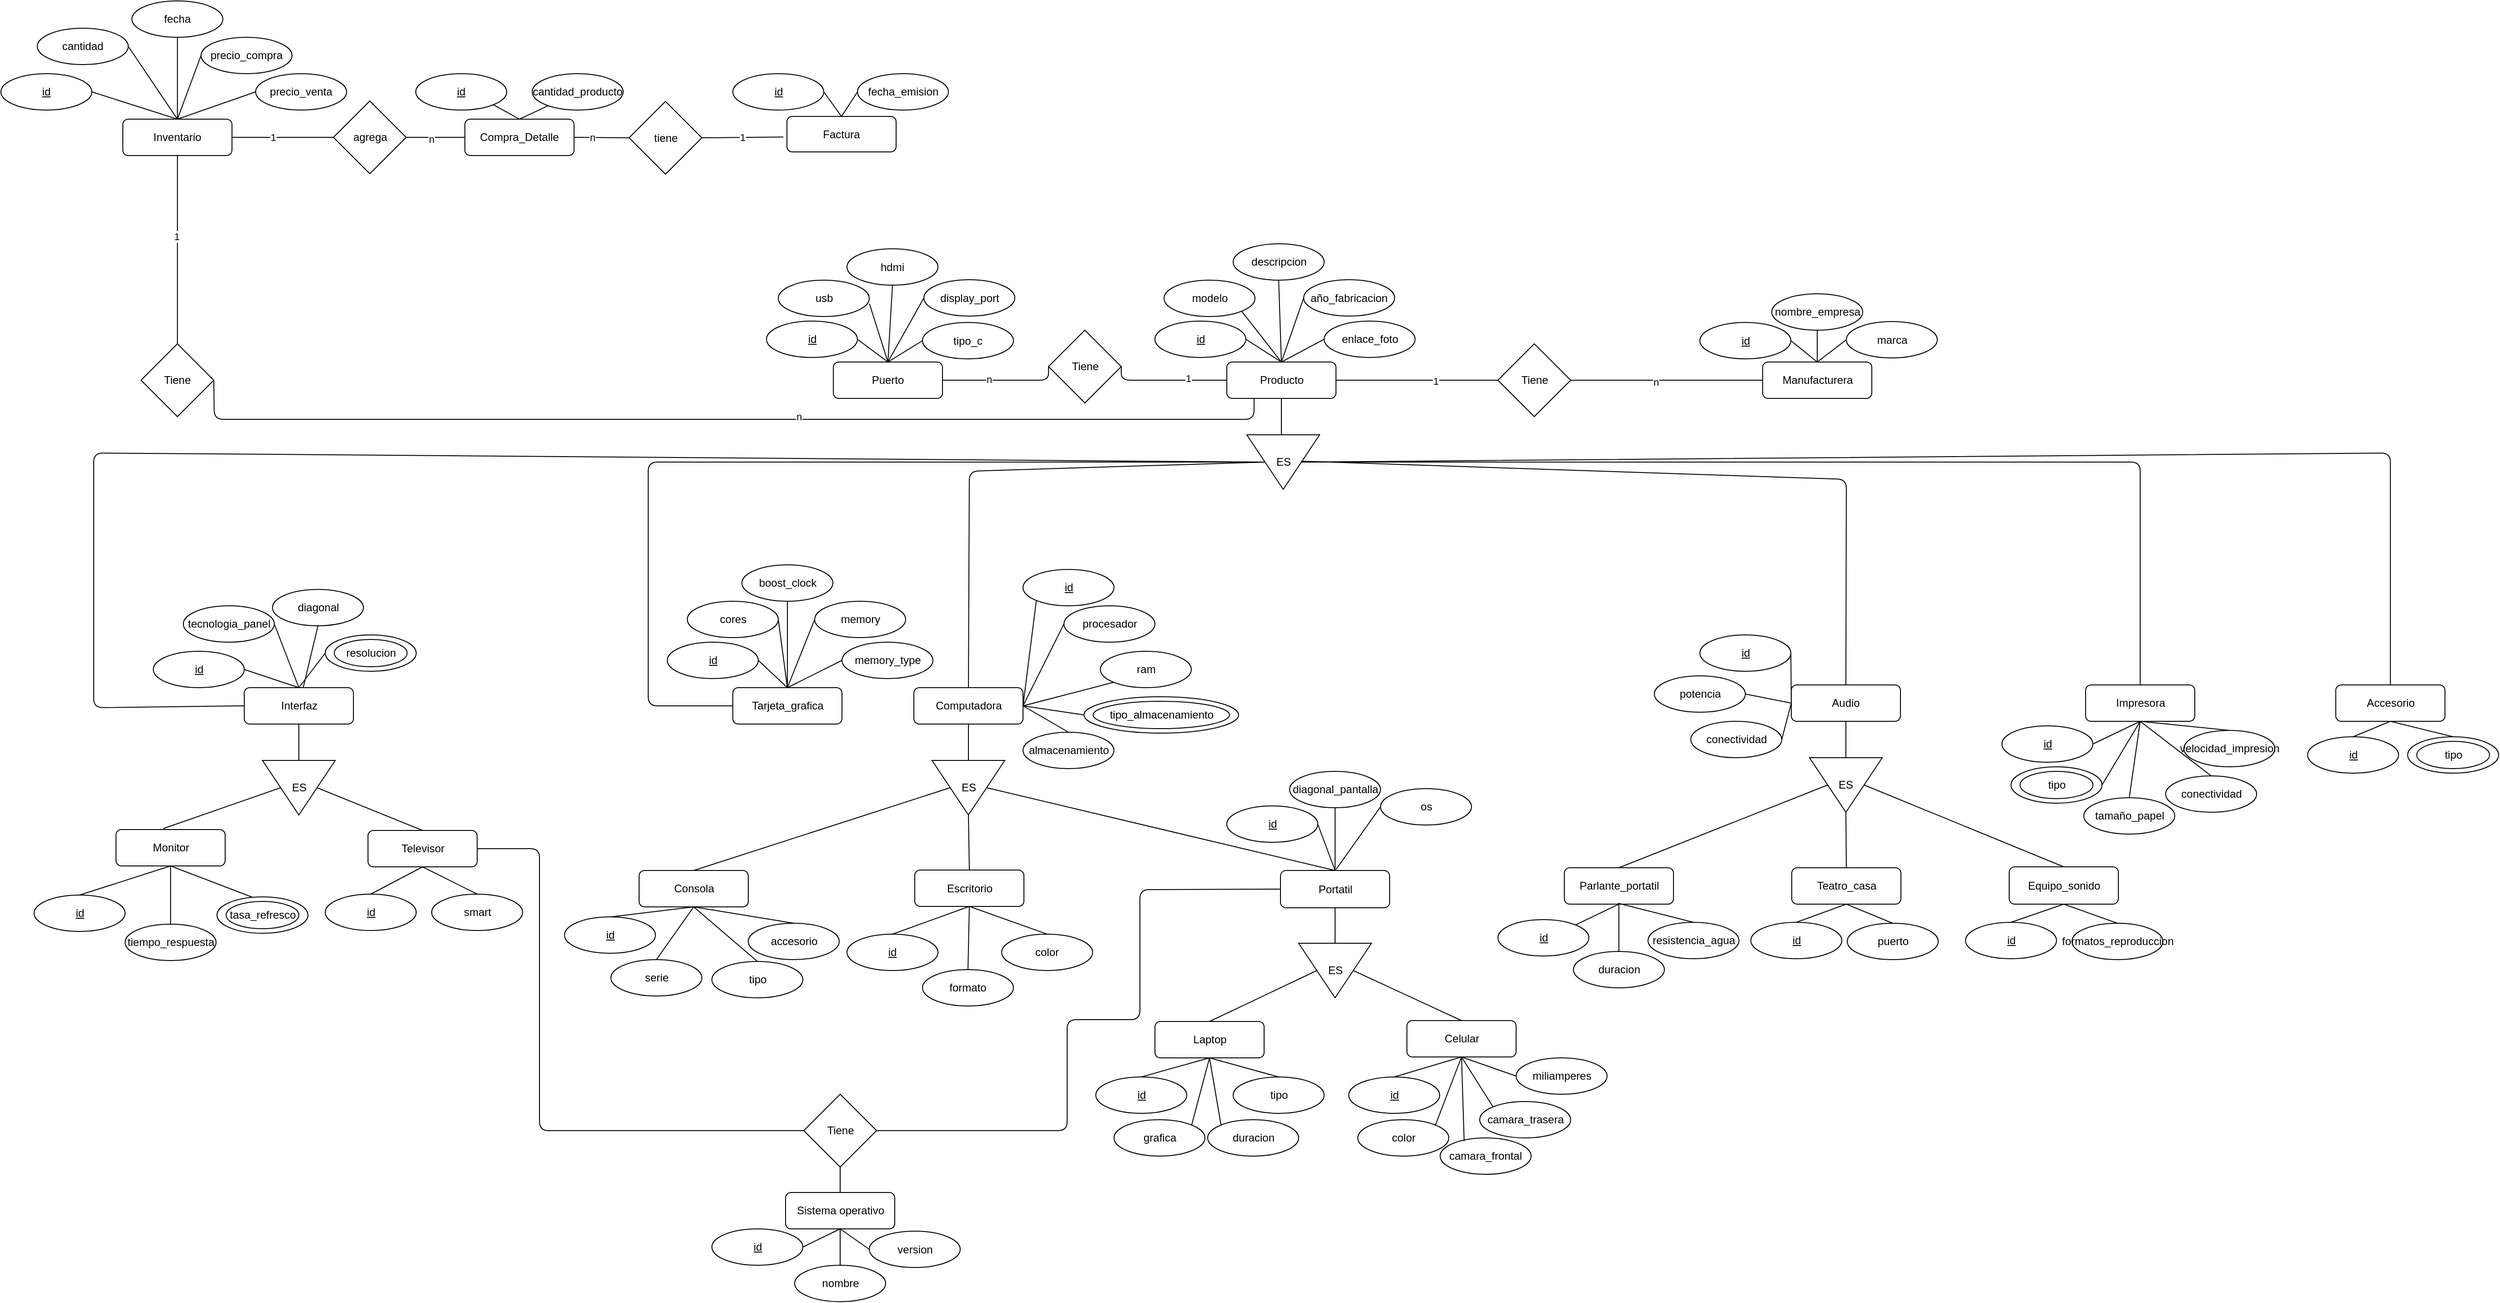 <mxfile version="14.6.5" type="github" pages="5">
  <diagram id="C5RBs43oDa-KdzZeNtuy" name="Producto">
    <mxGraphModel dx="4685" dy="2207" grid="1" gridSize="10" guides="1" tooltips="1" connect="1" arrows="1" fold="1" page="1" pageScale="1" pageWidth="827" pageHeight="1169" math="0" shadow="0">
      <root>
        <mxCell id="WIyWlLk6GJQsqaUBKTNV-0" />
        <mxCell id="WIyWlLk6GJQsqaUBKTNV-1" parent="WIyWlLk6GJQsqaUBKTNV-0" />
        <mxCell id="WIyWlLk6GJQsqaUBKTNV-3" value="&lt;div&gt;Producto&lt;/div&gt;" style="rounded=1;whiteSpace=wrap;html=1;fontSize=12;glass=0;strokeWidth=1;shadow=0;" parent="WIyWlLk6GJQsqaUBKTNV-1" vertex="1">
          <mxGeometry x="-984.5" y="77" width="120" height="40" as="geometry" />
        </mxCell>
        <mxCell id="fAMaraMxvduH2i15xiud-3" value="&lt;u&gt;id&lt;/u&gt;" style="ellipse;whiteSpace=wrap;html=1;align=center;newEdgeStyle={&quot;edgeStyle&quot;:&quot;entityRelationEdgeStyle&quot;,&quot;startArrow&quot;:&quot;none&quot;,&quot;endArrow&quot;:&quot;none&quot;,&quot;segment&quot;:10,&quot;curved&quot;:1};treeFolding=1;treeMoving=1;" parent="WIyWlLk6GJQsqaUBKTNV-1" vertex="1">
          <mxGeometry x="-1063.5" y="32" width="100" height="40" as="geometry" />
        </mxCell>
        <mxCell id="fAMaraMxvduH2i15xiud-5" value="modelo" style="ellipse;whiteSpace=wrap;html=1;align=center;newEdgeStyle={&quot;edgeStyle&quot;:&quot;entityRelationEdgeStyle&quot;,&quot;startArrow&quot;:&quot;none&quot;,&quot;endArrow&quot;:&quot;none&quot;,&quot;segment&quot;:10,&quot;curved&quot;:1};treeFolding=1;treeMoving=1;" parent="WIyWlLk6GJQsqaUBKTNV-1" vertex="1">
          <mxGeometry x="-1053.5" y="-13" width="100" height="40" as="geometry" />
        </mxCell>
        <mxCell id="fAMaraMxvduH2i15xiud-6" value="descripcion" style="ellipse;whiteSpace=wrap;html=1;align=center;newEdgeStyle={&quot;edgeStyle&quot;:&quot;entityRelationEdgeStyle&quot;,&quot;startArrow&quot;:&quot;none&quot;,&quot;endArrow&quot;:&quot;none&quot;,&quot;segment&quot;:10,&quot;curved&quot;:1};treeFolding=1;treeMoving=1;" parent="WIyWlLk6GJQsqaUBKTNV-1" vertex="1">
          <mxGeometry x="-977.5" y="-53" width="100" height="40" as="geometry" />
        </mxCell>
        <mxCell id="fAMaraMxvduH2i15xiud-8" value="año_fabricacion" style="ellipse;whiteSpace=wrap;html=1;align=center;newEdgeStyle={&quot;edgeStyle&quot;:&quot;entityRelationEdgeStyle&quot;,&quot;startArrow&quot;:&quot;none&quot;,&quot;endArrow&quot;:&quot;none&quot;,&quot;segment&quot;:10,&quot;curved&quot;:1};treeFolding=1;treeMoving=1;" parent="WIyWlLk6GJQsqaUBKTNV-1" vertex="1">
          <mxGeometry x="-900" y="-13.5" width="100" height="40" as="geometry" />
        </mxCell>
        <mxCell id="fAMaraMxvduH2i15xiud-11" value="" style="endArrow=none;html=1;entryX=1;entryY=1;entryDx=0;entryDy=0;exitX=0.5;exitY=0;exitDx=0;exitDy=0;" parent="WIyWlLk6GJQsqaUBKTNV-1" source="WIyWlLk6GJQsqaUBKTNV-3" target="fAMaraMxvduH2i15xiud-5" edge="1">
          <mxGeometry width="50" height="50" relative="1" as="geometry">
            <mxPoint x="-858.5" y="207" as="sourcePoint" />
            <mxPoint x="-808.5" y="157" as="targetPoint" />
          </mxGeometry>
        </mxCell>
        <mxCell id="fAMaraMxvduH2i15xiud-12" value="" style="endArrow=none;html=1;entryX=0.5;entryY=1;entryDx=0;entryDy=0;exitX=0.5;exitY=0;exitDx=0;exitDy=0;" parent="WIyWlLk6GJQsqaUBKTNV-1" source="WIyWlLk6GJQsqaUBKTNV-3" target="fAMaraMxvduH2i15xiud-6" edge="1">
          <mxGeometry width="50" height="50" relative="1" as="geometry">
            <mxPoint x="-858.5" y="207" as="sourcePoint" />
            <mxPoint x="-808.5" y="157" as="targetPoint" />
          </mxGeometry>
        </mxCell>
        <mxCell id="fAMaraMxvduH2i15xiud-15" value="" style="endArrow=none;html=1;entryX=0.5;entryY=0;entryDx=0;entryDy=0;exitX=1;exitY=0.5;exitDx=0;exitDy=0;" parent="WIyWlLk6GJQsqaUBKTNV-1" source="fAMaraMxvduH2i15xiud-3" target="WIyWlLk6GJQsqaUBKTNV-3" edge="1">
          <mxGeometry width="50" height="50" relative="1" as="geometry">
            <mxPoint x="-858.5" y="207" as="sourcePoint" />
            <mxPoint x="-808.5" y="157" as="targetPoint" />
          </mxGeometry>
        </mxCell>
        <mxCell id="fAMaraMxvduH2i15xiud-16" value="" style="endArrow=none;html=1;entryX=0;entryY=0.5;entryDx=0;entryDy=0;exitX=0.5;exitY=0;exitDx=0;exitDy=0;" parent="WIyWlLk6GJQsqaUBKTNV-1" source="WIyWlLk6GJQsqaUBKTNV-3" target="fAMaraMxvduH2i15xiud-8" edge="1">
          <mxGeometry width="50" height="50" relative="1" as="geometry">
            <mxPoint x="-858.5" y="207" as="sourcePoint" />
            <mxPoint x="-828.5" y="47" as="targetPoint" />
          </mxGeometry>
        </mxCell>
        <mxCell id="fAMaraMxvduH2i15xiud-19" value="ES" style="triangle;whiteSpace=wrap;html=1;direction=south;" parent="WIyWlLk6GJQsqaUBKTNV-1" vertex="1">
          <mxGeometry x="-962.5" y="157" width="80" height="60" as="geometry" />
        </mxCell>
        <mxCell id="fAMaraMxvduH2i15xiud-20" value="Audio" style="rounded=1;whiteSpace=wrap;html=1;fontSize=12;glass=0;strokeWidth=1;shadow=0;" parent="WIyWlLk6GJQsqaUBKTNV-1" vertex="1">
          <mxGeometry x="-364" y="432" width="120" height="40" as="geometry" />
        </mxCell>
        <mxCell id="fAMaraMxvduH2i15xiud-21" value="Impresora" style="rounded=1;whiteSpace=wrap;html=1;fontSize=12;glass=0;strokeWidth=1;shadow=0;" parent="WIyWlLk6GJQsqaUBKTNV-1" vertex="1">
          <mxGeometry x="-40.5" y="432" width="120" height="40" as="geometry" />
        </mxCell>
        <mxCell id="fAMaraMxvduH2i15xiud-22" value="Accesorio" style="rounded=1;whiteSpace=wrap;html=1;fontSize=12;glass=0;strokeWidth=1;shadow=0;" parent="WIyWlLk6GJQsqaUBKTNV-1" vertex="1">
          <mxGeometry x="234.5" y="432" width="120" height="40" as="geometry" />
        </mxCell>
        <mxCell id="fAMaraMxvduH2i15xiud-23" value="Computadora" style="rounded=1;whiteSpace=wrap;html=1;fontSize=12;glass=0;strokeWidth=1;shadow=0;" parent="WIyWlLk6GJQsqaUBKTNV-1" vertex="1">
          <mxGeometry x="-1328.5" y="435" width="120" height="40" as="geometry" />
        </mxCell>
        <mxCell id="fAMaraMxvduH2i15xiud-24" value="Interfaz" style="rounded=1;whiteSpace=wrap;html=1;fontSize=12;glass=0;strokeWidth=1;shadow=0;" parent="WIyWlLk6GJQsqaUBKTNV-1" vertex="1">
          <mxGeometry x="-2064.5" y="435" width="120" height="40" as="geometry" />
        </mxCell>
        <mxCell id="fAMaraMxvduH2i15xiud-25" value="" style="endArrow=none;html=1;entryX=0.5;entryY=1;entryDx=0;entryDy=0;exitX=0;exitY=0.5;exitDx=0;exitDy=0;" parent="WIyWlLk6GJQsqaUBKTNV-1" source="fAMaraMxvduH2i15xiud-24" target="fAMaraMxvduH2i15xiud-19" edge="1">
          <mxGeometry width="50" height="50" relative="1" as="geometry">
            <mxPoint x="-88.5" y="545" as="sourcePoint" />
            <mxPoint x="-117.5" y="345.0" as="targetPoint" />
            <Array as="points">
              <mxPoint x="-2230" y="457" />
              <mxPoint x="-2230" y="177" />
            </Array>
          </mxGeometry>
        </mxCell>
        <mxCell id="fAMaraMxvduH2i15xiud-26" value="" style="endArrow=none;html=1;entryX=0.5;entryY=1;entryDx=0;entryDy=0;exitX=0.5;exitY=0;exitDx=0;exitDy=0;" parent="WIyWlLk6GJQsqaUBKTNV-1" source="fAMaraMxvduH2i15xiud-23" target="fAMaraMxvduH2i15xiud-19" edge="1">
          <mxGeometry width="50" height="50" relative="1" as="geometry">
            <mxPoint x="-88.5" y="545" as="sourcePoint" />
            <mxPoint x="-117.5" y="345.0" as="targetPoint" />
            <Array as="points">
              <mxPoint x="-1267.5" y="197" />
            </Array>
          </mxGeometry>
        </mxCell>
        <mxCell id="fAMaraMxvduH2i15xiud-27" value="" style="endArrow=none;html=1;entryX=0.5;entryY=0;entryDx=0;entryDy=0;exitX=0.5;exitY=0;exitDx=0;exitDy=0;" parent="WIyWlLk6GJQsqaUBKTNV-1" source="fAMaraMxvduH2i15xiud-21" target="fAMaraMxvduH2i15xiud-19" edge="1">
          <mxGeometry width="50" height="50" relative="1" as="geometry">
            <mxPoint x="-87.5" y="545" as="sourcePoint" />
            <mxPoint x="-37.5" y="495" as="targetPoint" />
            <Array as="points">
              <mxPoint x="19.5" y="187" />
            </Array>
          </mxGeometry>
        </mxCell>
        <mxCell id="fAMaraMxvduH2i15xiud-28" value="" style="endArrow=none;html=1;entryX=0.5;entryY=0;entryDx=0;entryDy=0;exitX=0.5;exitY=0;exitDx=0;exitDy=0;" parent="WIyWlLk6GJQsqaUBKTNV-1" source="fAMaraMxvduH2i15xiud-22" target="fAMaraMxvduH2i15xiud-19" edge="1">
          <mxGeometry width="50" height="50" relative="1" as="geometry">
            <mxPoint x="-87.5" y="545" as="sourcePoint" />
            <mxPoint x="-37.5" y="495" as="targetPoint" />
            <Array as="points">
              <mxPoint x="294.5" y="177" />
            </Array>
          </mxGeometry>
        </mxCell>
        <mxCell id="fAMaraMxvduH2i15xiud-29" value="" style="endArrow=none;html=1;entryX=0.5;entryY=1;entryDx=0;entryDy=0;" parent="WIyWlLk6GJQsqaUBKTNV-1" target="WIyWlLk6GJQsqaUBKTNV-3" edge="1">
          <mxGeometry width="50" height="50" relative="1" as="geometry">
            <mxPoint x="-924.5" y="157" as="sourcePoint" />
            <mxPoint x="-863.5" y="337" as="targetPoint" />
          </mxGeometry>
        </mxCell>
        <mxCell id="fAMaraMxvduH2i15xiud-30" value="" style="endArrow=none;html=1;exitX=0.5;exitY=0;exitDx=0;exitDy=0;entryX=0.5;entryY=0;entryDx=0;entryDy=0;" parent="WIyWlLk6GJQsqaUBKTNV-1" source="fAMaraMxvduH2i15xiud-20" edge="1">
          <mxGeometry width="50" height="50" relative="1" as="geometry">
            <mxPoint x="-97" y="434" as="sourcePoint" />
            <mxPoint x="-902.5" y="186" as="targetPoint" />
            <Array as="points">
              <mxPoint x="-303.5" y="206" />
            </Array>
          </mxGeometry>
        </mxCell>
        <mxCell id="fAMaraMxvduH2i15xiud-31" value="Monitor" style="rounded=1;whiteSpace=wrap;html=1;fontSize=12;glass=0;strokeWidth=1;shadow=0;" parent="WIyWlLk6GJQsqaUBKTNV-1" vertex="1">
          <mxGeometry x="-2205.5" y="591" width="120" height="40" as="geometry" />
        </mxCell>
        <mxCell id="fAMaraMxvduH2i15xiud-32" value="Televisor" style="rounded=1;whiteSpace=wrap;html=1;fontSize=12;glass=0;strokeWidth=1;shadow=0;" parent="WIyWlLk6GJQsqaUBKTNV-1" vertex="1">
          <mxGeometry x="-1928.5" y="592" width="120" height="40" as="geometry" />
        </mxCell>
        <mxCell id="fAMaraMxvduH2i15xiud-33" value="Consola" style="rounded=1;whiteSpace=wrap;html=1;fontSize=12;glass=0;strokeWidth=1;shadow=0;" parent="WIyWlLk6GJQsqaUBKTNV-1" vertex="1">
          <mxGeometry x="-1630.5" y="636" width="120" height="40" as="geometry" />
        </mxCell>
        <mxCell id="fAMaraMxvduH2i15xiud-34" value="Escritorio" style="rounded=1;whiteSpace=wrap;html=1;fontSize=12;glass=0;strokeWidth=1;shadow=0;" parent="WIyWlLk6GJQsqaUBKTNV-1" vertex="1">
          <mxGeometry x="-1327.5" y="635.5" width="120" height="40" as="geometry" />
        </mxCell>
        <mxCell id="fAMaraMxvduH2i15xiud-35" value="Portatil" style="rounded=1;whiteSpace=wrap;html=1;fontSize=12;glass=0;strokeWidth=1;shadow=0;" parent="WIyWlLk6GJQsqaUBKTNV-1" vertex="1">
          <mxGeometry x="-925.5" y="636" width="120" height="41" as="geometry" />
        </mxCell>
        <mxCell id="fAMaraMxvduH2i15xiud-37" value="Parlante_portatil" style="rounded=1;whiteSpace=wrap;html=1;fontSize=12;glass=0;strokeWidth=1;shadow=0;" parent="WIyWlLk6GJQsqaUBKTNV-1" vertex="1">
          <mxGeometry x="-613.5" y="633" width="120" height="40" as="geometry" />
        </mxCell>
        <mxCell id="fAMaraMxvduH2i15xiud-38" value="Teatro_casa" style="rounded=1;whiteSpace=wrap;html=1;fontSize=12;glass=0;strokeWidth=1;shadow=0;" parent="WIyWlLk6GJQsqaUBKTNV-1" vertex="1">
          <mxGeometry x="-363.5" y="633" width="120" height="40" as="geometry" />
        </mxCell>
        <mxCell id="fAMaraMxvduH2i15xiud-39" value="Equipo_sonido" style="rounded=1;whiteSpace=wrap;html=1;fontSize=12;glass=0;strokeWidth=1;shadow=0;" parent="WIyWlLk6GJQsqaUBKTNV-1" vertex="1">
          <mxGeometry x="-124.5" y="632" width="120" height="41" as="geometry" />
        </mxCell>
        <mxCell id="fAMaraMxvduH2i15xiud-40" value="" style="endArrow=none;html=1;exitX=0.5;exitY=0;exitDx=0;exitDy=0;entryX=0.5;entryY=0;entryDx=0;entryDy=0;" parent="WIyWlLk6GJQsqaUBKTNV-1" source="fAMaraMxvduH2i15xiud-49" target="fAMaraMxvduH2i15xiud-35" edge="1">
          <mxGeometry width="50" height="50" relative="1" as="geometry">
            <mxPoint x="-1449.5" y="545" as="sourcePoint" />
            <mxPoint x="-910.5" y="565" as="targetPoint" />
          </mxGeometry>
        </mxCell>
        <mxCell id="fAMaraMxvduH2i15xiud-41" value="" style="endArrow=none;html=1;entryX=1;entryY=0.5;entryDx=0;entryDy=0;exitX=0.5;exitY=0;exitDx=0;exitDy=0;" parent="WIyWlLk6GJQsqaUBKTNV-1" source="fAMaraMxvduH2i15xiud-34" target="fAMaraMxvduH2i15xiud-49" edge="1">
          <mxGeometry width="50" height="50" relative="1" as="geometry">
            <mxPoint x="-960.5" y="615" as="sourcePoint" />
            <mxPoint x="-1469.5" y="575" as="targetPoint" />
          </mxGeometry>
        </mxCell>
        <mxCell id="fAMaraMxvduH2i15xiud-42" value="" style="endArrow=none;html=1;exitX=0.5;exitY=0;exitDx=0;exitDy=0;entryX=0.5;entryY=1;entryDx=0;entryDy=0;" parent="WIyWlLk6GJQsqaUBKTNV-1" source="fAMaraMxvduH2i15xiud-33" target="fAMaraMxvduH2i15xiud-49" edge="1">
          <mxGeometry width="50" height="50" relative="1" as="geometry">
            <mxPoint x="-960.5" y="615" as="sourcePoint" />
            <mxPoint x="-1489.5" y="545" as="targetPoint" />
          </mxGeometry>
        </mxCell>
        <mxCell id="fAMaraMxvduH2i15xiud-43" value="" style="endArrow=none;html=1;exitX=0.5;exitY=0;exitDx=0;exitDy=0;entryX=0.5;entryY=0;entryDx=0;entryDy=0;" parent="WIyWlLk6GJQsqaUBKTNV-1" source="fAMaraMxvduH2i15xiud-48" target="fAMaraMxvduH2i15xiud-32" edge="1">
          <mxGeometry width="50" height="50" relative="1" as="geometry">
            <mxPoint x="-974.5" y="615" as="sourcePoint" />
            <mxPoint x="-924.5" y="565" as="targetPoint" />
          </mxGeometry>
        </mxCell>
        <mxCell id="fAMaraMxvduH2i15xiud-44" value="" style="endArrow=none;html=1;entryX=0.5;entryY=1;entryDx=0;entryDy=0;exitX=0.432;exitY=-0.025;exitDx=0;exitDy=0;exitPerimeter=0;" parent="WIyWlLk6GJQsqaUBKTNV-1" source="fAMaraMxvduH2i15xiud-31" target="fAMaraMxvduH2i15xiud-48" edge="1">
          <mxGeometry width="50" height="50" relative="1" as="geometry">
            <mxPoint x="-2166.5" y="636" as="sourcePoint" />
            <mxPoint x="-924.5" y="565" as="targetPoint" />
          </mxGeometry>
        </mxCell>
        <mxCell id="fAMaraMxvduH2i15xiud-45" value="" style="endArrow=none;html=1;entryX=0.5;entryY=1;entryDx=0;entryDy=0;exitX=0;exitY=0.5;exitDx=0;exitDy=0;" parent="WIyWlLk6GJQsqaUBKTNV-1" source="fAMaraMxvduH2i15xiud-54" target="fAMaraMxvduH2i15xiud-20" edge="1">
          <mxGeometry width="50" height="50" relative="1" as="geometry">
            <mxPoint x="-433.5" y="612" as="sourcePoint" />
            <mxPoint x="-383.5" y="562" as="targetPoint" />
          </mxGeometry>
        </mxCell>
        <mxCell id="fAMaraMxvduH2i15xiud-46" value="" style="endArrow=none;html=1;entryX=0.5;entryY=0;entryDx=0;entryDy=0;exitX=0.5;exitY=0;exitDx=0;exitDy=0;" parent="WIyWlLk6GJQsqaUBKTNV-1" source="fAMaraMxvduH2i15xiud-39" target="fAMaraMxvduH2i15xiud-54" edge="1">
          <mxGeometry width="50" height="50" relative="1" as="geometry">
            <mxPoint x="-433.5" y="612" as="sourcePoint" />
            <mxPoint x="-383.5" y="562" as="targetPoint" />
          </mxGeometry>
        </mxCell>
        <mxCell id="fAMaraMxvduH2i15xiud-47" value="" style="endArrow=none;html=1;entryX=0.5;entryY=1;entryDx=0;entryDy=0;exitX=0.5;exitY=0;exitDx=0;exitDy=0;" parent="WIyWlLk6GJQsqaUBKTNV-1" source="fAMaraMxvduH2i15xiud-37" target="fAMaraMxvduH2i15xiud-54" edge="1">
          <mxGeometry width="50" height="50" relative="1" as="geometry">
            <mxPoint x="-433.5" y="612" as="sourcePoint" />
            <mxPoint x="-383.5" y="562" as="targetPoint" />
          </mxGeometry>
        </mxCell>
        <mxCell id="fAMaraMxvduH2i15xiud-48" value="ES" style="triangle;whiteSpace=wrap;html=1;direction=south;" parent="WIyWlLk6GJQsqaUBKTNV-1" vertex="1">
          <mxGeometry x="-2044.5" y="515" width="80" height="60" as="geometry" />
        </mxCell>
        <mxCell id="fAMaraMxvduH2i15xiud-49" value="ES" style="triangle;whiteSpace=wrap;html=1;direction=south;" parent="WIyWlLk6GJQsqaUBKTNV-1" vertex="1">
          <mxGeometry x="-1308.5" y="515" width="80" height="60" as="geometry" />
        </mxCell>
        <mxCell id="fAMaraMxvduH2i15xiud-52" value="" style="endArrow=none;html=1;entryX=0.5;entryY=1;entryDx=0;entryDy=0;exitX=0;exitY=0.5;exitDx=0;exitDy=0;" parent="WIyWlLk6GJQsqaUBKTNV-1" source="fAMaraMxvduH2i15xiud-49" target="fAMaraMxvduH2i15xiud-23" edge="1">
          <mxGeometry width="50" height="50" relative="1" as="geometry">
            <mxPoint x="-1471.5" y="515" as="sourcePoint" />
            <mxPoint x="-1471.5" y="475" as="targetPoint" />
          </mxGeometry>
        </mxCell>
        <mxCell id="fAMaraMxvduH2i15xiud-53" value="" style="endArrow=none;html=1;entryX=0.5;entryY=1;entryDx=0;entryDy=0;exitX=0;exitY=0.5;exitDx=0;exitDy=0;" parent="WIyWlLk6GJQsqaUBKTNV-1" source="fAMaraMxvduH2i15xiud-48" target="fAMaraMxvduH2i15xiud-24" edge="1">
          <mxGeometry width="50" height="50" relative="1" as="geometry">
            <mxPoint x="-974.5" y="615" as="sourcePoint" />
            <mxPoint x="-924.5" y="565" as="targetPoint" />
          </mxGeometry>
        </mxCell>
        <mxCell id="fAMaraMxvduH2i15xiud-54" value="ES" style="triangle;whiteSpace=wrap;html=1;direction=south;" parent="WIyWlLk6GJQsqaUBKTNV-1" vertex="1">
          <mxGeometry x="-344" y="512" width="80" height="60" as="geometry" />
        </mxCell>
        <mxCell id="fAMaraMxvduH2i15xiud-57" value="" style="endArrow=none;html=1;entryX=1;entryY=0.5;entryDx=0;entryDy=0;exitX=0.5;exitY=0;exitDx=0;exitDy=0;" parent="WIyWlLk6GJQsqaUBKTNV-1" source="fAMaraMxvduH2i15xiud-38" target="fAMaraMxvduH2i15xiud-54" edge="1">
          <mxGeometry width="50" height="50" relative="1" as="geometry">
            <mxPoint x="-931.5" y="643" as="sourcePoint" />
            <mxPoint x="-932.5" y="582" as="targetPoint" />
          </mxGeometry>
        </mxCell>
        <mxCell id="fAMaraMxvduH2i15xiud-59" value="&lt;u&gt;id&lt;/u&gt;" style="ellipse;whiteSpace=wrap;html=1;align=center;newEdgeStyle={&quot;edgeStyle&quot;:&quot;entityRelationEdgeStyle&quot;,&quot;startArrow&quot;:&quot;none&quot;,&quot;endArrow&quot;:&quot;none&quot;,&quot;segment&quot;:10,&quot;curved&quot;:1};treeFolding=1;treeMoving=1;" parent="WIyWlLk6GJQsqaUBKTNV-1" vertex="1">
          <mxGeometry x="-132.5" y="477" width="100" height="40" as="geometry" />
        </mxCell>
        <mxCell id="fAMaraMxvduH2i15xiud-60" value="" style="ellipse;whiteSpace=wrap;html=1;align=center;newEdgeStyle={&quot;edgeStyle&quot;:&quot;entityRelationEdgeStyle&quot;,&quot;startArrow&quot;:&quot;none&quot;,&quot;endArrow&quot;:&quot;none&quot;,&quot;segment&quot;:10,&quot;curved&quot;:1};treeFolding=1;treeMoving=1;" parent="WIyWlLk6GJQsqaUBKTNV-1" vertex="1">
          <mxGeometry x="-122.5" y="522" width="100" height="40" as="geometry" />
        </mxCell>
        <mxCell id="fAMaraMxvduH2i15xiud-61" value="tamaño_papel" style="ellipse;whiteSpace=wrap;html=1;align=center;newEdgeStyle={&quot;edgeStyle&quot;:&quot;entityRelationEdgeStyle&quot;,&quot;startArrow&quot;:&quot;none&quot;,&quot;endArrow&quot;:&quot;none&quot;,&quot;segment&quot;:10,&quot;curved&quot;:1};treeFolding=1;treeMoving=1;" parent="WIyWlLk6GJQsqaUBKTNV-1" vertex="1">
          <mxGeometry x="-42.5" y="556" width="100" height="40" as="geometry" />
        </mxCell>
        <mxCell id="fAMaraMxvduH2i15xiud-62" value="&lt;div&gt;conectividad&lt;/div&gt;" style="ellipse;whiteSpace=wrap;html=1;align=center;newEdgeStyle={&quot;edgeStyle&quot;:&quot;entityRelationEdgeStyle&quot;,&quot;startArrow&quot;:&quot;none&quot;,&quot;endArrow&quot;:&quot;none&quot;,&quot;segment&quot;:10,&quot;curved&quot;:1};treeFolding=1;treeMoving=1;" parent="WIyWlLk6GJQsqaUBKTNV-1" vertex="1">
          <mxGeometry x="47.5" y="532" width="100" height="40" as="geometry" />
        </mxCell>
        <mxCell id="fAMaraMxvduH2i15xiud-63" value="velocidad_impresion" style="ellipse;whiteSpace=wrap;html=1;align=center;newEdgeStyle={&quot;edgeStyle&quot;:&quot;entityRelationEdgeStyle&quot;,&quot;startArrow&quot;:&quot;none&quot;,&quot;endArrow&quot;:&quot;none&quot;,&quot;segment&quot;:10,&quot;curved&quot;:1};treeFolding=1;treeMoving=1;" parent="WIyWlLk6GJQsqaUBKTNV-1" vertex="1">
          <mxGeometry x="67.5" y="482" width="100" height="40" as="geometry" />
        </mxCell>
        <mxCell id="fAMaraMxvduH2i15xiud-64" value="" style="endArrow=none;html=1;entryX=0.5;entryY=1;entryDx=0;entryDy=0;exitX=0.5;exitY=0;exitDx=0;exitDy=0;" parent="WIyWlLk6GJQsqaUBKTNV-1" source="fAMaraMxvduH2i15xiud-63" target="fAMaraMxvduH2i15xiud-21" edge="1">
          <mxGeometry width="50" height="50" relative="1" as="geometry">
            <mxPoint x="-642.5" y="612" as="sourcePoint" />
            <mxPoint x="-592.5" y="562" as="targetPoint" />
          </mxGeometry>
        </mxCell>
        <mxCell id="fAMaraMxvduH2i15xiud-65" value="" style="endArrow=none;html=1;entryX=0.5;entryY=1;entryDx=0;entryDy=0;exitX=0.5;exitY=0;exitDx=0;exitDy=0;" parent="WIyWlLk6GJQsqaUBKTNV-1" source="fAMaraMxvduH2i15xiud-62" target="fAMaraMxvduH2i15xiud-21" edge="1">
          <mxGeometry width="50" height="50" relative="1" as="geometry">
            <mxPoint x="-642.5" y="612" as="sourcePoint" />
            <mxPoint x="-592.5" y="562" as="targetPoint" />
          </mxGeometry>
        </mxCell>
        <mxCell id="fAMaraMxvduH2i15xiud-66" value="" style="endArrow=none;html=1;entryX=0.5;entryY=1;entryDx=0;entryDy=0;exitX=0.5;exitY=0;exitDx=0;exitDy=0;" parent="WIyWlLk6GJQsqaUBKTNV-1" source="fAMaraMxvduH2i15xiud-61" target="fAMaraMxvduH2i15xiud-21" edge="1">
          <mxGeometry width="50" height="50" relative="1" as="geometry">
            <mxPoint x="37.5" y="572" as="sourcePoint" />
            <mxPoint x="87.5" y="522" as="targetPoint" />
          </mxGeometry>
        </mxCell>
        <mxCell id="fAMaraMxvduH2i15xiud-67" value="" style="endArrow=none;html=1;exitX=1;exitY=0.5;exitDx=0;exitDy=0;entryX=0.5;entryY=1;entryDx=0;entryDy=0;" parent="WIyWlLk6GJQsqaUBKTNV-1" source="fAMaraMxvduH2i15xiud-60" target="fAMaraMxvduH2i15xiud-21" edge="1">
          <mxGeometry width="50" height="50" relative="1" as="geometry">
            <mxPoint x="37.5" y="572" as="sourcePoint" />
            <mxPoint x="87.5" y="522" as="targetPoint" />
          </mxGeometry>
        </mxCell>
        <mxCell id="fAMaraMxvduH2i15xiud-69" value="" style="endArrow=none;html=1;entryX=0.5;entryY=1;entryDx=0;entryDy=0;exitX=1;exitY=0.5;exitDx=0;exitDy=0;" parent="WIyWlLk6GJQsqaUBKTNV-1" source="fAMaraMxvduH2i15xiud-59" target="fAMaraMxvduH2i15xiud-21" edge="1">
          <mxGeometry width="50" height="50" relative="1" as="geometry">
            <mxPoint x="36.5" y="572" as="sourcePoint" />
            <mxPoint x="-41.5" y="452.0" as="targetPoint" />
          </mxGeometry>
        </mxCell>
        <mxCell id="fAMaraMxvduH2i15xiud-70" value="tipo" style="ellipse;whiteSpace=wrap;html=1;align=center;newEdgeStyle={&quot;edgeStyle&quot;:&quot;entityRelationEdgeStyle&quot;,&quot;startArrow&quot;:&quot;none&quot;,&quot;endArrow&quot;:&quot;none&quot;,&quot;segment&quot;:10,&quot;curved&quot;:1};treeFolding=1;treeMoving=1;" parent="WIyWlLk6GJQsqaUBKTNV-1" vertex="1">
          <mxGeometry x="-112.5" y="527" width="80" height="30" as="geometry" />
        </mxCell>
        <mxCell id="fAMaraMxvduH2i15xiud-72" value="" style="ellipse;whiteSpace=wrap;html=1;align=center;newEdgeStyle={&quot;edgeStyle&quot;:&quot;entityRelationEdgeStyle&quot;,&quot;startArrow&quot;:&quot;none&quot;,&quot;endArrow&quot;:&quot;none&quot;,&quot;segment&quot;:10,&quot;curved&quot;:1};treeFolding=1;treeMoving=1;" parent="WIyWlLk6GJQsqaUBKTNV-1" vertex="1">
          <mxGeometry x="313.5" y="489" width="100" height="40" as="geometry" />
        </mxCell>
        <mxCell id="fAMaraMxvduH2i15xiud-73" value="tipo" style="ellipse;whiteSpace=wrap;html=1;align=center;newEdgeStyle={&quot;edgeStyle&quot;:&quot;entityRelationEdgeStyle&quot;,&quot;startArrow&quot;:&quot;none&quot;,&quot;endArrow&quot;:&quot;none&quot;,&quot;segment&quot;:10,&quot;curved&quot;:1};treeFolding=1;treeMoving=1;" parent="WIyWlLk6GJQsqaUBKTNV-1" vertex="1">
          <mxGeometry x="323.5" y="494" width="80" height="30" as="geometry" />
        </mxCell>
        <mxCell id="fAMaraMxvduH2i15xiud-74" value="&lt;u&gt;id&lt;/u&gt;" style="ellipse;whiteSpace=wrap;html=1;align=center;newEdgeStyle={&quot;edgeStyle&quot;:&quot;entityRelationEdgeStyle&quot;,&quot;startArrow&quot;:&quot;none&quot;,&quot;endArrow&quot;:&quot;none&quot;,&quot;segment&quot;:10,&quot;curved&quot;:1};treeFolding=1;treeMoving=1;" parent="WIyWlLk6GJQsqaUBKTNV-1" vertex="1">
          <mxGeometry x="203.5" y="489" width="100" height="40" as="geometry" />
        </mxCell>
        <mxCell id="fAMaraMxvduH2i15xiud-75" value="" style="endArrow=none;html=1;entryX=0.5;entryY=1;entryDx=0;entryDy=0;exitX=0.5;exitY=0;exitDx=0;exitDy=0;" parent="WIyWlLk6GJQsqaUBKTNV-1" source="fAMaraMxvduH2i15xiud-72" target="fAMaraMxvduH2i15xiud-22" edge="1">
          <mxGeometry width="50" height="50" relative="1" as="geometry">
            <mxPoint x="13.5" y="572" as="sourcePoint" />
            <mxPoint x="63.5" y="522" as="targetPoint" />
          </mxGeometry>
        </mxCell>
        <mxCell id="fAMaraMxvduH2i15xiud-76" value="" style="endArrow=none;html=1;entryX=0.5;entryY=1;entryDx=0;entryDy=0;exitX=0.5;exitY=0;exitDx=0;exitDy=0;" parent="WIyWlLk6GJQsqaUBKTNV-1" source="fAMaraMxvduH2i15xiud-74" target="fAMaraMxvduH2i15xiud-22" edge="1">
          <mxGeometry width="50" height="50" relative="1" as="geometry">
            <mxPoint x="13.5" y="572" as="sourcePoint" />
            <mxPoint x="63.5" y="522" as="targetPoint" />
          </mxGeometry>
        </mxCell>
        <mxCell id="fAMaraMxvduH2i15xiud-83" value="&lt;u&gt;id&lt;/u&gt;" style="ellipse;whiteSpace=wrap;html=1;align=center;newEdgeStyle={&quot;edgeStyle&quot;:&quot;entityRelationEdgeStyle&quot;,&quot;startArrow&quot;:&quot;none&quot;,&quot;endArrow&quot;:&quot;none&quot;,&quot;segment&quot;:10,&quot;curved&quot;:1};treeFolding=1;treeMoving=1;" parent="WIyWlLk6GJQsqaUBKTNV-1" vertex="1">
          <mxGeometry x="-172.5" y="693" width="100" height="40" as="geometry" />
        </mxCell>
        <mxCell id="fAMaraMxvduH2i15xiud-84" value="formatos_reproduccion" style="ellipse;whiteSpace=wrap;html=1;align=center;newEdgeStyle={&quot;edgeStyle&quot;:&quot;entityRelationEdgeStyle&quot;,&quot;startArrow&quot;:&quot;none&quot;,&quot;endArrow&quot;:&quot;none&quot;,&quot;segment&quot;:10,&quot;curved&quot;:1};treeFolding=1;treeMoving=1;" parent="WIyWlLk6GJQsqaUBKTNV-1" vertex="1">
          <mxGeometry x="-55.5" y="694" width="100" height="40" as="geometry" />
        </mxCell>
        <mxCell id="fAMaraMxvduH2i15xiud-85" value="&lt;u&gt;id&lt;/u&gt;" style="ellipse;whiteSpace=wrap;html=1;align=center;newEdgeStyle={&quot;edgeStyle&quot;:&quot;entityRelationEdgeStyle&quot;,&quot;startArrow&quot;:&quot;none&quot;,&quot;endArrow&quot;:&quot;none&quot;,&quot;segment&quot;:10,&quot;curved&quot;:1};treeFolding=1;treeMoving=1;" parent="WIyWlLk6GJQsqaUBKTNV-1" vertex="1">
          <mxGeometry x="-408.5" y="693" width="100" height="40" as="geometry" />
        </mxCell>
        <mxCell id="fAMaraMxvduH2i15xiud-86" value="puerto" style="ellipse;whiteSpace=wrap;html=1;align=center;newEdgeStyle={&quot;edgeStyle&quot;:&quot;entityRelationEdgeStyle&quot;,&quot;startArrow&quot;:&quot;none&quot;,&quot;endArrow&quot;:&quot;none&quot;,&quot;segment&quot;:10,&quot;curved&quot;:1};treeFolding=1;treeMoving=1;" parent="WIyWlLk6GJQsqaUBKTNV-1" vertex="1">
          <mxGeometry x="-302.5" y="694" width="100" height="40" as="geometry" />
        </mxCell>
        <mxCell id="fAMaraMxvduH2i15xiud-87" value="&lt;u&gt;id&lt;/u&gt;" style="ellipse;whiteSpace=wrap;html=1;align=center;newEdgeStyle={&quot;edgeStyle&quot;:&quot;entityRelationEdgeStyle&quot;,&quot;startArrow&quot;:&quot;none&quot;,&quot;endArrow&quot;:&quot;none&quot;,&quot;segment&quot;:10,&quot;curved&quot;:1};treeFolding=1;treeMoving=1;" parent="WIyWlLk6GJQsqaUBKTNV-1" vertex="1">
          <mxGeometry x="-686.5" y="690" width="100" height="40" as="geometry" />
        </mxCell>
        <mxCell id="fAMaraMxvduH2i15xiud-88" value="duracion" style="ellipse;whiteSpace=wrap;html=1;align=center;newEdgeStyle={&quot;edgeStyle&quot;:&quot;entityRelationEdgeStyle&quot;,&quot;startArrow&quot;:&quot;none&quot;,&quot;endArrow&quot;:&quot;none&quot;,&quot;segment&quot;:10,&quot;curved&quot;:1};treeFolding=1;treeMoving=1;" parent="WIyWlLk6GJQsqaUBKTNV-1" vertex="1">
          <mxGeometry x="-603.5" y="725" width="100" height="40" as="geometry" />
        </mxCell>
        <mxCell id="fAMaraMxvduH2i15xiud-89" value="" style="endArrow=none;html=1;entryX=0.5;entryY=1;entryDx=0;entryDy=0;exitX=0.5;exitY=0;exitDx=0;exitDy=0;" parent="WIyWlLk6GJQsqaUBKTNV-1" source="fAMaraMxvduH2i15xiud-85" target="fAMaraMxvduH2i15xiud-38" edge="1">
          <mxGeometry width="50" height="50" relative="1" as="geometry">
            <mxPoint x="-375.5" y="672" as="sourcePoint" />
            <mxPoint x="-325.5" y="622" as="targetPoint" />
          </mxGeometry>
        </mxCell>
        <mxCell id="fAMaraMxvduH2i15xiud-90" value="" style="endArrow=none;html=1;entryX=0.5;entryY=1;entryDx=0;entryDy=0;exitX=0.5;exitY=0;exitDx=0;exitDy=0;" parent="WIyWlLk6GJQsqaUBKTNV-1" source="fAMaraMxvduH2i15xiud-86" target="fAMaraMxvduH2i15xiud-38" edge="1">
          <mxGeometry width="50" height="50" relative="1" as="geometry">
            <mxPoint x="-375.5" y="672" as="sourcePoint" />
            <mxPoint x="-325.5" y="622" as="targetPoint" />
          </mxGeometry>
        </mxCell>
        <mxCell id="fAMaraMxvduH2i15xiud-91" value="" style="endArrow=none;html=1;entryX=0.5;entryY=1;entryDx=0;entryDy=0;exitX=0.5;exitY=0;exitDx=0;exitDy=0;" parent="WIyWlLk6GJQsqaUBKTNV-1" source="fAMaraMxvduH2i15xiud-83" target="fAMaraMxvduH2i15xiud-39" edge="1">
          <mxGeometry width="50" height="50" relative="1" as="geometry">
            <mxPoint x="-375.5" y="672" as="sourcePoint" />
            <mxPoint x="-325.5" y="622" as="targetPoint" />
          </mxGeometry>
        </mxCell>
        <mxCell id="fAMaraMxvduH2i15xiud-92" value="" style="endArrow=none;html=1;entryX=0.5;entryY=1;entryDx=0;entryDy=0;exitX=0.5;exitY=0;exitDx=0;exitDy=0;" parent="WIyWlLk6GJQsqaUBKTNV-1" source="fAMaraMxvduH2i15xiud-84" target="fAMaraMxvduH2i15xiud-39" edge="1">
          <mxGeometry width="50" height="50" relative="1" as="geometry">
            <mxPoint x="-375.5" y="672" as="sourcePoint" />
            <mxPoint x="-325.5" y="622" as="targetPoint" />
          </mxGeometry>
        </mxCell>
        <mxCell id="fAMaraMxvduH2i15xiud-93" value="resistencia_agua" style="ellipse;whiteSpace=wrap;html=1;align=center;newEdgeStyle={&quot;edgeStyle&quot;:&quot;entityRelationEdgeStyle&quot;,&quot;startArrow&quot;:&quot;none&quot;,&quot;endArrow&quot;:&quot;none&quot;,&quot;segment&quot;:10,&quot;curved&quot;:1};treeFolding=1;treeMoving=1;" parent="WIyWlLk6GJQsqaUBKTNV-1" vertex="1">
          <mxGeometry x="-521.5" y="693" width="100" height="40" as="geometry" />
        </mxCell>
        <mxCell id="fAMaraMxvduH2i15xiud-94" value="" style="endArrow=none;html=1;entryX=0.5;entryY=0;entryDx=0;entryDy=0;" parent="WIyWlLk6GJQsqaUBKTNV-1" target="fAMaraMxvduH2i15xiud-93" edge="1">
          <mxGeometry width="50" height="50" relative="1" as="geometry">
            <mxPoint x="-554.5" y="672" as="sourcePoint" />
            <mxPoint x="-504.5" y="622" as="targetPoint" />
          </mxGeometry>
        </mxCell>
        <mxCell id="fAMaraMxvduH2i15xiud-95" value="" style="endArrow=none;html=1;exitX=0.5;exitY=0;exitDx=0;exitDy=0;entryX=0.5;entryY=1;entryDx=0;entryDy=0;" parent="WIyWlLk6GJQsqaUBKTNV-1" source="fAMaraMxvduH2i15xiud-88" target="fAMaraMxvduH2i15xiud-37" edge="1">
          <mxGeometry width="50" height="50" relative="1" as="geometry">
            <mxPoint x="-554.5" y="672" as="sourcePoint" />
            <mxPoint x="-504.5" y="622" as="targetPoint" />
          </mxGeometry>
        </mxCell>
        <mxCell id="fAMaraMxvduH2i15xiud-97" value="" style="endArrow=none;html=1;exitX=1;exitY=0;exitDx=0;exitDy=0;entryX=0.5;entryY=1;entryDx=0;entryDy=0;" parent="WIyWlLk6GJQsqaUBKTNV-1" source="fAMaraMxvduH2i15xiud-87" target="fAMaraMxvduH2i15xiud-37" edge="1">
          <mxGeometry width="50" height="50" relative="1" as="geometry">
            <mxPoint x="-554.5" y="672" as="sourcePoint" />
            <mxPoint x="-504.5" y="622" as="targetPoint" />
          </mxGeometry>
        </mxCell>
        <mxCell id="fAMaraMxvduH2i15xiud-98" value="&lt;u&gt;id&lt;/u&gt;" style="ellipse;whiteSpace=wrap;html=1;align=center;newEdgeStyle={&quot;edgeStyle&quot;:&quot;entityRelationEdgeStyle&quot;,&quot;startArrow&quot;:&quot;none&quot;,&quot;endArrow&quot;:&quot;none&quot;,&quot;segment&quot;:10,&quot;curved&quot;:1};treeFolding=1;treeMoving=1;" parent="WIyWlLk6GJQsqaUBKTNV-1" vertex="1">
          <mxGeometry x="-984.5" y="565" width="100" height="40" as="geometry" />
        </mxCell>
        <mxCell id="fAMaraMxvduH2i15xiud-99" value="diagonal_pantalla" style="ellipse;whiteSpace=wrap;html=1;align=center;newEdgeStyle={&quot;edgeStyle&quot;:&quot;entityRelationEdgeStyle&quot;,&quot;startArrow&quot;:&quot;none&quot;,&quot;endArrow&quot;:&quot;none&quot;,&quot;segment&quot;:10,&quot;curved&quot;:1};treeFolding=1;treeMoving=1;" parent="WIyWlLk6GJQsqaUBKTNV-1" vertex="1">
          <mxGeometry x="-915.5" y="527" width="100" height="40" as="geometry" />
        </mxCell>
        <mxCell id="fAMaraMxvduH2i15xiud-100" value="miliamperes" style="ellipse;whiteSpace=wrap;html=1;align=center;newEdgeStyle={&quot;edgeStyle&quot;:&quot;entityRelationEdgeStyle&quot;,&quot;startArrow&quot;:&quot;none&quot;,&quot;endArrow&quot;:&quot;none&quot;,&quot;segment&quot;:10,&quot;curved&quot;:1};treeFolding=1;treeMoving=1;" parent="WIyWlLk6GJQsqaUBKTNV-1" vertex="1">
          <mxGeometry x="-666.5" y="842" width="100" height="40" as="geometry" />
        </mxCell>
        <mxCell id="fAMaraMxvduH2i15xiud-101" value="os" style="ellipse;whiteSpace=wrap;html=1;align=center;newEdgeStyle={&quot;edgeStyle&quot;:&quot;entityRelationEdgeStyle&quot;,&quot;startArrow&quot;:&quot;none&quot;,&quot;endArrow&quot;:&quot;none&quot;,&quot;segment&quot;:10,&quot;curved&quot;:1};treeFolding=1;treeMoving=1;" parent="WIyWlLk6GJQsqaUBKTNV-1" vertex="1">
          <mxGeometry x="-815.5" y="546" width="100" height="40" as="geometry" />
        </mxCell>
        <mxCell id="fAMaraMxvduH2i15xiud-102" value="ES" style="triangle;whiteSpace=wrap;html=1;direction=south;" parent="WIyWlLk6GJQsqaUBKTNV-1" vertex="1">
          <mxGeometry x="-905.5" y="716" width="80" height="60" as="geometry" />
        </mxCell>
        <mxCell id="fAMaraMxvduH2i15xiud-103" value="" style="endArrow=none;html=1;entryX=0.5;entryY=1;entryDx=0;entryDy=0;exitX=0;exitY=0.5;exitDx=0;exitDy=0;" parent="WIyWlLk6GJQsqaUBKTNV-1" source="fAMaraMxvduH2i15xiud-102" target="fAMaraMxvduH2i15xiud-35" edge="1">
          <mxGeometry width="50" height="50" relative="1" as="geometry">
            <mxPoint x="-1224.5" y="685" as="sourcePoint" />
            <mxPoint x="-1174.5" y="635" as="targetPoint" />
          </mxGeometry>
        </mxCell>
        <mxCell id="fAMaraMxvduH2i15xiud-104" value="" style="endArrow=none;html=1;entryX=0.5;entryY=1;entryDx=0;entryDy=0;exitX=0.5;exitY=0;exitDx=0;exitDy=0;" parent="WIyWlLk6GJQsqaUBKTNV-1" source="fAMaraMxvduH2i15xiud-35" target="fAMaraMxvduH2i15xiud-99" edge="1">
          <mxGeometry width="50" height="50" relative="1" as="geometry">
            <mxPoint x="-1224.5" y="685" as="sourcePoint" />
            <mxPoint x="-1174.5" y="635" as="targetPoint" />
          </mxGeometry>
        </mxCell>
        <mxCell id="fAMaraMxvduH2i15xiud-105" value="" style="endArrow=none;html=1;entryX=1;entryY=0.5;entryDx=0;entryDy=0;exitX=0.5;exitY=0;exitDx=0;exitDy=0;" parent="WIyWlLk6GJQsqaUBKTNV-1" source="fAMaraMxvduH2i15xiud-35" target="fAMaraMxvduH2i15xiud-98" edge="1">
          <mxGeometry width="50" height="50" relative="1" as="geometry">
            <mxPoint x="-1224.5" y="685" as="sourcePoint" />
            <mxPoint x="-1174.5" y="635" as="targetPoint" />
          </mxGeometry>
        </mxCell>
        <mxCell id="fAMaraMxvduH2i15xiud-106" value="" style="endArrow=none;html=1;entryX=0;entryY=0.5;entryDx=0;entryDy=0;" parent="WIyWlLk6GJQsqaUBKTNV-1" target="fAMaraMxvduH2i15xiud-101" edge="1">
          <mxGeometry width="50" height="50" relative="1" as="geometry">
            <mxPoint x="-864.5" y="635" as="sourcePoint" />
            <mxPoint x="-1174.5" y="635" as="targetPoint" />
          </mxGeometry>
        </mxCell>
        <mxCell id="fAMaraMxvduH2i15xiud-107" value="" style="endArrow=none;html=1;entryX=0;entryY=0.5;entryDx=0;entryDy=0;exitX=0.5;exitY=1;exitDx=0;exitDy=0;" parent="WIyWlLk6GJQsqaUBKTNV-1" source="fAMaraMxvduH2i15xiud-109" target="fAMaraMxvduH2i15xiud-100" edge="1">
          <mxGeometry width="50" height="50" relative="1" as="geometry">
            <mxPoint x="-1224.5" y="685" as="sourcePoint" />
            <mxPoint x="-1174.5" y="635" as="targetPoint" />
          </mxGeometry>
        </mxCell>
        <mxCell id="fAMaraMxvduH2i15xiud-108" value="Laptop" style="rounded=1;whiteSpace=wrap;html=1;fontSize=12;glass=0;strokeWidth=1;shadow=0;" parent="WIyWlLk6GJQsqaUBKTNV-1" vertex="1">
          <mxGeometry x="-1063.5" y="802" width="120" height="40" as="geometry" />
        </mxCell>
        <mxCell id="fAMaraMxvduH2i15xiud-109" value="Celular" style="rounded=1;whiteSpace=wrap;html=1;fontSize=12;glass=0;strokeWidth=1;shadow=0;" parent="WIyWlLk6GJQsqaUBKTNV-1" vertex="1">
          <mxGeometry x="-786.5" y="801" width="120" height="40" as="geometry" />
        </mxCell>
        <mxCell id="fAMaraMxvduH2i15xiud-110" value="" style="endArrow=none;html=1;entryX=0.5;entryY=0;entryDx=0;entryDy=0;exitX=0.5;exitY=0;exitDx=0;exitDy=0;" parent="WIyWlLk6GJQsqaUBKTNV-1" source="fAMaraMxvduH2i15xiud-102" target="fAMaraMxvduH2i15xiud-109" edge="1">
          <mxGeometry width="50" height="50" relative="1" as="geometry">
            <mxPoint x="-794.5" y="715" as="sourcePoint" />
            <mxPoint x="-744.5" y="665" as="targetPoint" />
          </mxGeometry>
        </mxCell>
        <mxCell id="fAMaraMxvduH2i15xiud-111" value="" style="endArrow=none;html=1;entryX=0.5;entryY=0;entryDx=0;entryDy=0;exitX=0.5;exitY=1;exitDx=0;exitDy=0;" parent="WIyWlLk6GJQsqaUBKTNV-1" source="fAMaraMxvduH2i15xiud-102" target="fAMaraMxvduH2i15xiud-108" edge="1">
          <mxGeometry width="50" height="50" relative="1" as="geometry">
            <mxPoint x="-794.5" y="715" as="sourcePoint" />
            <mxPoint x="-744.5" y="665" as="targetPoint" />
          </mxGeometry>
        </mxCell>
        <mxCell id="fAMaraMxvduH2i15xiud-112" value="&lt;u&gt;id&lt;/u&gt;" style="ellipse;whiteSpace=wrap;html=1;align=center;newEdgeStyle={&quot;edgeStyle&quot;:&quot;entityRelationEdgeStyle&quot;,&quot;startArrow&quot;:&quot;none&quot;,&quot;endArrow&quot;:&quot;none&quot;,&quot;segment&quot;:10,&quot;curved&quot;:1};treeFolding=1;treeMoving=1;" parent="WIyWlLk6GJQsqaUBKTNV-1" vertex="1">
          <mxGeometry x="-1402" y="706" width="100" height="40" as="geometry" />
        </mxCell>
        <mxCell id="fAMaraMxvduH2i15xiud-113" value="formato" style="ellipse;whiteSpace=wrap;html=1;align=center;newEdgeStyle={&quot;edgeStyle&quot;:&quot;entityRelationEdgeStyle&quot;,&quot;startArrow&quot;:&quot;none&quot;,&quot;endArrow&quot;:&quot;none&quot;,&quot;segment&quot;:10,&quot;curved&quot;:1};treeFolding=1;treeMoving=1;" parent="WIyWlLk6GJQsqaUBKTNV-1" vertex="1">
          <mxGeometry x="-1319" y="745" width="100" height="40" as="geometry" />
        </mxCell>
        <mxCell id="fAMaraMxvduH2i15xiud-114" value="color" style="ellipse;whiteSpace=wrap;html=1;align=center;newEdgeStyle={&quot;edgeStyle&quot;:&quot;entityRelationEdgeStyle&quot;,&quot;startArrow&quot;:&quot;none&quot;,&quot;endArrow&quot;:&quot;none&quot;,&quot;segment&quot;:10,&quot;curved&quot;:1};treeFolding=1;treeMoving=1;" parent="WIyWlLk6GJQsqaUBKTNV-1" vertex="1">
          <mxGeometry x="-1232" y="706" width="100" height="40" as="geometry" />
        </mxCell>
        <mxCell id="fAMaraMxvduH2i15xiud-115" value="" style="endArrow=none;html=1;entryX=0.5;entryY=1;entryDx=0;entryDy=0;exitX=0.5;exitY=0;exitDx=0;exitDy=0;" parent="WIyWlLk6GJQsqaUBKTNV-1" source="fAMaraMxvduH2i15xiud-112" target="fAMaraMxvduH2i15xiud-34" edge="1">
          <mxGeometry width="50" height="50" relative="1" as="geometry">
            <mxPoint x="-1227.5" y="725" as="sourcePoint" />
            <mxPoint x="-1177.5" y="675" as="targetPoint" />
          </mxGeometry>
        </mxCell>
        <mxCell id="fAMaraMxvduH2i15xiud-116" value="" style="endArrow=none;html=1;entryX=0.5;entryY=1;entryDx=0;entryDy=0;exitX=0.5;exitY=0;exitDx=0;exitDy=0;" parent="WIyWlLk6GJQsqaUBKTNV-1" source="fAMaraMxvduH2i15xiud-113" target="fAMaraMxvduH2i15xiud-34" edge="1">
          <mxGeometry width="50" height="50" relative="1" as="geometry">
            <mxPoint x="-1227.5" y="725" as="sourcePoint" />
            <mxPoint x="-1177.5" y="675" as="targetPoint" />
          </mxGeometry>
        </mxCell>
        <mxCell id="fAMaraMxvduH2i15xiud-117" value="" style="endArrow=none;html=1;entryX=0.5;entryY=0;entryDx=0;entryDy=0;exitX=0.5;exitY=1;exitDx=0;exitDy=0;" parent="WIyWlLk6GJQsqaUBKTNV-1" source="fAMaraMxvduH2i15xiud-34" target="fAMaraMxvduH2i15xiud-114" edge="1">
          <mxGeometry width="50" height="50" relative="1" as="geometry">
            <mxPoint x="-1227.5" y="725" as="sourcePoint" />
            <mxPoint x="-1177.5" y="675" as="targetPoint" />
          </mxGeometry>
        </mxCell>
        <mxCell id="fAMaraMxvduH2i15xiud-118" value="&lt;u&gt;id&lt;/u&gt;" style="ellipse;whiteSpace=wrap;html=1;align=center;newEdgeStyle={&quot;edgeStyle&quot;:&quot;entityRelationEdgeStyle&quot;,&quot;startArrow&quot;:&quot;none&quot;,&quot;endArrow&quot;:&quot;none&quot;,&quot;segment&quot;:10,&quot;curved&quot;:1};treeFolding=1;treeMoving=1;" parent="WIyWlLk6GJQsqaUBKTNV-1" vertex="1">
          <mxGeometry x="-1128.5" y="863" width="100" height="40" as="geometry" />
        </mxCell>
        <mxCell id="fAMaraMxvduH2i15xiud-119" value="grafica" style="ellipse;whiteSpace=wrap;html=1;align=center;newEdgeStyle={&quot;edgeStyle&quot;:&quot;entityRelationEdgeStyle&quot;,&quot;startArrow&quot;:&quot;none&quot;,&quot;endArrow&quot;:&quot;none&quot;,&quot;segment&quot;:10,&quot;curved&quot;:1};treeFolding=1;treeMoving=1;" parent="WIyWlLk6GJQsqaUBKTNV-1" vertex="1">
          <mxGeometry x="-1108.5" y="910" width="100" height="40" as="geometry" />
        </mxCell>
        <mxCell id="fAMaraMxvduH2i15xiud-120" value="tipo" style="ellipse;whiteSpace=wrap;html=1;align=center;newEdgeStyle={&quot;edgeStyle&quot;:&quot;entityRelationEdgeStyle&quot;,&quot;startArrow&quot;:&quot;none&quot;,&quot;endArrow&quot;:&quot;none&quot;,&quot;segment&quot;:10,&quot;curved&quot;:1};treeFolding=1;treeMoving=1;" parent="WIyWlLk6GJQsqaUBKTNV-1" vertex="1">
          <mxGeometry x="-977.5" y="863" width="100" height="40" as="geometry" />
        </mxCell>
        <mxCell id="fAMaraMxvduH2i15xiud-121" value="&lt;u&gt;id&lt;/u&gt;" style="ellipse;whiteSpace=wrap;html=1;align=center;newEdgeStyle={&quot;edgeStyle&quot;:&quot;entityRelationEdgeStyle&quot;,&quot;startArrow&quot;:&quot;none&quot;,&quot;endArrow&quot;:&quot;none&quot;,&quot;segment&quot;:10,&quot;curved&quot;:1};treeFolding=1;treeMoving=1;" parent="WIyWlLk6GJQsqaUBKTNV-1" vertex="1">
          <mxGeometry x="-850.5" y="863" width="100" height="40" as="geometry" />
        </mxCell>
        <mxCell id="fAMaraMxvduH2i15xiud-122" value="color" style="ellipse;whiteSpace=wrap;html=1;align=center;newEdgeStyle={&quot;edgeStyle&quot;:&quot;entityRelationEdgeStyle&quot;,&quot;startArrow&quot;:&quot;none&quot;,&quot;endArrow&quot;:&quot;none&quot;,&quot;segment&quot;:10,&quot;curved&quot;:1};treeFolding=1;treeMoving=1;" parent="WIyWlLk6GJQsqaUBKTNV-1" vertex="1">
          <mxGeometry x="-840.5" y="910" width="100" height="40" as="geometry" />
        </mxCell>
        <mxCell id="fAMaraMxvduH2i15xiud-123" value="camara_frontal" style="ellipse;whiteSpace=wrap;html=1;align=center;newEdgeStyle={&quot;edgeStyle&quot;:&quot;entityRelationEdgeStyle&quot;,&quot;startArrow&quot;:&quot;none&quot;,&quot;endArrow&quot;:&quot;none&quot;,&quot;segment&quot;:10,&quot;curved&quot;:1};treeFolding=1;treeMoving=1;" parent="WIyWlLk6GJQsqaUBKTNV-1" vertex="1">
          <mxGeometry x="-750" y="930" width="100" height="40" as="geometry" />
        </mxCell>
        <mxCell id="fAMaraMxvduH2i15xiud-124" value="" style="endArrow=none;html=1;entryX=0.5;entryY=1;entryDx=0;entryDy=0;exitX=0.5;exitY=0;exitDx=0;exitDy=0;" parent="WIyWlLk6GJQsqaUBKTNV-1" source="fAMaraMxvduH2i15xiud-121" target="fAMaraMxvduH2i15xiud-109" edge="1">
          <mxGeometry width="50" height="50" relative="1" as="geometry">
            <mxPoint x="-853.5" y="941" as="sourcePoint" />
            <mxPoint x="-803.5" y="891" as="targetPoint" />
          </mxGeometry>
        </mxCell>
        <mxCell id="fAMaraMxvduH2i15xiud-125" value="" style="endArrow=none;html=1;entryX=0.5;entryY=1;entryDx=0;entryDy=0;exitX=1;exitY=0;exitDx=0;exitDy=0;" parent="WIyWlLk6GJQsqaUBKTNV-1" source="fAMaraMxvduH2i15xiud-122" target="fAMaraMxvduH2i15xiud-109" edge="1">
          <mxGeometry width="50" height="50" relative="1" as="geometry">
            <mxPoint x="-853.5" y="941" as="sourcePoint" />
            <mxPoint x="-803.5" y="891" as="targetPoint" />
          </mxGeometry>
        </mxCell>
        <mxCell id="fAMaraMxvduH2i15xiud-126" value="" style="endArrow=none;html=1;entryX=0.5;entryY=1;entryDx=0;entryDy=0;exitX=0;exitY=0;exitDx=0;exitDy=0;" parent="WIyWlLk6GJQsqaUBKTNV-1" source="ss6kfqFsQ5SfzlDpMEzg-50" target="fAMaraMxvduH2i15xiud-109" edge="1">
          <mxGeometry width="50" height="50" relative="1" as="geometry">
            <mxPoint x="-647.5" y="863" as="sourcePoint" />
            <mxPoint x="-803.5" y="891" as="targetPoint" />
          </mxGeometry>
        </mxCell>
        <mxCell id="fAMaraMxvduH2i15xiud-127" value="" style="endArrow=none;html=1;entryX=0.5;entryY=1;entryDx=0;entryDy=0;exitX=1;exitY=0;exitDx=0;exitDy=0;" parent="WIyWlLk6GJQsqaUBKTNV-1" source="fAMaraMxvduH2i15xiud-119" target="fAMaraMxvduH2i15xiud-108" edge="1">
          <mxGeometry width="50" height="50" relative="1" as="geometry">
            <mxPoint x="-743.5" y="941" as="sourcePoint" />
            <mxPoint x="-693.5" y="891" as="targetPoint" />
          </mxGeometry>
        </mxCell>
        <mxCell id="fAMaraMxvduH2i15xiud-128" value="" style="endArrow=none;html=1;entryX=0.5;entryY=1;entryDx=0;entryDy=0;exitX=0.5;exitY=0;exitDx=0;exitDy=0;" parent="WIyWlLk6GJQsqaUBKTNV-1" source="fAMaraMxvduH2i15xiud-120" target="fAMaraMxvduH2i15xiud-108" edge="1">
          <mxGeometry width="50" height="50" relative="1" as="geometry">
            <mxPoint x="-743.5" y="941" as="sourcePoint" />
            <mxPoint x="-693.5" y="891" as="targetPoint" />
          </mxGeometry>
        </mxCell>
        <mxCell id="fAMaraMxvduH2i15xiud-129" value="" style="endArrow=none;html=1;entryX=0.5;entryY=1;entryDx=0;entryDy=0;exitX=0.5;exitY=0;exitDx=0;exitDy=0;" parent="WIyWlLk6GJQsqaUBKTNV-1" source="fAMaraMxvduH2i15xiud-118" target="fAMaraMxvduH2i15xiud-108" edge="1">
          <mxGeometry width="50" height="50" relative="1" as="geometry">
            <mxPoint x="-743.5" y="941" as="sourcePoint" />
            <mxPoint x="-693.5" y="891" as="targetPoint" />
          </mxGeometry>
        </mxCell>
        <mxCell id="fAMaraMxvduH2i15xiud-130" value="&lt;u&gt;id&lt;/u&gt;" style="ellipse;whiteSpace=wrap;html=1;align=center;newEdgeStyle={&quot;edgeStyle&quot;:&quot;entityRelationEdgeStyle&quot;,&quot;startArrow&quot;:&quot;none&quot;,&quot;endArrow&quot;:&quot;none&quot;,&quot;segment&quot;:10,&quot;curved&quot;:1};treeFolding=1;treeMoving=1;" parent="WIyWlLk6GJQsqaUBKTNV-1" vertex="1">
          <mxGeometry x="-1712.5" y="687" width="100" height="40" as="geometry" />
        </mxCell>
        <mxCell id="fAMaraMxvduH2i15xiud-131" value="serie" style="ellipse;whiteSpace=wrap;html=1;align=center;newEdgeStyle={&quot;edgeStyle&quot;:&quot;entityRelationEdgeStyle&quot;,&quot;startArrow&quot;:&quot;none&quot;,&quot;endArrow&quot;:&quot;none&quot;,&quot;segment&quot;:10,&quot;curved&quot;:1};treeFolding=1;treeMoving=1;" parent="WIyWlLk6GJQsqaUBKTNV-1" vertex="1">
          <mxGeometry x="-1661.5" y="734" width="100" height="40" as="geometry" />
        </mxCell>
        <mxCell id="fAMaraMxvduH2i15xiud-132" value="accesorio" style="ellipse;whiteSpace=wrap;html=1;align=center;newEdgeStyle={&quot;edgeStyle&quot;:&quot;entityRelationEdgeStyle&quot;,&quot;startArrow&quot;:&quot;none&quot;,&quot;endArrow&quot;:&quot;none&quot;,&quot;segment&quot;:10,&quot;curved&quot;:1};treeFolding=1;treeMoving=1;" parent="WIyWlLk6GJQsqaUBKTNV-1" vertex="1">
          <mxGeometry x="-1510.5" y="694" width="100" height="40" as="geometry" />
        </mxCell>
        <mxCell id="fAMaraMxvduH2i15xiud-133" value="tipo" style="ellipse;whiteSpace=wrap;html=1;align=center;newEdgeStyle={&quot;edgeStyle&quot;:&quot;entityRelationEdgeStyle&quot;,&quot;startArrow&quot;:&quot;none&quot;,&quot;endArrow&quot;:&quot;none&quot;,&quot;segment&quot;:10,&quot;curved&quot;:1};treeFolding=1;treeMoving=1;" parent="WIyWlLk6GJQsqaUBKTNV-1" vertex="1">
          <mxGeometry x="-1550.5" y="736" width="100" height="40" as="geometry" />
        </mxCell>
        <mxCell id="fAMaraMxvduH2i15xiud-134" value="" style="endArrow=none;html=1;entryX=0.5;entryY=1;entryDx=0;entryDy=0;exitX=0.5;exitY=0;exitDx=0;exitDy=0;" parent="WIyWlLk6GJQsqaUBKTNV-1" source="fAMaraMxvduH2i15xiud-131" target="fAMaraMxvduH2i15xiud-33" edge="1">
          <mxGeometry width="50" height="50" relative="1" as="geometry">
            <mxPoint x="-1384.5" y="785" as="sourcePoint" />
            <mxPoint x="-1334.5" y="735" as="targetPoint" />
          </mxGeometry>
        </mxCell>
        <mxCell id="fAMaraMxvduH2i15xiud-135" value="" style="endArrow=none;html=1;entryX=0.5;entryY=1;entryDx=0;entryDy=0;exitX=0.5;exitY=0;exitDx=0;exitDy=0;" parent="WIyWlLk6GJQsqaUBKTNV-1" source="fAMaraMxvduH2i15xiud-132" target="fAMaraMxvduH2i15xiud-33" edge="1">
          <mxGeometry width="50" height="50" relative="1" as="geometry">
            <mxPoint x="-1384.5" y="785" as="sourcePoint" />
            <mxPoint x="-1334.5" y="735" as="targetPoint" />
          </mxGeometry>
        </mxCell>
        <mxCell id="fAMaraMxvduH2i15xiud-136" value="" style="endArrow=none;html=1;entryX=0.5;entryY=1;entryDx=0;entryDy=0;exitX=0.5;exitY=0;exitDx=0;exitDy=0;" parent="WIyWlLk6GJQsqaUBKTNV-1" target="fAMaraMxvduH2i15xiud-33" edge="1">
          <mxGeometry width="50" height="50" relative="1" as="geometry">
            <mxPoint x="-1661.5" y="687" as="sourcePoint" />
            <mxPoint x="-1334.5" y="735" as="targetPoint" />
          </mxGeometry>
        </mxCell>
        <mxCell id="fAMaraMxvduH2i15xiud-137" value="" style="endArrow=none;html=1;entryX=0.5;entryY=0;entryDx=0;entryDy=0;exitX=0.5;exitY=1;exitDx=0;exitDy=0;" parent="WIyWlLk6GJQsqaUBKTNV-1" source="fAMaraMxvduH2i15xiud-33" target="fAMaraMxvduH2i15xiud-133" edge="1">
          <mxGeometry width="50" height="50" relative="1" as="geometry">
            <mxPoint x="-1384.5" y="785" as="sourcePoint" />
            <mxPoint x="-1334.5" y="735" as="targetPoint" />
          </mxGeometry>
        </mxCell>
        <mxCell id="fAMaraMxvduH2i15xiud-142" value="smart" style="ellipse;whiteSpace=wrap;html=1;align=center;newEdgeStyle={&quot;edgeStyle&quot;:&quot;entityRelationEdgeStyle&quot;,&quot;startArrow&quot;:&quot;none&quot;,&quot;endArrow&quot;:&quot;none&quot;,&quot;segment&quot;:10,&quot;curved&quot;:1};treeFolding=1;treeMoving=1;" parent="WIyWlLk6GJQsqaUBKTNV-1" vertex="1">
          <mxGeometry x="-1858.5" y="662" width="100" height="40" as="geometry" />
        </mxCell>
        <mxCell id="fAMaraMxvduH2i15xiud-143" value="&lt;u&gt;id&lt;/u&gt;" style="ellipse;whiteSpace=wrap;html=1;align=center;newEdgeStyle={&quot;edgeStyle&quot;:&quot;entityRelationEdgeStyle&quot;,&quot;startArrow&quot;:&quot;none&quot;,&quot;endArrow&quot;:&quot;none&quot;,&quot;segment&quot;:10,&quot;curved&quot;:1};treeFolding=1;treeMoving=1;" parent="WIyWlLk6GJQsqaUBKTNV-1" vertex="1">
          <mxGeometry x="-1975.5" y="662" width="100" height="40" as="geometry" />
        </mxCell>
        <mxCell id="fAMaraMxvduH2i15xiud-144" value="tiempo_respuesta" style="ellipse;whiteSpace=wrap;html=1;align=center;newEdgeStyle={&quot;edgeStyle&quot;:&quot;entityRelationEdgeStyle&quot;,&quot;startArrow&quot;:&quot;none&quot;,&quot;endArrow&quot;:&quot;none&quot;,&quot;segment&quot;:10,&quot;curved&quot;:1};treeFolding=1;treeMoving=1;" parent="WIyWlLk6GJQsqaUBKTNV-1" vertex="1">
          <mxGeometry x="-2195.5" y="695" width="100" height="40" as="geometry" />
        </mxCell>
        <mxCell id="fAMaraMxvduH2i15xiud-145" value="&lt;u&gt;id&lt;/u&gt;" style="ellipse;whiteSpace=wrap;html=1;align=center;newEdgeStyle={&quot;edgeStyle&quot;:&quot;entityRelationEdgeStyle&quot;,&quot;startArrow&quot;:&quot;none&quot;,&quot;endArrow&quot;:&quot;none&quot;,&quot;segment&quot;:10,&quot;curved&quot;:1};treeFolding=1;treeMoving=1;" parent="WIyWlLk6GJQsqaUBKTNV-1" vertex="1">
          <mxGeometry x="-2295.5" y="663" width="100" height="40" as="geometry" />
        </mxCell>
        <mxCell id="fAMaraMxvduH2i15xiud-147" value="" style="endArrow=none;html=1;entryX=0.5;entryY=1;entryDx=0;entryDy=0;exitX=0.5;exitY=0;exitDx=0;exitDy=0;" parent="WIyWlLk6GJQsqaUBKTNV-1" source="fAMaraMxvduH2i15xiud-142" target="fAMaraMxvduH2i15xiud-32" edge="1">
          <mxGeometry width="50" height="50" relative="1" as="geometry">
            <mxPoint x="-1507.5" y="581" as="sourcePoint" />
            <mxPoint x="-1457.5" y="531" as="targetPoint" />
          </mxGeometry>
        </mxCell>
        <mxCell id="fAMaraMxvduH2i15xiud-148" value="" style="endArrow=none;html=1;entryX=0.5;entryY=0;entryDx=0;entryDy=0;exitX=0.5;exitY=1;exitDx=0;exitDy=0;" parent="WIyWlLk6GJQsqaUBKTNV-1" source="fAMaraMxvduH2i15xiud-32" target="fAMaraMxvduH2i15xiud-143" edge="1">
          <mxGeometry width="50" height="50" relative="1" as="geometry">
            <mxPoint x="-1507.5" y="581" as="sourcePoint" />
            <mxPoint x="-1457.5" y="531" as="targetPoint" />
          </mxGeometry>
        </mxCell>
        <mxCell id="fAMaraMxvduH2i15xiud-149" value="" style="endArrow=none;html=1;exitX=0.5;exitY=1;exitDx=0;exitDy=0;entryX=0.5;entryY=0;entryDx=0;entryDy=0;" parent="WIyWlLk6GJQsqaUBKTNV-1" source="fAMaraMxvduH2i15xiud-31" target="fAMaraMxvduH2i15xiud-144" edge="1">
          <mxGeometry width="50" height="50" relative="1" as="geometry">
            <mxPoint x="-1516.5" y="581" as="sourcePoint" />
            <mxPoint x="-1466.5" y="531" as="targetPoint" />
          </mxGeometry>
        </mxCell>
        <mxCell id="fAMaraMxvduH2i15xiud-150" value="" style="endArrow=none;html=1;entryX=0.5;entryY=0;entryDx=0;entryDy=0;exitX=0.5;exitY=1;exitDx=0;exitDy=0;" parent="WIyWlLk6GJQsqaUBKTNV-1" source="fAMaraMxvduH2i15xiud-31" edge="1">
          <mxGeometry width="50" height="50" relative="1" as="geometry">
            <mxPoint x="-1516.5" y="581" as="sourcePoint" />
            <mxPoint x="-2043.5" y="670" as="targetPoint" />
          </mxGeometry>
        </mxCell>
        <mxCell id="fAMaraMxvduH2i15xiud-151" value="" style="endArrow=none;html=1;entryX=0.5;entryY=1;entryDx=0;entryDy=0;exitX=0.5;exitY=0;exitDx=0;exitDy=0;" parent="WIyWlLk6GJQsqaUBKTNV-1" source="fAMaraMxvduH2i15xiud-145" target="fAMaraMxvduH2i15xiud-31" edge="1">
          <mxGeometry width="50" height="50" relative="1" as="geometry">
            <mxPoint x="-1516.5" y="581" as="sourcePoint" />
            <mxPoint x="-1466.5" y="531" as="targetPoint" />
          </mxGeometry>
        </mxCell>
        <mxCell id="fAMaraMxvduH2i15xiud-152" value="&lt;u&gt;id&lt;/u&gt;" style="ellipse;whiteSpace=wrap;html=1;align=center;newEdgeStyle={&quot;edgeStyle&quot;:&quot;entityRelationEdgeStyle&quot;,&quot;startArrow&quot;:&quot;none&quot;,&quot;endArrow&quot;:&quot;none&quot;,&quot;segment&quot;:10,&quot;curved&quot;:1};treeFolding=1;treeMoving=1;" parent="WIyWlLk6GJQsqaUBKTNV-1" vertex="1">
          <mxGeometry x="-2164.5" y="395" width="100" height="40" as="geometry" />
        </mxCell>
        <mxCell id="fAMaraMxvduH2i15xiud-153" value="tecnologia_panel" style="ellipse;whiteSpace=wrap;html=1;align=center;newEdgeStyle={&quot;edgeStyle&quot;:&quot;entityRelationEdgeStyle&quot;,&quot;startArrow&quot;:&quot;none&quot;,&quot;endArrow&quot;:&quot;none&quot;,&quot;segment&quot;:10,&quot;curved&quot;:1};treeFolding=1;treeMoving=1;" parent="WIyWlLk6GJQsqaUBKTNV-1" vertex="1">
          <mxGeometry x="-2131.5" y="345" width="100" height="40" as="geometry" />
        </mxCell>
        <mxCell id="fAMaraMxvduH2i15xiud-154" value="diagonal" style="ellipse;whiteSpace=wrap;html=1;align=center;newEdgeStyle={&quot;edgeStyle&quot;:&quot;entityRelationEdgeStyle&quot;,&quot;startArrow&quot;:&quot;none&quot;,&quot;endArrow&quot;:&quot;none&quot;,&quot;segment&quot;:10,&quot;curved&quot;:1};treeFolding=1;treeMoving=1;" parent="WIyWlLk6GJQsqaUBKTNV-1" vertex="1">
          <mxGeometry x="-2033.5" y="327" width="100" height="40" as="geometry" />
        </mxCell>
        <mxCell id="fAMaraMxvduH2i15xiud-156" value="" style="ellipse;whiteSpace=wrap;html=1;align=center;newEdgeStyle={&quot;edgeStyle&quot;:&quot;entityRelationEdgeStyle&quot;,&quot;startArrow&quot;:&quot;none&quot;,&quot;endArrow&quot;:&quot;none&quot;,&quot;segment&quot;:10,&quot;curved&quot;:1};treeFolding=1;treeMoving=1;" parent="WIyWlLk6GJQsqaUBKTNV-1" vertex="1">
          <mxGeometry x="-1975.5" y="377" width="100" height="40" as="geometry" />
        </mxCell>
        <mxCell id="fAMaraMxvduH2i15xiud-157" value="resolucion" style="ellipse;whiteSpace=wrap;html=1;align=center;newEdgeStyle={&quot;edgeStyle&quot;:&quot;entityRelationEdgeStyle&quot;,&quot;startArrow&quot;:&quot;none&quot;,&quot;endArrow&quot;:&quot;none&quot;,&quot;segment&quot;:10,&quot;curved&quot;:1};treeFolding=1;treeMoving=1;" parent="WIyWlLk6GJQsqaUBKTNV-1" vertex="1">
          <mxGeometry x="-1965.5" y="382" width="80" height="30" as="geometry" />
        </mxCell>
        <mxCell id="fAMaraMxvduH2i15xiud-158" value="" style="ellipse;whiteSpace=wrap;html=1;align=center;newEdgeStyle={&quot;edgeStyle&quot;:&quot;entityRelationEdgeStyle&quot;,&quot;startArrow&quot;:&quot;none&quot;,&quot;endArrow&quot;:&quot;none&quot;,&quot;segment&quot;:10,&quot;curved&quot;:1};treeFolding=1;treeMoving=1;" parent="WIyWlLk6GJQsqaUBKTNV-1" vertex="1">
          <mxGeometry x="-2094.5" y="665" width="100" height="40" as="geometry" />
        </mxCell>
        <mxCell id="fAMaraMxvduH2i15xiud-159" value="tasa_refresco" style="ellipse;whiteSpace=wrap;html=1;align=center;newEdgeStyle={&quot;edgeStyle&quot;:&quot;entityRelationEdgeStyle&quot;,&quot;startArrow&quot;:&quot;none&quot;,&quot;endArrow&quot;:&quot;none&quot;,&quot;segment&quot;:10,&quot;curved&quot;:1};treeFolding=1;treeMoving=1;" parent="WIyWlLk6GJQsqaUBKTNV-1" vertex="1">
          <mxGeometry x="-2084.5" y="670" width="80" height="30" as="geometry" />
        </mxCell>
        <mxCell id="fAMaraMxvduH2i15xiud-160" value="" style="endArrow=none;html=1;entryX=0.5;entryY=1;entryDx=0;entryDy=0;" parent="WIyWlLk6GJQsqaUBKTNV-1" source="fAMaraMxvduH2i15xiud-24" target="fAMaraMxvduH2i15xiud-154" edge="1">
          <mxGeometry width="50" height="50" relative="1" as="geometry">
            <mxPoint x="-2006.5" y="435" as="sourcePoint" />
            <mxPoint x="-1513.5" y="685" as="targetPoint" />
          </mxGeometry>
        </mxCell>
        <mxCell id="fAMaraMxvduH2i15xiud-161" value="" style="endArrow=none;html=1;exitX=1;exitY=0.5;exitDx=0;exitDy=0;entryX=0.5;entryY=0;entryDx=0;entryDy=0;" parent="WIyWlLk6GJQsqaUBKTNV-1" source="fAMaraMxvduH2i15xiud-153" target="fAMaraMxvduH2i15xiud-24" edge="1">
          <mxGeometry width="50" height="50" relative="1" as="geometry">
            <mxPoint x="-1561.5" y="735" as="sourcePoint" />
            <mxPoint x="-1511.5" y="685" as="targetPoint" />
          </mxGeometry>
        </mxCell>
        <mxCell id="fAMaraMxvduH2i15xiud-162" value="" style="endArrow=none;html=1;entryX=0.5;entryY=0;entryDx=0;entryDy=0;exitX=0;exitY=0.5;exitDx=0;exitDy=0;" parent="WIyWlLk6GJQsqaUBKTNV-1" source="fAMaraMxvduH2i15xiud-156" target="fAMaraMxvduH2i15xiud-24" edge="1">
          <mxGeometry width="50" height="50" relative="1" as="geometry">
            <mxPoint x="-1561.5" y="725" as="sourcePoint" />
            <mxPoint x="-1511.5" y="675" as="targetPoint" />
          </mxGeometry>
        </mxCell>
        <mxCell id="fAMaraMxvduH2i15xiud-163" value="" style="endArrow=none;html=1;entryX=1;entryY=0.5;entryDx=0;entryDy=0;exitX=0.5;exitY=0;exitDx=0;exitDy=0;" parent="WIyWlLk6GJQsqaUBKTNV-1" source="fAMaraMxvduH2i15xiud-24" target="fAMaraMxvduH2i15xiud-152" edge="1">
          <mxGeometry width="50" height="50" relative="1" as="geometry">
            <mxPoint x="-1561.5" y="725" as="sourcePoint" />
            <mxPoint x="-1511.5" y="675" as="targetPoint" />
          </mxGeometry>
        </mxCell>
        <mxCell id="fAMaraMxvduH2i15xiud-164" value="&lt;u&gt;id&lt;/u&gt;" style="ellipse;whiteSpace=wrap;html=1;align=center;newEdgeStyle={&quot;edgeStyle&quot;:&quot;entityRelationEdgeStyle&quot;,&quot;startArrow&quot;:&quot;none&quot;,&quot;endArrow&quot;:&quot;none&quot;,&quot;segment&quot;:10,&quot;curved&quot;:1};treeFolding=1;treeMoving=1;" parent="WIyWlLk6GJQsqaUBKTNV-1" vertex="1">
          <mxGeometry x="-1208.5" y="305" width="100" height="40" as="geometry" />
        </mxCell>
        <mxCell id="fAMaraMxvduH2i15xiud-165" value="procesador" style="ellipse;whiteSpace=wrap;html=1;align=center;newEdgeStyle={&quot;edgeStyle&quot;:&quot;entityRelationEdgeStyle&quot;,&quot;startArrow&quot;:&quot;none&quot;,&quot;endArrow&quot;:&quot;none&quot;,&quot;segment&quot;:10,&quot;curved&quot;:1};treeFolding=1;treeMoving=1;" parent="WIyWlLk6GJQsqaUBKTNV-1" vertex="1">
          <mxGeometry x="-1163.5" y="345" width="100" height="40" as="geometry" />
        </mxCell>
        <mxCell id="fAMaraMxvduH2i15xiud-166" value="almacenamiento" style="ellipse;whiteSpace=wrap;html=1;align=center;newEdgeStyle={&quot;edgeStyle&quot;:&quot;entityRelationEdgeStyle&quot;,&quot;startArrow&quot;:&quot;none&quot;,&quot;endArrow&quot;:&quot;none&quot;,&quot;segment&quot;:10,&quot;curved&quot;:1};treeFolding=1;treeMoving=1;" parent="WIyWlLk6GJQsqaUBKTNV-1" vertex="1">
          <mxGeometry x="-1208.5" y="484" width="100" height="40" as="geometry" />
        </mxCell>
        <mxCell id="fAMaraMxvduH2i15xiud-167" value="ram" style="ellipse;whiteSpace=wrap;html=1;align=center;newEdgeStyle={&quot;edgeStyle&quot;:&quot;entityRelationEdgeStyle&quot;,&quot;startArrow&quot;:&quot;none&quot;,&quot;endArrow&quot;:&quot;none&quot;,&quot;segment&quot;:10,&quot;curved&quot;:1};treeFolding=1;treeMoving=1;" parent="WIyWlLk6GJQsqaUBKTNV-1" vertex="1">
          <mxGeometry x="-1123.5" y="395" width="100" height="40" as="geometry" />
        </mxCell>
        <mxCell id="fAMaraMxvduH2i15xiud-169" value="" style="ellipse;whiteSpace=wrap;html=1;align=center;newEdgeStyle={&quot;edgeStyle&quot;:&quot;entityRelationEdgeStyle&quot;,&quot;startArrow&quot;:&quot;none&quot;,&quot;endArrow&quot;:&quot;none&quot;,&quot;segment&quot;:10,&quot;curved&quot;:1};treeFolding=1;treeMoving=1;" parent="WIyWlLk6GJQsqaUBKTNV-1" vertex="1">
          <mxGeometry x="-1141.5" y="445" width="170" height="40" as="geometry" />
        </mxCell>
        <mxCell id="fAMaraMxvduH2i15xiud-170" value="tipo_almacenamiento" style="ellipse;whiteSpace=wrap;html=1;align=center;newEdgeStyle={&quot;edgeStyle&quot;:&quot;entityRelationEdgeStyle&quot;,&quot;startArrow&quot;:&quot;none&quot;,&quot;endArrow&quot;:&quot;none&quot;,&quot;segment&quot;:10,&quot;curved&quot;:1};treeFolding=1;treeMoving=1;" parent="WIyWlLk6GJQsqaUBKTNV-1" vertex="1">
          <mxGeometry x="-1131.5" y="450" width="150" height="30" as="geometry" />
        </mxCell>
        <mxCell id="fAMaraMxvduH2i15xiud-171" value="" style="endArrow=none;html=1;exitX=0.5;exitY=0;exitDx=0;exitDy=0;entryX=1;entryY=0.5;entryDx=0;entryDy=0;" parent="WIyWlLk6GJQsqaUBKTNV-1" source="fAMaraMxvduH2i15xiud-166" target="fAMaraMxvduH2i15xiud-23" edge="1">
          <mxGeometry width="50" height="50" relative="1" as="geometry">
            <mxPoint x="-1107.5" y="645" as="sourcePoint" />
            <mxPoint x="-1057.5" y="595" as="targetPoint" />
          </mxGeometry>
        </mxCell>
        <mxCell id="fAMaraMxvduH2i15xiud-172" value="" style="endArrow=none;html=1;entryX=0;entryY=0.5;entryDx=0;entryDy=0;exitX=1;exitY=0.5;exitDx=0;exitDy=0;" parent="WIyWlLk6GJQsqaUBKTNV-1" source="fAMaraMxvduH2i15xiud-23" target="fAMaraMxvduH2i15xiud-169" edge="1">
          <mxGeometry width="50" height="50" relative="1" as="geometry">
            <mxPoint x="-1107.5" y="645" as="sourcePoint" />
            <mxPoint x="-1057.5" y="595" as="targetPoint" />
          </mxGeometry>
        </mxCell>
        <mxCell id="fAMaraMxvduH2i15xiud-174" value="" style="endArrow=none;html=1;exitX=0;exitY=1;exitDx=0;exitDy=0;entryX=1;entryY=0.5;entryDx=0;entryDy=0;" parent="WIyWlLk6GJQsqaUBKTNV-1" source="fAMaraMxvduH2i15xiud-167" target="fAMaraMxvduH2i15xiud-23" edge="1">
          <mxGeometry width="50" height="50" relative="1" as="geometry">
            <mxPoint x="-1115.5" y="636" as="sourcePoint" />
            <mxPoint x="-1336.5" y="446" as="targetPoint" />
          </mxGeometry>
        </mxCell>
        <mxCell id="fAMaraMxvduH2i15xiud-175" value="" style="endArrow=none;html=1;entryX=0;entryY=1;entryDx=0;entryDy=0;exitX=1;exitY=0.5;exitDx=0;exitDy=0;" parent="WIyWlLk6GJQsqaUBKTNV-1" source="fAMaraMxvduH2i15xiud-23" target="fAMaraMxvduH2i15xiud-164" edge="1">
          <mxGeometry width="50" height="50" relative="1" as="geometry">
            <mxPoint x="-1336.5" y="446" as="sourcePoint" />
            <mxPoint x="-1065.5" y="586" as="targetPoint" />
          </mxGeometry>
        </mxCell>
        <mxCell id="fAMaraMxvduH2i15xiud-176" value="&lt;u&gt;id&lt;/u&gt;" style="ellipse;whiteSpace=wrap;html=1;align=center;newEdgeStyle={&quot;edgeStyle&quot;:&quot;entityRelationEdgeStyle&quot;,&quot;startArrow&quot;:&quot;none&quot;,&quot;endArrow&quot;:&quot;none&quot;,&quot;segment&quot;:10,&quot;curved&quot;:1};treeFolding=1;treeMoving=1;" parent="WIyWlLk6GJQsqaUBKTNV-1" vertex="1">
          <mxGeometry x="-464.5" y="377" width="100" height="40" as="geometry" />
        </mxCell>
        <mxCell id="fAMaraMxvduH2i15xiud-177" value="potencia" style="ellipse;whiteSpace=wrap;html=1;align=center;newEdgeStyle={&quot;edgeStyle&quot;:&quot;entityRelationEdgeStyle&quot;,&quot;startArrow&quot;:&quot;none&quot;,&quot;endArrow&quot;:&quot;none&quot;,&quot;segment&quot;:10,&quot;curved&quot;:1};treeFolding=1;treeMoving=1;" parent="WIyWlLk6GJQsqaUBKTNV-1" vertex="1">
          <mxGeometry x="-514.5" y="422" width="100" height="40" as="geometry" />
        </mxCell>
        <mxCell id="fAMaraMxvduH2i15xiud-178" value="conectividad" style="ellipse;whiteSpace=wrap;html=1;align=center;newEdgeStyle={&quot;edgeStyle&quot;:&quot;entityRelationEdgeStyle&quot;,&quot;startArrow&quot;:&quot;none&quot;,&quot;endArrow&quot;:&quot;none&quot;,&quot;segment&quot;:10,&quot;curved&quot;:1};treeFolding=1;treeMoving=1;" parent="WIyWlLk6GJQsqaUBKTNV-1" vertex="1">
          <mxGeometry x="-474.5" y="472" width="100" height="40" as="geometry" />
        </mxCell>
        <mxCell id="fAMaraMxvduH2i15xiud-179" value="" style="endArrow=none;html=1;entryX=1;entryY=0.5;entryDx=0;entryDy=0;exitX=0;exitY=0.5;exitDx=0;exitDy=0;" parent="WIyWlLk6GJQsqaUBKTNV-1" source="fAMaraMxvduH2i15xiud-20" target="fAMaraMxvduH2i15xiud-178" edge="1">
          <mxGeometry width="50" height="50" relative="1" as="geometry">
            <mxPoint x="-154.5" y="542" as="sourcePoint" />
            <mxPoint x="-104.5" y="492" as="targetPoint" />
          </mxGeometry>
        </mxCell>
        <mxCell id="fAMaraMxvduH2i15xiud-180" value="" style="endArrow=none;html=1;entryX=1;entryY=0.5;entryDx=0;entryDy=0;exitX=0;exitY=0.5;exitDx=0;exitDy=0;" parent="WIyWlLk6GJQsqaUBKTNV-1" source="fAMaraMxvduH2i15xiud-20" target="fAMaraMxvduH2i15xiud-177" edge="1">
          <mxGeometry width="50" height="50" relative="1" as="geometry">
            <mxPoint x="-154.5" y="542" as="sourcePoint" />
            <mxPoint x="-104.5" y="492" as="targetPoint" />
          </mxGeometry>
        </mxCell>
        <mxCell id="fAMaraMxvduH2i15xiud-181" value="" style="endArrow=none;html=1;entryX=1;entryY=0.5;entryDx=0;entryDy=0;exitX=0;exitY=0.5;exitDx=0;exitDy=0;" parent="WIyWlLk6GJQsqaUBKTNV-1" source="fAMaraMxvduH2i15xiud-20" target="fAMaraMxvduH2i15xiud-176" edge="1">
          <mxGeometry width="50" height="50" relative="1" as="geometry">
            <mxPoint x="-154.5" y="542" as="sourcePoint" />
            <mxPoint x="-104.5" y="492" as="targetPoint" />
          </mxGeometry>
        </mxCell>
        <mxCell id="fvns5LsBjHEiHCVaNwDk-0" value="Tarjeta_grafica" style="rounded=1;whiteSpace=wrap;html=1;fontSize=12;glass=0;strokeWidth=1;shadow=0;" parent="WIyWlLk6GJQsqaUBKTNV-1" vertex="1">
          <mxGeometry x="-1527.5" y="435" width="120" height="40" as="geometry" />
        </mxCell>
        <mxCell id="fvns5LsBjHEiHCVaNwDk-1" value="&lt;u&gt;id&lt;/u&gt;" style="ellipse;whiteSpace=wrap;html=1;align=center;newEdgeStyle={&quot;edgeStyle&quot;:&quot;entityRelationEdgeStyle&quot;,&quot;startArrow&quot;:&quot;none&quot;,&quot;endArrow&quot;:&quot;none&quot;,&quot;segment&quot;:10,&quot;curved&quot;:1};treeFolding=1;treeMoving=1;" parent="WIyWlLk6GJQsqaUBKTNV-1" vertex="1">
          <mxGeometry x="-1599.5" y="385" width="100" height="40" as="geometry" />
        </mxCell>
        <mxCell id="fvns5LsBjHEiHCVaNwDk-2" value="cores" style="ellipse;whiteSpace=wrap;html=1;align=center;newEdgeStyle={&quot;edgeStyle&quot;:&quot;entityRelationEdgeStyle&quot;,&quot;startArrow&quot;:&quot;none&quot;,&quot;endArrow&quot;:&quot;none&quot;,&quot;segment&quot;:10,&quot;curved&quot;:1};treeFolding=1;treeMoving=1;" parent="WIyWlLk6GJQsqaUBKTNV-1" vertex="1">
          <mxGeometry x="-1577.5" y="340" width="100" height="40" as="geometry" />
        </mxCell>
        <mxCell id="fvns5LsBjHEiHCVaNwDk-3" value="boost_clock" style="ellipse;whiteSpace=wrap;html=1;align=center;newEdgeStyle={&quot;edgeStyle&quot;:&quot;entityRelationEdgeStyle&quot;,&quot;startArrow&quot;:&quot;none&quot;,&quot;endArrow&quot;:&quot;none&quot;,&quot;segment&quot;:10,&quot;curved&quot;:1};treeFolding=1;treeMoving=1;" parent="WIyWlLk6GJQsqaUBKTNV-1" vertex="1">
          <mxGeometry x="-1517.5" y="300" width="100" height="40" as="geometry" />
        </mxCell>
        <mxCell id="fvns5LsBjHEiHCVaNwDk-4" value="memory" style="ellipse;whiteSpace=wrap;html=1;align=center;newEdgeStyle={&quot;edgeStyle&quot;:&quot;entityRelationEdgeStyle&quot;,&quot;startArrow&quot;:&quot;none&quot;,&quot;endArrow&quot;:&quot;none&quot;,&quot;segment&quot;:10,&quot;curved&quot;:1};treeFolding=1;treeMoving=1;" parent="WIyWlLk6GJQsqaUBKTNV-1" vertex="1">
          <mxGeometry x="-1437.5" y="340" width="100" height="40" as="geometry" />
        </mxCell>
        <mxCell id="fvns5LsBjHEiHCVaNwDk-5" value="memory_type" style="ellipse;whiteSpace=wrap;html=1;align=center;newEdgeStyle={&quot;edgeStyle&quot;:&quot;entityRelationEdgeStyle&quot;,&quot;startArrow&quot;:&quot;none&quot;,&quot;endArrow&quot;:&quot;none&quot;,&quot;segment&quot;:10,&quot;curved&quot;:1};treeFolding=1;treeMoving=1;" parent="WIyWlLk6GJQsqaUBKTNV-1" vertex="1">
          <mxGeometry x="-1407.5" y="385" width="100" height="40" as="geometry" />
        </mxCell>
        <mxCell id="fvns5LsBjHEiHCVaNwDk-6" value="" style="endArrow=none;html=1;entryX=0.5;entryY=1;entryDx=0;entryDy=0;exitX=0.5;exitY=0;exitDx=0;exitDy=0;" parent="WIyWlLk6GJQsqaUBKTNV-1" source="fvns5LsBjHEiHCVaNwDk-0" target="fvns5LsBjHEiHCVaNwDk-3" edge="1">
          <mxGeometry width="50" height="50" relative="1" as="geometry">
            <mxPoint x="-1455.5" y="435" as="sourcePoint" />
            <mxPoint x="-1475.5" y="340" as="targetPoint" />
          </mxGeometry>
        </mxCell>
        <mxCell id="fvns5LsBjHEiHCVaNwDk-7" value="" style="endArrow=none;html=1;exitX=0.5;exitY=0;exitDx=0;exitDy=0;entryX=0;entryY=0.5;entryDx=0;entryDy=0;" parent="WIyWlLk6GJQsqaUBKTNV-1" source="fvns5LsBjHEiHCVaNwDk-0" target="fvns5LsBjHEiHCVaNwDk-4" edge="1">
          <mxGeometry width="50" height="50" relative="1" as="geometry">
            <mxPoint x="-1457.5" y="467" as="sourcePoint" />
            <mxPoint x="-1407.5" y="417" as="targetPoint" />
          </mxGeometry>
        </mxCell>
        <mxCell id="fvns5LsBjHEiHCVaNwDk-8" value="" style="endArrow=none;html=1;exitX=1;exitY=0.5;exitDx=0;exitDy=0;entryX=0.5;entryY=0;entryDx=0;entryDy=0;" parent="WIyWlLk6GJQsqaUBKTNV-1" source="fvns5LsBjHEiHCVaNwDk-2" target="fvns5LsBjHEiHCVaNwDk-0" edge="1">
          <mxGeometry width="50" height="50" relative="1" as="geometry">
            <mxPoint x="-1457.5" y="467" as="sourcePoint" />
            <mxPoint x="-1407.5" y="417" as="targetPoint" />
          </mxGeometry>
        </mxCell>
        <mxCell id="fvns5LsBjHEiHCVaNwDk-9" value="" style="endArrow=none;html=1;exitX=1;exitY=0.5;exitDx=0;exitDy=0;entryX=0.5;entryY=0;entryDx=0;entryDy=0;" parent="WIyWlLk6GJQsqaUBKTNV-1" source="fvns5LsBjHEiHCVaNwDk-1" target="fvns5LsBjHEiHCVaNwDk-0" edge="1">
          <mxGeometry width="50" height="50" relative="1" as="geometry">
            <mxPoint x="-1457.5" y="467" as="sourcePoint" />
            <mxPoint x="-1407.5" y="417" as="targetPoint" />
          </mxGeometry>
        </mxCell>
        <mxCell id="fvns5LsBjHEiHCVaNwDk-10" value="" style="endArrow=none;html=1;entryX=0;entryY=0.5;entryDx=0;entryDy=0;exitX=0.5;exitY=0;exitDx=0;exitDy=0;" parent="WIyWlLk6GJQsqaUBKTNV-1" source="fvns5LsBjHEiHCVaNwDk-0" target="fvns5LsBjHEiHCVaNwDk-5" edge="1">
          <mxGeometry width="50" height="50" relative="1" as="geometry">
            <mxPoint x="-1457.5" y="467" as="sourcePoint" />
            <mxPoint x="-1407.5" y="417" as="targetPoint" />
          </mxGeometry>
        </mxCell>
        <mxCell id="fvns5LsBjHEiHCVaNwDk-11" value="" style="endArrow=none;html=1;exitX=0;exitY=0.5;exitDx=0;exitDy=0;entryX=0.5;entryY=1;entryDx=0;entryDy=0;" parent="WIyWlLk6GJQsqaUBKTNV-1" source="fvns5LsBjHEiHCVaNwDk-0" target="fAMaraMxvduH2i15xiud-19" edge="1">
          <mxGeometry width="50" height="50" relative="1" as="geometry">
            <mxPoint x="-1857.5" y="467" as="sourcePoint" />
            <mxPoint x="-1807.5" y="417" as="targetPoint" />
            <Array as="points">
              <mxPoint x="-1620.5" y="455" />
              <mxPoint x="-1620.5" y="187" />
            </Array>
          </mxGeometry>
        </mxCell>
        <mxCell id="fvns5LsBjHEiHCVaNwDk-13" value="" style="endArrow=none;html=1;entryX=0;entryY=0.5;entryDx=0;entryDy=0;exitX=1;exitY=0.5;exitDx=0;exitDy=0;" parent="WIyWlLk6GJQsqaUBKTNV-1" source="fAMaraMxvduH2i15xiud-23" target="fAMaraMxvduH2i15xiud-165" edge="1">
          <mxGeometry width="50" height="50" relative="1" as="geometry">
            <mxPoint x="-1198.5" y="465" as="sourcePoint" />
            <mxPoint x="-1216.646" y="344.226" as="targetPoint" />
          </mxGeometry>
        </mxCell>
        <mxCell id="ss6kfqFsQ5SfzlDpMEzg-0" value="Factura" style="rounded=1;whiteSpace=wrap;html=1;fontSize=12;glass=0;strokeWidth=1;shadow=0;" parent="WIyWlLk6GJQsqaUBKTNV-1" vertex="1">
          <mxGeometry x="-1468" y="-193" width="120" height="39" as="geometry" />
        </mxCell>
        <mxCell id="ss6kfqFsQ5SfzlDpMEzg-1" value="&lt;u&gt;id&lt;/u&gt;" style="ellipse;whiteSpace=wrap;html=1;align=center;newEdgeStyle={&quot;edgeStyle&quot;:&quot;entityRelationEdgeStyle&quot;,&quot;startArrow&quot;:&quot;none&quot;,&quot;endArrow&quot;:&quot;none&quot;,&quot;segment&quot;:10,&quot;curved&quot;:1};treeFolding=1;treeMoving=1;" parent="WIyWlLk6GJQsqaUBKTNV-1" vertex="1">
          <mxGeometry x="-1527.5" y="-240" width="100" height="40" as="geometry" />
        </mxCell>
        <mxCell id="ss6kfqFsQ5SfzlDpMEzg-2" value="" style="endArrow=none;html=1;entryX=0.5;entryY=0;entryDx=0;entryDy=0;exitX=1;exitY=0.5;exitDx=0;exitDy=0;" parent="WIyWlLk6GJQsqaUBKTNV-1" source="ss6kfqFsQ5SfzlDpMEzg-1" target="ss6kfqFsQ5SfzlDpMEzg-0" edge="1">
          <mxGeometry width="50" height="50" relative="1" as="geometry">
            <mxPoint x="-1346" y="-103" as="sourcePoint" />
            <mxPoint x="-1296" y="-153" as="targetPoint" />
          </mxGeometry>
        </mxCell>
        <mxCell id="ss6kfqFsQ5SfzlDpMEzg-3" value="fecha_emision" style="ellipse;whiteSpace=wrap;html=1;align=center;newEdgeStyle={&quot;edgeStyle&quot;:&quot;entityRelationEdgeStyle&quot;,&quot;startArrow&quot;:&quot;none&quot;,&quot;endArrow&quot;:&quot;none&quot;,&quot;segment&quot;:10,&quot;curved&quot;:1};treeFolding=1;treeMoving=1;" parent="WIyWlLk6GJQsqaUBKTNV-1" vertex="1">
          <mxGeometry x="-1390.5" y="-240" width="100" height="40" as="geometry" />
        </mxCell>
        <mxCell id="ss6kfqFsQ5SfzlDpMEzg-8" value="" style="endArrow=none;html=1;entryX=0;entryY=0.5;entryDx=0;entryDy=0;exitX=0.5;exitY=0;exitDx=0;exitDy=0;" parent="WIyWlLk6GJQsqaUBKTNV-1" source="ss6kfqFsQ5SfzlDpMEzg-0" target="ss6kfqFsQ5SfzlDpMEzg-3" edge="1">
          <mxGeometry width="50" height="50" relative="1" as="geometry">
            <mxPoint x="-1166" y="-143" as="sourcePoint" />
            <mxPoint x="-1116" y="-193" as="targetPoint" />
          </mxGeometry>
        </mxCell>
        <mxCell id="ss6kfqFsQ5SfzlDpMEzg-17" value="Compra_Detalle" style="rounded=1;whiteSpace=wrap;html=1;fontSize=12;glass=0;strokeWidth=1;shadow=0;" parent="WIyWlLk6GJQsqaUBKTNV-1" vertex="1">
          <mxGeometry x="-1822" y="-190" width="120" height="40" as="geometry" />
        </mxCell>
        <mxCell id="ss6kfqFsQ5SfzlDpMEzg-18" value="&lt;u&gt;id&lt;/u&gt;" style="ellipse;whiteSpace=wrap;html=1;align=center;newEdgeStyle={&quot;edgeStyle&quot;:&quot;entityRelationEdgeStyle&quot;,&quot;startArrow&quot;:&quot;none&quot;,&quot;endArrow&quot;:&quot;none&quot;,&quot;segment&quot;:10,&quot;curved&quot;:1};treeFolding=1;treeMoving=1;" parent="WIyWlLk6GJQsqaUBKTNV-1" vertex="1">
          <mxGeometry x="-1876" y="-240" width="100" height="40" as="geometry" />
        </mxCell>
        <mxCell id="ss6kfqFsQ5SfzlDpMEzg-19" value="cantidad_producto" style="ellipse;whiteSpace=wrap;html=1;align=center;newEdgeStyle={&quot;edgeStyle&quot;:&quot;entityRelationEdgeStyle&quot;,&quot;startArrow&quot;:&quot;none&quot;,&quot;endArrow&quot;:&quot;none&quot;,&quot;segment&quot;:10,&quot;curved&quot;:1};treeFolding=1;treeMoving=1;" parent="WIyWlLk6GJQsqaUBKTNV-1" vertex="1">
          <mxGeometry x="-1748" y="-240" width="100" height="40" as="geometry" />
        </mxCell>
        <mxCell id="ss6kfqFsQ5SfzlDpMEzg-20" value="" style="endArrow=none;html=1;entryX=0.5;entryY=0;entryDx=0;entryDy=0;" parent="WIyWlLk6GJQsqaUBKTNV-1" source="ss6kfqFsQ5SfzlDpMEzg-19" target="ss6kfqFsQ5SfzlDpMEzg-17" edge="1">
          <mxGeometry width="50" height="50" relative="1" as="geometry">
            <mxPoint x="-1502" y="-270" as="sourcePoint" />
            <mxPoint x="-1452" y="-320" as="targetPoint" />
          </mxGeometry>
        </mxCell>
        <mxCell id="ss6kfqFsQ5SfzlDpMEzg-21" value="" style="endArrow=none;html=1;exitX=1;exitY=1;exitDx=0;exitDy=0;entryX=0.5;entryY=0;entryDx=0;entryDy=0;" parent="WIyWlLk6GJQsqaUBKTNV-1" source="ss6kfqFsQ5SfzlDpMEzg-18" target="ss6kfqFsQ5SfzlDpMEzg-17" edge="1">
          <mxGeometry width="50" height="50" relative="1" as="geometry">
            <mxPoint x="-1502" y="-270" as="sourcePoint" />
            <mxPoint x="-1452" y="-320" as="targetPoint" />
          </mxGeometry>
        </mxCell>
        <mxCell id="ss6kfqFsQ5SfzlDpMEzg-22" value="tiene" style="rhombus;whiteSpace=wrap;html=1;" parent="WIyWlLk6GJQsqaUBKTNV-1" vertex="1">
          <mxGeometry x="-1641.5" y="-209.5" width="80" height="80" as="geometry" />
        </mxCell>
        <mxCell id="ss6kfqFsQ5SfzlDpMEzg-29" value="Inventario" style="rounded=1;whiteSpace=wrap;html=1;fontSize=12;glass=0;strokeWidth=1;shadow=0;" parent="WIyWlLk6GJQsqaUBKTNV-1" vertex="1">
          <mxGeometry x="-2198" y="-190" width="120" height="40" as="geometry" />
        </mxCell>
        <mxCell id="ss6kfqFsQ5SfzlDpMEzg-30" value="&lt;u&gt;id&lt;/u&gt;" style="ellipse;whiteSpace=wrap;html=1;align=center;newEdgeStyle={&quot;edgeStyle&quot;:&quot;entityRelationEdgeStyle&quot;,&quot;startArrow&quot;:&quot;none&quot;,&quot;endArrow&quot;:&quot;none&quot;,&quot;segment&quot;:10,&quot;curved&quot;:1};treeFolding=1;treeMoving=1;" parent="WIyWlLk6GJQsqaUBKTNV-1" vertex="1">
          <mxGeometry x="-2332" y="-240" width="100" height="40" as="geometry" />
        </mxCell>
        <mxCell id="ss6kfqFsQ5SfzlDpMEzg-31" value="" style="endArrow=none;html=1;entryX=0.5;entryY=0;entryDx=0;entryDy=0;exitX=1;exitY=0.5;exitDx=0;exitDy=0;" parent="WIyWlLk6GJQsqaUBKTNV-1" source="ss6kfqFsQ5SfzlDpMEzg-30" target="ss6kfqFsQ5SfzlDpMEzg-29" edge="1">
          <mxGeometry width="50" height="50" relative="1" as="geometry">
            <mxPoint x="-2082" y="-60" as="sourcePoint" />
            <mxPoint x="-2032" y="-110" as="targetPoint" />
          </mxGeometry>
        </mxCell>
        <mxCell id="ss6kfqFsQ5SfzlDpMEzg-32" value="cantidad" style="ellipse;whiteSpace=wrap;html=1;align=center;newEdgeStyle={&quot;edgeStyle&quot;:&quot;entityRelationEdgeStyle&quot;,&quot;startArrow&quot;:&quot;none&quot;,&quot;endArrow&quot;:&quot;none&quot;,&quot;segment&quot;:10,&quot;curved&quot;:1};treeFolding=1;treeMoving=1;" parent="WIyWlLk6GJQsqaUBKTNV-1" vertex="1">
          <mxGeometry x="-2292" y="-290" width="100" height="40" as="geometry" />
        </mxCell>
        <mxCell id="ss6kfqFsQ5SfzlDpMEzg-33" value="fecha" style="ellipse;whiteSpace=wrap;html=1;align=center;newEdgeStyle={&quot;edgeStyle&quot;:&quot;entityRelationEdgeStyle&quot;,&quot;startArrow&quot;:&quot;none&quot;,&quot;endArrow&quot;:&quot;none&quot;,&quot;segment&quot;:10,&quot;curved&quot;:1};treeFolding=1;treeMoving=1;" parent="WIyWlLk6GJQsqaUBKTNV-1" vertex="1">
          <mxGeometry x="-2188" y="-320" width="100" height="40" as="geometry" />
        </mxCell>
        <mxCell id="ss6kfqFsQ5SfzlDpMEzg-34" value="precio_compra" style="ellipse;whiteSpace=wrap;html=1;align=center;newEdgeStyle={&quot;edgeStyle&quot;:&quot;entityRelationEdgeStyle&quot;,&quot;startArrow&quot;:&quot;none&quot;,&quot;endArrow&quot;:&quot;none&quot;,&quot;segment&quot;:10,&quot;curved&quot;:1};treeFolding=1;treeMoving=1;" parent="WIyWlLk6GJQsqaUBKTNV-1" vertex="1">
          <mxGeometry x="-2112" y="-280" width="100" height="40" as="geometry" />
        </mxCell>
        <mxCell id="ss6kfqFsQ5SfzlDpMEzg-35" value="precio_venta" style="ellipse;whiteSpace=wrap;html=1;align=center;newEdgeStyle={&quot;edgeStyle&quot;:&quot;entityRelationEdgeStyle&quot;,&quot;startArrow&quot;:&quot;none&quot;,&quot;endArrow&quot;:&quot;none&quot;,&quot;segment&quot;:10,&quot;curved&quot;:1};treeFolding=1;treeMoving=1;" parent="WIyWlLk6GJQsqaUBKTNV-1" vertex="1">
          <mxGeometry x="-2052" y="-240" width="100" height="40" as="geometry" />
        </mxCell>
        <mxCell id="ss6kfqFsQ5SfzlDpMEzg-36" value="" style="endArrow=none;html=1;entryX=0.5;entryY=1;entryDx=0;entryDy=0;exitX=0.5;exitY=0;exitDx=0;exitDy=0;" parent="WIyWlLk6GJQsqaUBKTNV-1" source="ss6kfqFsQ5SfzlDpMEzg-29" target="ss6kfqFsQ5SfzlDpMEzg-33" edge="1">
          <mxGeometry width="50" height="50" relative="1" as="geometry">
            <mxPoint x="-1902" y="-100" as="sourcePoint" />
            <mxPoint x="-1852" y="-150" as="targetPoint" />
          </mxGeometry>
        </mxCell>
        <mxCell id="ss6kfqFsQ5SfzlDpMEzg-37" value="" style="endArrow=none;html=1;entryX=1;entryY=0.5;entryDx=0;entryDy=0;exitX=0.5;exitY=0;exitDx=0;exitDy=0;" parent="WIyWlLk6GJQsqaUBKTNV-1" source="ss6kfqFsQ5SfzlDpMEzg-29" target="ss6kfqFsQ5SfzlDpMEzg-32" edge="1">
          <mxGeometry width="50" height="50" relative="1" as="geometry">
            <mxPoint x="-1902" y="-100" as="sourcePoint" />
            <mxPoint x="-1852" y="-150" as="targetPoint" />
          </mxGeometry>
        </mxCell>
        <mxCell id="ss6kfqFsQ5SfzlDpMEzg-38" value="" style="endArrow=none;html=1;entryX=0;entryY=0.5;entryDx=0;entryDy=0;exitX=0.5;exitY=0;exitDx=0;exitDy=0;" parent="WIyWlLk6GJQsqaUBKTNV-1" source="ss6kfqFsQ5SfzlDpMEzg-29" target="ss6kfqFsQ5SfzlDpMEzg-34" edge="1">
          <mxGeometry width="50" height="50" relative="1" as="geometry">
            <mxPoint x="-1902" y="-100" as="sourcePoint" />
            <mxPoint x="-1852" y="-150" as="targetPoint" />
          </mxGeometry>
        </mxCell>
        <mxCell id="ss6kfqFsQ5SfzlDpMEzg-39" value="" style="endArrow=none;html=1;entryX=0;entryY=0.5;entryDx=0;entryDy=0;exitX=0.5;exitY=0;exitDx=0;exitDy=0;" parent="WIyWlLk6GJQsqaUBKTNV-1" source="ss6kfqFsQ5SfzlDpMEzg-29" target="ss6kfqFsQ5SfzlDpMEzg-35" edge="1">
          <mxGeometry width="50" height="50" relative="1" as="geometry">
            <mxPoint x="-1902" y="-100" as="sourcePoint" />
            <mxPoint x="-1852" y="-150" as="targetPoint" />
          </mxGeometry>
        </mxCell>
        <mxCell id="ss6kfqFsQ5SfzlDpMEzg-40" value="agrega" style="rhombus;whiteSpace=wrap;html=1;" parent="WIyWlLk6GJQsqaUBKTNV-1" vertex="1">
          <mxGeometry x="-1966.5" y="-210" width="80" height="80" as="geometry" />
        </mxCell>
        <mxCell id="ss6kfqFsQ5SfzlDpMEzg-41" value="" style="endArrow=none;html=1;exitX=1;exitY=0.5;exitDx=0;exitDy=0;entryX=0;entryY=0.5;entryDx=0;entryDy=0;" parent="WIyWlLk6GJQsqaUBKTNV-1" source="ss6kfqFsQ5SfzlDpMEzg-29" target="ss6kfqFsQ5SfzlDpMEzg-40" edge="1">
          <mxGeometry width="50" height="50" relative="1" as="geometry">
            <mxPoint x="-1772" y="-220" as="sourcePoint" />
            <mxPoint x="-1722" y="-270" as="targetPoint" />
          </mxGeometry>
        </mxCell>
        <mxCell id="ss6kfqFsQ5SfzlDpMEzg-42" value="1" style="edgeLabel;html=1;align=center;verticalAlign=middle;resizable=0;points=[];" parent="ss6kfqFsQ5SfzlDpMEzg-41" vertex="1" connectable="0">
          <mxGeometry x="-0.199" relative="1" as="geometry">
            <mxPoint as="offset" />
          </mxGeometry>
        </mxCell>
        <mxCell id="ss6kfqFsQ5SfzlDpMEzg-43" value="" style="endArrow=none;html=1;exitX=1;exitY=0.5;exitDx=0;exitDy=0;entryX=0;entryY=0.5;entryDx=0;entryDy=0;" parent="WIyWlLk6GJQsqaUBKTNV-1" source="ss6kfqFsQ5SfzlDpMEzg-40" target="ss6kfqFsQ5SfzlDpMEzg-17" edge="1">
          <mxGeometry width="50" height="50" relative="1" as="geometry">
            <mxPoint x="-2148" y="-160" as="sourcePoint" />
            <mxPoint x="-2002.0" y="-160" as="targetPoint" />
          </mxGeometry>
        </mxCell>
        <mxCell id="ss6kfqFsQ5SfzlDpMEzg-44" value="n" style="edgeLabel;html=1;align=center;verticalAlign=middle;resizable=0;points=[];" parent="ss6kfqFsQ5SfzlDpMEzg-43" vertex="1" connectable="0">
          <mxGeometry x="-0.151" y="-2" relative="1" as="geometry">
            <mxPoint as="offset" />
          </mxGeometry>
        </mxCell>
        <mxCell id="ss6kfqFsQ5SfzlDpMEzg-45" value="Tiene" style="rhombus;whiteSpace=wrap;html=1;" parent="WIyWlLk6GJQsqaUBKTNV-1" vertex="1">
          <mxGeometry x="-2178" y="57" width="80" height="80" as="geometry" />
        </mxCell>
        <mxCell id="ss6kfqFsQ5SfzlDpMEzg-46" value="" style="endArrow=none;html=1;exitX=1;exitY=0.5;exitDx=0;exitDy=0;entryX=0.25;entryY=1;entryDx=0;entryDy=0;" parent="WIyWlLk6GJQsqaUBKTNV-1" source="ss6kfqFsQ5SfzlDpMEzg-45" target="WIyWlLk6GJQsqaUBKTNV-3" edge="1">
          <mxGeometry width="50" height="50" relative="1" as="geometry">
            <mxPoint x="-1540.5" y="10" as="sourcePoint" />
            <mxPoint x="-1490.5" y="-40" as="targetPoint" />
            <Array as="points">
              <mxPoint x="-2097.5" y="140" />
              <mxPoint x="-954.5" y="140" />
            </Array>
          </mxGeometry>
        </mxCell>
        <mxCell id="ss6kfqFsQ5SfzlDpMEzg-49" value="n" style="edgeLabel;html=1;align=center;verticalAlign=middle;resizable=0;points=[];" parent="ss6kfqFsQ5SfzlDpMEzg-46" vertex="1" connectable="0">
          <mxGeometry x="0.133" y="3" relative="1" as="geometry">
            <mxPoint as="offset" />
          </mxGeometry>
        </mxCell>
        <mxCell id="ss6kfqFsQ5SfzlDpMEzg-47" value="" style="endArrow=none;html=1;exitX=0.5;exitY=1;exitDx=0;exitDy=0;entryX=0.5;entryY=0;entryDx=0;entryDy=0;" parent="WIyWlLk6GJQsqaUBKTNV-1" source="ss6kfqFsQ5SfzlDpMEzg-29" target="ss6kfqFsQ5SfzlDpMEzg-45" edge="1">
          <mxGeometry width="50" height="50" relative="1" as="geometry">
            <mxPoint x="-1540.5" y="10" as="sourcePoint" />
            <mxPoint x="-1490.5" y="-40" as="targetPoint" />
          </mxGeometry>
        </mxCell>
        <mxCell id="ss6kfqFsQ5SfzlDpMEzg-48" value="1" style="edgeLabel;html=1;align=center;verticalAlign=middle;resizable=0;points=[];" parent="ss6kfqFsQ5SfzlDpMEzg-47" vertex="1" connectable="0">
          <mxGeometry x="-0.14" y="-1" relative="1" as="geometry">
            <mxPoint as="offset" />
          </mxGeometry>
        </mxCell>
        <mxCell id="ss6kfqFsQ5SfzlDpMEzg-50" value="camara_trasera" style="ellipse;whiteSpace=wrap;html=1;align=center;newEdgeStyle={&quot;edgeStyle&quot;:&quot;entityRelationEdgeStyle&quot;,&quot;startArrow&quot;:&quot;none&quot;,&quot;endArrow&quot;:&quot;none&quot;,&quot;segment&quot;:10,&quot;curved&quot;:1};treeFolding=1;treeMoving=1;" parent="WIyWlLk6GJQsqaUBKTNV-1" vertex="1">
          <mxGeometry x="-706.5" y="890" width="100" height="40" as="geometry" />
        </mxCell>
        <mxCell id="ss6kfqFsQ5SfzlDpMEzg-51" value="" style="endArrow=none;html=1;entryX=0.5;entryY=1;entryDx=0;entryDy=0;exitX=0.264;exitY=0.089;exitDx=0;exitDy=0;exitPerimeter=0;" parent="WIyWlLk6GJQsqaUBKTNV-1" source="fAMaraMxvduH2i15xiud-123" target="fAMaraMxvduH2i15xiud-109" edge="1">
          <mxGeometry width="50" height="50" relative="1" as="geometry">
            <mxPoint x="-745.145" y="925.858" as="sourcePoint" />
            <mxPoint x="-716.5" y="851" as="targetPoint" />
          </mxGeometry>
        </mxCell>
        <mxCell id="mfHChkD9687fIgY0huf2-12" value="1" style="endArrow=none;html=1;entryX=1;entryY=0.5;entryDx=0;entryDy=0;exitX=-0.033;exitY=0.579;exitDx=0;exitDy=0;exitPerimeter=0;" parent="WIyWlLk6GJQsqaUBKTNV-1" source="ss6kfqFsQ5SfzlDpMEzg-0" target="ss6kfqFsQ5SfzlDpMEzg-22" edge="1">
          <mxGeometry width="50" height="50" relative="1" as="geometry">
            <mxPoint x="-1720.5" y="-110" as="sourcePoint" />
            <mxPoint x="-1670.5" y="-160" as="targetPoint" />
          </mxGeometry>
        </mxCell>
        <mxCell id="4e5ySDCvz26C7QmLdoUX-7" value="" style="endArrow=none;html=1;entryX=1;entryY=0.5;entryDx=0;entryDy=0;exitX=0;exitY=0.5;exitDx=0;exitDy=0;" parent="WIyWlLk6GJQsqaUBKTNV-1" source="ss6kfqFsQ5SfzlDpMEzg-22" target="ss6kfqFsQ5SfzlDpMEzg-17" edge="1">
          <mxGeometry width="50" height="50" relative="1" as="geometry">
            <mxPoint x="-1420.5" y="60" as="sourcePoint" />
            <mxPoint x="-1370.5" y="10" as="targetPoint" />
          </mxGeometry>
        </mxCell>
        <mxCell id="4e5ySDCvz26C7QmLdoUX-8" value="n" style="edgeLabel;html=1;align=center;verticalAlign=middle;resizable=0;points=[];" parent="4e5ySDCvz26C7QmLdoUX-7" vertex="1" connectable="0">
          <mxGeometry x="0.337" relative="1" as="geometry">
            <mxPoint as="offset" />
          </mxGeometry>
        </mxCell>
        <mxCell id="Co_p9i6G0pymhfXXqTmI-0" value="Sistema operativo" style="rounded=1;whiteSpace=wrap;html=1;fontSize=12;glass=0;strokeWidth=1;shadow=0;" parent="WIyWlLk6GJQsqaUBKTNV-1" vertex="1">
          <mxGeometry x="-1469.5" y="990" width="120" height="40" as="geometry" />
        </mxCell>
        <mxCell id="Co_p9i6G0pymhfXXqTmI-3" value="&lt;u&gt;id&lt;/u&gt;" style="ellipse;whiteSpace=wrap;html=1;align=center;newEdgeStyle={&quot;edgeStyle&quot;:&quot;entityRelationEdgeStyle&quot;,&quot;startArrow&quot;:&quot;none&quot;,&quot;endArrow&quot;:&quot;none&quot;,&quot;segment&quot;:10,&quot;curved&quot;:1};treeFolding=1;treeMoving=1;" parent="WIyWlLk6GJQsqaUBKTNV-1" vertex="1">
          <mxGeometry x="-1550.5" y="1030" width="100" height="40" as="geometry" />
        </mxCell>
        <mxCell id="Co_p9i6G0pymhfXXqTmI-4" value="nombre" style="ellipse;whiteSpace=wrap;html=1;align=center;newEdgeStyle={&quot;edgeStyle&quot;:&quot;entityRelationEdgeStyle&quot;,&quot;startArrow&quot;:&quot;none&quot;,&quot;endArrow&quot;:&quot;none&quot;,&quot;segment&quot;:10,&quot;curved&quot;:1};treeFolding=1;treeMoving=1;" parent="WIyWlLk6GJQsqaUBKTNV-1" vertex="1">
          <mxGeometry x="-1459.5" y="1070" width="100" height="40" as="geometry" />
        </mxCell>
        <mxCell id="Co_p9i6G0pymhfXXqTmI-5" value="version" style="ellipse;whiteSpace=wrap;html=1;align=center;newEdgeStyle={&quot;edgeStyle&quot;:&quot;entityRelationEdgeStyle&quot;,&quot;startArrow&quot;:&quot;none&quot;,&quot;endArrow&quot;:&quot;none&quot;,&quot;segment&quot;:10,&quot;curved&quot;:1};treeFolding=1;treeMoving=1;" parent="WIyWlLk6GJQsqaUBKTNV-1" vertex="1">
          <mxGeometry x="-1377.5" y="1032.5" width="100" height="40" as="geometry" />
        </mxCell>
        <mxCell id="Co_p9i6G0pymhfXXqTmI-6" value="" style="endArrow=none;html=1;entryX=0.5;entryY=0;entryDx=0;entryDy=0;" parent="WIyWlLk6GJQsqaUBKTNV-1" target="Co_p9i6G0pymhfXXqTmI-4" edge="1">
          <mxGeometry width="50" height="50" relative="1" as="geometry">
            <mxPoint x="-1409.5" y="1030" as="sourcePoint" />
            <mxPoint x="-1723.5" y="1449.5" as="targetPoint" />
          </mxGeometry>
        </mxCell>
        <mxCell id="Co_p9i6G0pymhfXXqTmI-7" value="" style="endArrow=none;html=1;entryX=0;entryY=0.5;entryDx=0;entryDy=0;exitX=0.5;exitY=1;exitDx=0;exitDy=0;" parent="WIyWlLk6GJQsqaUBKTNV-1" source="Co_p9i6G0pymhfXXqTmI-0" target="Co_p9i6G0pymhfXXqTmI-5" edge="1">
          <mxGeometry width="50" height="50" relative="1" as="geometry">
            <mxPoint x="-1223.5" y="1139.5" as="sourcePoint" />
            <mxPoint x="-1173.5" y="1089.5" as="targetPoint" />
          </mxGeometry>
        </mxCell>
        <mxCell id="Co_p9i6G0pymhfXXqTmI-8" value="" style="endArrow=none;html=1;entryX=1;entryY=0.5;entryDx=0;entryDy=0;exitX=0.5;exitY=1;exitDx=0;exitDy=0;" parent="WIyWlLk6GJQsqaUBKTNV-1" source="Co_p9i6G0pymhfXXqTmI-0" target="Co_p9i6G0pymhfXXqTmI-3" edge="1">
          <mxGeometry width="50" height="50" relative="1" as="geometry">
            <mxPoint x="-1423.5" y="979.5" as="sourcePoint" />
            <mxPoint x="-1173.5" y="1089.5" as="targetPoint" />
          </mxGeometry>
        </mxCell>
        <mxCell id="Co_p9i6G0pymhfXXqTmI-12" value="Puerto" style="rounded=1;whiteSpace=wrap;html=1;fontSize=12;glass=0;strokeWidth=1;shadow=0;" parent="WIyWlLk6GJQsqaUBKTNV-1" vertex="1">
          <mxGeometry x="-1417" y="77" width="120" height="40" as="geometry" />
        </mxCell>
        <mxCell id="Co_p9i6G0pymhfXXqTmI-13" value="&lt;u&gt;id&lt;/u&gt;" style="ellipse;whiteSpace=wrap;html=1;align=center;newEdgeStyle={&quot;edgeStyle&quot;:&quot;entityRelationEdgeStyle&quot;,&quot;startArrow&quot;:&quot;none&quot;,&quot;endArrow&quot;:&quot;none&quot;,&quot;segment&quot;:10,&quot;curved&quot;:1};treeFolding=1;treeMoving=1;" parent="WIyWlLk6GJQsqaUBKTNV-1" vertex="1">
          <mxGeometry x="-1490.5" y="32" width="100" height="40" as="geometry" />
        </mxCell>
        <mxCell id="Co_p9i6G0pymhfXXqTmI-14" value="usb" style="ellipse;whiteSpace=wrap;html=1;align=center;newEdgeStyle={&quot;edgeStyle&quot;:&quot;entityRelationEdgeStyle&quot;,&quot;startArrow&quot;:&quot;none&quot;,&quot;endArrow&quot;:&quot;none&quot;,&quot;segment&quot;:10,&quot;curved&quot;:1};treeFolding=1;treeMoving=1;" parent="WIyWlLk6GJQsqaUBKTNV-1" vertex="1">
          <mxGeometry x="-1477.5" y="-13" width="100" height="40" as="geometry" />
        </mxCell>
        <mxCell id="Co_p9i6G0pymhfXXqTmI-15" value="hdmi" style="ellipse;whiteSpace=wrap;html=1;align=center;newEdgeStyle={&quot;edgeStyle&quot;:&quot;entityRelationEdgeStyle&quot;,&quot;startArrow&quot;:&quot;none&quot;,&quot;endArrow&quot;:&quot;none&quot;,&quot;segment&quot;:10,&quot;curved&quot;:1};treeFolding=1;treeMoving=1;" parent="WIyWlLk6GJQsqaUBKTNV-1" vertex="1">
          <mxGeometry x="-1402" y="-47.5" width="100" height="40" as="geometry" />
        </mxCell>
        <mxCell id="Co_p9i6G0pymhfXXqTmI-16" value="" style="endArrow=none;html=1;entryX=1.002;entryY=0.65;entryDx=0;entryDy=0;exitX=0.5;exitY=0;exitDx=0;exitDy=0;entryPerimeter=0;" parent="WIyWlLk6GJQsqaUBKTNV-1" source="Co_p9i6G0pymhfXXqTmI-12" target="Co_p9i6G0pymhfXXqTmI-14" edge="1">
          <mxGeometry width="50" height="50" relative="1" as="geometry">
            <mxPoint x="-1721" y="586.5" as="sourcePoint" />
            <mxPoint x="-1671" y="536.5" as="targetPoint" />
          </mxGeometry>
        </mxCell>
        <mxCell id="Co_p9i6G0pymhfXXqTmI-17" value="" style="endArrow=none;html=1;exitX=0.5;exitY=0;exitDx=0;exitDy=0;entryX=0.5;entryY=1;entryDx=0;entryDy=0;" parent="WIyWlLk6GJQsqaUBKTNV-1" source="Co_p9i6G0pymhfXXqTmI-12" target="Co_p9i6G0pymhfXXqTmI-15" edge="1">
          <mxGeometry width="50" height="50" relative="1" as="geometry">
            <mxPoint x="-1171" y="226.5" as="sourcePoint" />
            <mxPoint x="-1340.159" y="-3.069" as="targetPoint" />
          </mxGeometry>
        </mxCell>
        <mxCell id="Co_p9i6G0pymhfXXqTmI-19" value="display_port" style="ellipse;whiteSpace=wrap;html=1;align=center;newEdgeStyle={&quot;edgeStyle&quot;:&quot;entityRelationEdgeStyle&quot;,&quot;startArrow&quot;:&quot;none&quot;,&quot;endArrow&quot;:&quot;none&quot;,&quot;segment&quot;:10,&quot;curved&quot;:1};treeFolding=1;treeMoving=1;" parent="WIyWlLk6GJQsqaUBKTNV-1" vertex="1">
          <mxGeometry x="-1317.5" y="-13.5" width="100" height="40" as="geometry" />
        </mxCell>
        <mxCell id="Co_p9i6G0pymhfXXqTmI-20" value="" style="endArrow=none;html=1;entryX=0;entryY=0.5;entryDx=0;entryDy=0;exitX=0.5;exitY=0;exitDx=0;exitDy=0;" parent="WIyWlLk6GJQsqaUBKTNV-1" source="Co_p9i6G0pymhfXXqTmI-12" target="Co_p9i6G0pymhfXXqTmI-19" edge="1">
          <mxGeometry width="50" height="50" relative="1" as="geometry">
            <mxPoint x="-1456" y="226.5" as="sourcePoint" />
            <mxPoint x="-1406" y="176.5" as="targetPoint" />
          </mxGeometry>
        </mxCell>
        <mxCell id="Co_p9i6G0pymhfXXqTmI-21" value="tipo_c" style="ellipse;whiteSpace=wrap;html=1;align=center;newEdgeStyle={&quot;edgeStyle&quot;:&quot;entityRelationEdgeStyle&quot;,&quot;startArrow&quot;:&quot;none&quot;,&quot;endArrow&quot;:&quot;none&quot;,&quot;segment&quot;:10,&quot;curved&quot;:1};treeFolding=1;treeMoving=1;" parent="WIyWlLk6GJQsqaUBKTNV-1" vertex="1">
          <mxGeometry x="-1319" y="33.5" width="100" height="40" as="geometry" />
        </mxCell>
        <mxCell id="Co_p9i6G0pymhfXXqTmI-22" value="" style="endArrow=none;html=1;entryX=0;entryY=0.5;entryDx=0;entryDy=0;exitX=0.5;exitY=0;exitDx=0;exitDy=0;" parent="WIyWlLk6GJQsqaUBKTNV-1" source="Co_p9i6G0pymhfXXqTmI-12" target="Co_p9i6G0pymhfXXqTmI-21" edge="1">
          <mxGeometry width="50" height="50" relative="1" as="geometry">
            <mxPoint x="-1456" y="226.5" as="sourcePoint" />
            <mxPoint x="-1406" y="176.5" as="targetPoint" />
          </mxGeometry>
        </mxCell>
        <mxCell id="Co_p9i6G0pymhfXXqTmI-27" value="Manufacturera" style="rounded=1;whiteSpace=wrap;html=1;fontSize=12;glass=0;strokeWidth=1;shadow=0;" parent="WIyWlLk6GJQsqaUBKTNV-1" vertex="1">
          <mxGeometry x="-395.5" y="77" width="120" height="40" as="geometry" />
        </mxCell>
        <mxCell id="Co_p9i6G0pymhfXXqTmI-28" value="&lt;u&gt;id&lt;/u&gt;" style="ellipse;whiteSpace=wrap;html=1;align=center;newEdgeStyle={&quot;edgeStyle&quot;:&quot;entityRelationEdgeStyle&quot;,&quot;startArrow&quot;:&quot;none&quot;,&quot;endArrow&quot;:&quot;none&quot;,&quot;segment&quot;:10,&quot;curved&quot;:1};treeFolding=1;treeMoving=1;" parent="WIyWlLk6GJQsqaUBKTNV-1" vertex="1">
          <mxGeometry x="-464.5" y="33.5" width="100" height="40" as="geometry" />
        </mxCell>
        <mxCell id="Co_p9i6G0pymhfXXqTmI-29" value="nombre_empresa" style="ellipse;whiteSpace=wrap;html=1;align=center;newEdgeStyle={&quot;edgeStyle&quot;:&quot;entityRelationEdgeStyle&quot;,&quot;startArrow&quot;:&quot;none&quot;,&quot;endArrow&quot;:&quot;none&quot;,&quot;segment&quot;:10,&quot;curved&quot;:1};treeFolding=1;treeMoving=1;" parent="WIyWlLk6GJQsqaUBKTNV-1" vertex="1">
          <mxGeometry x="-385.5" y="2" width="100" height="40" as="geometry" />
        </mxCell>
        <mxCell id="Co_p9i6G0pymhfXXqTmI-30" value="marca" style="ellipse;whiteSpace=wrap;html=1;align=center;newEdgeStyle={&quot;edgeStyle&quot;:&quot;entityRelationEdgeStyle&quot;,&quot;startArrow&quot;:&quot;none&quot;,&quot;endArrow&quot;:&quot;none&quot;,&quot;segment&quot;:10,&quot;curved&quot;:1};treeFolding=1;treeMoving=1;" parent="WIyWlLk6GJQsqaUBKTNV-1" vertex="1">
          <mxGeometry x="-303.5" y="32.5" width="100" height="40" as="geometry" />
        </mxCell>
        <mxCell id="Co_p9i6G0pymhfXXqTmI-31" value="" style="endArrow=none;html=1;entryX=0.5;entryY=1;entryDx=0;entryDy=0;exitX=0.5;exitY=0;exitDx=0;exitDy=0;" parent="WIyWlLk6GJQsqaUBKTNV-1" source="Co_p9i6G0pymhfXXqTmI-27" target="Co_p9i6G0pymhfXXqTmI-29" edge="1">
          <mxGeometry width="50" height="50" relative="1" as="geometry">
            <mxPoint x="-699.5" y="586.5" as="sourcePoint" />
            <mxPoint x="-649.5" y="536.5" as="targetPoint" />
          </mxGeometry>
        </mxCell>
        <mxCell id="Co_p9i6G0pymhfXXqTmI-32" value="" style="endArrow=none;html=1;entryX=0;entryY=0.5;entryDx=0;entryDy=0;exitX=0.5;exitY=0;exitDx=0;exitDy=0;" parent="WIyWlLk6GJQsqaUBKTNV-1" source="Co_p9i6G0pymhfXXqTmI-27" target="Co_p9i6G0pymhfXXqTmI-30" edge="1">
          <mxGeometry width="50" height="50" relative="1" as="geometry">
            <mxPoint x="-149.5" y="226.5" as="sourcePoint" />
            <mxPoint x="-99.5" y="176.5" as="targetPoint" />
          </mxGeometry>
        </mxCell>
        <mxCell id="Co_p9i6G0pymhfXXqTmI-33" value="" style="endArrow=none;html=1;entryX=1;entryY=0.5;entryDx=0;entryDy=0;exitX=0.5;exitY=0;exitDx=0;exitDy=0;" parent="WIyWlLk6GJQsqaUBKTNV-1" source="Co_p9i6G0pymhfXXqTmI-27" target="Co_p9i6G0pymhfXXqTmI-28" edge="1">
          <mxGeometry width="50" height="50" relative="1" as="geometry">
            <mxPoint x="-349.5" y="66.5" as="sourcePoint" />
            <mxPoint x="-99.5" y="176.5" as="targetPoint" />
          </mxGeometry>
        </mxCell>
        <mxCell id="Co_p9i6G0pymhfXXqTmI-34" value="Tiene" style="rhombus;whiteSpace=wrap;html=1;" parent="WIyWlLk6GJQsqaUBKTNV-1" vertex="1">
          <mxGeometry x="-686.5" y="57" width="80" height="80" as="geometry" />
        </mxCell>
        <mxCell id="Co_p9i6G0pymhfXXqTmI-35" value="" style="endArrow=none;html=1;exitX=1;exitY=0.5;exitDx=0;exitDy=0;entryX=0;entryY=0.5;entryDx=0;entryDy=0;" parent="WIyWlLk6GJQsqaUBKTNV-1" source="Co_p9i6G0pymhfXXqTmI-34" target="Co_p9i6G0pymhfXXqTmI-27" edge="1">
          <mxGeometry width="50" height="50" relative="1" as="geometry">
            <mxPoint x="-550.5" y="140" as="sourcePoint" />
            <mxPoint x="-500.5" y="90" as="targetPoint" />
          </mxGeometry>
        </mxCell>
        <mxCell id="Co_p9i6G0pymhfXXqTmI-37" value="n" style="edgeLabel;html=1;align=center;verticalAlign=middle;resizable=0;points=[];" parent="Co_p9i6G0pymhfXXqTmI-35" vertex="1" connectable="0">
          <mxGeometry x="-0.112" y="-2" relative="1" as="geometry">
            <mxPoint as="offset" />
          </mxGeometry>
        </mxCell>
        <mxCell id="Co_p9i6G0pymhfXXqTmI-36" value="" style="endArrow=none;html=1;exitX=1;exitY=0.5;exitDx=0;exitDy=0;entryX=0;entryY=0.5;entryDx=0;entryDy=0;" parent="WIyWlLk6GJQsqaUBKTNV-1" source="WIyWlLk6GJQsqaUBKTNV-3" target="Co_p9i6G0pymhfXXqTmI-34" edge="1">
          <mxGeometry width="50" height="50" relative="1" as="geometry">
            <mxPoint x="-550.5" y="140" as="sourcePoint" />
            <mxPoint x="-500.5" y="90" as="targetPoint" />
          </mxGeometry>
        </mxCell>
        <mxCell id="Co_p9i6G0pymhfXXqTmI-38" value="1" style="edgeLabel;html=1;align=center;verticalAlign=middle;resizable=0;points=[];" parent="Co_p9i6G0pymhfXXqTmI-36" vertex="1" connectable="0">
          <mxGeometry x="0.226" y="-1" relative="1" as="geometry">
            <mxPoint as="offset" />
          </mxGeometry>
        </mxCell>
        <mxCell id="Co_p9i6G0pymhfXXqTmI-42" value="Tiene" style="rhombus;whiteSpace=wrap;html=1;" parent="WIyWlLk6GJQsqaUBKTNV-1" vertex="1">
          <mxGeometry x="-1180.5" y="42" width="80" height="80" as="geometry" />
        </mxCell>
        <mxCell id="Co_p9i6G0pymhfXXqTmI-43" value="" style="endArrow=none;html=1;entryX=0;entryY=0.5;entryDx=0;entryDy=0;exitX=1;exitY=0.5;exitDx=0;exitDy=0;" parent="WIyWlLk6GJQsqaUBKTNV-1" source="Co_p9i6G0pymhfXXqTmI-12" target="Co_p9i6G0pymhfXXqTmI-42" edge="1">
          <mxGeometry width="50" height="50" relative="1" as="geometry">
            <mxPoint x="-1250.5" y="180" as="sourcePoint" />
            <mxPoint x="-1200.5" y="130" as="targetPoint" />
            <Array as="points">
              <mxPoint x="-1180.5" y="97" />
            </Array>
          </mxGeometry>
        </mxCell>
        <mxCell id="Co_p9i6G0pymhfXXqTmI-45" value="n" style="edgeLabel;html=1;align=center;verticalAlign=middle;resizable=0;points=[];" parent="Co_p9i6G0pymhfXXqTmI-43" vertex="1" connectable="0">
          <mxGeometry x="-0.233" y="1" relative="1" as="geometry">
            <mxPoint as="offset" />
          </mxGeometry>
        </mxCell>
        <mxCell id="Co_p9i6G0pymhfXXqTmI-44" value="" style="endArrow=none;html=1;entryX=1;entryY=0.5;entryDx=0;entryDy=0;exitX=0;exitY=0.5;exitDx=0;exitDy=0;" parent="WIyWlLk6GJQsqaUBKTNV-1" source="WIyWlLk6GJQsqaUBKTNV-3" target="Co_p9i6G0pymhfXXqTmI-42" edge="1">
          <mxGeometry width="50" height="50" relative="1" as="geometry">
            <mxPoint x="-1250.5" y="180" as="sourcePoint" />
            <mxPoint x="-1200.5" y="130" as="targetPoint" />
            <Array as="points">
              <mxPoint x="-1100.5" y="97" />
            </Array>
          </mxGeometry>
        </mxCell>
        <mxCell id="Co_p9i6G0pymhfXXqTmI-46" value="1" style="edgeLabel;html=1;align=center;verticalAlign=middle;resizable=0;points=[];" parent="Co_p9i6G0pymhfXXqTmI-44" vertex="1" connectable="0">
          <mxGeometry x="-0.343" y="-2" relative="1" as="geometry">
            <mxPoint as="offset" />
          </mxGeometry>
        </mxCell>
        <mxCell id="Co_p9i6G0pymhfXXqTmI-47" value="Tiene" style="rhombus;whiteSpace=wrap;html=1;" parent="WIyWlLk6GJQsqaUBKTNV-1" vertex="1">
          <mxGeometry x="-1449.5" y="882" width="80" height="80" as="geometry" />
        </mxCell>
        <mxCell id="Co_p9i6G0pymhfXXqTmI-48" value="" style="endArrow=none;html=1;entryX=0.5;entryY=1;entryDx=0;entryDy=0;exitX=0.5;exitY=0;exitDx=0;exitDy=0;" parent="WIyWlLk6GJQsqaUBKTNV-1" source="Co_p9i6G0pymhfXXqTmI-0" target="Co_p9i6G0pymhfXXqTmI-47" edge="1">
          <mxGeometry width="50" height="50" relative="1" as="geometry">
            <mxPoint x="-1380" y="1000" as="sourcePoint" />
            <mxPoint x="-1330" y="950" as="targetPoint" />
          </mxGeometry>
        </mxCell>
        <mxCell id="Co_p9i6G0pymhfXXqTmI-50" value="" style="endArrow=none;html=1;entryX=0;entryY=0.5;entryDx=0;entryDy=0;exitX=1;exitY=0.5;exitDx=0;exitDy=0;" parent="WIyWlLk6GJQsqaUBKTNV-1" source="Co_p9i6G0pymhfXXqTmI-47" target="fAMaraMxvduH2i15xiud-35" edge="1">
          <mxGeometry width="50" height="50" relative="1" as="geometry">
            <mxPoint x="-1220" y="780" as="sourcePoint" />
            <mxPoint x="-1170" y="730" as="targetPoint" />
            <Array as="points">
              <mxPoint x="-1160" y="922" />
              <mxPoint x="-1160" y="800" />
              <mxPoint x="-1080" y="800" />
              <mxPoint x="-1080" y="657" />
            </Array>
          </mxGeometry>
        </mxCell>
        <mxCell id="Co_p9i6G0pymhfXXqTmI-51" value="duracion" style="ellipse;whiteSpace=wrap;html=1;align=center;newEdgeStyle={&quot;edgeStyle&quot;:&quot;entityRelationEdgeStyle&quot;,&quot;startArrow&quot;:&quot;none&quot;,&quot;endArrow&quot;:&quot;none&quot;,&quot;segment&quot;:10,&quot;curved&quot;:1};treeFolding=1;treeMoving=1;" parent="WIyWlLk6GJQsqaUBKTNV-1" vertex="1">
          <mxGeometry x="-1005.5" y="910" width="100" height="40" as="geometry" />
        </mxCell>
        <mxCell id="Co_p9i6G0pymhfXXqTmI-52" value="" style="endArrow=none;html=1;entryX=0.5;entryY=1;entryDx=0;entryDy=0;exitX=0;exitY=0;exitDx=0;exitDy=0;" parent="WIyWlLk6GJQsqaUBKTNV-1" source="Co_p9i6G0pymhfXXqTmI-51" target="fAMaraMxvduH2i15xiud-108" edge="1">
          <mxGeometry width="50" height="50" relative="1" as="geometry">
            <mxPoint x="-1013.145" y="925.858" as="sourcePoint" />
            <mxPoint x="-993.5" y="852" as="targetPoint" />
          </mxGeometry>
        </mxCell>
        <mxCell id="weXHLfdpqMCCFzumxLF4-0" value="" style="endArrow=none;html=1;entryX=0;entryY=0.5;entryDx=0;entryDy=0;exitX=1;exitY=0.5;exitDx=0;exitDy=0;" parent="WIyWlLk6GJQsqaUBKTNV-1" source="fAMaraMxvduH2i15xiud-32" target="Co_p9i6G0pymhfXXqTmI-47" edge="1">
          <mxGeometry width="50" height="50" relative="1" as="geometry">
            <mxPoint x="-1950" y="670" as="sourcePoint" />
            <mxPoint x="-1900" y="620" as="targetPoint" />
            <Array as="points">
              <mxPoint x="-1740" y="612" />
              <mxPoint x="-1740" y="922" />
            </Array>
          </mxGeometry>
        </mxCell>
        <mxCell id="Uaxze39IPVHNbDnRjmTq-0" value="enlace_foto" style="ellipse;whiteSpace=wrap;html=1;align=center;newEdgeStyle={&quot;edgeStyle&quot;:&quot;entityRelationEdgeStyle&quot;,&quot;startArrow&quot;:&quot;none&quot;,&quot;endArrow&quot;:&quot;none&quot;,&quot;segment&quot;:10,&quot;curved&quot;:1};treeFolding=1;treeMoving=1;" parent="WIyWlLk6GJQsqaUBKTNV-1" vertex="1">
          <mxGeometry x="-877.5" y="32" width="100" height="40" as="geometry" />
        </mxCell>
        <mxCell id="Uaxze39IPVHNbDnRjmTq-1" value="" style="endArrow=none;html=1;entryX=0;entryY=0.5;entryDx=0;entryDy=0;exitX=0.5;exitY=0;exitDx=0;exitDy=0;" parent="WIyWlLk6GJQsqaUBKTNV-1" source="WIyWlLk6GJQsqaUBKTNV-3" target="Uaxze39IPVHNbDnRjmTq-0" edge="1">
          <mxGeometry width="50" height="50" relative="1" as="geometry">
            <mxPoint x="-914.5" y="87.0" as="sourcePoint" />
            <mxPoint x="-890" y="16.5" as="targetPoint" />
          </mxGeometry>
        </mxCell>
        <mxCell id="Uaxze39IPVHNbDnRjmTq-2" value="" style="endArrow=none;html=1;exitX=1;exitY=0.5;exitDx=0;exitDy=0;entryX=0.5;entryY=0;entryDx=0;entryDy=0;" parent="WIyWlLk6GJQsqaUBKTNV-1" source="Co_p9i6G0pymhfXXqTmI-13" target="Co_p9i6G0pymhfXXqTmI-12" edge="1">
          <mxGeometry width="50" height="50" relative="1" as="geometry">
            <mxPoint x="-920" y="100" as="sourcePoint" />
            <mxPoint x="-870" y="50" as="targetPoint" />
          </mxGeometry>
        </mxCell>
      </root>
    </mxGraphModel>
  </diagram>
  <diagram id="5QpqFEkQjTpExi00Om5X" name="Cliente - Empleado">
    <mxGraphModel dx="5547" dy="2497" grid="1" gridSize="10" guides="1" tooltips="1" connect="1" arrows="1" fold="1" page="1" pageScale="1" pageWidth="850" pageHeight="1100" math="0" shadow="0">
      <root>
        <mxCell id="mEqMdWXkxyTaabPUWetQ-0" />
        <mxCell id="mEqMdWXkxyTaabPUWetQ-1" parent="mEqMdWXkxyTaabPUWetQ-0" />
        <mxCell id="3PVEhe8wrWzVzalL4dPU-0" value="Persona" style="rounded=1;whiteSpace=wrap;html=1;fontSize=12;glass=0;strokeWidth=1;shadow=0;" parent="mEqMdWXkxyTaabPUWetQ-1" vertex="1">
          <mxGeometry x="-934" y="-910" width="120" height="40" as="geometry" />
        </mxCell>
        <mxCell id="3PVEhe8wrWzVzalL4dPU-1" value="&lt;u&gt;id&lt;/u&gt;" style="ellipse;whiteSpace=wrap;html=1;align=center;newEdgeStyle={&quot;edgeStyle&quot;:&quot;entityRelationEdgeStyle&quot;,&quot;startArrow&quot;:&quot;none&quot;,&quot;endArrow&quot;:&quot;none&quot;,&quot;segment&quot;:10,&quot;curved&quot;:1};treeFolding=1;treeMoving=1;" parent="mEqMdWXkxyTaabPUWetQ-1" vertex="1">
          <mxGeometry x="-1124" y="-940" width="100" height="40" as="geometry" />
        </mxCell>
        <mxCell id="3PVEhe8wrWzVzalL4dPU-2" value="" style="endArrow=none;html=1;entryX=0.5;entryY=0;entryDx=0;entryDy=0;exitX=1;exitY=0.5;exitDx=0;exitDy=0;" parent="mEqMdWXkxyTaabPUWetQ-1" source="3PVEhe8wrWzVzalL4dPU-1" target="3PVEhe8wrWzVzalL4dPU-0" edge="1">
          <mxGeometry width="50" height="50" relative="1" as="geometry">
            <mxPoint x="-818" y="-780" as="sourcePoint" />
            <mxPoint x="-768" y="-830" as="targetPoint" />
          </mxGeometry>
        </mxCell>
        <mxCell id="3PVEhe8wrWzVzalL4dPU-3" value="dni" style="ellipse;whiteSpace=wrap;html=1;align=center;newEdgeStyle={&quot;edgeStyle&quot;:&quot;entityRelationEdgeStyle&quot;,&quot;startArrow&quot;:&quot;none&quot;,&quot;endArrow&quot;:&quot;none&quot;,&quot;segment&quot;:10,&quot;curved&quot;:1};treeFolding=1;treeMoving=1;" parent="mEqMdWXkxyTaabPUWetQ-1" vertex="1">
          <mxGeometry x="-1088" y="-990" width="100" height="40" as="geometry" />
        </mxCell>
        <mxCell id="3PVEhe8wrWzVzalL4dPU-4" value="primer_nombre" style="ellipse;whiteSpace=wrap;html=1;align=center;newEdgeStyle={&quot;edgeStyle&quot;:&quot;entityRelationEdgeStyle&quot;,&quot;startArrow&quot;:&quot;none&quot;,&quot;endArrow&quot;:&quot;none&quot;,&quot;segment&quot;:10,&quot;curved&quot;:1};treeFolding=1;treeMoving=1;" parent="mEqMdWXkxyTaabPUWetQ-1" vertex="1">
          <mxGeometry x="-1024" y="-1040" width="100" height="40" as="geometry" />
        </mxCell>
        <mxCell id="3PVEhe8wrWzVzalL4dPU-5" value="apellido" style="ellipse;whiteSpace=wrap;html=1;align=center;newEdgeStyle={&quot;edgeStyle&quot;:&quot;entityRelationEdgeStyle&quot;,&quot;startArrow&quot;:&quot;none&quot;,&quot;endArrow&quot;:&quot;none&quot;,&quot;segment&quot;:10,&quot;curved&quot;:1};treeFolding=1;treeMoving=1;" parent="mEqMdWXkxyTaabPUWetQ-1" vertex="1">
          <mxGeometry x="-924" y="-1080" width="100" height="40" as="geometry" />
        </mxCell>
        <mxCell id="3PVEhe8wrWzVzalL4dPU-6" value="telefono" style="ellipse;whiteSpace=wrap;html=1;align=center;newEdgeStyle={&quot;edgeStyle&quot;:&quot;entityRelationEdgeStyle&quot;,&quot;startArrow&quot;:&quot;none&quot;,&quot;endArrow&quot;:&quot;none&quot;,&quot;segment&quot;:10,&quot;curved&quot;:1};treeFolding=1;treeMoving=1;" parent="mEqMdWXkxyTaabPUWetQ-1" vertex="1">
          <mxGeometry x="-824" y="-1040" width="100" height="40" as="geometry" />
        </mxCell>
        <mxCell id="3PVEhe8wrWzVzalL4dPU-7" value="" style="endArrow=none;html=1;entryX=0.5;entryY=1;entryDx=0;entryDy=0;exitX=0.5;exitY=0;exitDx=0;exitDy=0;" parent="mEqMdWXkxyTaabPUWetQ-1" source="3PVEhe8wrWzVzalL4dPU-0" target="3PVEhe8wrWzVzalL4dPU-4" edge="1">
          <mxGeometry width="50" height="50" relative="1" as="geometry">
            <mxPoint x="-638" y="-820" as="sourcePoint" />
            <mxPoint x="-588" y="-870" as="targetPoint" />
          </mxGeometry>
        </mxCell>
        <mxCell id="3PVEhe8wrWzVzalL4dPU-8" value="" style="endArrow=none;html=1;entryX=1;entryY=0.5;entryDx=0;entryDy=0;exitX=0.5;exitY=0;exitDx=0;exitDy=0;" parent="mEqMdWXkxyTaabPUWetQ-1" source="3PVEhe8wrWzVzalL4dPU-0" target="3PVEhe8wrWzVzalL4dPU-3" edge="1">
          <mxGeometry width="50" height="50" relative="1" as="geometry">
            <mxPoint x="-638" y="-820" as="sourcePoint" />
            <mxPoint x="-588" y="-870" as="targetPoint" />
          </mxGeometry>
        </mxCell>
        <mxCell id="3PVEhe8wrWzVzalL4dPU-9" value="" style="endArrow=none;html=1;entryX=0.5;entryY=1;entryDx=0;entryDy=0;exitX=0.5;exitY=0;exitDx=0;exitDy=0;" parent="mEqMdWXkxyTaabPUWetQ-1" source="3PVEhe8wrWzVzalL4dPU-0" target="3PVEhe8wrWzVzalL4dPU-5" edge="1">
          <mxGeometry width="50" height="50" relative="1" as="geometry">
            <mxPoint x="-638" y="-820" as="sourcePoint" />
            <mxPoint x="-588" y="-870" as="targetPoint" />
          </mxGeometry>
        </mxCell>
        <mxCell id="3PVEhe8wrWzVzalL4dPU-10" value="" style="endArrow=none;html=1;entryX=0;entryY=1;entryDx=0;entryDy=0;exitX=0.5;exitY=0;exitDx=0;exitDy=0;" parent="mEqMdWXkxyTaabPUWetQ-1" source="3PVEhe8wrWzVzalL4dPU-0" target="3PVEhe8wrWzVzalL4dPU-6" edge="1">
          <mxGeometry width="50" height="50" relative="1" as="geometry">
            <mxPoint x="-638" y="-820" as="sourcePoint" />
            <mxPoint x="-588" y="-870" as="targetPoint" />
          </mxGeometry>
        </mxCell>
        <mxCell id="3PVEhe8wrWzVzalL4dPU-12" value="fecha_nacimiento" style="ellipse;whiteSpace=wrap;html=1;align=center;newEdgeStyle={&quot;edgeStyle&quot;:&quot;entityRelationEdgeStyle&quot;,&quot;startArrow&quot;:&quot;none&quot;,&quot;endArrow&quot;:&quot;none&quot;,&quot;segment&quot;:10,&quot;curved&quot;:1};treeFolding=1;treeMoving=1;" parent="mEqMdWXkxyTaabPUWetQ-1" vertex="1">
          <mxGeometry x="-738" y="-940" width="100" height="40" as="geometry" />
        </mxCell>
        <mxCell id="3PVEhe8wrWzVzalL4dPU-13" value="" style="endArrow=none;html=1;entryX=0;entryY=0.5;entryDx=0;entryDy=0;exitX=0.5;exitY=0;exitDx=0;exitDy=0;" parent="mEqMdWXkxyTaabPUWetQ-1" source="3PVEhe8wrWzVzalL4dPU-0" target="w3rKI6ebiZyMJ3qFJ6IV-0" edge="1">
          <mxGeometry width="50" height="50" relative="1" as="geometry">
            <mxPoint x="-508" y="-820" as="sourcePoint" />
            <mxPoint x="-778.0" y="-970" as="targetPoint" />
          </mxGeometry>
        </mxCell>
        <mxCell id="3PVEhe8wrWzVzalL4dPU-14" value="" style="endArrow=none;html=1;entryX=0;entryY=0.5;entryDx=0;entryDy=0;exitX=0.5;exitY=0;exitDx=0;exitDy=0;" parent="mEqMdWXkxyTaabPUWetQ-1" source="3PVEhe8wrWzVzalL4dPU-0" target="3PVEhe8wrWzVzalL4dPU-12" edge="1">
          <mxGeometry width="50" height="50" relative="1" as="geometry">
            <mxPoint x="-508" y="-820" as="sourcePoint" />
            <mxPoint x="-458" y="-870" as="targetPoint" />
          </mxGeometry>
        </mxCell>
        <mxCell id="X8Yl0psJQeQvvRMLwsPL-0" value="ES" style="triangle;whiteSpace=wrap;html=1;direction=south;" parent="mEqMdWXkxyTaabPUWetQ-1" vertex="1">
          <mxGeometry x="-914" y="-830" width="80" height="60" as="geometry" />
        </mxCell>
        <mxCell id="X8Yl0psJQeQvvRMLwsPL-1" value="" style="endArrow=none;html=1;entryX=0.5;entryY=1;entryDx=0;entryDy=0;" parent="mEqMdWXkxyTaabPUWetQ-1" source="X8Yl0psJQeQvvRMLwsPL-0" target="3PVEhe8wrWzVzalL4dPU-0" edge="1">
          <mxGeometry width="50" height="50" relative="1" as="geometry">
            <mxPoint x="-718" y="-820" as="sourcePoint" />
            <mxPoint x="-668" y="-870" as="targetPoint" />
          </mxGeometry>
        </mxCell>
        <mxCell id="X8Yl0psJQeQvvRMLwsPL-2" value="Cliente" style="rounded=1;whiteSpace=wrap;html=1;fontSize=12;glass=0;strokeWidth=1;shadow=0;" parent="mEqMdWXkxyTaabPUWetQ-1" vertex="1">
          <mxGeometry x="-1068" y="-730" width="120" height="40" as="geometry" />
        </mxCell>
        <mxCell id="X8Yl0psJQeQvvRMLwsPL-3" value="Empleado" style="rounded=1;whiteSpace=wrap;html=1;fontSize=12;glass=0;strokeWidth=1;shadow=0;" parent="mEqMdWXkxyTaabPUWetQ-1" vertex="1">
          <mxGeometry x="-778" y="-730" width="120" height="40" as="geometry" />
        </mxCell>
        <mxCell id="X8Yl0psJQeQvvRMLwsPL-4" value="" style="endArrow=none;html=1;exitX=0.5;exitY=0;exitDx=0;exitDy=0;entryX=0.5;entryY=0;entryDx=0;entryDy=0;" parent="mEqMdWXkxyTaabPUWetQ-1" source="X8Yl0psJQeQvvRMLwsPL-0" target="X8Yl0psJQeQvvRMLwsPL-3" edge="1">
          <mxGeometry width="50" height="50" relative="1" as="geometry">
            <mxPoint x="-718" y="-820" as="sourcePoint" />
            <mxPoint x="-668" y="-870" as="targetPoint" />
          </mxGeometry>
        </mxCell>
        <mxCell id="X8Yl0psJQeQvvRMLwsPL-5" value="" style="endArrow=none;html=1;entryX=0.5;entryY=0;entryDx=0;entryDy=0;exitX=0.5;exitY=1;exitDx=0;exitDy=0;" parent="mEqMdWXkxyTaabPUWetQ-1" source="X8Yl0psJQeQvvRMLwsPL-0" target="X8Yl0psJQeQvvRMLwsPL-2" edge="1">
          <mxGeometry width="50" height="50" relative="1" as="geometry">
            <mxPoint x="-718" y="-820" as="sourcePoint" />
            <mxPoint x="-668" y="-870" as="targetPoint" />
          </mxGeometry>
        </mxCell>
        <mxCell id="X8Yl0psJQeQvvRMLwsPL-6" value="&lt;u&gt;id&lt;/u&gt;" style="ellipse;whiteSpace=wrap;html=1;align=center;newEdgeStyle={&quot;edgeStyle&quot;:&quot;entityRelationEdgeStyle&quot;,&quot;startArrow&quot;:&quot;none&quot;,&quot;endArrow&quot;:&quot;none&quot;,&quot;segment&quot;:10,&quot;curved&quot;:1};treeFolding=1;treeMoving=1;" parent="mEqMdWXkxyTaabPUWetQ-1" vertex="1">
          <mxGeometry x="-1168" y="-650" width="100" height="40" as="geometry" />
        </mxCell>
        <mxCell id="X8Yl0psJQeQvvRMLwsPL-7" value="&lt;u&gt;id&lt;/u&gt;" style="ellipse;whiteSpace=wrap;html=1;align=center;newEdgeStyle={&quot;edgeStyle&quot;:&quot;entityRelationEdgeStyle&quot;,&quot;startArrow&quot;:&quot;none&quot;,&quot;endArrow&quot;:&quot;none&quot;,&quot;segment&quot;:10,&quot;curved&quot;:1};treeFolding=1;treeMoving=1;" parent="mEqMdWXkxyTaabPUWetQ-1" vertex="1">
          <mxGeometry x="-860" y="-660" width="100" height="40" as="geometry" />
        </mxCell>
        <mxCell id="X8Yl0psJQeQvvRMLwsPL-8" value="sueldo" style="ellipse;whiteSpace=wrap;html=1;align=center;newEdgeStyle={&quot;edgeStyle&quot;:&quot;entityRelationEdgeStyle&quot;,&quot;startArrow&quot;:&quot;none&quot;,&quot;endArrow&quot;:&quot;none&quot;,&quot;segment&quot;:10,&quot;curved&quot;:1};treeFolding=1;treeMoving=1;" parent="mEqMdWXkxyTaabPUWetQ-1" vertex="1">
          <mxGeometry x="-764" y="-630" width="100" height="40" as="geometry" />
        </mxCell>
        <mxCell id="X8Yl0psJQeQvvRMLwsPL-9" value="fecha_contratacion" style="ellipse;whiteSpace=wrap;html=1;align=center;newEdgeStyle={&quot;edgeStyle&quot;:&quot;entityRelationEdgeStyle&quot;,&quot;startArrow&quot;:&quot;none&quot;,&quot;endArrow&quot;:&quot;none&quot;,&quot;segment&quot;:10,&quot;curved&quot;:1};treeFolding=1;treeMoving=1;" parent="mEqMdWXkxyTaabPUWetQ-1" vertex="1">
          <mxGeometry x="-661" y="-650" width="100" height="40" as="geometry" />
        </mxCell>
        <mxCell id="X8Yl0psJQeQvvRMLwsPL-10" value="trabaja_para" style="rhombus;whiteSpace=wrap;html=1;" parent="mEqMdWXkxyTaabPUWetQ-1" vertex="1">
          <mxGeometry x="-558" y="-750" width="80" height="80" as="geometry" />
        </mxCell>
        <mxCell id="X8Yl0psJQeQvvRMLwsPL-11" value="" style="endArrow=none;html=1;exitX=0.75;exitY=1;exitDx=0;exitDy=0;entryX=0.5;entryY=1;entryDx=0;entryDy=0;" parent="mEqMdWXkxyTaabPUWetQ-1" source="X8Yl0psJQeQvvRMLwsPL-3" target="X8Yl0psJQeQvvRMLwsPL-10" edge="1">
          <mxGeometry width="50" height="50" relative="1" as="geometry">
            <mxPoint x="-718" y="-870" as="sourcePoint" />
            <mxPoint x="-668" y="-920" as="targetPoint" />
            <Array as="points">
              <mxPoint x="-688" y="-670" />
            </Array>
          </mxGeometry>
        </mxCell>
        <mxCell id="X8Yl0psJQeQvvRMLwsPL-17" value="trabajador" style="edgeLabel;html=1;align=center;verticalAlign=middle;resizable=0;points=[];" parent="X8Yl0psJQeQvvRMLwsPL-11" vertex="1" connectable="0">
          <mxGeometry x="-0.262" y="-3" relative="1" as="geometry">
            <mxPoint as="offset" />
          </mxGeometry>
        </mxCell>
        <mxCell id="X8Yl0psJQeQvvRMLwsPL-13" value="" style="endArrow=none;html=1;exitX=1;exitY=0.5;exitDx=0;exitDy=0;entryX=0.5;entryY=1;entryDx=0;entryDy=0;" parent="mEqMdWXkxyTaabPUWetQ-1" source="X8Yl0psJQeQvvRMLwsPL-7" target="X8Yl0psJQeQvvRMLwsPL-3" edge="1">
          <mxGeometry width="50" height="50" relative="1" as="geometry">
            <mxPoint x="-718" y="-870" as="sourcePoint" />
            <mxPoint x="-668" y="-920" as="targetPoint" />
          </mxGeometry>
        </mxCell>
        <mxCell id="X8Yl0psJQeQvvRMLwsPL-14" value="" style="endArrow=none;html=1;exitX=0.5;exitY=1;exitDx=0;exitDy=0;entryX=0.5;entryY=0;entryDx=0;entryDy=0;" parent="mEqMdWXkxyTaabPUWetQ-1" source="X8Yl0psJQeQvvRMLwsPL-3" target="X8Yl0psJQeQvvRMLwsPL-8" edge="1">
          <mxGeometry width="50" height="50" relative="1" as="geometry">
            <mxPoint x="-718" y="-870" as="sourcePoint" />
            <mxPoint x="-668" y="-920" as="targetPoint" />
          </mxGeometry>
        </mxCell>
        <mxCell id="X8Yl0psJQeQvvRMLwsPL-15" value="" style="endArrow=none;html=1;exitX=0.5;exitY=1;exitDx=0;exitDy=0;entryX=0;entryY=0.5;entryDx=0;entryDy=0;" parent="mEqMdWXkxyTaabPUWetQ-1" source="X8Yl0psJQeQvvRMLwsPL-3" target="X8Yl0psJQeQvvRMLwsPL-9" edge="1">
          <mxGeometry width="50" height="50" relative="1" as="geometry">
            <mxPoint x="-718" y="-870" as="sourcePoint" />
            <mxPoint x="-668" y="-920" as="targetPoint" />
          </mxGeometry>
        </mxCell>
        <mxCell id="X8Yl0psJQeQvvRMLwsPL-18" value="" style="endArrow=classic;html=1;exitX=0.5;exitY=0;exitDx=0;exitDy=0;entryX=0.75;entryY=0;entryDx=0;entryDy=0;" parent="mEqMdWXkxyTaabPUWetQ-1" source="X8Yl0psJQeQvvRMLwsPL-10" target="X8Yl0psJQeQvvRMLwsPL-3" edge="1">
          <mxGeometry width="50" height="50" relative="1" as="geometry">
            <mxPoint x="-718" y="-870" as="sourcePoint" />
            <mxPoint x="-668" y="-920" as="targetPoint" />
            <Array as="points">
              <mxPoint x="-688" y="-750" />
            </Array>
          </mxGeometry>
        </mxCell>
        <mxCell id="X8Yl0psJQeQvvRMLwsPL-19" value="gerente" style="edgeLabel;html=1;align=center;verticalAlign=middle;resizable=0;points=[];" parent="X8Yl0psJQeQvvRMLwsPL-18" vertex="1" connectable="0">
          <mxGeometry x="-0.401" y="-1" relative="1" as="geometry">
            <mxPoint as="offset" />
          </mxGeometry>
        </mxCell>
        <mxCell id="XtetMVDvgKT9E_woGptw-0" value="" style="ellipse;whiteSpace=wrap;html=1;align=center;newEdgeStyle={&quot;edgeStyle&quot;:&quot;entityRelationEdgeStyle&quot;,&quot;startArrow&quot;:&quot;none&quot;,&quot;endArrow&quot;:&quot;none&quot;,&quot;segment&quot;:10,&quot;curved&quot;:1};treeFolding=1;treeMoving=1;" parent="mEqMdWXkxyTaabPUWetQ-1" vertex="1">
          <mxGeometry x="-1058" y="-610" width="100" height="40" as="geometry" />
        </mxCell>
        <mxCell id="XtetMVDvgKT9E_woGptw-1" value="tipo_cliente" style="ellipse;whiteSpace=wrap;html=1;align=center;newEdgeStyle={&quot;edgeStyle&quot;:&quot;entityRelationEdgeStyle&quot;,&quot;startArrow&quot;:&quot;none&quot;,&quot;endArrow&quot;:&quot;none&quot;,&quot;segment&quot;:10,&quot;curved&quot;:1};treeFolding=1;treeMoving=1;" parent="mEqMdWXkxyTaabPUWetQ-1" vertex="1">
          <mxGeometry x="-1048" y="-605" width="80" height="30" as="geometry" />
        </mxCell>
        <mxCell id="XtetMVDvgKT9E_woGptw-2" value="" style="endArrow=none;html=1;exitX=0.5;exitY=1;exitDx=0;exitDy=0;entryX=0.5;entryY=0;entryDx=0;entryDy=0;" parent="mEqMdWXkxyTaabPUWetQ-1" source="X8Yl0psJQeQvvRMLwsPL-2" target="XtetMVDvgKT9E_woGptw-1" edge="1">
          <mxGeometry width="50" height="50" relative="1" as="geometry">
            <mxPoint x="-468" y="-850" as="sourcePoint" />
            <mxPoint x="-1008" y="-610" as="targetPoint" />
          </mxGeometry>
        </mxCell>
        <mxCell id="XtetMVDvgKT9E_woGptw-3" value="" style="endArrow=none;html=1;exitX=1;exitY=0.5;exitDx=0;exitDy=0;entryX=0.5;entryY=1;entryDx=0;entryDy=0;" parent="mEqMdWXkxyTaabPUWetQ-1" source="X8Yl0psJQeQvvRMLwsPL-6" target="X8Yl0psJQeQvvRMLwsPL-2" edge="1">
          <mxGeometry width="50" height="50" relative="1" as="geometry">
            <mxPoint x="-468" y="-850" as="sourcePoint" />
            <mxPoint x="-418" y="-900" as="targetPoint" />
          </mxGeometry>
        </mxCell>
        <mxCell id="XtetMVDvgKT9E_woGptw-4" value="Login" style="rounded=1;whiteSpace=wrap;html=1;fontSize=12;glass=0;strokeWidth=1;shadow=0;" parent="mEqMdWXkxyTaabPUWetQ-1" vertex="1">
          <mxGeometry x="-1405" y="-1041" width="120" height="40" as="geometry" />
        </mxCell>
        <mxCell id="XtetMVDvgKT9E_woGptw-5" value="&lt;u&gt;email&lt;/u&gt;" style="ellipse;whiteSpace=wrap;html=1;align=center;newEdgeStyle={&quot;edgeStyle&quot;:&quot;entityRelationEdgeStyle&quot;,&quot;startArrow&quot;:&quot;none&quot;,&quot;endArrow&quot;:&quot;none&quot;,&quot;segment&quot;:10,&quot;curved&quot;:1};treeFolding=1;treeMoving=1;" parent="mEqMdWXkxyTaabPUWetQ-1" vertex="1">
          <mxGeometry x="-1459" y="-1090" width="100" height="40" as="geometry" />
        </mxCell>
        <mxCell id="XtetMVDvgKT9E_woGptw-6" value="contraseña" style="ellipse;whiteSpace=wrap;html=1;align=center;newEdgeStyle={&quot;edgeStyle&quot;:&quot;entityRelationEdgeStyle&quot;,&quot;startArrow&quot;:&quot;none&quot;,&quot;endArrow&quot;:&quot;none&quot;,&quot;segment&quot;:10,&quot;curved&quot;:1};treeFolding=1;treeMoving=1;" parent="mEqMdWXkxyTaabPUWetQ-1" vertex="1">
          <mxGeometry x="-1349" y="-1090" width="100" height="40" as="geometry" />
        </mxCell>
        <mxCell id="XtetMVDvgKT9E_woGptw-7" value="registran" style="rhombus;whiteSpace=wrap;html=1;" parent="mEqMdWXkxyTaabPUWetQ-1" vertex="1">
          <mxGeometry x="-1384" y="-970" width="80" height="80" as="geometry" />
        </mxCell>
        <mxCell id="XtetMVDvgKT9E_woGptw-12" value="1" style="endArrow=none;html=1;exitX=0.5;exitY=0;exitDx=0;exitDy=0;entryX=0.5;entryY=1;entryDx=0;entryDy=0;" parent="mEqMdWXkxyTaabPUWetQ-1" source="XtetMVDvgKT9E_woGptw-7" target="XtetMVDvgKT9E_woGptw-4" edge="1">
          <mxGeometry width="50" height="50" relative="1" as="geometry">
            <mxPoint x="-1108" y="-1061" as="sourcePoint" />
            <mxPoint x="-1348" y="-921" as="targetPoint" />
          </mxGeometry>
        </mxCell>
        <mxCell id="XtetMVDvgKT9E_woGptw-14" value="" style="endArrow=none;html=1;exitX=0.5;exitY=0;exitDx=0;exitDy=0;entryX=1;entryY=1;entryDx=0;entryDy=0;" parent="mEqMdWXkxyTaabPUWetQ-1" source="XtetMVDvgKT9E_woGptw-4" target="XtetMVDvgKT9E_woGptw-5" edge="1">
          <mxGeometry width="50" height="50" relative="1" as="geometry">
            <mxPoint x="-1345" y="-1024" as="sourcePoint" />
            <mxPoint x="-999" y="-1274" as="targetPoint" />
          </mxGeometry>
        </mxCell>
        <mxCell id="XtetMVDvgKT9E_woGptw-15" value="" style="endArrow=none;html=1;exitX=0.5;exitY=0;exitDx=0;exitDy=0;entryX=0;entryY=1;entryDx=0;entryDy=0;" parent="mEqMdWXkxyTaabPUWetQ-1" source="XtetMVDvgKT9E_woGptw-4" target="XtetMVDvgKT9E_woGptw-6" edge="1">
          <mxGeometry width="50" height="50" relative="1" as="geometry">
            <mxPoint x="-1345" y="-1024" as="sourcePoint" />
            <mxPoint x="-999" y="-1274" as="targetPoint" />
          </mxGeometry>
        </mxCell>
        <mxCell id="6ptzFqIfETIZRON9yCAR-0" value="Sucursal" style="rounded=1;whiteSpace=wrap;html=1;fontSize=12;glass=0;strokeWidth=1;shadow=0;" parent="mEqMdWXkxyTaabPUWetQ-1" vertex="1">
          <mxGeometry x="-829" y="-422" width="120" height="40" as="geometry" />
        </mxCell>
        <mxCell id="6ptzFqIfETIZRON9yCAR-1" value="trabaja_en" style="rhombus;whiteSpace=wrap;html=1;" parent="mEqMdWXkxyTaabPUWetQ-1" vertex="1">
          <mxGeometry x="-809" y="-558" width="80" height="80" as="geometry" />
        </mxCell>
        <mxCell id="6ptzFqIfETIZRON9yCAR-5" value="&lt;u&gt;id&lt;/u&gt;" style="ellipse;whiteSpace=wrap;html=1;align=center;newEdgeStyle={&quot;edgeStyle&quot;:&quot;entityRelationEdgeStyle&quot;,&quot;startArrow&quot;:&quot;none&quot;,&quot;endArrow&quot;:&quot;none&quot;,&quot;segment&quot;:10,&quot;curved&quot;:1};treeFolding=1;treeMoving=1;" parent="mEqMdWXkxyTaabPUWetQ-1" vertex="1">
          <mxGeometry x="-868" y="-369" width="100" height="40" as="geometry" />
        </mxCell>
        <mxCell id="6ptzFqIfETIZRON9yCAR-6" value="nombre_sucursa" style="ellipse;whiteSpace=wrap;html=1;align=center;newEdgeStyle={&quot;edgeStyle&quot;:&quot;entityRelationEdgeStyle&quot;,&quot;startArrow&quot;:&quot;none&quot;,&quot;endArrow&quot;:&quot;none&quot;,&quot;segment&quot;:10,&quot;curved&quot;:1};treeFolding=1;treeMoving=1;" parent="mEqMdWXkxyTaabPUWetQ-1" vertex="1">
          <mxGeometry x="-764" y="-369" width="100" height="40" as="geometry" />
        </mxCell>
        <mxCell id="6ptzFqIfETIZRON9yCAR-7" value="" style="endArrow=none;html=1;entryX=0.5;entryY=0;entryDx=0;entryDy=0;exitX=0.5;exitY=1;exitDx=0;exitDy=0;" parent="mEqMdWXkxyTaabPUWetQ-1" source="6ptzFqIfETIZRON9yCAR-1" target="6ptzFqIfETIZRON9yCAR-0" edge="1">
          <mxGeometry width="50" height="50" relative="1" as="geometry">
            <mxPoint x="-907.0" y="-358" as="sourcePoint" />
            <mxPoint x="-787" y="-278" as="targetPoint" />
          </mxGeometry>
        </mxCell>
        <mxCell id="6ptzFqIfETIZRON9yCAR-13" value="n" style="edgeLabel;html=1;align=center;verticalAlign=middle;resizable=0;points=[];" parent="6ptzFqIfETIZRON9yCAR-7" vertex="1" connectable="0">
          <mxGeometry x="-0.227" y="-2" relative="1" as="geometry">
            <mxPoint x="1" as="offset" />
          </mxGeometry>
        </mxCell>
        <mxCell id="6ptzFqIfETIZRON9yCAR-10" value="" style="endArrow=none;html=1;entryX=0.5;entryY=1;entryDx=0;entryDy=0;exitX=0.5;exitY=0;exitDx=0;exitDy=0;" parent="mEqMdWXkxyTaabPUWetQ-1" source="6ptzFqIfETIZRON9yCAR-5" target="6ptzFqIfETIZRON9yCAR-0" edge="1">
          <mxGeometry width="50" height="50" relative="1" as="geometry">
            <mxPoint x="-844" y="-272" as="sourcePoint" />
            <mxPoint x="-794" y="-322" as="targetPoint" />
          </mxGeometry>
        </mxCell>
        <mxCell id="6ptzFqIfETIZRON9yCAR-12" value="" style="endArrow=none;html=1;entryX=0.5;entryY=1;entryDx=0;entryDy=0;exitX=0.5;exitY=0;exitDx=0;exitDy=0;" parent="mEqMdWXkxyTaabPUWetQ-1" source="6ptzFqIfETIZRON9yCAR-6" target="6ptzFqIfETIZRON9yCAR-0" edge="1">
          <mxGeometry width="50" height="50" relative="1" as="geometry">
            <mxPoint x="-839.0" y="-342" as="sourcePoint" />
            <mxPoint x="-759.0" y="-372" as="targetPoint" />
          </mxGeometry>
        </mxCell>
        <mxCell id="6ptzFqIfETIZRON9yCAR-15" value="" style="endArrow=none;html=1;entryX=0;entryY=0.5;entryDx=0;entryDy=0;exitX=0;exitY=0.5;exitDx=0;exitDy=0;" parent="mEqMdWXkxyTaabPUWetQ-1" source="X8Yl0psJQeQvvRMLwsPL-3" target="6ptzFqIfETIZRON9yCAR-1" edge="1">
          <mxGeometry width="50" height="50" relative="1" as="geometry">
            <mxPoint x="-858" y="-580" as="sourcePoint" />
            <mxPoint x="-808" y="-630" as="targetPoint" />
            <Array as="points">
              <mxPoint x="-880" y="-710" />
              <mxPoint x="-880" y="-518" />
            </Array>
          </mxGeometry>
        </mxCell>
        <mxCell id="6ptzFqIfETIZRON9yCAR-16" value="n" style="edgeLabel;html=1;align=center;verticalAlign=middle;resizable=0;points=[];" parent="6ptzFqIfETIZRON9yCAR-15" vertex="1" connectable="0">
          <mxGeometry x="0.283" y="1" relative="1" as="geometry">
            <mxPoint as="offset" />
          </mxGeometry>
        </mxCell>
        <mxCell id="6ptzFqIfETIZRON9yCAR-17" value="Direccion" style="rounded=1;whiteSpace=wrap;html=1;fontSize=12;glass=0;strokeWidth=1;shadow=0;" parent="mEqMdWXkxyTaabPUWetQ-1" vertex="1">
          <mxGeometry x="-1689" y="-440" width="120" height="40" as="geometry" />
        </mxCell>
        <mxCell id="6ptzFqIfETIZRON9yCAR-18" value="&lt;u&gt;id&lt;/u&gt;" style="ellipse;whiteSpace=wrap;html=1;align=center;newEdgeStyle={&quot;edgeStyle&quot;:&quot;entityRelationEdgeStyle&quot;,&quot;startArrow&quot;:&quot;none&quot;,&quot;endArrow&quot;:&quot;none&quot;,&quot;segment&quot;:10,&quot;curved&quot;:1};treeFolding=1;treeMoving=1;" parent="mEqMdWXkxyTaabPUWetQ-1" vertex="1">
          <mxGeometry x="-1789" y="-390" width="100" height="40" as="geometry" />
        </mxCell>
        <mxCell id="6ptzFqIfETIZRON9yCAR-20" value="calle" style="ellipse;whiteSpace=wrap;html=1;align=center;newEdgeStyle={&quot;edgeStyle&quot;:&quot;entityRelationEdgeStyle&quot;,&quot;startArrow&quot;:&quot;none&quot;,&quot;endArrow&quot;:&quot;none&quot;,&quot;segment&quot;:10,&quot;curved&quot;:1};treeFolding=1;treeMoving=1;" parent="mEqMdWXkxyTaabPUWetQ-1" vertex="1">
          <mxGeometry x="-1769" y="-340" width="100" height="40" as="geometry" />
        </mxCell>
        <mxCell id="6ptzFqIfETIZRON9yCAR-21" value="numero" style="ellipse;whiteSpace=wrap;html=1;align=center;newEdgeStyle={&quot;edgeStyle&quot;:&quot;entityRelationEdgeStyle&quot;,&quot;startArrow&quot;:&quot;none&quot;,&quot;endArrow&quot;:&quot;none&quot;,&quot;segment&quot;:10,&quot;curved&quot;:1};treeFolding=1;treeMoving=1;" parent="mEqMdWXkxyTaabPUWetQ-1" vertex="1">
          <mxGeometry x="-1720" y="-290" width="100" height="40" as="geometry" />
        </mxCell>
        <mxCell id="6ptzFqIfETIZRON9yCAR-22" value="codigo_postal" style="ellipse;whiteSpace=wrap;html=1;align=center;newEdgeStyle={&quot;edgeStyle&quot;:&quot;entityRelationEdgeStyle&quot;,&quot;startArrow&quot;:&quot;none&quot;,&quot;endArrow&quot;:&quot;none&quot;,&quot;segment&quot;:10,&quot;curved&quot;:1};treeFolding=1;treeMoving=1;" parent="mEqMdWXkxyTaabPUWetQ-1" vertex="1">
          <mxGeometry x="-1609" y="-290" width="100" height="40" as="geometry" />
        </mxCell>
        <mxCell id="6ptzFqIfETIZRON9yCAR-23" value="localidad" style="ellipse;whiteSpace=wrap;html=1;align=center;newEdgeStyle={&quot;edgeStyle&quot;:&quot;entityRelationEdgeStyle&quot;,&quot;startArrow&quot;:&quot;none&quot;,&quot;endArrow&quot;:&quot;none&quot;,&quot;segment&quot;:10,&quot;curved&quot;:1};treeFolding=1;treeMoving=1;" parent="mEqMdWXkxyTaabPUWetQ-1" vertex="1">
          <mxGeometry x="-1559" y="-340" width="100" height="40" as="geometry" />
        </mxCell>
        <mxCell id="6ptzFqIfETIZRON9yCAR-24" value="departamento" style="ellipse;whiteSpace=wrap;html=1;align=center;newEdgeStyle={&quot;edgeStyle&quot;:&quot;entityRelationEdgeStyle&quot;,&quot;startArrow&quot;:&quot;none&quot;,&quot;endArrow&quot;:&quot;none&quot;,&quot;segment&quot;:10,&quot;curved&quot;:1};treeFolding=1;treeMoving=1;" parent="mEqMdWXkxyTaabPUWetQ-1" vertex="1">
          <mxGeometry x="-1539" y="-390" width="100" height="40" as="geometry" />
        </mxCell>
        <mxCell id="6ptzFqIfETIZRON9yCAR-25" value="" style="endArrow=none;html=1;exitX=0.5;exitY=1;exitDx=0;exitDy=0;entryX=0;entryY=0.5;entryDx=0;entryDy=0;" parent="mEqMdWXkxyTaabPUWetQ-1" source="6ptzFqIfETIZRON9yCAR-17" target="6ptzFqIfETIZRON9yCAR-24" edge="1">
          <mxGeometry width="50" height="50" relative="1" as="geometry">
            <mxPoint x="-1179" y="-520" as="sourcePoint" />
            <mxPoint x="-1129" y="-570" as="targetPoint" />
          </mxGeometry>
        </mxCell>
        <mxCell id="6ptzFqIfETIZRON9yCAR-26" value="" style="endArrow=none;html=1;exitX=0.5;exitY=1;exitDx=0;exitDy=0;entryX=0;entryY=0.5;entryDx=0;entryDy=0;" parent="mEqMdWXkxyTaabPUWetQ-1" source="6ptzFqIfETIZRON9yCAR-17" target="6ptzFqIfETIZRON9yCAR-23" edge="1">
          <mxGeometry width="50" height="50" relative="1" as="geometry">
            <mxPoint x="-1179" y="-520" as="sourcePoint" />
            <mxPoint x="-1129" y="-570" as="targetPoint" />
          </mxGeometry>
        </mxCell>
        <mxCell id="6ptzFqIfETIZRON9yCAR-27" value="" style="endArrow=none;html=1;exitX=0.5;exitY=1;exitDx=0;exitDy=0;entryX=0.5;entryY=0;entryDx=0;entryDy=0;" parent="mEqMdWXkxyTaabPUWetQ-1" source="6ptzFqIfETIZRON9yCAR-17" target="6ptzFqIfETIZRON9yCAR-22" edge="1">
          <mxGeometry width="50" height="50" relative="1" as="geometry">
            <mxPoint x="-1179" y="-520" as="sourcePoint" />
            <mxPoint x="-1129" y="-570" as="targetPoint" />
          </mxGeometry>
        </mxCell>
        <mxCell id="6ptzFqIfETIZRON9yCAR-28" value="" style="endArrow=none;html=1;exitX=0.7;exitY=0;exitDx=0;exitDy=0;entryX=0.5;entryY=1;entryDx=0;entryDy=0;exitPerimeter=0;" parent="mEqMdWXkxyTaabPUWetQ-1" source="6ptzFqIfETIZRON9yCAR-21" target="6ptzFqIfETIZRON9yCAR-17" edge="1">
          <mxGeometry width="50" height="50" relative="1" as="geometry">
            <mxPoint x="-1669" y="-290" as="sourcePoint" />
            <mxPoint x="-1129" y="-570" as="targetPoint" />
          </mxGeometry>
        </mxCell>
        <mxCell id="6ptzFqIfETIZRON9yCAR-29" value="" style="endArrow=none;html=1;exitX=0.5;exitY=1;exitDx=0;exitDy=0;entryX=1;entryY=0;entryDx=0;entryDy=0;" parent="mEqMdWXkxyTaabPUWetQ-1" source="6ptzFqIfETIZRON9yCAR-17" target="6ptzFqIfETIZRON9yCAR-20" edge="1">
          <mxGeometry width="50" height="50" relative="1" as="geometry">
            <mxPoint x="-1179" y="-520" as="sourcePoint" />
            <mxPoint x="-1129" y="-570" as="targetPoint" />
          </mxGeometry>
        </mxCell>
        <mxCell id="6ptzFqIfETIZRON9yCAR-32" value="" style="endArrow=none;html=1;exitX=1;exitY=0.5;exitDx=0;exitDy=0;entryX=0.5;entryY=1;entryDx=0;entryDy=0;" parent="mEqMdWXkxyTaabPUWetQ-1" source="6ptzFqIfETIZRON9yCAR-18" target="6ptzFqIfETIZRON9yCAR-17" edge="1">
          <mxGeometry width="50" height="50" relative="1" as="geometry">
            <mxPoint x="-1179" y="-520" as="sourcePoint" />
            <mxPoint x="-1129" y="-570" as="targetPoint" />
          </mxGeometry>
        </mxCell>
        <mxCell id="6ptzFqIfETIZRON9yCAR-33" value="&amp;nbsp;tiene" style="rhombus;whiteSpace=wrap;html=1;" parent="mEqMdWXkxyTaabPUWetQ-1" vertex="1">
          <mxGeometry x="-1669" y="-558" width="80" height="80" as="geometry" />
        </mxCell>
        <mxCell id="6ptzFqIfETIZRON9yCAR-34" value="" style="endArrow=none;html=1;exitX=0.5;exitY=1;exitDx=0;exitDy=0;entryX=0.5;entryY=0;entryDx=0;entryDy=0;" parent="mEqMdWXkxyTaabPUWetQ-1" source="6ptzFqIfETIZRON9yCAR-33" target="6ptzFqIfETIZRON9yCAR-17" edge="1">
          <mxGeometry width="50" height="50" relative="1" as="geometry">
            <mxPoint x="-1179" y="-520" as="sourcePoint" />
            <mxPoint x="-1129" y="-570" as="targetPoint" />
          </mxGeometry>
        </mxCell>
        <mxCell id="HhgZskEaCwc0meSZH2Bb-91" value="n" style="edgeLabel;html=1;align=center;verticalAlign=middle;resizable=0;points=[];" vertex="1" connectable="0" parent="6ptzFqIfETIZRON9yCAR-34">
          <mxGeometry x="0.346" y="-1" relative="1" as="geometry">
            <mxPoint y="-9" as="offset" />
          </mxGeometry>
        </mxCell>
        <mxCell id="6ptzFqIfETIZRON9yCAR-36" value="" style="endArrow=none;html=1;entryX=0;entryY=0.5;entryDx=0;entryDy=0;exitX=1;exitY=0.5;exitDx=0;exitDy=0;" parent="mEqMdWXkxyTaabPUWetQ-1" source="XtetMVDvgKT9E_woGptw-7" target="3PVEhe8wrWzVzalL4dPU-0" edge="1">
          <mxGeometry width="50" height="50" relative="1" as="geometry">
            <mxPoint x="-978" y="-730" as="sourcePoint" />
            <mxPoint x="-928" y="-780" as="targetPoint" />
            <Array as="points">
              <mxPoint x="-1258" y="-930" />
              <mxPoint x="-1258" y="-890" />
            </Array>
          </mxGeometry>
        </mxCell>
        <mxCell id="8VJqkwVq9kuZXbLc8LWX-14" value="1" style="edgeLabel;html=1;align=center;verticalAlign=middle;resizable=0;points=[];" vertex="1" connectable="0" parent="6ptzFqIfETIZRON9yCAR-36">
          <mxGeometry x="0.055" y="-1" relative="1" as="geometry">
            <mxPoint as="offset" />
          </mxGeometry>
        </mxCell>
        <mxCell id="6ptzFqIfETIZRON9yCAR-39" value="Tarjeta_credito" style="rounded=1;whiteSpace=wrap;html=1;fontSize=12;glass=0;strokeWidth=1;shadow=0;" parent="mEqMdWXkxyTaabPUWetQ-1" vertex="1">
          <mxGeometry x="-1108" y="-440" width="120" height="40" as="geometry" />
        </mxCell>
        <mxCell id="6ptzFqIfETIZRON9yCAR-40" value="&lt;div&gt;Telefono&lt;/div&gt;" style="rounded=1;whiteSpace=wrap;html=1;fontSize=12;glass=0;strokeWidth=1;shadow=0;" parent="mEqMdWXkxyTaabPUWetQ-1" vertex="1">
          <mxGeometry x="-501" y="-910" width="120" height="40" as="geometry" />
        </mxCell>
        <mxCell id="6ptzFqIfETIZRON9yCAR-41" value="Pais" style="rounded=1;whiteSpace=wrap;html=1;fontSize=12;glass=0;strokeWidth=1;shadow=0;" parent="mEqMdWXkxyTaabPUWetQ-1" vertex="1">
          <mxGeometry x="-1384" y="-440" width="120" height="40" as="geometry" />
        </mxCell>
        <mxCell id="6ptzFqIfETIZRON9yCAR-42" value="&lt;u&gt;id&lt;/u&gt;" style="ellipse;whiteSpace=wrap;html=1;align=center;newEdgeStyle={&quot;edgeStyle&quot;:&quot;entityRelationEdgeStyle&quot;,&quot;startArrow&quot;:&quot;none&quot;,&quot;endArrow&quot;:&quot;none&quot;,&quot;segment&quot;:10,&quot;curved&quot;:1};treeFolding=1;treeMoving=1;" parent="mEqMdWXkxyTaabPUWetQ-1" vertex="1">
          <mxGeometry x="-1434" y="-370" width="100" height="40" as="geometry" />
        </mxCell>
        <mxCell id="6ptzFqIfETIZRON9yCAR-43" value="numero_tarjeta" style="ellipse;whiteSpace=wrap;html=1;align=center;newEdgeStyle={&quot;edgeStyle&quot;:&quot;entityRelationEdgeStyle&quot;,&quot;startArrow&quot;:&quot;none&quot;,&quot;endArrow&quot;:&quot;none&quot;,&quot;segment&quot;:10,&quot;curved&quot;:1};treeFolding=1;treeMoving=1;" parent="mEqMdWXkxyTaabPUWetQ-1" vertex="1">
          <mxGeometry x="-1198" y="-390" width="100" height="40" as="geometry" />
        </mxCell>
        <mxCell id="6ptzFqIfETIZRON9yCAR-44" value="nombre" style="ellipse;whiteSpace=wrap;html=1;align=center;newEdgeStyle={&quot;edgeStyle&quot;:&quot;entityRelationEdgeStyle&quot;,&quot;startArrow&quot;:&quot;none&quot;,&quot;endArrow&quot;:&quot;none&quot;,&quot;segment&quot;:10,&quot;curved&quot;:1};treeFolding=1;treeMoving=1;" parent="mEqMdWXkxyTaabPUWetQ-1" vertex="1">
          <mxGeometry x="-1154" y="-340" width="100" height="40" as="geometry" />
        </mxCell>
        <mxCell id="6ptzFqIfETIZRON9yCAR-45" value="codigo_seguridad" style="ellipse;whiteSpace=wrap;html=1;align=center;newEdgeStyle={&quot;edgeStyle&quot;:&quot;entityRelationEdgeStyle&quot;,&quot;startArrow&quot;:&quot;none&quot;,&quot;endArrow&quot;:&quot;none&quot;,&quot;segment&quot;:10,&quot;curved&quot;:1};treeFolding=1;treeMoving=1;" parent="mEqMdWXkxyTaabPUWetQ-1" vertex="1">
          <mxGeometry x="-998" y="-390" width="100" height="40" as="geometry" />
        </mxCell>
        <mxCell id="6ptzFqIfETIZRON9yCAR-46" value="fecha_vencimiento" style="ellipse;whiteSpace=wrap;html=1;align=center;newEdgeStyle={&quot;edgeStyle&quot;:&quot;entityRelationEdgeStyle&quot;,&quot;startArrow&quot;:&quot;none&quot;,&quot;endArrow&quot;:&quot;none&quot;,&quot;segment&quot;:10,&quot;curved&quot;:1};treeFolding=1;treeMoving=1;" parent="mEqMdWXkxyTaabPUWetQ-1" vertex="1">
          <mxGeometry x="-1048" y="-340" width="100" height="40" as="geometry" />
        </mxCell>
        <mxCell id="6ptzFqIfETIZRON9yCAR-47" value="nombre" style="ellipse;whiteSpace=wrap;html=1;align=center;newEdgeStyle={&quot;edgeStyle&quot;:&quot;entityRelationEdgeStyle&quot;,&quot;startArrow&quot;:&quot;none&quot;,&quot;endArrow&quot;:&quot;none&quot;,&quot;segment&quot;:10,&quot;curved&quot;:1};treeFolding=1;treeMoving=1;" parent="mEqMdWXkxyTaabPUWetQ-1" vertex="1">
          <mxGeometry x="-1375" y="-320" width="100" height="40" as="geometry" />
        </mxCell>
        <mxCell id="6ptzFqIfETIZRON9yCAR-49" value="" style="endArrow=none;html=1;exitX=0.5;exitY=1;exitDx=0;exitDy=0;entryX=0.5;entryY=0;entryDx=0;entryDy=0;" parent="mEqMdWXkxyTaabPUWetQ-1" source="6ptzFqIfETIZRON9yCAR-41" target="6ptzFqIfETIZRON9yCAR-47" edge="1">
          <mxGeometry width="50" height="50" relative="1" as="geometry">
            <mxPoint x="-1305.0" y="-400" as="sourcePoint" />
            <mxPoint x="-1325" y="-370" as="targetPoint" />
          </mxGeometry>
        </mxCell>
        <mxCell id="6ptzFqIfETIZRON9yCAR-50" value="" style="endArrow=none;html=1;entryX=0.5;entryY=0;entryDx=0;entryDy=0;exitX=0.5;exitY=1;exitDx=0;exitDy=0;" parent="mEqMdWXkxyTaabPUWetQ-1" source="6ptzFqIfETIZRON9yCAR-41" target="6ptzFqIfETIZRON9yCAR-42" edge="1">
          <mxGeometry width="50" height="50" relative="1" as="geometry">
            <mxPoint x="-1334" y="-400" as="sourcePoint" />
            <mxPoint x="-664" y="-590" as="targetPoint" />
          </mxGeometry>
        </mxCell>
        <mxCell id="6ptzFqIfETIZRON9yCAR-52" value="" style="endArrow=none;html=1;exitX=0.5;exitY=1;exitDx=0;exitDy=0;entryX=0.5;entryY=0;entryDx=0;entryDy=0;" parent="mEqMdWXkxyTaabPUWetQ-1" source="6ptzFqIfETIZRON9yCAR-39" target="6ptzFqIfETIZRON9yCAR-44" edge="1">
          <mxGeometry width="50" height="50" relative="1" as="geometry">
            <mxPoint x="-778" y="-540" as="sourcePoint" />
            <mxPoint x="-728" y="-590" as="targetPoint" />
          </mxGeometry>
        </mxCell>
        <mxCell id="6ptzFqIfETIZRON9yCAR-53" value="" style="endArrow=none;html=1;entryX=0.5;entryY=0;entryDx=0;entryDy=0;exitX=0.5;exitY=1;exitDx=0;exitDy=0;" parent="mEqMdWXkxyTaabPUWetQ-1" source="6ptzFqIfETIZRON9yCAR-39" target="6ptzFqIfETIZRON9yCAR-46" edge="1">
          <mxGeometry width="50" height="50" relative="1" as="geometry">
            <mxPoint x="-1048" y="-400" as="sourcePoint" />
            <mxPoint x="-1098.0" y="-330" as="targetPoint" />
          </mxGeometry>
        </mxCell>
        <mxCell id="6ptzFqIfETIZRON9yCAR-54" value="" style="endArrow=none;html=1;entryX=1;entryY=0.5;entryDx=0;entryDy=0;exitX=0.5;exitY=1;exitDx=0;exitDy=0;" parent="mEqMdWXkxyTaabPUWetQ-1" source="6ptzFqIfETIZRON9yCAR-39" target="6ptzFqIfETIZRON9yCAR-43" edge="1">
          <mxGeometry width="50" height="50" relative="1" as="geometry">
            <mxPoint x="-1048" y="-400" as="sourcePoint" />
            <mxPoint x="-978.0" y="-330" as="targetPoint" />
          </mxGeometry>
        </mxCell>
        <mxCell id="6ptzFqIfETIZRON9yCAR-56" value="" style="endArrow=none;html=1;exitX=0.5;exitY=1;exitDx=0;exitDy=0;entryX=0;entryY=0.5;entryDx=0;entryDy=0;" parent="mEqMdWXkxyTaabPUWetQ-1" source="6ptzFqIfETIZRON9yCAR-39" target="6ptzFqIfETIZRON9yCAR-45" edge="1">
          <mxGeometry width="50" height="50" relative="1" as="geometry">
            <mxPoint x="-778" y="-540" as="sourcePoint" />
            <mxPoint x="-728" y="-590" as="targetPoint" />
          </mxGeometry>
        </mxCell>
        <mxCell id="6ptzFqIfETIZRON9yCAR-57" value="&lt;u&gt;id&lt;/u&gt;" style="ellipse;whiteSpace=wrap;html=1;align=center;newEdgeStyle={&quot;edgeStyle&quot;:&quot;entityRelationEdgeStyle&quot;,&quot;startArrow&quot;:&quot;none&quot;,&quot;endArrow&quot;:&quot;none&quot;,&quot;segment&quot;:10,&quot;curved&quot;:1};treeFolding=1;treeMoving=1;" parent="mEqMdWXkxyTaabPUWetQ-1" vertex="1">
          <mxGeometry x="-545" y="-980" width="100" height="40" as="geometry" />
        </mxCell>
        <mxCell id="6ptzFqIfETIZRON9yCAR-58" value="numero" style="ellipse;whiteSpace=wrap;html=1;align=center;newEdgeStyle={&quot;edgeStyle&quot;:&quot;entityRelationEdgeStyle&quot;,&quot;startArrow&quot;:&quot;none&quot;,&quot;endArrow&quot;:&quot;none&quot;,&quot;segment&quot;:10,&quot;curved&quot;:1};treeFolding=1;treeMoving=1;" parent="mEqMdWXkxyTaabPUWetQ-1" vertex="1">
          <mxGeometry x="-435" y="-980" width="100" height="40" as="geometry" />
        </mxCell>
        <mxCell id="6ptzFqIfETIZRON9yCAR-59" value="" style="endArrow=none;html=1;exitX=0.5;exitY=0;exitDx=0;exitDy=0;entryX=0.5;entryY=1;entryDx=0;entryDy=0;" parent="mEqMdWXkxyTaabPUWetQ-1" source="6ptzFqIfETIZRON9yCAR-40" target="6ptzFqIfETIZRON9yCAR-57" edge="1">
          <mxGeometry width="50" height="50" relative="1" as="geometry">
            <mxPoint x="-545" y="-1070" as="sourcePoint" />
            <mxPoint x="-495" y="-1120" as="targetPoint" />
          </mxGeometry>
        </mxCell>
        <mxCell id="6ptzFqIfETIZRON9yCAR-60" value="" style="endArrow=none;html=1;exitX=0.5;exitY=0;exitDx=0;exitDy=0;entryX=0.5;entryY=1;entryDx=0;entryDy=0;" parent="mEqMdWXkxyTaabPUWetQ-1" source="6ptzFqIfETIZRON9yCAR-40" target="6ptzFqIfETIZRON9yCAR-58" edge="1">
          <mxGeometry width="50" height="50" relative="1" as="geometry">
            <mxPoint x="-431" y="-860" as="sourcePoint" />
            <mxPoint x="-498" y="-830" as="targetPoint" />
          </mxGeometry>
        </mxCell>
        <mxCell id="6ptzFqIfETIZRON9yCAR-61" value="tiene" style="rhombus;whiteSpace=wrap;html=1;" parent="mEqMdWXkxyTaabPUWetQ-1" vertex="1">
          <mxGeometry x="-627" y="-930" width="80" height="80" as="geometry" />
        </mxCell>
        <mxCell id="6ptzFqIfETIZRON9yCAR-62" value="posee" style="rhombus;whiteSpace=wrap;html=1;" parent="mEqMdWXkxyTaabPUWetQ-1" vertex="1">
          <mxGeometry x="-1088" y="-558" width="80" height="80" as="geometry" />
        </mxCell>
        <mxCell id="6ptzFqIfETIZRON9yCAR-63" value="reside" style="rhombus;whiteSpace=wrap;html=1;" parent="mEqMdWXkxyTaabPUWetQ-1" vertex="1">
          <mxGeometry x="-1364" y="-549" width="80" height="80" as="geometry" />
        </mxCell>
        <mxCell id="6ptzFqIfETIZRON9yCAR-64" value="" style="endArrow=none;html=1;exitX=0;exitY=0.5;exitDx=0;exitDy=0;entryX=1;entryY=0.5;entryDx=0;entryDy=0;" parent="mEqMdWXkxyTaabPUWetQ-1" source="6ptzFqIfETIZRON9yCAR-40" edge="1">
          <mxGeometry width="50" height="50" relative="1" as="geometry">
            <mxPoint x="-361" y="-1050" as="sourcePoint" />
            <mxPoint x="-548" y="-890" as="targetPoint" />
          </mxGeometry>
        </mxCell>
        <mxCell id="6ptzFqIfETIZRON9yCAR-67" value="n" style="edgeLabel;html=1;align=center;verticalAlign=middle;resizable=0;points=[];" parent="6ptzFqIfETIZRON9yCAR-64" vertex="1" connectable="0">
          <mxGeometry x="-0.275" y="-3" relative="1" as="geometry">
            <mxPoint as="offset" />
          </mxGeometry>
        </mxCell>
        <mxCell id="6ptzFqIfETIZRON9yCAR-69" value="" style="endArrow=none;html=1;entryX=1;entryY=0.5;entryDx=0;entryDy=0;exitX=1;exitY=0.5;exitDx=0;exitDy=0;" parent="mEqMdWXkxyTaabPUWetQ-1" source="6ptzFqIfETIZRON9yCAR-62" target="X8Yl0psJQeQvvRMLwsPL-2" edge="1">
          <mxGeometry width="50" height="50" relative="1" as="geometry">
            <mxPoint x="-738" y="-590" as="sourcePoint" />
            <mxPoint x="-688" y="-640" as="targetPoint" />
            <Array as="points">
              <mxPoint x="-898" y="-518" />
              <mxPoint x="-898" y="-710" />
            </Array>
          </mxGeometry>
        </mxCell>
        <mxCell id="6ptzFqIfETIZRON9yCAR-71" value="1" style="edgeLabel;html=1;align=center;verticalAlign=middle;resizable=0;points=[];" parent="6ptzFqIfETIZRON9yCAR-69" vertex="1" connectable="0">
          <mxGeometry x="-0.113" y="-3" relative="1" as="geometry">
            <mxPoint as="offset" />
          </mxGeometry>
        </mxCell>
        <mxCell id="6ptzFqIfETIZRON9yCAR-70" value="n" style="endArrow=none;html=1;exitX=0.5;exitY=1;exitDx=0;exitDy=0;entryX=0.5;entryY=0;entryDx=0;entryDy=0;" parent="mEqMdWXkxyTaabPUWetQ-1" source="6ptzFqIfETIZRON9yCAR-62" target="6ptzFqIfETIZRON9yCAR-39" edge="1">
          <mxGeometry width="50" height="50" relative="1" as="geometry">
            <mxPoint x="-738" y="-590" as="sourcePoint" />
            <mxPoint x="-688" y="-640" as="targetPoint" />
          </mxGeometry>
        </mxCell>
        <mxCell id="6ptzFqIfETIZRON9yCAR-72" value="1" style="endArrow=none;html=1;exitX=0.5;exitY=1;exitDx=0;exitDy=0;entryX=0.5;entryY=0;entryDx=0;entryDy=0;" parent="mEqMdWXkxyTaabPUWetQ-1" source="6ptzFqIfETIZRON9yCAR-63" target="6ptzFqIfETIZRON9yCAR-41" edge="1">
          <mxGeometry width="50" height="50" relative="1" as="geometry">
            <mxPoint x="-1014" y="-640" as="sourcePoint" />
            <mxPoint x="-964" y="-690" as="targetPoint" />
          </mxGeometry>
        </mxCell>
        <mxCell id="6ptzFqIfETIZRON9yCAR-73" value="" style="endArrow=none;html=1;entryX=0;entryY=0.5;entryDx=0;entryDy=0;exitX=0.5;exitY=0;exitDx=0;exitDy=0;" parent="mEqMdWXkxyTaabPUWetQ-1" source="6ptzFqIfETIZRON9yCAR-63" target="X8Yl0psJQeQvvRMLwsPL-2" edge="1">
          <mxGeometry width="50" height="50" relative="1" as="geometry">
            <mxPoint x="-1038" y="-640" as="sourcePoint" />
            <mxPoint x="-988" y="-690" as="targetPoint" />
            <Array as="points">
              <mxPoint x="-1324" y="-710" />
            </Array>
          </mxGeometry>
        </mxCell>
        <mxCell id="6ptzFqIfETIZRON9yCAR-74" value="n" style="edgeLabel;html=1;align=center;verticalAlign=middle;resizable=0;points=[];" parent="6ptzFqIfETIZRON9yCAR-73" vertex="1" connectable="0">
          <mxGeometry x="0.206" y="1" relative="1" as="geometry">
            <mxPoint as="offset" />
          </mxGeometry>
        </mxCell>
        <mxCell id="w3rKI6ebiZyMJ3qFJ6IV-0" value="" style="ellipse;whiteSpace=wrap;html=1;align=center;newEdgeStyle={&quot;edgeStyle&quot;:&quot;entityRelationEdgeStyle&quot;,&quot;startArrow&quot;:&quot;none&quot;,&quot;endArrow&quot;:&quot;none&quot;,&quot;segment&quot;:10,&quot;curved&quot;:1};treeFolding=1;treeMoving=1;" parent="mEqMdWXkxyTaabPUWetQ-1" vertex="1">
          <mxGeometry x="-778" y="-990" width="100" height="40" as="geometry" />
        </mxCell>
        <mxCell id="w3rKI6ebiZyMJ3qFJ6IV-1" value="genero" style="ellipse;whiteSpace=wrap;html=1;align=center;newEdgeStyle={&quot;edgeStyle&quot;:&quot;entityRelationEdgeStyle&quot;,&quot;startArrow&quot;:&quot;none&quot;,&quot;endArrow&quot;:&quot;none&quot;,&quot;segment&quot;:10,&quot;curved&quot;:1};treeFolding=1;treeMoving=1;" parent="mEqMdWXkxyTaabPUWetQ-1" vertex="1">
          <mxGeometry x="-768" y="-985" width="80" height="30" as="geometry" />
        </mxCell>
        <mxCell id="HhgZskEaCwc0meSZH2Bb-45" value="Factura" style="rounded=1;whiteSpace=wrap;html=1;fontSize=12;glass=0;strokeWidth=1;shadow=0;" vertex="1" parent="mEqMdWXkxyTaabPUWetQ-1">
          <mxGeometry x="-1596" y="-909" width="120" height="39" as="geometry" />
        </mxCell>
        <mxCell id="HhgZskEaCwc0meSZH2Bb-46" value="&lt;u&gt;id&lt;/u&gt;" style="ellipse;whiteSpace=wrap;html=1;align=center;newEdgeStyle={&quot;edgeStyle&quot;:&quot;entityRelationEdgeStyle&quot;,&quot;startArrow&quot;:&quot;none&quot;,&quot;endArrow&quot;:&quot;none&quot;,&quot;segment&quot;:10,&quot;curved&quot;:1};treeFolding=1;treeMoving=1;" vertex="1" parent="mEqMdWXkxyTaabPUWetQ-1">
          <mxGeometry x="-1642" y="-955" width="100" height="40" as="geometry" />
        </mxCell>
        <mxCell id="HhgZskEaCwc0meSZH2Bb-47" value="" style="endArrow=none;html=1;entryX=0.5;entryY=0;entryDx=0;entryDy=0;exitX=1;exitY=0.5;exitDx=0;exitDy=0;" edge="1" parent="mEqMdWXkxyTaabPUWetQ-1" source="HhgZskEaCwc0meSZH2Bb-46" target="HhgZskEaCwc0meSZH2Bb-45">
          <mxGeometry width="50" height="50" relative="1" as="geometry">
            <mxPoint x="-1474" y="-819" as="sourcePoint" />
            <mxPoint x="-1424" y="-869" as="targetPoint" />
          </mxGeometry>
        </mxCell>
        <mxCell id="HhgZskEaCwc0meSZH2Bb-48" value="fecha_emision" style="ellipse;whiteSpace=wrap;html=1;align=center;newEdgeStyle={&quot;edgeStyle&quot;:&quot;entityRelationEdgeStyle&quot;,&quot;startArrow&quot;:&quot;none&quot;,&quot;endArrow&quot;:&quot;none&quot;,&quot;segment&quot;:10,&quot;curved&quot;:1};treeFolding=1;treeMoving=1;" vertex="1" parent="mEqMdWXkxyTaabPUWetQ-1">
          <mxGeometry x="-1531" y="-955" width="100" height="40" as="geometry" />
        </mxCell>
        <mxCell id="HhgZskEaCwc0meSZH2Bb-49" value="subtotal" style="ellipse;whiteSpace=wrap;html=1;align=center;newEdgeStyle={&quot;edgeStyle&quot;:&quot;entityRelationEdgeStyle&quot;,&quot;startArrow&quot;:&quot;none&quot;,&quot;endArrow&quot;:&quot;none&quot;,&quot;segment&quot;:10,&quot;curved&quot;:1};treeFolding=1;treeMoving=1;" vertex="1" parent="mEqMdWXkxyTaabPUWetQ-1">
          <mxGeometry x="-2450" y="-499" width="100" height="40" as="geometry" />
        </mxCell>
        <mxCell id="HhgZskEaCwc0meSZH2Bb-50" value="IVA" style="ellipse;whiteSpace=wrap;html=1;align=center;newEdgeStyle={&quot;edgeStyle&quot;:&quot;entityRelationEdgeStyle&quot;,&quot;startArrow&quot;:&quot;none&quot;,&quot;endArrow&quot;:&quot;none&quot;,&quot;segment&quot;:10,&quot;curved&quot;:1};treeFolding=1;treeMoving=1;" vertex="1" parent="mEqMdWXkxyTaabPUWetQ-1">
          <mxGeometry x="-2398" y="-539" width="100" height="40" as="geometry" />
        </mxCell>
        <mxCell id="HhgZskEaCwc0meSZH2Bb-51" value="envio" style="ellipse;whiteSpace=wrap;html=1;align=center;newEdgeStyle={&quot;edgeStyle&quot;:&quot;entityRelationEdgeStyle&quot;,&quot;startArrow&quot;:&quot;none&quot;,&quot;endArrow&quot;:&quot;none&quot;,&quot;segment&quot;:10,&quot;curved&quot;:1};treeFolding=1;treeMoving=1;" vertex="1" parent="mEqMdWXkxyTaabPUWetQ-1">
          <mxGeometry x="-2294" y="-540" width="100" height="40" as="geometry" />
        </mxCell>
        <mxCell id="HhgZskEaCwc0meSZH2Bb-53" value="" style="endArrow=none;html=1;entryX=0;entryY=0.5;entryDx=0;entryDy=0;exitX=0.5;exitY=0;exitDx=0;exitDy=0;" edge="1" parent="mEqMdWXkxyTaabPUWetQ-1" source="HhgZskEaCwc0meSZH2Bb-45" target="HhgZskEaCwc0meSZH2Bb-48">
          <mxGeometry width="50" height="50" relative="1" as="geometry">
            <mxPoint x="-1294" y="-859" as="sourcePoint" />
            <mxPoint x="-1244" y="-909" as="targetPoint" />
          </mxGeometry>
        </mxCell>
        <mxCell id="HhgZskEaCwc0meSZH2Bb-56" value="total_pagar" style="ellipse;whiteSpace=wrap;html=1;align=center;newEdgeStyle={&quot;edgeStyle&quot;:&quot;entityRelationEdgeStyle&quot;,&quot;startArrow&quot;:&quot;none&quot;,&quot;endArrow&quot;:&quot;none&quot;,&quot;segment&quot;:10,&quot;curved&quot;:1};treeFolding=1;treeMoving=1;" vertex="1" parent="mEqMdWXkxyTaabPUWetQ-1">
          <mxGeometry x="-2234" y="-500" width="100" height="40" as="geometry" />
        </mxCell>
        <mxCell id="HhgZskEaCwc0meSZH2Bb-58" value="total_pagado" style="ellipse;whiteSpace=wrap;html=1;align=center;newEdgeStyle={&quot;edgeStyle&quot;:&quot;entityRelationEdgeStyle&quot;,&quot;startArrow&quot;:&quot;none&quot;,&quot;endArrow&quot;:&quot;none&quot;,&quot;segment&quot;:10,&quot;curved&quot;:1};treeFolding=1;treeMoving=1;" vertex="1" parent="mEqMdWXkxyTaabPUWetQ-1">
          <mxGeometry x="-2214" y="-450" width="100" height="40" as="geometry" />
        </mxCell>
        <mxCell id="HhgZskEaCwc0meSZH2Bb-60" value="cambio" style="ellipse;whiteSpace=wrap;html=1;align=center;newEdgeStyle={&quot;edgeStyle&quot;:&quot;entityRelationEdgeStyle&quot;,&quot;startArrow&quot;:&quot;none&quot;,&quot;endArrow&quot;:&quot;none&quot;,&quot;segment&quot;:10,&quot;curved&quot;:1};treeFolding=1;treeMoving=1;" vertex="1" parent="mEqMdWXkxyTaabPUWetQ-1">
          <mxGeometry x="-2234" y="-400" width="100" height="40" as="geometry" />
        </mxCell>
        <mxCell id="HhgZskEaCwc0meSZH2Bb-62" value="Detalle" style="rounded=1;whiteSpace=wrap;html=1;fontSize=12;glass=0;strokeWidth=1;shadow=0;" vertex="1" parent="mEqMdWXkxyTaabPUWetQ-1">
          <mxGeometry x="-1950" y="-910" width="120" height="40" as="geometry" />
        </mxCell>
        <mxCell id="HhgZskEaCwc0meSZH2Bb-63" value="&lt;u&gt;id&lt;/u&gt;" style="ellipse;whiteSpace=wrap;html=1;align=center;newEdgeStyle={&quot;edgeStyle&quot;:&quot;entityRelationEdgeStyle&quot;,&quot;startArrow&quot;:&quot;none&quot;,&quot;endArrow&quot;:&quot;none&quot;,&quot;segment&quot;:10,&quot;curved&quot;:1};treeFolding=1;treeMoving=1;" vertex="1" parent="mEqMdWXkxyTaabPUWetQ-1">
          <mxGeometry x="-2004" y="-960" width="100" height="40" as="geometry" />
        </mxCell>
        <mxCell id="HhgZskEaCwc0meSZH2Bb-64" value="cantidad_producto" style="ellipse;whiteSpace=wrap;html=1;align=center;newEdgeStyle={&quot;edgeStyle&quot;:&quot;entityRelationEdgeStyle&quot;,&quot;startArrow&quot;:&quot;none&quot;,&quot;endArrow&quot;:&quot;none&quot;,&quot;segment&quot;:10,&quot;curved&quot;:1};treeFolding=1;treeMoving=1;" vertex="1" parent="mEqMdWXkxyTaabPUWetQ-1">
          <mxGeometry x="-1940" y="-1001" width="100" height="40" as="geometry" />
        </mxCell>
        <mxCell id="HhgZskEaCwc0meSZH2Bb-65" value="" style="endArrow=none;html=1;entryX=0.5;entryY=0;entryDx=0;entryDy=0;" edge="1" parent="mEqMdWXkxyTaabPUWetQ-1" source="HhgZskEaCwc0meSZH2Bb-64" target="HhgZskEaCwc0meSZH2Bb-62">
          <mxGeometry width="50" height="50" relative="1" as="geometry">
            <mxPoint x="-1630" y="-990" as="sourcePoint" />
            <mxPoint x="-1580" y="-1040" as="targetPoint" />
          </mxGeometry>
        </mxCell>
        <mxCell id="HhgZskEaCwc0meSZH2Bb-66" value="" style="endArrow=none;html=1;exitX=1;exitY=1;exitDx=0;exitDy=0;entryX=0.5;entryY=0;entryDx=0;entryDy=0;" edge="1" parent="mEqMdWXkxyTaabPUWetQ-1" source="HhgZskEaCwc0meSZH2Bb-63" target="HhgZskEaCwc0meSZH2Bb-62">
          <mxGeometry width="50" height="50" relative="1" as="geometry">
            <mxPoint x="-1630" y="-990" as="sourcePoint" />
            <mxPoint x="-1580" y="-1040" as="targetPoint" />
          </mxGeometry>
        </mxCell>
        <mxCell id="HhgZskEaCwc0meSZH2Bb-67" value="tiene" style="rhombus;whiteSpace=wrap;html=1;" vertex="1" parent="mEqMdWXkxyTaabPUWetQ-1">
          <mxGeometry x="-1776" y="-930" width="80" height="80" as="geometry" />
        </mxCell>
        <mxCell id="HhgZskEaCwc0meSZH2Bb-68" value="" style="endArrow=none;html=1;exitX=1;exitY=0.5;exitDx=0;exitDy=0;entryX=0;entryY=0.5;entryDx=0;entryDy=0;" edge="1" parent="mEqMdWXkxyTaabPUWetQ-1" source="HhgZskEaCwc0meSZH2Bb-67" target="HhgZskEaCwc0meSZH2Bb-45">
          <mxGeometry width="50" height="50" relative="1" as="geometry">
            <mxPoint x="-1644" y="-800" as="sourcePoint" />
            <mxPoint x="-1594" y="-850" as="targetPoint" />
          </mxGeometry>
        </mxCell>
        <mxCell id="HhgZskEaCwc0meSZH2Bb-69" value="1" style="edgeLabel;html=1;align=center;verticalAlign=middle;resizable=0;points=[];" vertex="1" connectable="0" parent="HhgZskEaCwc0meSZH2Bb-68">
          <mxGeometry x="-0.126" y="1" relative="1" as="geometry">
            <mxPoint as="offset" />
          </mxGeometry>
        </mxCell>
        <mxCell id="HhgZskEaCwc0meSZH2Bb-70" value="" style="endArrow=none;html=1;exitX=1;exitY=0.5;exitDx=0;exitDy=0;entryX=0;entryY=0.5;entryDx=0;entryDy=0;" edge="1" parent="mEqMdWXkxyTaabPUWetQ-1" source="HhgZskEaCwc0meSZH2Bb-62" target="HhgZskEaCwc0meSZH2Bb-67">
          <mxGeometry width="50" height="50" relative="1" as="geometry">
            <mxPoint x="-1644" y="-800" as="sourcePoint" />
            <mxPoint x="-1594" y="-850" as="targetPoint" />
          </mxGeometry>
        </mxCell>
        <mxCell id="HhgZskEaCwc0meSZH2Bb-71" value="n" style="edgeLabel;html=1;align=center;verticalAlign=middle;resizable=0;points=[];" vertex="1" connectable="0" parent="HhgZskEaCwc0meSZH2Bb-70">
          <mxGeometry x="-0.267" y="-2" relative="1" as="geometry">
            <mxPoint y="-2" as="offset" />
          </mxGeometry>
        </mxCell>
        <mxCell id="HhgZskEaCwc0meSZH2Bb-72" value="total_producto" style="ellipse;whiteSpace=wrap;html=1;align=center;newEdgeStyle={&quot;edgeStyle&quot;:&quot;entityRelationEdgeStyle&quot;,&quot;startArrow&quot;:&quot;none&quot;,&quot;endArrow&quot;:&quot;none&quot;,&quot;segment&quot;:10,&quot;curved&quot;:1};treeFolding=1;treeMoving=1;" vertex="1" parent="mEqMdWXkxyTaabPUWetQ-1">
          <mxGeometry x="-1876" y="-959" width="100" height="40" as="geometry" />
        </mxCell>
        <mxCell id="HhgZskEaCwc0meSZH2Bb-73" value="" style="endArrow=none;html=1;exitX=0.5;exitY=0;exitDx=0;exitDy=0;entryX=0;entryY=1;entryDx=0;entryDy=0;" edge="1" parent="mEqMdWXkxyTaabPUWetQ-1" source="HhgZskEaCwc0meSZH2Bb-62" target="HhgZskEaCwc0meSZH2Bb-72">
          <mxGeometry width="50" height="50" relative="1" as="geometry">
            <mxPoint x="-1530" y="-800" as="sourcePoint" />
            <mxPoint x="-1480" y="-850" as="targetPoint" />
          </mxGeometry>
        </mxCell>
        <mxCell id="HhgZskEaCwc0meSZH2Bb-74" value="Inventario" style="rounded=1;whiteSpace=wrap;html=1;fontSize=12;glass=0;strokeWidth=1;shadow=0;" vertex="1" parent="mEqMdWXkxyTaabPUWetQ-1">
          <mxGeometry x="-2326" y="-910" width="120" height="40" as="geometry" />
        </mxCell>
        <mxCell id="HhgZskEaCwc0meSZH2Bb-75" value="&lt;u&gt;id&lt;/u&gt;" style="ellipse;whiteSpace=wrap;html=1;align=center;newEdgeStyle={&quot;edgeStyle&quot;:&quot;entityRelationEdgeStyle&quot;,&quot;startArrow&quot;:&quot;none&quot;,&quot;endArrow&quot;:&quot;none&quot;,&quot;segment&quot;:10,&quot;curved&quot;:1};treeFolding=1;treeMoving=1;" vertex="1" parent="mEqMdWXkxyTaabPUWetQ-1">
          <mxGeometry x="-2460" y="-960" width="100" height="40" as="geometry" />
        </mxCell>
        <mxCell id="HhgZskEaCwc0meSZH2Bb-76" value="" style="endArrow=none;html=1;entryX=0.5;entryY=0;entryDx=0;entryDy=0;exitX=1;exitY=0.5;exitDx=0;exitDy=0;" edge="1" parent="mEqMdWXkxyTaabPUWetQ-1" source="HhgZskEaCwc0meSZH2Bb-75" target="HhgZskEaCwc0meSZH2Bb-74">
          <mxGeometry width="50" height="50" relative="1" as="geometry">
            <mxPoint x="-2210" y="-780" as="sourcePoint" />
            <mxPoint x="-2160" y="-830" as="targetPoint" />
          </mxGeometry>
        </mxCell>
        <mxCell id="HhgZskEaCwc0meSZH2Bb-77" value="cantidad" style="ellipse;whiteSpace=wrap;html=1;align=center;newEdgeStyle={&quot;edgeStyle&quot;:&quot;entityRelationEdgeStyle&quot;,&quot;startArrow&quot;:&quot;none&quot;,&quot;endArrow&quot;:&quot;none&quot;,&quot;segment&quot;:10,&quot;curved&quot;:1};treeFolding=1;treeMoving=1;" vertex="1" parent="mEqMdWXkxyTaabPUWetQ-1">
          <mxGeometry x="-2420" y="-1010" width="100" height="40" as="geometry" />
        </mxCell>
        <mxCell id="HhgZskEaCwc0meSZH2Bb-78" value="fecha" style="ellipse;whiteSpace=wrap;html=1;align=center;newEdgeStyle={&quot;edgeStyle&quot;:&quot;entityRelationEdgeStyle&quot;,&quot;startArrow&quot;:&quot;none&quot;,&quot;endArrow&quot;:&quot;none&quot;,&quot;segment&quot;:10,&quot;curved&quot;:1};treeFolding=1;treeMoving=1;" vertex="1" parent="mEqMdWXkxyTaabPUWetQ-1">
          <mxGeometry x="-2316" y="-1040" width="100" height="40" as="geometry" />
        </mxCell>
        <mxCell id="HhgZskEaCwc0meSZH2Bb-79" value="precio_compra" style="ellipse;whiteSpace=wrap;html=1;align=center;newEdgeStyle={&quot;edgeStyle&quot;:&quot;entityRelationEdgeStyle&quot;,&quot;startArrow&quot;:&quot;none&quot;,&quot;endArrow&quot;:&quot;none&quot;,&quot;segment&quot;:10,&quot;curved&quot;:1};treeFolding=1;treeMoving=1;" vertex="1" parent="mEqMdWXkxyTaabPUWetQ-1">
          <mxGeometry x="-2240" y="-1000" width="100" height="40" as="geometry" />
        </mxCell>
        <mxCell id="HhgZskEaCwc0meSZH2Bb-80" value="precio_venta" style="ellipse;whiteSpace=wrap;html=1;align=center;newEdgeStyle={&quot;edgeStyle&quot;:&quot;entityRelationEdgeStyle&quot;,&quot;startArrow&quot;:&quot;none&quot;,&quot;endArrow&quot;:&quot;none&quot;,&quot;segment&quot;:10,&quot;curved&quot;:1};treeFolding=1;treeMoving=1;" vertex="1" parent="mEqMdWXkxyTaabPUWetQ-1">
          <mxGeometry x="-2180" y="-960" width="100" height="40" as="geometry" />
        </mxCell>
        <mxCell id="HhgZskEaCwc0meSZH2Bb-81" value="" style="endArrow=none;html=1;entryX=0.5;entryY=1;entryDx=0;entryDy=0;exitX=0.5;exitY=0;exitDx=0;exitDy=0;" edge="1" parent="mEqMdWXkxyTaabPUWetQ-1" source="HhgZskEaCwc0meSZH2Bb-74" target="HhgZskEaCwc0meSZH2Bb-78">
          <mxGeometry width="50" height="50" relative="1" as="geometry">
            <mxPoint x="-2030" y="-820" as="sourcePoint" />
            <mxPoint x="-1980" y="-870" as="targetPoint" />
          </mxGeometry>
        </mxCell>
        <mxCell id="HhgZskEaCwc0meSZH2Bb-82" value="" style="endArrow=none;html=1;entryX=1;entryY=0.5;entryDx=0;entryDy=0;exitX=0.5;exitY=0;exitDx=0;exitDy=0;" edge="1" parent="mEqMdWXkxyTaabPUWetQ-1" source="HhgZskEaCwc0meSZH2Bb-74" target="HhgZskEaCwc0meSZH2Bb-77">
          <mxGeometry width="50" height="50" relative="1" as="geometry">
            <mxPoint x="-2030" y="-820" as="sourcePoint" />
            <mxPoint x="-1980" y="-870" as="targetPoint" />
          </mxGeometry>
        </mxCell>
        <mxCell id="HhgZskEaCwc0meSZH2Bb-83" value="" style="endArrow=none;html=1;entryX=0;entryY=0.5;entryDx=0;entryDy=0;exitX=0.5;exitY=0;exitDx=0;exitDy=0;" edge="1" parent="mEqMdWXkxyTaabPUWetQ-1" source="HhgZskEaCwc0meSZH2Bb-74" target="HhgZskEaCwc0meSZH2Bb-79">
          <mxGeometry width="50" height="50" relative="1" as="geometry">
            <mxPoint x="-2030" y="-820" as="sourcePoint" />
            <mxPoint x="-1980" y="-870" as="targetPoint" />
          </mxGeometry>
        </mxCell>
        <mxCell id="HhgZskEaCwc0meSZH2Bb-84" value="" style="endArrow=none;html=1;entryX=0;entryY=0.5;entryDx=0;entryDy=0;exitX=0.5;exitY=0;exitDx=0;exitDy=0;" edge="1" parent="mEqMdWXkxyTaabPUWetQ-1" source="HhgZskEaCwc0meSZH2Bb-74" target="HhgZskEaCwc0meSZH2Bb-80">
          <mxGeometry width="50" height="50" relative="1" as="geometry">
            <mxPoint x="-2030" y="-820" as="sourcePoint" />
            <mxPoint x="-1980" y="-870" as="targetPoint" />
          </mxGeometry>
        </mxCell>
        <mxCell id="HhgZskEaCwc0meSZH2Bb-85" value="agrega" style="rhombus;whiteSpace=wrap;html=1;" vertex="1" parent="mEqMdWXkxyTaabPUWetQ-1">
          <mxGeometry x="-2084" y="-930" width="80" height="80" as="geometry" />
        </mxCell>
        <mxCell id="HhgZskEaCwc0meSZH2Bb-86" value="" style="endArrow=none;html=1;exitX=1;exitY=0.5;exitDx=0;exitDy=0;entryX=0;entryY=0.5;entryDx=0;entryDy=0;" edge="1" parent="mEqMdWXkxyTaabPUWetQ-1" source="HhgZskEaCwc0meSZH2Bb-74" target="HhgZskEaCwc0meSZH2Bb-85">
          <mxGeometry width="50" height="50" relative="1" as="geometry">
            <mxPoint x="-1900" y="-940" as="sourcePoint" />
            <mxPoint x="-1850" y="-990" as="targetPoint" />
          </mxGeometry>
        </mxCell>
        <mxCell id="HhgZskEaCwc0meSZH2Bb-87" value="1" style="edgeLabel;html=1;align=center;verticalAlign=middle;resizable=0;points=[];" vertex="1" connectable="0" parent="HhgZskEaCwc0meSZH2Bb-86">
          <mxGeometry x="-0.199" relative="1" as="geometry">
            <mxPoint as="offset" />
          </mxGeometry>
        </mxCell>
        <mxCell id="HhgZskEaCwc0meSZH2Bb-88" value="" style="endArrow=none;html=1;exitX=1;exitY=0.5;exitDx=0;exitDy=0;entryX=0;entryY=0.5;entryDx=0;entryDy=0;" edge="1" parent="mEqMdWXkxyTaabPUWetQ-1" source="HhgZskEaCwc0meSZH2Bb-85" target="HhgZskEaCwc0meSZH2Bb-62">
          <mxGeometry width="50" height="50" relative="1" as="geometry">
            <mxPoint x="-2276" y="-880" as="sourcePoint" />
            <mxPoint x="-2130.0" y="-880" as="targetPoint" />
          </mxGeometry>
        </mxCell>
        <mxCell id="HhgZskEaCwc0meSZH2Bb-89" value="n" style="edgeLabel;html=1;align=center;verticalAlign=middle;resizable=0;points=[];" vertex="1" connectable="0" parent="HhgZskEaCwc0meSZH2Bb-88">
          <mxGeometry x="-0.151" y="-2" relative="1" as="geometry">
            <mxPoint as="offset" />
          </mxGeometry>
        </mxCell>
        <mxCell id="HhgZskEaCwc0meSZH2Bb-90" value="" style="endArrow=none;html=1;entryX=0.5;entryY=0;entryDx=0;entryDy=0;exitX=0.5;exitY=0;exitDx=0;exitDy=0;" edge="1" parent="mEqMdWXkxyTaabPUWetQ-1" source="6ptzFqIfETIZRON9yCAR-33" target="X8Yl0psJQeQvvRMLwsPL-2">
          <mxGeometry width="50" height="50" relative="1" as="geometry">
            <mxPoint x="-1628" y="-550" as="sourcePoint" />
            <mxPoint x="-1178" y="-570" as="targetPoint" />
            <Array as="points">
              <mxPoint x="-1629" y="-740" />
              <mxPoint x="-1008" y="-740" />
            </Array>
          </mxGeometry>
        </mxCell>
        <mxCell id="HhgZskEaCwc0meSZH2Bb-92" value="1" style="edgeLabel;html=1;align=center;verticalAlign=middle;resizable=0;points=[];" vertex="1" connectable="0" parent="HhgZskEaCwc0meSZH2Bb-90">
          <mxGeometry x="0.148" y="-1" relative="1" as="geometry">
            <mxPoint as="offset" />
          </mxGeometry>
        </mxCell>
        <mxCell id="qSWdf4ktjOo634WEiGOz-0" value="Carrito_compra" style="rounded=1;whiteSpace=wrap;html=1;fontSize=12;glass=0;strokeWidth=1;shadow=0;" vertex="1" parent="mEqMdWXkxyTaabPUWetQ-1">
          <mxGeometry x="-2370" y="-422" width="120" height="40" as="geometry" />
        </mxCell>
        <mxCell id="qSWdf4ktjOo634WEiGOz-1" value="Pedido_cliente" style="rounded=1;whiteSpace=wrap;html=1;fontSize=12;glass=0;strokeWidth=1;shadow=0;" vertex="1" parent="mEqMdWXkxyTaabPUWetQ-1">
          <mxGeometry x="-1951" y="-440" width="120" height="40" as="geometry" />
        </mxCell>
        <mxCell id="qSWdf4ktjOo634WEiGOz-2" value="&lt;u&gt;numero_orden&lt;/u&gt;" style="ellipse;whiteSpace=wrap;html=1;align=center;newEdgeStyle={&quot;edgeStyle&quot;:&quot;entityRelationEdgeStyle&quot;,&quot;startArrow&quot;:&quot;none&quot;,&quot;endArrow&quot;:&quot;none&quot;,&quot;segment&quot;:10,&quot;curved&quot;:1};treeFolding=1;treeMoving=1;" vertex="1" parent="mEqMdWXkxyTaabPUWetQ-1">
          <mxGeometry x="-2017" y="-390" width="100" height="40" as="geometry" />
        </mxCell>
        <mxCell id="qSWdf4ktjOo634WEiGOz-3" value="fecha_entrega" style="ellipse;whiteSpace=wrap;html=1;align=center;newEdgeStyle={&quot;edgeStyle&quot;:&quot;entityRelationEdgeStyle&quot;,&quot;startArrow&quot;:&quot;none&quot;,&quot;endArrow&quot;:&quot;none&quot;,&quot;segment&quot;:10,&quot;curved&quot;:1};treeFolding=1;treeMoving=1;" vertex="1" parent="mEqMdWXkxyTaabPUWetQ-1">
          <mxGeometry x="-1897" y="-390" width="100" height="40" as="geometry" />
        </mxCell>
        <mxCell id="qSWdf4ktjOo634WEiGOz-4" style="edgeStyle=orthogonalEdgeStyle;rounded=0;orthogonalLoop=1;jettySize=auto;html=1;exitX=0.5;exitY=1;exitDx=0;exitDy=0;" edge="1" parent="mEqMdWXkxyTaabPUWetQ-1" source="qSWdf4ktjOo634WEiGOz-3" target="qSWdf4ktjOo634WEiGOz-3">
          <mxGeometry relative="1" as="geometry" />
        </mxCell>
        <mxCell id="QEW1k602VtmdOy1IDYJv-0" value="Proveedor" style="rounded=1;whiteSpace=wrap;html=1;fontSize=12;glass=0;strokeWidth=1;shadow=0;" vertex="1" parent="mEqMdWXkxyTaabPUWetQ-1">
          <mxGeometry x="-370" y="-730" width="120" height="40" as="geometry" />
        </mxCell>
        <mxCell id="QEW1k602VtmdOy1IDYJv-1" value="id" style="ellipse;whiteSpace=wrap;html=1;align=center;newEdgeStyle={&quot;edgeStyle&quot;:&quot;entityRelationEdgeStyle&quot;,&quot;startArrow&quot;:&quot;none&quot;,&quot;endArrow&quot;:&quot;none&quot;,&quot;segment&quot;:10,&quot;curved&quot;:1};treeFolding=1;treeMoving=1;" vertex="1" parent="mEqMdWXkxyTaabPUWetQ-1">
          <mxGeometry x="-450" y="-690" width="100" height="40" as="geometry" />
        </mxCell>
        <mxCell id="QEW1k602VtmdOy1IDYJv-2" value="nombre_empresa" style="ellipse;whiteSpace=wrap;html=1;align=center;newEdgeStyle={&quot;edgeStyle&quot;:&quot;entityRelationEdgeStyle&quot;,&quot;startArrow&quot;:&quot;none&quot;,&quot;endArrow&quot;:&quot;none&quot;,&quot;segment&quot;:10,&quot;curved&quot;:1};treeFolding=1;treeMoving=1;" vertex="1" parent="mEqMdWXkxyTaabPUWetQ-1">
          <mxGeometry x="-425" y="-645" width="100" height="40" as="geometry" />
        </mxCell>
        <mxCell id="QEW1k602VtmdOy1IDYJv-3" value="nombre_encargado" style="ellipse;whiteSpace=wrap;html=1;align=center;newEdgeStyle={&quot;edgeStyle&quot;:&quot;entityRelationEdgeStyle&quot;,&quot;startArrow&quot;:&quot;none&quot;,&quot;endArrow&quot;:&quot;none&quot;,&quot;segment&quot;:10,&quot;curved&quot;:1};treeFolding=1;treeMoving=1;" vertex="1" parent="mEqMdWXkxyTaabPUWetQ-1">
          <mxGeometry x="-260" y="-685" width="100" height="40" as="geometry" />
        </mxCell>
        <mxCell id="QEW1k602VtmdOy1IDYJv-4" value="" style="endArrow=none;html=1;exitX=0.5;exitY=1;exitDx=0;exitDy=0;entryX=0.5;entryY=0;entryDx=0;entryDy=0;" edge="1" parent="mEqMdWXkxyTaabPUWetQ-1" source="QEW1k602VtmdOy1IDYJv-0" target="QEW1k602VtmdOy1IDYJv-3">
          <mxGeometry width="50" height="50" relative="1" as="geometry">
            <mxPoint x="-220" y="-800" as="sourcePoint" />
            <mxPoint x="-170" y="-850" as="targetPoint" />
          </mxGeometry>
        </mxCell>
        <mxCell id="QEW1k602VtmdOy1IDYJv-5" value="" style="endArrow=none;html=1;exitX=0.5;exitY=1;exitDx=0;exitDy=0;entryX=1;entryY=0;entryDx=0;entryDy=0;" edge="1" parent="mEqMdWXkxyTaabPUWetQ-1" source="QEW1k602VtmdOy1IDYJv-0" target="QEW1k602VtmdOy1IDYJv-1">
          <mxGeometry width="50" height="50" relative="1" as="geometry">
            <mxPoint x="-220" y="-800" as="sourcePoint" />
            <mxPoint x="-170" y="-850" as="targetPoint" />
          </mxGeometry>
        </mxCell>
        <mxCell id="QEW1k602VtmdOy1IDYJv-6" value="" style="endArrow=none;html=1;exitX=0.5;exitY=1;exitDx=0;exitDy=0;entryX=1;entryY=0;entryDx=0;entryDy=0;" edge="1" parent="mEqMdWXkxyTaabPUWetQ-1" source="QEW1k602VtmdOy1IDYJv-0" target="QEW1k602VtmdOy1IDYJv-2">
          <mxGeometry width="50" height="50" relative="1" as="geometry">
            <mxPoint x="-220" y="-800" as="sourcePoint" />
            <mxPoint x="-170" y="-850" as="targetPoint" />
          </mxGeometry>
        </mxCell>
        <mxCell id="8VJqkwVq9kuZXbLc8LWX-5" value="Rol" style="rounded=1;whiteSpace=wrap;html=1;fontSize=12;glass=0;strokeWidth=1;shadow=0;" vertex="1" parent="mEqMdWXkxyTaabPUWetQ-1">
          <mxGeometry x="-1404" y="-865" width="120" height="40" as="geometry" />
        </mxCell>
        <mxCell id="8VJqkwVq9kuZXbLc8LWX-6" value="&lt;u&gt;id&lt;/u&gt;" style="ellipse;whiteSpace=wrap;html=1;align=center;newEdgeStyle={&quot;edgeStyle&quot;:&quot;entityRelationEdgeStyle&quot;,&quot;startArrow&quot;:&quot;none&quot;,&quot;endArrow&quot;:&quot;none&quot;,&quot;segment&quot;:10,&quot;curved&quot;:1};treeFolding=1;treeMoving=1;" vertex="1" parent="mEqMdWXkxyTaabPUWetQ-1">
          <mxGeometry x="-1450" y="-818" width="100" height="40" as="geometry" />
        </mxCell>
        <mxCell id="8VJqkwVq9kuZXbLc8LWX-7" value="nombre" style="ellipse;whiteSpace=wrap;html=1;align=center;newEdgeStyle={&quot;edgeStyle&quot;:&quot;entityRelationEdgeStyle&quot;,&quot;startArrow&quot;:&quot;none&quot;,&quot;endArrow&quot;:&quot;none&quot;,&quot;segment&quot;:10,&quot;curved&quot;:1};treeFolding=1;treeMoving=1;" vertex="1" parent="mEqMdWXkxyTaabPUWetQ-1">
          <mxGeometry x="-1340" y="-818" width="100" height="40" as="geometry" />
        </mxCell>
        <mxCell id="8VJqkwVq9kuZXbLc8LWX-8" value="" style="endArrow=none;html=1;exitX=0.5;exitY=1;exitDx=0;exitDy=0;entryX=0.5;entryY=0;entryDx=0;entryDy=0;" edge="1" parent="mEqMdWXkxyTaabPUWetQ-1" source="8VJqkwVq9kuZXbLc8LWX-5" target="8VJqkwVq9kuZXbLc8LWX-7">
          <mxGeometry width="50" height="50" relative="1" as="geometry">
            <mxPoint x="-1098" y="-861" as="sourcePoint" />
            <mxPoint x="-1048" y="-911" as="targetPoint" />
          </mxGeometry>
        </mxCell>
        <mxCell id="8VJqkwVq9kuZXbLc8LWX-12" value="" style="endArrow=none;html=1;exitX=0.5;exitY=1;exitDx=0;exitDy=0;entryX=0.5;entryY=0;entryDx=0;entryDy=0;" edge="1" parent="mEqMdWXkxyTaabPUWetQ-1" source="8VJqkwVq9kuZXbLc8LWX-5" target="8VJqkwVq9kuZXbLc8LWX-6">
          <mxGeometry width="50" height="50" relative="1" as="geometry">
            <mxPoint x="-1098" y="-861" as="sourcePoint" />
            <mxPoint x="-1048" y="-911" as="targetPoint" />
          </mxGeometry>
        </mxCell>
        <mxCell id="8VJqkwVq9kuZXbLc8LWX-13" value="" style="endArrow=none;html=1;exitX=0.5;exitY=1;exitDx=0;exitDy=0;entryX=0.5;entryY=0;entryDx=0;entryDy=0;" edge="1" parent="mEqMdWXkxyTaabPUWetQ-1" source="XtetMVDvgKT9E_woGptw-7" target="8VJqkwVq9kuZXbLc8LWX-5">
          <mxGeometry width="50" height="50" relative="1" as="geometry">
            <mxPoint x="-1098" y="-861" as="sourcePoint" />
            <mxPoint x="-1048" y="-911" as="targetPoint" />
          </mxGeometry>
        </mxCell>
        <mxCell id="H31inHaSc3e32du_HUwk-0" value="Reaiza" style="rhombus;whiteSpace=wrap;html=1;" vertex="1" parent="mEqMdWXkxyTaabPUWetQ-1">
          <mxGeometry x="-1810" y="-558" width="80" height="80" as="geometry" />
        </mxCell>
        <mxCell id="H31inHaSc3e32du_HUwk-4" value="" style="endArrow=none;html=1;exitX=0.5;exitY=1;exitDx=0;exitDy=0;entryX=0.5;entryY=0;entryDx=0;entryDy=0;" edge="1" parent="mEqMdWXkxyTaabPUWetQ-1" source="qSWdf4ktjOo634WEiGOz-1" target="qSWdf4ktjOo634WEiGOz-3">
          <mxGeometry width="50" height="50" relative="1" as="geometry">
            <mxPoint x="-1397" y="-600" as="sourcePoint" />
            <mxPoint x="-1347" y="-650" as="targetPoint" />
          </mxGeometry>
        </mxCell>
        <mxCell id="H31inHaSc3e32du_HUwk-5" value="" style="endArrow=none;html=1;entryX=0.5;entryY=1;entryDx=0;entryDy=0;exitX=0.5;exitY=0;exitDx=0;exitDy=0;" edge="1" parent="mEqMdWXkxyTaabPUWetQ-1" source="qSWdf4ktjOo634WEiGOz-2" target="qSWdf4ktjOo634WEiGOz-1">
          <mxGeometry width="50" height="50" relative="1" as="geometry">
            <mxPoint x="-2167" y="-508" as="sourcePoint" />
            <mxPoint x="-2117" y="-558" as="targetPoint" />
          </mxGeometry>
        </mxCell>
        <mxCell id="la_D1Xw4FVDMawaZBs51-0" value="" style="endArrow=none;html=1;entryX=0;entryY=0.5;entryDx=0;entryDy=0;exitX=1;exitY=0.5;exitDx=0;exitDy=0;" edge="1" parent="mEqMdWXkxyTaabPUWetQ-1" source="3PVEhe8wrWzVzalL4dPU-0" target="6ptzFqIfETIZRON9yCAR-61">
          <mxGeometry width="50" height="50" relative="1" as="geometry">
            <mxPoint x="-650" y="-780" as="sourcePoint" />
            <mxPoint x="-600" y="-830" as="targetPoint" />
          </mxGeometry>
        </mxCell>
        <mxCell id="la_D1Xw4FVDMawaZBs51-1" value="1" style="edgeLabel;html=1;align=center;verticalAlign=middle;resizable=0;points=[];" vertex="1" connectable="0" parent="la_D1Xw4FVDMawaZBs51-0">
          <mxGeometry x="0.279" y="-2" relative="1" as="geometry">
            <mxPoint as="offset" />
          </mxGeometry>
        </mxCell>
        <mxCell id="la_D1Xw4FVDMawaZBs51-2" value="Asignado" style="rhombus;whiteSpace=wrap;html=1;" vertex="1" parent="mEqMdWXkxyTaabPUWetQ-1">
          <mxGeometry x="-350" y="-850" width="80" height="80" as="geometry" />
        </mxCell>
        <mxCell id="la_D1Xw4FVDMawaZBs51-3" value="" style="endArrow=none;html=1;entryX=0.5;entryY=0;entryDx=0;entryDy=0;exitX=0;exitY=0.5;exitDx=0;exitDy=0;" edge="1" parent="mEqMdWXkxyTaabPUWetQ-1" source="la_D1Xw4FVDMawaZBs51-2" target="X8Yl0psJQeQvvRMLwsPL-3">
          <mxGeometry width="50" height="50" relative="1" as="geometry">
            <mxPoint x="-780" y="-560" as="sourcePoint" />
            <mxPoint x="-730" y="-610" as="targetPoint" />
            <Array as="points">
              <mxPoint x="-718" y="-810" />
            </Array>
          </mxGeometry>
        </mxCell>
        <mxCell id="la_D1Xw4FVDMawaZBs51-7" value="1" style="edgeLabel;html=1;align=center;verticalAlign=middle;resizable=0;points=[];" vertex="1" connectable="0" parent="la_D1Xw4FVDMawaZBs51-3">
          <mxGeometry x="-0.295" y="-2" relative="1" as="geometry">
            <mxPoint as="offset" />
          </mxGeometry>
        </mxCell>
        <mxCell id="la_D1Xw4FVDMawaZBs51-4" value="" style="endArrow=none;html=1;entryX=0.5;entryY=1;entryDx=0;entryDy=0;exitX=0.5;exitY=0;exitDx=0;exitDy=0;" edge="1" parent="mEqMdWXkxyTaabPUWetQ-1" source="QEW1k602VtmdOy1IDYJv-0" target="la_D1Xw4FVDMawaZBs51-2">
          <mxGeometry width="50" height="50" relative="1" as="geometry">
            <mxPoint x="-780" y="-560" as="sourcePoint" />
            <mxPoint x="-730" y="-610" as="targetPoint" />
          </mxGeometry>
        </mxCell>
        <mxCell id="la_D1Xw4FVDMawaZBs51-8" value="n" style="edgeLabel;html=1;align=center;verticalAlign=middle;resizable=0;points=[];" vertex="1" connectable="0" parent="la_D1Xw4FVDMawaZBs51-4">
          <mxGeometry x="0.356" y="2" relative="1" as="geometry">
            <mxPoint as="offset" />
          </mxGeometry>
        </mxCell>
        <mxCell id="la_D1Xw4FVDMawaZBs51-5" value="direccion" style="ellipse;whiteSpace=wrap;html=1;align=center;newEdgeStyle={&quot;edgeStyle&quot;:&quot;entityRelationEdgeStyle&quot;,&quot;startArrow&quot;:&quot;none&quot;,&quot;endArrow&quot;:&quot;none&quot;,&quot;segment&quot;:10,&quot;curved&quot;:1};treeFolding=1;treeMoving=1;" vertex="1" parent="mEqMdWXkxyTaabPUWetQ-1">
          <mxGeometry x="-290" y="-645" width="100" height="40" as="geometry" />
        </mxCell>
        <mxCell id="la_D1Xw4FVDMawaZBs51-6" value="" style="endArrow=none;html=1;entryX=0;entryY=0;entryDx=0;entryDy=0;exitX=0.5;exitY=1;exitDx=0;exitDy=0;" edge="1" parent="mEqMdWXkxyTaabPUWetQ-1" source="QEW1k602VtmdOy1IDYJv-0" target="la_D1Xw4FVDMawaZBs51-5">
          <mxGeometry width="50" height="50" relative="1" as="geometry">
            <mxPoint x="-780" y="-630" as="sourcePoint" />
            <mxPoint x="-730" y="-680" as="targetPoint" />
          </mxGeometry>
        </mxCell>
        <mxCell id="la_D1Xw4FVDMawaZBs51-10" value="telefono" style="ellipse;whiteSpace=wrap;html=1;align=center;newEdgeStyle={&quot;edgeStyle&quot;:&quot;entityRelationEdgeStyle&quot;,&quot;startArrow&quot;:&quot;none&quot;,&quot;endArrow&quot;:&quot;none&quot;,&quot;segment&quot;:10,&quot;curved&quot;:1};treeFolding=1;treeMoving=1;" vertex="1" parent="mEqMdWXkxyTaabPUWetQ-1">
          <mxGeometry x="-400" y="-600" width="100" height="42" as="geometry" />
        </mxCell>
        <mxCell id="la_D1Xw4FVDMawaZBs51-11" value="" style="endArrow=none;html=1;entryX=0.5;entryY=1;entryDx=0;entryDy=0;exitX=0.78;exitY=0.095;exitDx=0;exitDy=0;exitPerimeter=0;" edge="1" parent="mEqMdWXkxyTaabPUWetQ-1" source="la_D1Xw4FVDMawaZBs51-10" target="QEW1k602VtmdOy1IDYJv-0">
          <mxGeometry width="50" height="50" relative="1" as="geometry">
            <mxPoint x="-570" y="-630" as="sourcePoint" />
            <mxPoint x="-520" y="-680" as="targetPoint" />
          </mxGeometry>
        </mxCell>
        <mxCell id="la_D1Xw4FVDMawaZBs51-12" value="telefono encargado" style="ellipse;whiteSpace=wrap;html=1;align=center;newEdgeStyle={&quot;edgeStyle&quot;:&quot;entityRelationEdgeStyle&quot;,&quot;startArrow&quot;:&quot;none&quot;,&quot;endArrow&quot;:&quot;none&quot;,&quot;segment&quot;:10,&quot;curved&quot;:1};treeFolding=1;treeMoving=1;" vertex="1" parent="mEqMdWXkxyTaabPUWetQ-1">
          <mxGeometry x="-290" y="-600" width="100" height="42" as="geometry" />
        </mxCell>
        <mxCell id="la_D1Xw4FVDMawaZBs51-13" value="" style="endArrow=none;html=1;entryX=0.5;entryY=1;entryDx=0;entryDy=0;exitX=0.03;exitY=0.333;exitDx=0;exitDy=0;exitPerimeter=0;" edge="1" parent="mEqMdWXkxyTaabPUWetQ-1" source="la_D1Xw4FVDMawaZBs51-12" target="QEW1k602VtmdOy1IDYJv-0">
          <mxGeometry width="50" height="50" relative="1" as="geometry">
            <mxPoint x="-312" y="-586.01" as="sourcePoint" />
            <mxPoint x="-300" y="-680" as="targetPoint" />
          </mxGeometry>
        </mxCell>
        <mxCell id="la_D1Xw4FVDMawaZBs51-18" value="Tiene" style="rhombus;whiteSpace=wrap;html=1;" vertex="1" parent="mEqMdWXkxyTaabPUWetQ-1">
          <mxGeometry x="-1931" y="-560" width="80" height="80" as="geometry" />
        </mxCell>
        <mxCell id="la_D1Xw4FVDMawaZBs51-19" value="" style="endArrow=none;html=1;exitX=0.5;exitY=0;exitDx=0;exitDy=0;entryX=0.5;entryY=0;entryDx=0;entryDy=0;" edge="1" parent="mEqMdWXkxyTaabPUWetQ-1" source="H31inHaSc3e32du_HUwk-0" target="X8Yl0psJQeQvvRMLwsPL-2">
          <mxGeometry width="50" height="50" relative="1" as="geometry">
            <mxPoint x="-1280" y="-560" as="sourcePoint" />
            <mxPoint x="-1230" y="-610" as="targetPoint" />
            <Array as="points">
              <mxPoint x="-1770" y="-760" />
              <mxPoint x="-1008" y="-760" />
            </Array>
          </mxGeometry>
        </mxCell>
        <mxCell id="la_D1Xw4FVDMawaZBs51-23" value="1" style="edgeLabel;html=1;align=center;verticalAlign=middle;resizable=0;points=[];" vertex="1" connectable="0" parent="la_D1Xw4FVDMawaZBs51-19">
          <mxGeometry x="0.103" y="2" relative="1" as="geometry">
            <mxPoint as="offset" />
          </mxGeometry>
        </mxCell>
        <mxCell id="la_D1Xw4FVDMawaZBs51-20" value="" style="endArrow=none;html=1;exitX=0.5;exitY=1;exitDx=0;exitDy=0;entryX=1;entryY=0.5;entryDx=0;entryDy=0;" edge="1" parent="mEqMdWXkxyTaabPUWetQ-1" source="H31inHaSc3e32du_HUwk-0" target="qSWdf4ktjOo634WEiGOz-1">
          <mxGeometry width="50" height="50" relative="1" as="geometry">
            <mxPoint x="-1280" y="-560" as="sourcePoint" />
            <mxPoint x="-1230" y="-610" as="targetPoint" />
            <Array as="points">
              <mxPoint x="-1770" y="-420" />
            </Array>
          </mxGeometry>
        </mxCell>
        <mxCell id="la_D1Xw4FVDMawaZBs51-24" value="n" style="edgeLabel;html=1;align=center;verticalAlign=middle;resizable=0;points=[];" vertex="1" connectable="0" parent="la_D1Xw4FVDMawaZBs51-20">
          <mxGeometry x="0.244" relative="1" as="geometry">
            <mxPoint as="offset" />
          </mxGeometry>
        </mxCell>
        <mxCell id="la_D1Xw4FVDMawaZBs51-21" value="" style="endArrow=none;html=1;entryX=0.5;entryY=1;entryDx=0;entryDy=0;exitX=0.5;exitY=0;exitDx=0;exitDy=0;" edge="1" parent="mEqMdWXkxyTaabPUWetQ-1" source="qSWdf4ktjOo634WEiGOz-1" target="la_D1Xw4FVDMawaZBs51-18">
          <mxGeometry width="50" height="50" relative="1" as="geometry">
            <mxPoint x="-1257" y="-560" as="sourcePoint" />
            <mxPoint x="-1207" y="-610" as="targetPoint" />
          </mxGeometry>
        </mxCell>
        <mxCell id="la_D1Xw4FVDMawaZBs51-27" value="1" style="edgeLabel;html=1;align=center;verticalAlign=middle;resizable=0;points=[];" vertex="1" connectable="0" parent="la_D1Xw4FVDMawaZBs51-21">
          <mxGeometry x="0.464" y="1" relative="1" as="geometry">
            <mxPoint as="offset" />
          </mxGeometry>
        </mxCell>
        <mxCell id="la_D1Xw4FVDMawaZBs51-25" value="" style="endArrow=none;html=1;exitX=0.5;exitY=0;exitDx=0;exitDy=0;entryX=0.5;entryY=1;entryDx=0;entryDy=0;" edge="1" parent="mEqMdWXkxyTaabPUWetQ-1" source="la_D1Xw4FVDMawaZBs51-18" target="HhgZskEaCwc0meSZH2Bb-45">
          <mxGeometry width="50" height="50" relative="1" as="geometry">
            <mxPoint x="-1280" y="-560" as="sourcePoint" />
            <mxPoint x="-1230" y="-610" as="targetPoint" />
            <Array as="points">
              <mxPoint x="-1891" y="-820" />
              <mxPoint x="-1536" y="-820" />
            </Array>
          </mxGeometry>
        </mxCell>
        <mxCell id="la_D1Xw4FVDMawaZBs51-26" value="1" style="edgeLabel;html=1;align=center;verticalAlign=middle;resizable=0;points=[];" vertex="1" connectable="0" parent="la_D1Xw4FVDMawaZBs51-25">
          <mxGeometry x="-0.568" y="1" relative="1" as="geometry">
            <mxPoint as="offset" />
          </mxGeometry>
        </mxCell>
        <mxCell id="p0ZJBR9lTII3VNBzz4CM-0" value="nombre" style="ellipse;whiteSpace=wrap;html=1;align=center;newEdgeStyle={&quot;edgeStyle&quot;:&quot;entityRelationEdgeStyle&quot;,&quot;startArrow&quot;:&quot;none&quot;,&quot;endArrow&quot;:&quot;none&quot;,&quot;segment&quot;:10,&quot;curved&quot;:1};treeFolding=1;treeMoving=1;" vertex="1" parent="mEqMdWXkxyTaabPUWetQ-1">
          <mxGeometry x="-1298" y="-370" width="100" height="40" as="geometry" />
        </mxCell>
        <mxCell id="p0ZJBR9lTII3VNBzz4CM-1" value="" style="endArrow=none;html=1;entryX=0;entryY=0;entryDx=0;entryDy=0;exitX=0.5;exitY=1;exitDx=0;exitDy=0;" edge="1" parent="mEqMdWXkxyTaabPUWetQ-1" source="6ptzFqIfETIZRON9yCAR-41" target="p0ZJBR9lTII3VNBzz4CM-0">
          <mxGeometry width="50" height="50" relative="1" as="geometry">
            <mxPoint x="-1314" y="-390" as="sourcePoint" />
            <mxPoint x="-1374" y="-360" as="targetPoint" />
          </mxGeometry>
        </mxCell>
      </root>
    </mxGraphModel>
  </diagram>
  <diagram id="aaGkt-vVVCykQnA0jK9_" name="Factura">
    <mxGraphModel dx="3498" dy="1938" grid="1" gridSize="10" guides="1" tooltips="1" connect="1" arrows="1" fold="1" page="1" pageScale="1" pageWidth="850" pageHeight="1100" math="0" shadow="0">
      <root>
        <mxCell id="bhuN-uN0HDn8jICJztIA-0" />
        <mxCell id="bhuN-uN0HDn8jICJztIA-1" parent="bhuN-uN0HDn8jICJztIA-0" />
        <mxCell id="OWeuP8tG9IBK5JRNtGy8-0" value="Factura" style="rounded=1;whiteSpace=wrap;html=1;fontSize=12;glass=0;strokeWidth=1;shadow=0;" parent="bhuN-uN0HDn8jICJztIA-1" vertex="1">
          <mxGeometry x="-282" y="-639" width="120" height="39" as="geometry" />
        </mxCell>
        <mxCell id="OWeuP8tG9IBK5JRNtGy8-1" value="&lt;u&gt;id&lt;/u&gt;" style="ellipse;whiteSpace=wrap;html=1;align=center;newEdgeStyle={&quot;edgeStyle&quot;:&quot;entityRelationEdgeStyle&quot;,&quot;startArrow&quot;:&quot;none&quot;,&quot;endArrow&quot;:&quot;none&quot;,&quot;segment&quot;:10,&quot;curved&quot;:1};treeFolding=1;treeMoving=1;" parent="bhuN-uN0HDn8jICJztIA-1" vertex="1">
          <mxGeometry x="-382" y="-679" width="100" height="40" as="geometry" />
        </mxCell>
        <mxCell id="OWeuP8tG9IBK5JRNtGy8-2" value="" style="endArrow=none;html=1;entryX=0.5;entryY=0;entryDx=0;entryDy=0;exitX=1;exitY=0.5;exitDx=0;exitDy=0;" parent="bhuN-uN0HDn8jICJztIA-1" source="OWeuP8tG9IBK5JRNtGy8-1" target="OWeuP8tG9IBK5JRNtGy8-0" edge="1">
          <mxGeometry width="50" height="50" relative="1" as="geometry">
            <mxPoint x="-160" y="-549" as="sourcePoint" />
            <mxPoint x="-110" y="-599" as="targetPoint" />
          </mxGeometry>
        </mxCell>
        <mxCell id="OWeuP8tG9IBK5JRNtGy8-3" value="fecha_emision" style="ellipse;whiteSpace=wrap;html=1;align=center;newEdgeStyle={&quot;edgeStyle&quot;:&quot;entityRelationEdgeStyle&quot;,&quot;startArrow&quot;:&quot;none&quot;,&quot;endArrow&quot;:&quot;none&quot;,&quot;segment&quot;:10,&quot;curved&quot;:1};treeFolding=1;treeMoving=1;" parent="bhuN-uN0HDn8jICJztIA-1" vertex="1">
          <mxGeometry x="-400" y="-729" width="100" height="40" as="geometry" />
        </mxCell>
        <mxCell id="OWeuP8tG9IBK5JRNtGy8-4" value="subtotal" style="ellipse;whiteSpace=wrap;html=1;align=center;newEdgeStyle={&quot;edgeStyle&quot;:&quot;entityRelationEdgeStyle&quot;,&quot;startArrow&quot;:&quot;none&quot;,&quot;endArrow&quot;:&quot;none&quot;,&quot;segment&quot;:10,&quot;curved&quot;:1};treeFolding=1;treeMoving=1;" parent="bhuN-uN0HDn8jICJztIA-1" vertex="1">
          <mxGeometry x="-382" y="-779" width="100" height="40" as="geometry" />
        </mxCell>
        <mxCell id="OWeuP8tG9IBK5JRNtGy8-5" value="IVA" style="ellipse;whiteSpace=wrap;html=1;align=center;newEdgeStyle={&quot;edgeStyle&quot;:&quot;entityRelationEdgeStyle&quot;,&quot;startArrow&quot;:&quot;none&quot;,&quot;endArrow&quot;:&quot;none&quot;,&quot;segment&quot;:10,&quot;curved&quot;:1};treeFolding=1;treeMoving=1;" parent="bhuN-uN0HDn8jICJztIA-1" vertex="1">
          <mxGeometry x="-330" y="-819" width="100" height="40" as="geometry" />
        </mxCell>
        <mxCell id="OWeuP8tG9IBK5JRNtGy8-6" value="envio" style="ellipse;whiteSpace=wrap;html=1;align=center;newEdgeStyle={&quot;edgeStyle&quot;:&quot;entityRelationEdgeStyle&quot;,&quot;startArrow&quot;:&quot;none&quot;,&quot;endArrow&quot;:&quot;none&quot;,&quot;segment&quot;:10,&quot;curved&quot;:1};treeFolding=1;treeMoving=1;" parent="bhuN-uN0HDn8jICJztIA-1" vertex="1">
          <mxGeometry x="-226" y="-820" width="100" height="40" as="geometry" />
        </mxCell>
        <mxCell id="OWeuP8tG9IBK5JRNtGy8-7" value="" style="endArrow=none;html=1;entryX=1;entryY=1;entryDx=0;entryDy=0;exitX=0.5;exitY=0;exitDx=0;exitDy=0;" parent="bhuN-uN0HDn8jICJztIA-1" source="OWeuP8tG9IBK5JRNtGy8-0" target="OWeuP8tG9IBK5JRNtGy8-4" edge="1">
          <mxGeometry width="50" height="50" relative="1" as="geometry">
            <mxPoint x="20" y="-589" as="sourcePoint" />
            <mxPoint x="70" y="-639" as="targetPoint" />
          </mxGeometry>
        </mxCell>
        <mxCell id="OWeuP8tG9IBK5JRNtGy8-8" value="" style="endArrow=none;html=1;entryX=1;entryY=0.5;entryDx=0;entryDy=0;exitX=0.5;exitY=0;exitDx=0;exitDy=0;" parent="bhuN-uN0HDn8jICJztIA-1" source="OWeuP8tG9IBK5JRNtGy8-0" target="OWeuP8tG9IBK5JRNtGy8-3" edge="1">
          <mxGeometry width="50" height="50" relative="1" as="geometry">
            <mxPoint x="20" y="-589" as="sourcePoint" />
            <mxPoint x="70" y="-639" as="targetPoint" />
          </mxGeometry>
        </mxCell>
        <mxCell id="OWeuP8tG9IBK5JRNtGy8-9" value="" style="endArrow=none;html=1;entryX=0.5;entryY=1;entryDx=0;entryDy=0;exitX=0.5;exitY=0;exitDx=0;exitDy=0;" parent="bhuN-uN0HDn8jICJztIA-1" source="OWeuP8tG9IBK5JRNtGy8-0" target="OWeuP8tG9IBK5JRNtGy8-5" edge="1">
          <mxGeometry width="50" height="50" relative="1" as="geometry">
            <mxPoint x="20" y="-589" as="sourcePoint" />
            <mxPoint x="70" y="-639" as="targetPoint" />
          </mxGeometry>
        </mxCell>
        <mxCell id="OWeuP8tG9IBK5JRNtGy8-10" value="" style="endArrow=none;html=1;entryX=0;entryY=1;entryDx=0;entryDy=0;exitX=0.5;exitY=0;exitDx=0;exitDy=0;" parent="bhuN-uN0HDn8jICJztIA-1" source="OWeuP8tG9IBK5JRNtGy8-0" target="OWeuP8tG9IBK5JRNtGy8-6" edge="1">
          <mxGeometry width="50" height="50" relative="1" as="geometry">
            <mxPoint x="20" y="-589" as="sourcePoint" />
            <mxPoint x="70" y="-639" as="targetPoint" />
          </mxGeometry>
        </mxCell>
        <mxCell id="OWeuP8tG9IBK5JRNtGy8-11" value="total_pagar" style="ellipse;whiteSpace=wrap;html=1;align=center;newEdgeStyle={&quot;edgeStyle&quot;:&quot;entityRelationEdgeStyle&quot;,&quot;startArrow&quot;:&quot;none&quot;,&quot;endArrow&quot;:&quot;none&quot;,&quot;segment&quot;:10,&quot;curved&quot;:1};treeFolding=1;treeMoving=1;" parent="bhuN-uN0HDn8jICJztIA-1" vertex="1">
          <mxGeometry x="-166" y="-780" width="100" height="40" as="geometry" />
        </mxCell>
        <mxCell id="OWeuP8tG9IBK5JRNtGy8-12" value="" style="endArrow=none;html=1;entryX=0;entryY=0.5;entryDx=0;entryDy=0;exitX=0.5;exitY=0;exitDx=0;exitDy=0;" parent="bhuN-uN0HDn8jICJztIA-1" source="OWeuP8tG9IBK5JRNtGy8-0" target="OWeuP8tG9IBK5JRNtGy8-11" edge="1">
          <mxGeometry width="50" height="50" relative="1" as="geometry">
            <mxPoint x="-160" y="-659" as="sourcePoint" />
            <mxPoint x="-110" y="-709" as="targetPoint" />
          </mxGeometry>
        </mxCell>
        <mxCell id="OWeuP8tG9IBK5JRNtGy8-13" value="total_pagado" style="ellipse;whiteSpace=wrap;html=1;align=center;newEdgeStyle={&quot;edgeStyle&quot;:&quot;entityRelationEdgeStyle&quot;,&quot;startArrow&quot;:&quot;none&quot;,&quot;endArrow&quot;:&quot;none&quot;,&quot;segment&quot;:10,&quot;curved&quot;:1};treeFolding=1;treeMoving=1;" parent="bhuN-uN0HDn8jICJztIA-1" vertex="1">
          <mxGeometry x="-146" y="-730" width="100" height="40" as="geometry" />
        </mxCell>
        <mxCell id="OWeuP8tG9IBK5JRNtGy8-14" value="" style="endArrow=none;html=1;entryX=0;entryY=0.5;entryDx=0;entryDy=0;exitX=0.5;exitY=0;exitDx=0;exitDy=0;" parent="bhuN-uN0HDn8jICJztIA-1" source="OWeuP8tG9IBK5JRNtGy8-0" target="OWeuP8tG9IBK5JRNtGy8-13" edge="1">
          <mxGeometry width="50" height="50" relative="1" as="geometry">
            <mxPoint x="-160" y="-659" as="sourcePoint" />
            <mxPoint x="-110" y="-709" as="targetPoint" />
          </mxGeometry>
        </mxCell>
        <mxCell id="OWeuP8tG9IBK5JRNtGy8-15" value="cambio" style="ellipse;whiteSpace=wrap;html=1;align=center;newEdgeStyle={&quot;edgeStyle&quot;:&quot;entityRelationEdgeStyle&quot;,&quot;startArrow&quot;:&quot;none&quot;,&quot;endArrow&quot;:&quot;none&quot;,&quot;segment&quot;:10,&quot;curved&quot;:1};treeFolding=1;treeMoving=1;" parent="bhuN-uN0HDn8jICJztIA-1" vertex="1">
          <mxGeometry x="-166" y="-680" width="100" height="40" as="geometry" />
        </mxCell>
        <mxCell id="OWeuP8tG9IBK5JRNtGy8-16" value="" style="endArrow=none;html=1;exitX=0;exitY=0.5;exitDx=0;exitDy=0;entryX=0.5;entryY=0;entryDx=0;entryDy=0;" parent="bhuN-uN0HDn8jICJztIA-1" source="OWeuP8tG9IBK5JRNtGy8-15" target="OWeuP8tG9IBK5JRNtGy8-0" edge="1">
          <mxGeometry width="50" height="50" relative="1" as="geometry">
            <mxPoint x="-160" y="-659" as="sourcePoint" />
            <mxPoint x="-110" y="-709" as="targetPoint" />
          </mxGeometry>
        </mxCell>
        <mxCell id="_6KXDWtFH12alq9Q9h3--0" value="Detalle" style="rounded=1;whiteSpace=wrap;html=1;fontSize=12;glass=0;strokeWidth=1;shadow=0;" parent="bhuN-uN0HDn8jICJztIA-1" vertex="1">
          <mxGeometry x="-636" y="-640" width="120" height="40" as="geometry" />
        </mxCell>
        <mxCell id="_6KXDWtFH12alq9Q9h3--1" value="&lt;u&gt;id&lt;/u&gt;" style="ellipse;whiteSpace=wrap;html=1;align=center;newEdgeStyle={&quot;edgeStyle&quot;:&quot;entityRelationEdgeStyle&quot;,&quot;startArrow&quot;:&quot;none&quot;,&quot;endArrow&quot;:&quot;none&quot;,&quot;segment&quot;:10,&quot;curved&quot;:1};treeFolding=1;treeMoving=1;" parent="bhuN-uN0HDn8jICJztIA-1" vertex="1">
          <mxGeometry x="-690" y="-690" width="100" height="40" as="geometry" />
        </mxCell>
        <mxCell id="_6KXDWtFH12alq9Q9h3--2" value="cantidad_producto" style="ellipse;whiteSpace=wrap;html=1;align=center;newEdgeStyle={&quot;edgeStyle&quot;:&quot;entityRelationEdgeStyle&quot;,&quot;startArrow&quot;:&quot;none&quot;,&quot;endArrow&quot;:&quot;none&quot;,&quot;segment&quot;:10,&quot;curved&quot;:1};treeFolding=1;treeMoving=1;" parent="bhuN-uN0HDn8jICJztIA-1" vertex="1">
          <mxGeometry x="-626" y="-731" width="100" height="40" as="geometry" />
        </mxCell>
        <mxCell id="CiPcZFwzHsz3VKwOLtoi-1" value="" style="endArrow=none;html=1;entryX=0.5;entryY=0;entryDx=0;entryDy=0;" parent="bhuN-uN0HDn8jICJztIA-1" source="_6KXDWtFH12alq9Q9h3--2" target="_6KXDWtFH12alq9Q9h3--0" edge="1">
          <mxGeometry width="50" height="50" relative="1" as="geometry">
            <mxPoint x="-316" y="-720" as="sourcePoint" />
            <mxPoint x="-266" y="-770" as="targetPoint" />
          </mxGeometry>
        </mxCell>
        <mxCell id="CiPcZFwzHsz3VKwOLtoi-2" value="" style="endArrow=none;html=1;exitX=1;exitY=1;exitDx=0;exitDy=0;entryX=0.5;entryY=0;entryDx=0;entryDy=0;" parent="bhuN-uN0HDn8jICJztIA-1" source="_6KXDWtFH12alq9Q9h3--1" target="_6KXDWtFH12alq9Q9h3--0" edge="1">
          <mxGeometry width="50" height="50" relative="1" as="geometry">
            <mxPoint x="-316" y="-720" as="sourcePoint" />
            <mxPoint x="-266" y="-770" as="targetPoint" />
          </mxGeometry>
        </mxCell>
        <mxCell id="CiPcZFwzHsz3VKwOLtoi-3" value="tiene" style="rhombus;whiteSpace=wrap;html=1;" parent="bhuN-uN0HDn8jICJztIA-1" vertex="1">
          <mxGeometry x="-462" y="-660" width="80" height="80" as="geometry" />
        </mxCell>
        <mxCell id="CiPcZFwzHsz3VKwOLtoi-4" value="" style="endArrow=none;html=1;exitX=1;exitY=0.5;exitDx=0;exitDy=0;entryX=0;entryY=0.5;entryDx=0;entryDy=0;" parent="bhuN-uN0HDn8jICJztIA-1" source="CiPcZFwzHsz3VKwOLtoi-3" target="OWeuP8tG9IBK5JRNtGy8-0" edge="1">
          <mxGeometry width="50" height="50" relative="1" as="geometry">
            <mxPoint x="-330" y="-530" as="sourcePoint" />
            <mxPoint x="-280" y="-580" as="targetPoint" />
          </mxGeometry>
        </mxCell>
        <mxCell id="CiPcZFwzHsz3VKwOLtoi-7" value="1" style="edgeLabel;html=1;align=center;verticalAlign=middle;resizable=0;points=[];" parent="CiPcZFwzHsz3VKwOLtoi-4" vertex="1" connectable="0">
          <mxGeometry x="-0.126" y="1" relative="1" as="geometry">
            <mxPoint as="offset" />
          </mxGeometry>
        </mxCell>
        <mxCell id="CiPcZFwzHsz3VKwOLtoi-5" value="" style="endArrow=none;html=1;exitX=1;exitY=0.5;exitDx=0;exitDy=0;entryX=0;entryY=0.5;entryDx=0;entryDy=0;" parent="bhuN-uN0HDn8jICJztIA-1" source="_6KXDWtFH12alq9Q9h3--0" target="CiPcZFwzHsz3VKwOLtoi-3" edge="1">
          <mxGeometry width="50" height="50" relative="1" as="geometry">
            <mxPoint x="-330" y="-530" as="sourcePoint" />
            <mxPoint x="-280" y="-580" as="targetPoint" />
          </mxGeometry>
        </mxCell>
        <mxCell id="CiPcZFwzHsz3VKwOLtoi-13" value="n" style="edgeLabel;html=1;align=center;verticalAlign=middle;resizable=0;points=[];" parent="CiPcZFwzHsz3VKwOLtoi-5" vertex="1" connectable="0">
          <mxGeometry x="-0.267" y="-2" relative="1" as="geometry">
            <mxPoint y="-2" as="offset" />
          </mxGeometry>
        </mxCell>
        <mxCell id="CiPcZFwzHsz3VKwOLtoi-14" value="total_producto" style="ellipse;whiteSpace=wrap;html=1;align=center;newEdgeStyle={&quot;edgeStyle&quot;:&quot;entityRelationEdgeStyle&quot;,&quot;startArrow&quot;:&quot;none&quot;,&quot;endArrow&quot;:&quot;none&quot;,&quot;segment&quot;:10,&quot;curved&quot;:1};treeFolding=1;treeMoving=1;" parent="bhuN-uN0HDn8jICJztIA-1" vertex="1">
          <mxGeometry x="-562" y="-689" width="100" height="40" as="geometry" />
        </mxCell>
        <mxCell id="CiPcZFwzHsz3VKwOLtoi-15" value="" style="endArrow=none;html=1;exitX=0.5;exitY=0;exitDx=0;exitDy=0;entryX=0;entryY=1;entryDx=0;entryDy=0;" parent="bhuN-uN0HDn8jICJztIA-1" source="_6KXDWtFH12alq9Q9h3--0" target="CiPcZFwzHsz3VKwOLtoi-14" edge="1">
          <mxGeometry width="50" height="50" relative="1" as="geometry">
            <mxPoint x="-216" y="-530" as="sourcePoint" />
            <mxPoint x="-166" y="-580" as="targetPoint" />
          </mxGeometry>
        </mxCell>
        <mxCell id="kvOzvoKHAAu_9TUeVgfR-0" value="Inventario" style="rounded=1;whiteSpace=wrap;html=1;fontSize=12;glass=0;strokeWidth=1;shadow=0;" parent="bhuN-uN0HDn8jICJztIA-1" vertex="1">
          <mxGeometry x="-1012" y="-640" width="120" height="40" as="geometry" />
        </mxCell>
        <mxCell id="kvOzvoKHAAu_9TUeVgfR-1" value="&lt;u&gt;id&lt;/u&gt;" style="ellipse;whiteSpace=wrap;html=1;align=center;newEdgeStyle={&quot;edgeStyle&quot;:&quot;entityRelationEdgeStyle&quot;,&quot;startArrow&quot;:&quot;none&quot;,&quot;endArrow&quot;:&quot;none&quot;,&quot;segment&quot;:10,&quot;curved&quot;:1};treeFolding=1;treeMoving=1;" parent="bhuN-uN0HDn8jICJztIA-1" vertex="1">
          <mxGeometry x="-1146" y="-690" width="100" height="40" as="geometry" />
        </mxCell>
        <mxCell id="kvOzvoKHAAu_9TUeVgfR-2" value="" style="endArrow=none;html=1;entryX=0.5;entryY=0;entryDx=0;entryDy=0;exitX=1;exitY=0.5;exitDx=0;exitDy=0;" parent="bhuN-uN0HDn8jICJztIA-1" source="kvOzvoKHAAu_9TUeVgfR-1" target="kvOzvoKHAAu_9TUeVgfR-0" edge="1">
          <mxGeometry width="50" height="50" relative="1" as="geometry">
            <mxPoint x="-896" y="-510" as="sourcePoint" />
            <mxPoint x="-846" y="-560" as="targetPoint" />
          </mxGeometry>
        </mxCell>
        <mxCell id="kvOzvoKHAAu_9TUeVgfR-3" value="cantidad" style="ellipse;whiteSpace=wrap;html=1;align=center;newEdgeStyle={&quot;edgeStyle&quot;:&quot;entityRelationEdgeStyle&quot;,&quot;startArrow&quot;:&quot;none&quot;,&quot;endArrow&quot;:&quot;none&quot;,&quot;segment&quot;:10,&quot;curved&quot;:1};treeFolding=1;treeMoving=1;" parent="bhuN-uN0HDn8jICJztIA-1" vertex="1">
          <mxGeometry x="-1106" y="-740" width="100" height="40" as="geometry" />
        </mxCell>
        <mxCell id="kvOzvoKHAAu_9TUeVgfR-4" value="fecha" style="ellipse;whiteSpace=wrap;html=1;align=center;newEdgeStyle={&quot;edgeStyle&quot;:&quot;entityRelationEdgeStyle&quot;,&quot;startArrow&quot;:&quot;none&quot;,&quot;endArrow&quot;:&quot;none&quot;,&quot;segment&quot;:10,&quot;curved&quot;:1};treeFolding=1;treeMoving=1;" parent="bhuN-uN0HDn8jICJztIA-1" vertex="1">
          <mxGeometry x="-1002" y="-770" width="100" height="40" as="geometry" />
        </mxCell>
        <mxCell id="kvOzvoKHAAu_9TUeVgfR-5" value="precio_compra" style="ellipse;whiteSpace=wrap;html=1;align=center;newEdgeStyle={&quot;edgeStyle&quot;:&quot;entityRelationEdgeStyle&quot;,&quot;startArrow&quot;:&quot;none&quot;,&quot;endArrow&quot;:&quot;none&quot;,&quot;segment&quot;:10,&quot;curved&quot;:1};treeFolding=1;treeMoving=1;" parent="bhuN-uN0HDn8jICJztIA-1" vertex="1">
          <mxGeometry x="-926" y="-730" width="100" height="40" as="geometry" />
        </mxCell>
        <mxCell id="kvOzvoKHAAu_9TUeVgfR-6" value="precio_venta" style="ellipse;whiteSpace=wrap;html=1;align=center;newEdgeStyle={&quot;edgeStyle&quot;:&quot;entityRelationEdgeStyle&quot;,&quot;startArrow&quot;:&quot;none&quot;,&quot;endArrow&quot;:&quot;none&quot;,&quot;segment&quot;:10,&quot;curved&quot;:1};treeFolding=1;treeMoving=1;" parent="bhuN-uN0HDn8jICJztIA-1" vertex="1">
          <mxGeometry x="-866" y="-690" width="100" height="40" as="geometry" />
        </mxCell>
        <mxCell id="kvOzvoKHAAu_9TUeVgfR-7" value="" style="endArrow=none;html=1;entryX=0.5;entryY=1;entryDx=0;entryDy=0;exitX=0.5;exitY=0;exitDx=0;exitDy=0;" parent="bhuN-uN0HDn8jICJztIA-1" source="kvOzvoKHAAu_9TUeVgfR-0" target="kvOzvoKHAAu_9TUeVgfR-4" edge="1">
          <mxGeometry width="50" height="50" relative="1" as="geometry">
            <mxPoint x="-716" y="-550" as="sourcePoint" />
            <mxPoint x="-666" y="-600" as="targetPoint" />
          </mxGeometry>
        </mxCell>
        <mxCell id="kvOzvoKHAAu_9TUeVgfR-8" value="" style="endArrow=none;html=1;entryX=1;entryY=0.5;entryDx=0;entryDy=0;exitX=0.5;exitY=0;exitDx=0;exitDy=0;" parent="bhuN-uN0HDn8jICJztIA-1" source="kvOzvoKHAAu_9TUeVgfR-0" target="kvOzvoKHAAu_9TUeVgfR-3" edge="1">
          <mxGeometry width="50" height="50" relative="1" as="geometry">
            <mxPoint x="-716" y="-550" as="sourcePoint" />
            <mxPoint x="-666" y="-600" as="targetPoint" />
          </mxGeometry>
        </mxCell>
        <mxCell id="kvOzvoKHAAu_9TUeVgfR-9" value="" style="endArrow=none;html=1;entryX=0;entryY=0.5;entryDx=0;entryDy=0;exitX=0.5;exitY=0;exitDx=0;exitDy=0;" parent="bhuN-uN0HDn8jICJztIA-1" source="kvOzvoKHAAu_9TUeVgfR-0" target="kvOzvoKHAAu_9TUeVgfR-5" edge="1">
          <mxGeometry width="50" height="50" relative="1" as="geometry">
            <mxPoint x="-716" y="-550" as="sourcePoint" />
            <mxPoint x="-666" y="-600" as="targetPoint" />
          </mxGeometry>
        </mxCell>
        <mxCell id="kvOzvoKHAAu_9TUeVgfR-10" value="" style="endArrow=none;html=1;entryX=0;entryY=0.5;entryDx=0;entryDy=0;exitX=0.5;exitY=0;exitDx=0;exitDy=0;" parent="bhuN-uN0HDn8jICJztIA-1" source="kvOzvoKHAAu_9TUeVgfR-0" target="kvOzvoKHAAu_9TUeVgfR-6" edge="1">
          <mxGeometry width="50" height="50" relative="1" as="geometry">
            <mxPoint x="-716" y="-550" as="sourcePoint" />
            <mxPoint x="-666" y="-600" as="targetPoint" />
          </mxGeometry>
        </mxCell>
        <mxCell id="kvOzvoKHAAu_9TUeVgfR-11" value="agrega" style="rhombus;whiteSpace=wrap;html=1;" parent="bhuN-uN0HDn8jICJztIA-1" vertex="1">
          <mxGeometry x="-770" y="-660" width="80" height="80" as="geometry" />
        </mxCell>
        <mxCell id="kvOzvoKHAAu_9TUeVgfR-12" value="" style="endArrow=none;html=1;exitX=1;exitY=0.5;exitDx=0;exitDy=0;entryX=0;entryY=0.5;entryDx=0;entryDy=0;" parent="bhuN-uN0HDn8jICJztIA-1" source="kvOzvoKHAAu_9TUeVgfR-0" target="kvOzvoKHAAu_9TUeVgfR-11" edge="1">
          <mxGeometry width="50" height="50" relative="1" as="geometry">
            <mxPoint x="-586" y="-670" as="sourcePoint" />
            <mxPoint x="-536" y="-720" as="targetPoint" />
          </mxGeometry>
        </mxCell>
        <mxCell id="kvOzvoKHAAu_9TUeVgfR-15" value="1" style="edgeLabel;html=1;align=center;verticalAlign=middle;resizable=0;points=[];" parent="kvOzvoKHAAu_9TUeVgfR-12" vertex="1" connectable="0">
          <mxGeometry x="-0.199" relative="1" as="geometry">
            <mxPoint as="offset" />
          </mxGeometry>
        </mxCell>
        <mxCell id="kvOzvoKHAAu_9TUeVgfR-13" value="" style="endArrow=none;html=1;exitX=1;exitY=0.5;exitDx=0;exitDy=0;entryX=0;entryY=0.5;entryDx=0;entryDy=0;" parent="bhuN-uN0HDn8jICJztIA-1" source="kvOzvoKHAAu_9TUeVgfR-11" target="_6KXDWtFH12alq9Q9h3--0" edge="1">
          <mxGeometry width="50" height="50" relative="1" as="geometry">
            <mxPoint x="-962" y="-610" as="sourcePoint" />
            <mxPoint x="-816.0" y="-610" as="targetPoint" />
          </mxGeometry>
        </mxCell>
        <mxCell id="kvOzvoKHAAu_9TUeVgfR-14" value="n" style="edgeLabel;html=1;align=center;verticalAlign=middle;resizable=0;points=[];" parent="kvOzvoKHAAu_9TUeVgfR-13" vertex="1" connectable="0">
          <mxGeometry x="-0.151" y="-2" relative="1" as="geometry">
            <mxPoint as="offset" />
          </mxGeometry>
        </mxCell>
      </root>
    </mxGraphModel>
  </diagram>
  <diagram id="HwQJqG_rrzPCgM8A7Omi" name="Inventario">
    <mxGraphModel dx="2648" dy="1938" grid="1" gridSize="10" guides="1" tooltips="1" connect="1" arrows="1" fold="1" page="1" pageScale="1" pageWidth="850" pageHeight="1100" math="0" shadow="0">
      <root>
        <mxCell id="-r-4Kpa3GIiH6jdr4IOh-0" />
        <mxCell id="-r-4Kpa3GIiH6jdr4IOh-1" parent="-r-4Kpa3GIiH6jdr4IOh-0" />
        <mxCell id="A86VjgopWN_vK5Z9tnoY-0" value="Inventario" style="rounded=1;whiteSpace=wrap;html=1;fontSize=12;glass=0;strokeWidth=1;shadow=0;" parent="-r-4Kpa3GIiH6jdr4IOh-1" vertex="1">
          <mxGeometry x="-446" y="-550" width="120" height="40" as="geometry" />
        </mxCell>
        <mxCell id="A86VjgopWN_vK5Z9tnoY-1" value="&lt;u&gt;id&lt;/u&gt;" style="ellipse;whiteSpace=wrap;html=1;align=center;newEdgeStyle={&quot;edgeStyle&quot;:&quot;entityRelationEdgeStyle&quot;,&quot;startArrow&quot;:&quot;none&quot;,&quot;endArrow&quot;:&quot;none&quot;,&quot;segment&quot;:10,&quot;curved&quot;:1};treeFolding=1;treeMoving=1;" parent="-r-4Kpa3GIiH6jdr4IOh-1" vertex="1">
          <mxGeometry x="-580" y="-600" width="100" height="40" as="geometry" />
        </mxCell>
        <mxCell id="A86VjgopWN_vK5Z9tnoY-9" value="" style="endArrow=none;html=1;entryX=0.5;entryY=0;entryDx=0;entryDy=0;exitX=1;exitY=0.5;exitDx=0;exitDy=0;" parent="-r-4Kpa3GIiH6jdr4IOh-1" source="A86VjgopWN_vK5Z9tnoY-1" target="A86VjgopWN_vK5Z9tnoY-0" edge="1">
          <mxGeometry width="50" height="50" relative="1" as="geometry">
            <mxPoint x="-330" y="-420" as="sourcePoint" />
            <mxPoint x="-280" y="-470" as="targetPoint" />
          </mxGeometry>
        </mxCell>
        <mxCell id="A86VjgopWN_vK5Z9tnoY-17" value="cantidad" style="ellipse;whiteSpace=wrap;html=1;align=center;newEdgeStyle={&quot;edgeStyle&quot;:&quot;entityRelationEdgeStyle&quot;,&quot;startArrow&quot;:&quot;none&quot;,&quot;endArrow&quot;:&quot;none&quot;,&quot;segment&quot;:10,&quot;curved&quot;:1};treeFolding=1;treeMoving=1;" parent="-r-4Kpa3GIiH6jdr4IOh-1" vertex="1">
          <mxGeometry x="-540" y="-650" width="100" height="40" as="geometry" />
        </mxCell>
        <mxCell id="A86VjgopWN_vK5Z9tnoY-18" value="fecha" style="ellipse;whiteSpace=wrap;html=1;align=center;newEdgeStyle={&quot;edgeStyle&quot;:&quot;entityRelationEdgeStyle&quot;,&quot;startArrow&quot;:&quot;none&quot;,&quot;endArrow&quot;:&quot;none&quot;,&quot;segment&quot;:10,&quot;curved&quot;:1};treeFolding=1;treeMoving=1;" parent="-r-4Kpa3GIiH6jdr4IOh-1" vertex="1">
          <mxGeometry x="-436" y="-680" width="100" height="40" as="geometry" />
        </mxCell>
        <mxCell id="A86VjgopWN_vK5Z9tnoY-19" value="precio_compra" style="ellipse;whiteSpace=wrap;html=1;align=center;newEdgeStyle={&quot;edgeStyle&quot;:&quot;entityRelationEdgeStyle&quot;,&quot;startArrow&quot;:&quot;none&quot;,&quot;endArrow&quot;:&quot;none&quot;,&quot;segment&quot;:10,&quot;curved&quot;:1};treeFolding=1;treeMoving=1;" parent="-r-4Kpa3GIiH6jdr4IOh-1" vertex="1">
          <mxGeometry x="-360" y="-640" width="100" height="40" as="geometry" />
        </mxCell>
        <mxCell id="A86VjgopWN_vK5Z9tnoY-20" value="precio_venta" style="ellipse;whiteSpace=wrap;html=1;align=center;newEdgeStyle={&quot;edgeStyle&quot;:&quot;entityRelationEdgeStyle&quot;,&quot;startArrow&quot;:&quot;none&quot;,&quot;endArrow&quot;:&quot;none&quot;,&quot;segment&quot;:10,&quot;curved&quot;:1};treeFolding=1;treeMoving=1;" parent="-r-4Kpa3GIiH6jdr4IOh-1" vertex="1">
          <mxGeometry x="-300" y="-600" width="100" height="40" as="geometry" />
        </mxCell>
        <mxCell id="A86VjgopWN_vK5Z9tnoY-21" value="" style="endArrow=none;html=1;entryX=0.5;entryY=1;entryDx=0;entryDy=0;exitX=0.5;exitY=0;exitDx=0;exitDy=0;" parent="-r-4Kpa3GIiH6jdr4IOh-1" source="A86VjgopWN_vK5Z9tnoY-0" target="A86VjgopWN_vK5Z9tnoY-18" edge="1">
          <mxGeometry width="50" height="50" relative="1" as="geometry">
            <mxPoint x="-150" y="-460" as="sourcePoint" />
            <mxPoint x="-100" y="-510" as="targetPoint" />
          </mxGeometry>
        </mxCell>
        <mxCell id="A86VjgopWN_vK5Z9tnoY-22" value="" style="endArrow=none;html=1;entryX=1;entryY=0.5;entryDx=0;entryDy=0;exitX=0.5;exitY=0;exitDx=0;exitDy=0;" parent="-r-4Kpa3GIiH6jdr4IOh-1" source="A86VjgopWN_vK5Z9tnoY-0" target="A86VjgopWN_vK5Z9tnoY-17" edge="1">
          <mxGeometry width="50" height="50" relative="1" as="geometry">
            <mxPoint x="-150" y="-460" as="sourcePoint" />
            <mxPoint x="-100" y="-510" as="targetPoint" />
          </mxGeometry>
        </mxCell>
        <mxCell id="A86VjgopWN_vK5Z9tnoY-23" value="" style="endArrow=none;html=1;entryX=0;entryY=0.5;entryDx=0;entryDy=0;exitX=0.5;exitY=0;exitDx=0;exitDy=0;" parent="-r-4Kpa3GIiH6jdr4IOh-1" source="A86VjgopWN_vK5Z9tnoY-0" target="A86VjgopWN_vK5Z9tnoY-19" edge="1">
          <mxGeometry width="50" height="50" relative="1" as="geometry">
            <mxPoint x="-150" y="-460" as="sourcePoint" />
            <mxPoint x="-100" y="-510" as="targetPoint" />
          </mxGeometry>
        </mxCell>
        <mxCell id="A86VjgopWN_vK5Z9tnoY-24" value="" style="endArrow=none;html=1;entryX=0;entryY=0.5;entryDx=0;entryDy=0;exitX=0.5;exitY=0;exitDx=0;exitDy=0;" parent="-r-4Kpa3GIiH6jdr4IOh-1" source="A86VjgopWN_vK5Z9tnoY-0" target="A86VjgopWN_vK5Z9tnoY-20" edge="1">
          <mxGeometry width="50" height="50" relative="1" as="geometry">
            <mxPoint x="-150" y="-460" as="sourcePoint" />
            <mxPoint x="-100" y="-510" as="targetPoint" />
          </mxGeometry>
        </mxCell>
      </root>
    </mxGraphModel>
  </diagram>
  <diagram id="jqx7pjSbWeC1MgSVxQTw" name="Ecommerce">
    <mxGraphModel dx="8690" dy="3135" grid="1" gridSize="10" guides="1" tooltips="1" connect="1" arrows="1" fold="1" page="1" pageScale="1" pageWidth="850" pageHeight="1100" math="0" shadow="0">
      <root>
        <mxCell id="U4vj-A-cjhyk6FB9QbGr-0" />
        <mxCell id="U4vj-A-cjhyk6FB9QbGr-1" parent="U4vj-A-cjhyk6FB9QbGr-0" />
        <mxCell id="DcpG_bNxXtZ8L0lx1E8x-0" value="&lt;div&gt;Producto&lt;/div&gt;" style="rounded=1;whiteSpace=wrap;html=1;fontSize=12;glass=0;strokeWidth=1;shadow=0;" parent="U4vj-A-cjhyk6FB9QbGr-1" vertex="1">
          <mxGeometry x="-992.5" y="1134" width="120" height="40" as="geometry" />
        </mxCell>
        <mxCell id="DcpG_bNxXtZ8L0lx1E8x-1" value="&lt;u&gt;id&lt;/u&gt;" style="ellipse;whiteSpace=wrap;html=1;align=center;newEdgeStyle={&quot;edgeStyle&quot;:&quot;entityRelationEdgeStyle&quot;,&quot;startArrow&quot;:&quot;none&quot;,&quot;endArrow&quot;:&quot;none&quot;,&quot;segment&quot;:10,&quot;curved&quot;:1};treeFolding=1;treeMoving=1;" parent="U4vj-A-cjhyk6FB9QbGr-1" vertex="1">
          <mxGeometry x="-1071.5" y="1089" width="100" height="40" as="geometry" />
        </mxCell>
        <mxCell id="DcpG_bNxXtZ8L0lx1E8x-2" value="modelo" style="ellipse;whiteSpace=wrap;html=1;align=center;newEdgeStyle={&quot;edgeStyle&quot;:&quot;entityRelationEdgeStyle&quot;,&quot;startArrow&quot;:&quot;none&quot;,&quot;endArrow&quot;:&quot;none&quot;,&quot;segment&quot;:10,&quot;curved&quot;:1};treeFolding=1;treeMoving=1;" parent="U4vj-A-cjhyk6FB9QbGr-1" vertex="1">
          <mxGeometry x="-1061.5" y="1044" width="100" height="40" as="geometry" />
        </mxCell>
        <mxCell id="DcpG_bNxXtZ8L0lx1E8x-3" value="descripcion" style="ellipse;whiteSpace=wrap;html=1;align=center;newEdgeStyle={&quot;edgeStyle&quot;:&quot;entityRelationEdgeStyle&quot;,&quot;startArrow&quot;:&quot;none&quot;,&quot;endArrow&quot;:&quot;none&quot;,&quot;segment&quot;:10,&quot;curved&quot;:1};treeFolding=1;treeMoving=1;" parent="U4vj-A-cjhyk6FB9QbGr-1" vertex="1">
          <mxGeometry x="-985.5" y="1004" width="100" height="40" as="geometry" />
        </mxCell>
        <mxCell id="DcpG_bNxXtZ8L0lx1E8x-4" value="año_fabricacion" style="ellipse;whiteSpace=wrap;html=1;align=center;newEdgeStyle={&quot;edgeStyle&quot;:&quot;entityRelationEdgeStyle&quot;,&quot;startArrow&quot;:&quot;none&quot;,&quot;endArrow&quot;:&quot;none&quot;,&quot;segment&quot;:10,&quot;curved&quot;:1};treeFolding=1;treeMoving=1;" parent="U4vj-A-cjhyk6FB9QbGr-1" vertex="1">
          <mxGeometry x="-908" y="1043.5" width="100" height="40" as="geometry" />
        </mxCell>
        <mxCell id="DcpG_bNxXtZ8L0lx1E8x-5" value="" style="endArrow=none;html=1;entryX=1;entryY=1;entryDx=0;entryDy=0;exitX=0.5;exitY=0;exitDx=0;exitDy=0;" parent="U4vj-A-cjhyk6FB9QbGr-1" source="DcpG_bNxXtZ8L0lx1E8x-0" target="DcpG_bNxXtZ8L0lx1E8x-2" edge="1">
          <mxGeometry width="50" height="50" relative="1" as="geometry">
            <mxPoint x="-866.5" y="1264" as="sourcePoint" />
            <mxPoint x="-816.5" y="1214" as="targetPoint" />
          </mxGeometry>
        </mxCell>
        <mxCell id="DcpG_bNxXtZ8L0lx1E8x-6" value="" style="endArrow=none;html=1;entryX=0.5;entryY=1;entryDx=0;entryDy=0;exitX=0.5;exitY=0;exitDx=0;exitDy=0;" parent="U4vj-A-cjhyk6FB9QbGr-1" source="DcpG_bNxXtZ8L0lx1E8x-0" target="DcpG_bNxXtZ8L0lx1E8x-3" edge="1">
          <mxGeometry width="50" height="50" relative="1" as="geometry">
            <mxPoint x="-866.5" y="1264" as="sourcePoint" />
            <mxPoint x="-816.5" y="1214" as="targetPoint" />
          </mxGeometry>
        </mxCell>
        <mxCell id="DcpG_bNxXtZ8L0lx1E8x-7" value="" style="endArrow=none;html=1;entryX=0.5;entryY=0;entryDx=0;entryDy=0;exitX=1;exitY=0.5;exitDx=0;exitDy=0;" parent="U4vj-A-cjhyk6FB9QbGr-1" source="DcpG_bNxXtZ8L0lx1E8x-1" target="DcpG_bNxXtZ8L0lx1E8x-0" edge="1">
          <mxGeometry width="50" height="50" relative="1" as="geometry">
            <mxPoint x="-866.5" y="1264" as="sourcePoint" />
            <mxPoint x="-816.5" y="1214" as="targetPoint" />
          </mxGeometry>
        </mxCell>
        <mxCell id="DcpG_bNxXtZ8L0lx1E8x-8" value="" style="endArrow=none;html=1;entryX=0;entryY=0.5;entryDx=0;entryDy=0;exitX=0.5;exitY=0;exitDx=0;exitDy=0;" parent="U4vj-A-cjhyk6FB9QbGr-1" source="DcpG_bNxXtZ8L0lx1E8x-0" target="DcpG_bNxXtZ8L0lx1E8x-4" edge="1">
          <mxGeometry width="50" height="50" relative="1" as="geometry">
            <mxPoint x="-866.5" y="1264" as="sourcePoint" />
            <mxPoint x="-836.5" y="1104" as="targetPoint" />
          </mxGeometry>
        </mxCell>
        <mxCell id="DcpG_bNxXtZ8L0lx1E8x-9" value="ES" style="triangle;whiteSpace=wrap;html=1;direction=south;" parent="U4vj-A-cjhyk6FB9QbGr-1" vertex="1">
          <mxGeometry x="-970.5" y="1214" width="80" height="60" as="geometry" />
        </mxCell>
        <mxCell id="DcpG_bNxXtZ8L0lx1E8x-10" value="Audio" style="rounded=1;whiteSpace=wrap;html=1;fontSize=12;glass=0;strokeWidth=1;shadow=0;" parent="U4vj-A-cjhyk6FB9QbGr-1" vertex="1">
          <mxGeometry x="-372" y="1489" width="120" height="40" as="geometry" />
        </mxCell>
        <mxCell id="DcpG_bNxXtZ8L0lx1E8x-11" value="Impresora" style="rounded=1;whiteSpace=wrap;html=1;fontSize=12;glass=0;strokeWidth=1;shadow=0;" parent="U4vj-A-cjhyk6FB9QbGr-1" vertex="1">
          <mxGeometry x="-48.5" y="1489" width="120" height="40" as="geometry" />
        </mxCell>
        <mxCell id="DcpG_bNxXtZ8L0lx1E8x-12" value="Accesorio" style="rounded=1;whiteSpace=wrap;html=1;fontSize=12;glass=0;strokeWidth=1;shadow=0;" parent="U4vj-A-cjhyk6FB9QbGr-1" vertex="1">
          <mxGeometry x="226.5" y="1489" width="120" height="40" as="geometry" />
        </mxCell>
        <mxCell id="DcpG_bNxXtZ8L0lx1E8x-13" value="Computadora" style="rounded=1;whiteSpace=wrap;html=1;fontSize=12;glass=0;strokeWidth=1;shadow=0;" parent="U4vj-A-cjhyk6FB9QbGr-1" vertex="1">
          <mxGeometry x="-1336.5" y="1492" width="120" height="40" as="geometry" />
        </mxCell>
        <mxCell id="DcpG_bNxXtZ8L0lx1E8x-14" value="Interfaz" style="rounded=1;whiteSpace=wrap;html=1;fontSize=12;glass=0;strokeWidth=1;shadow=0;" parent="U4vj-A-cjhyk6FB9QbGr-1" vertex="1">
          <mxGeometry x="-2072.5" y="1492" width="120" height="40" as="geometry" />
        </mxCell>
        <mxCell id="DcpG_bNxXtZ8L0lx1E8x-15" value="" style="endArrow=none;html=1;entryX=0.5;entryY=1;entryDx=0;entryDy=0;exitX=0;exitY=0.5;exitDx=0;exitDy=0;" parent="U4vj-A-cjhyk6FB9QbGr-1" source="DcpG_bNxXtZ8L0lx1E8x-14" target="DcpG_bNxXtZ8L0lx1E8x-9" edge="1">
          <mxGeometry width="50" height="50" relative="1" as="geometry">
            <mxPoint x="-96.5" y="1602" as="sourcePoint" />
            <mxPoint x="-125.5" y="1402.0" as="targetPoint" />
            <Array as="points">
              <mxPoint x="-2238" y="1514" />
              <mxPoint x="-2238" y="1234" />
            </Array>
          </mxGeometry>
        </mxCell>
        <mxCell id="DcpG_bNxXtZ8L0lx1E8x-16" value="" style="endArrow=none;html=1;entryX=0.5;entryY=1;entryDx=0;entryDy=0;exitX=0.5;exitY=0;exitDx=0;exitDy=0;" parent="U4vj-A-cjhyk6FB9QbGr-1" source="DcpG_bNxXtZ8L0lx1E8x-13" target="DcpG_bNxXtZ8L0lx1E8x-9" edge="1">
          <mxGeometry width="50" height="50" relative="1" as="geometry">
            <mxPoint x="-96.5" y="1602" as="sourcePoint" />
            <mxPoint x="-125.5" y="1402.0" as="targetPoint" />
            <Array as="points">
              <mxPoint x="-1275.5" y="1254" />
            </Array>
          </mxGeometry>
        </mxCell>
        <mxCell id="DcpG_bNxXtZ8L0lx1E8x-17" value="" style="endArrow=none;html=1;entryX=0.5;entryY=0;entryDx=0;entryDy=0;exitX=0.5;exitY=0;exitDx=0;exitDy=0;" parent="U4vj-A-cjhyk6FB9QbGr-1" source="DcpG_bNxXtZ8L0lx1E8x-11" target="DcpG_bNxXtZ8L0lx1E8x-9" edge="1">
          <mxGeometry width="50" height="50" relative="1" as="geometry">
            <mxPoint x="-95.5" y="1602" as="sourcePoint" />
            <mxPoint x="-45.5" y="1552" as="targetPoint" />
            <Array as="points">
              <mxPoint x="11.5" y="1244" />
            </Array>
          </mxGeometry>
        </mxCell>
        <mxCell id="DcpG_bNxXtZ8L0lx1E8x-18" value="" style="endArrow=none;html=1;entryX=0.5;entryY=0;entryDx=0;entryDy=0;exitX=0.5;exitY=0;exitDx=0;exitDy=0;" parent="U4vj-A-cjhyk6FB9QbGr-1" source="DcpG_bNxXtZ8L0lx1E8x-12" target="DcpG_bNxXtZ8L0lx1E8x-9" edge="1">
          <mxGeometry width="50" height="50" relative="1" as="geometry">
            <mxPoint x="-95.5" y="1602" as="sourcePoint" />
            <mxPoint x="-45.5" y="1552" as="targetPoint" />
            <Array as="points">
              <mxPoint x="286.5" y="1234" />
            </Array>
          </mxGeometry>
        </mxCell>
        <mxCell id="DcpG_bNxXtZ8L0lx1E8x-19" value="" style="endArrow=none;html=1;entryX=0.5;entryY=1;entryDx=0;entryDy=0;" parent="U4vj-A-cjhyk6FB9QbGr-1" target="DcpG_bNxXtZ8L0lx1E8x-0" edge="1">
          <mxGeometry width="50" height="50" relative="1" as="geometry">
            <mxPoint x="-932.5" y="1214" as="sourcePoint" />
            <mxPoint x="-871.5" y="1394" as="targetPoint" />
          </mxGeometry>
        </mxCell>
        <mxCell id="DcpG_bNxXtZ8L0lx1E8x-20" value="" style="endArrow=none;html=1;exitX=0.5;exitY=0;exitDx=0;exitDy=0;entryX=0.5;entryY=0;entryDx=0;entryDy=0;" parent="U4vj-A-cjhyk6FB9QbGr-1" source="DcpG_bNxXtZ8L0lx1E8x-10" edge="1">
          <mxGeometry width="50" height="50" relative="1" as="geometry">
            <mxPoint x="-105" y="1491" as="sourcePoint" />
            <mxPoint x="-910.5" y="1243" as="targetPoint" />
            <Array as="points">
              <mxPoint x="-311.5" y="1263" />
            </Array>
          </mxGeometry>
        </mxCell>
        <mxCell id="DcpG_bNxXtZ8L0lx1E8x-21" value="Monitor" style="rounded=1;whiteSpace=wrap;html=1;fontSize=12;glass=0;strokeWidth=1;shadow=0;" parent="U4vj-A-cjhyk6FB9QbGr-1" vertex="1">
          <mxGeometry x="-2213.5" y="1648" width="120" height="40" as="geometry" />
        </mxCell>
        <mxCell id="DcpG_bNxXtZ8L0lx1E8x-22" value="Televisor" style="rounded=1;whiteSpace=wrap;html=1;fontSize=12;glass=0;strokeWidth=1;shadow=0;" parent="U4vj-A-cjhyk6FB9QbGr-1" vertex="1">
          <mxGeometry x="-1936.5" y="1649" width="120" height="40" as="geometry" />
        </mxCell>
        <mxCell id="DcpG_bNxXtZ8L0lx1E8x-23" value="Consola" style="rounded=1;whiteSpace=wrap;html=1;fontSize=12;glass=0;strokeWidth=1;shadow=0;" parent="U4vj-A-cjhyk6FB9QbGr-1" vertex="1">
          <mxGeometry x="-1638.5" y="1693" width="120" height="40" as="geometry" />
        </mxCell>
        <mxCell id="DcpG_bNxXtZ8L0lx1E8x-24" value="Escritorio" style="rounded=1;whiteSpace=wrap;html=1;fontSize=12;glass=0;strokeWidth=1;shadow=0;" parent="U4vj-A-cjhyk6FB9QbGr-1" vertex="1">
          <mxGeometry x="-1335.5" y="1692.5" width="120" height="40" as="geometry" />
        </mxCell>
        <mxCell id="DcpG_bNxXtZ8L0lx1E8x-25" value="Portatil" style="rounded=1;whiteSpace=wrap;html=1;fontSize=12;glass=0;strokeWidth=1;shadow=0;" parent="U4vj-A-cjhyk6FB9QbGr-1" vertex="1">
          <mxGeometry x="-933.5" y="1693" width="120" height="41" as="geometry" />
        </mxCell>
        <mxCell id="DcpG_bNxXtZ8L0lx1E8x-26" value="Parlante_portatil" style="rounded=1;whiteSpace=wrap;html=1;fontSize=12;glass=0;strokeWidth=1;shadow=0;" parent="U4vj-A-cjhyk6FB9QbGr-1" vertex="1">
          <mxGeometry x="-621.5" y="1690" width="120" height="40" as="geometry" />
        </mxCell>
        <mxCell id="DcpG_bNxXtZ8L0lx1E8x-27" value="Teatro_casa" style="rounded=1;whiteSpace=wrap;html=1;fontSize=12;glass=0;strokeWidth=1;shadow=0;" parent="U4vj-A-cjhyk6FB9QbGr-1" vertex="1">
          <mxGeometry x="-371.5" y="1690" width="120" height="40" as="geometry" />
        </mxCell>
        <mxCell id="DcpG_bNxXtZ8L0lx1E8x-28" value="Equipo_sonido" style="rounded=1;whiteSpace=wrap;html=1;fontSize=12;glass=0;strokeWidth=1;shadow=0;" parent="U4vj-A-cjhyk6FB9QbGr-1" vertex="1">
          <mxGeometry x="-132.5" y="1689" width="120" height="41" as="geometry" />
        </mxCell>
        <mxCell id="DcpG_bNxXtZ8L0lx1E8x-29" value="" style="endArrow=none;html=1;exitX=0.5;exitY=0;exitDx=0;exitDy=0;entryX=0.5;entryY=0;entryDx=0;entryDy=0;" parent="U4vj-A-cjhyk6FB9QbGr-1" source="DcpG_bNxXtZ8L0lx1E8x-38" target="DcpG_bNxXtZ8L0lx1E8x-25" edge="1">
          <mxGeometry width="50" height="50" relative="1" as="geometry">
            <mxPoint x="-1457.5" y="1602" as="sourcePoint" />
            <mxPoint x="-918.5" y="1622" as="targetPoint" />
          </mxGeometry>
        </mxCell>
        <mxCell id="DcpG_bNxXtZ8L0lx1E8x-30" value="" style="endArrow=none;html=1;entryX=1;entryY=0.5;entryDx=0;entryDy=0;exitX=0.5;exitY=0;exitDx=0;exitDy=0;" parent="U4vj-A-cjhyk6FB9QbGr-1" source="DcpG_bNxXtZ8L0lx1E8x-24" target="DcpG_bNxXtZ8L0lx1E8x-38" edge="1">
          <mxGeometry width="50" height="50" relative="1" as="geometry">
            <mxPoint x="-968.5" y="1672" as="sourcePoint" />
            <mxPoint x="-1477.5" y="1632" as="targetPoint" />
          </mxGeometry>
        </mxCell>
        <mxCell id="DcpG_bNxXtZ8L0lx1E8x-31" value="" style="endArrow=none;html=1;exitX=0.5;exitY=0;exitDx=0;exitDy=0;entryX=0.5;entryY=1;entryDx=0;entryDy=0;" parent="U4vj-A-cjhyk6FB9QbGr-1" source="DcpG_bNxXtZ8L0lx1E8x-23" target="DcpG_bNxXtZ8L0lx1E8x-38" edge="1">
          <mxGeometry width="50" height="50" relative="1" as="geometry">
            <mxPoint x="-968.5" y="1672" as="sourcePoint" />
            <mxPoint x="-1497.5" y="1602" as="targetPoint" />
          </mxGeometry>
        </mxCell>
        <mxCell id="DcpG_bNxXtZ8L0lx1E8x-32" value="" style="endArrow=none;html=1;exitX=0.5;exitY=0;exitDx=0;exitDy=0;entryX=0.5;entryY=0;entryDx=0;entryDy=0;" parent="U4vj-A-cjhyk6FB9QbGr-1" source="DcpG_bNxXtZ8L0lx1E8x-37" target="DcpG_bNxXtZ8L0lx1E8x-22" edge="1">
          <mxGeometry width="50" height="50" relative="1" as="geometry">
            <mxPoint x="-982.5" y="1672" as="sourcePoint" />
            <mxPoint x="-932.5" y="1622" as="targetPoint" />
          </mxGeometry>
        </mxCell>
        <mxCell id="DcpG_bNxXtZ8L0lx1E8x-33" value="" style="endArrow=none;html=1;entryX=0.5;entryY=1;entryDx=0;entryDy=0;exitX=0.432;exitY=-0.025;exitDx=0;exitDy=0;exitPerimeter=0;" parent="U4vj-A-cjhyk6FB9QbGr-1" source="DcpG_bNxXtZ8L0lx1E8x-21" target="DcpG_bNxXtZ8L0lx1E8x-37" edge="1">
          <mxGeometry width="50" height="50" relative="1" as="geometry">
            <mxPoint x="-2174.5" y="1693" as="sourcePoint" />
            <mxPoint x="-932.5" y="1622" as="targetPoint" />
          </mxGeometry>
        </mxCell>
        <mxCell id="DcpG_bNxXtZ8L0lx1E8x-34" value="" style="endArrow=none;html=1;entryX=0.5;entryY=1;entryDx=0;entryDy=0;exitX=0;exitY=0.5;exitDx=0;exitDy=0;" parent="U4vj-A-cjhyk6FB9QbGr-1" source="DcpG_bNxXtZ8L0lx1E8x-41" target="DcpG_bNxXtZ8L0lx1E8x-10" edge="1">
          <mxGeometry width="50" height="50" relative="1" as="geometry">
            <mxPoint x="-441.5" y="1669" as="sourcePoint" />
            <mxPoint x="-391.5" y="1619" as="targetPoint" />
          </mxGeometry>
        </mxCell>
        <mxCell id="DcpG_bNxXtZ8L0lx1E8x-35" value="" style="endArrow=none;html=1;entryX=0.5;entryY=0;entryDx=0;entryDy=0;exitX=0.5;exitY=0;exitDx=0;exitDy=0;" parent="U4vj-A-cjhyk6FB9QbGr-1" source="DcpG_bNxXtZ8L0lx1E8x-28" target="DcpG_bNxXtZ8L0lx1E8x-41" edge="1">
          <mxGeometry width="50" height="50" relative="1" as="geometry">
            <mxPoint x="-441.5" y="1669" as="sourcePoint" />
            <mxPoint x="-391.5" y="1619" as="targetPoint" />
          </mxGeometry>
        </mxCell>
        <mxCell id="DcpG_bNxXtZ8L0lx1E8x-36" value="" style="endArrow=none;html=1;entryX=0.5;entryY=1;entryDx=0;entryDy=0;exitX=0.5;exitY=0;exitDx=0;exitDy=0;" parent="U4vj-A-cjhyk6FB9QbGr-1" source="DcpG_bNxXtZ8L0lx1E8x-26" target="DcpG_bNxXtZ8L0lx1E8x-41" edge="1">
          <mxGeometry width="50" height="50" relative="1" as="geometry">
            <mxPoint x="-441.5" y="1669" as="sourcePoint" />
            <mxPoint x="-391.5" y="1619" as="targetPoint" />
          </mxGeometry>
        </mxCell>
        <mxCell id="DcpG_bNxXtZ8L0lx1E8x-37" value="ES" style="triangle;whiteSpace=wrap;html=1;direction=south;" parent="U4vj-A-cjhyk6FB9QbGr-1" vertex="1">
          <mxGeometry x="-2052.5" y="1572" width="80" height="60" as="geometry" />
        </mxCell>
        <mxCell id="DcpG_bNxXtZ8L0lx1E8x-38" value="ES" style="triangle;whiteSpace=wrap;html=1;direction=south;" parent="U4vj-A-cjhyk6FB9QbGr-1" vertex="1">
          <mxGeometry x="-1316.5" y="1572" width="80" height="60" as="geometry" />
        </mxCell>
        <mxCell id="DcpG_bNxXtZ8L0lx1E8x-39" value="" style="endArrow=none;html=1;entryX=0.5;entryY=1;entryDx=0;entryDy=0;exitX=0;exitY=0.5;exitDx=0;exitDy=0;" parent="U4vj-A-cjhyk6FB9QbGr-1" source="DcpG_bNxXtZ8L0lx1E8x-38" target="DcpG_bNxXtZ8L0lx1E8x-13" edge="1">
          <mxGeometry width="50" height="50" relative="1" as="geometry">
            <mxPoint x="-1479.5" y="1572" as="sourcePoint" />
            <mxPoint x="-1479.5" y="1532" as="targetPoint" />
          </mxGeometry>
        </mxCell>
        <mxCell id="DcpG_bNxXtZ8L0lx1E8x-40" value="" style="endArrow=none;html=1;entryX=0.5;entryY=1;entryDx=0;entryDy=0;exitX=0;exitY=0.5;exitDx=0;exitDy=0;" parent="U4vj-A-cjhyk6FB9QbGr-1" source="DcpG_bNxXtZ8L0lx1E8x-37" target="DcpG_bNxXtZ8L0lx1E8x-14" edge="1">
          <mxGeometry width="50" height="50" relative="1" as="geometry">
            <mxPoint x="-982.5" y="1672" as="sourcePoint" />
            <mxPoint x="-932.5" y="1622" as="targetPoint" />
          </mxGeometry>
        </mxCell>
        <mxCell id="DcpG_bNxXtZ8L0lx1E8x-41" value="ES" style="triangle;whiteSpace=wrap;html=1;direction=south;" parent="U4vj-A-cjhyk6FB9QbGr-1" vertex="1">
          <mxGeometry x="-352" y="1569" width="80" height="60" as="geometry" />
        </mxCell>
        <mxCell id="DcpG_bNxXtZ8L0lx1E8x-42" value="" style="endArrow=none;html=1;entryX=1;entryY=0.5;entryDx=0;entryDy=0;exitX=0.5;exitY=0;exitDx=0;exitDy=0;" parent="U4vj-A-cjhyk6FB9QbGr-1" source="DcpG_bNxXtZ8L0lx1E8x-27" target="DcpG_bNxXtZ8L0lx1E8x-41" edge="1">
          <mxGeometry width="50" height="50" relative="1" as="geometry">
            <mxPoint x="-939.5" y="1700" as="sourcePoint" />
            <mxPoint x="-940.5" y="1639" as="targetPoint" />
          </mxGeometry>
        </mxCell>
        <mxCell id="DcpG_bNxXtZ8L0lx1E8x-43" value="&lt;u&gt;id&lt;/u&gt;" style="ellipse;whiteSpace=wrap;html=1;align=center;newEdgeStyle={&quot;edgeStyle&quot;:&quot;entityRelationEdgeStyle&quot;,&quot;startArrow&quot;:&quot;none&quot;,&quot;endArrow&quot;:&quot;none&quot;,&quot;segment&quot;:10,&quot;curved&quot;:1};treeFolding=1;treeMoving=1;" parent="U4vj-A-cjhyk6FB9QbGr-1" vertex="1">
          <mxGeometry x="-140.5" y="1534" width="100" height="40" as="geometry" />
        </mxCell>
        <mxCell id="DcpG_bNxXtZ8L0lx1E8x-44" value="" style="ellipse;whiteSpace=wrap;html=1;align=center;newEdgeStyle={&quot;edgeStyle&quot;:&quot;entityRelationEdgeStyle&quot;,&quot;startArrow&quot;:&quot;none&quot;,&quot;endArrow&quot;:&quot;none&quot;,&quot;segment&quot;:10,&quot;curved&quot;:1};treeFolding=1;treeMoving=1;" parent="U4vj-A-cjhyk6FB9QbGr-1" vertex="1">
          <mxGeometry x="-130.5" y="1579" width="100" height="40" as="geometry" />
        </mxCell>
        <mxCell id="DcpG_bNxXtZ8L0lx1E8x-45" value="tamaño_papel" style="ellipse;whiteSpace=wrap;html=1;align=center;newEdgeStyle={&quot;edgeStyle&quot;:&quot;entityRelationEdgeStyle&quot;,&quot;startArrow&quot;:&quot;none&quot;,&quot;endArrow&quot;:&quot;none&quot;,&quot;segment&quot;:10,&quot;curved&quot;:1};treeFolding=1;treeMoving=1;" parent="U4vj-A-cjhyk6FB9QbGr-1" vertex="1">
          <mxGeometry x="-50.5" y="1613" width="100" height="40" as="geometry" />
        </mxCell>
        <mxCell id="DcpG_bNxXtZ8L0lx1E8x-46" value="&lt;div&gt;conectividad&lt;/div&gt;" style="ellipse;whiteSpace=wrap;html=1;align=center;newEdgeStyle={&quot;edgeStyle&quot;:&quot;entityRelationEdgeStyle&quot;,&quot;startArrow&quot;:&quot;none&quot;,&quot;endArrow&quot;:&quot;none&quot;,&quot;segment&quot;:10,&quot;curved&quot;:1};treeFolding=1;treeMoving=1;" parent="U4vj-A-cjhyk6FB9QbGr-1" vertex="1">
          <mxGeometry x="39.5" y="1589" width="100" height="40" as="geometry" />
        </mxCell>
        <mxCell id="DcpG_bNxXtZ8L0lx1E8x-47" value="velocidad_impresion" style="ellipse;whiteSpace=wrap;html=1;align=center;newEdgeStyle={&quot;edgeStyle&quot;:&quot;entityRelationEdgeStyle&quot;,&quot;startArrow&quot;:&quot;none&quot;,&quot;endArrow&quot;:&quot;none&quot;,&quot;segment&quot;:10,&quot;curved&quot;:1};treeFolding=1;treeMoving=1;" parent="U4vj-A-cjhyk6FB9QbGr-1" vertex="1">
          <mxGeometry x="59.5" y="1539" width="100" height="40" as="geometry" />
        </mxCell>
        <mxCell id="DcpG_bNxXtZ8L0lx1E8x-48" value="" style="endArrow=none;html=1;entryX=0.5;entryY=1;entryDx=0;entryDy=0;exitX=0.5;exitY=0;exitDx=0;exitDy=0;" parent="U4vj-A-cjhyk6FB9QbGr-1" source="DcpG_bNxXtZ8L0lx1E8x-47" target="DcpG_bNxXtZ8L0lx1E8x-11" edge="1">
          <mxGeometry width="50" height="50" relative="1" as="geometry">
            <mxPoint x="-650.5" y="1669" as="sourcePoint" />
            <mxPoint x="-600.5" y="1619" as="targetPoint" />
          </mxGeometry>
        </mxCell>
        <mxCell id="DcpG_bNxXtZ8L0lx1E8x-49" value="" style="endArrow=none;html=1;entryX=0.5;entryY=1;entryDx=0;entryDy=0;exitX=0.5;exitY=0;exitDx=0;exitDy=0;" parent="U4vj-A-cjhyk6FB9QbGr-1" source="DcpG_bNxXtZ8L0lx1E8x-46" target="DcpG_bNxXtZ8L0lx1E8x-11" edge="1">
          <mxGeometry width="50" height="50" relative="1" as="geometry">
            <mxPoint x="-650.5" y="1669" as="sourcePoint" />
            <mxPoint x="-600.5" y="1619" as="targetPoint" />
          </mxGeometry>
        </mxCell>
        <mxCell id="DcpG_bNxXtZ8L0lx1E8x-50" value="" style="endArrow=none;html=1;entryX=0.5;entryY=1;entryDx=0;entryDy=0;exitX=0.5;exitY=0;exitDx=0;exitDy=0;" parent="U4vj-A-cjhyk6FB9QbGr-1" source="DcpG_bNxXtZ8L0lx1E8x-45" target="DcpG_bNxXtZ8L0lx1E8x-11" edge="1">
          <mxGeometry width="50" height="50" relative="1" as="geometry">
            <mxPoint x="29.5" y="1629" as="sourcePoint" />
            <mxPoint x="79.5" y="1579" as="targetPoint" />
          </mxGeometry>
        </mxCell>
        <mxCell id="DcpG_bNxXtZ8L0lx1E8x-51" value="" style="endArrow=none;html=1;exitX=1;exitY=0.5;exitDx=0;exitDy=0;entryX=0.5;entryY=1;entryDx=0;entryDy=0;" parent="U4vj-A-cjhyk6FB9QbGr-1" source="DcpG_bNxXtZ8L0lx1E8x-44" target="DcpG_bNxXtZ8L0lx1E8x-11" edge="1">
          <mxGeometry width="50" height="50" relative="1" as="geometry">
            <mxPoint x="29.5" y="1629" as="sourcePoint" />
            <mxPoint x="79.5" y="1579" as="targetPoint" />
          </mxGeometry>
        </mxCell>
        <mxCell id="DcpG_bNxXtZ8L0lx1E8x-52" value="" style="endArrow=none;html=1;entryX=0.5;entryY=1;entryDx=0;entryDy=0;exitX=1;exitY=0.5;exitDx=0;exitDy=0;" parent="U4vj-A-cjhyk6FB9QbGr-1" source="DcpG_bNxXtZ8L0lx1E8x-43" target="DcpG_bNxXtZ8L0lx1E8x-11" edge="1">
          <mxGeometry width="50" height="50" relative="1" as="geometry">
            <mxPoint x="28.5" y="1629" as="sourcePoint" />
            <mxPoint x="-49.5" y="1509.0" as="targetPoint" />
          </mxGeometry>
        </mxCell>
        <mxCell id="DcpG_bNxXtZ8L0lx1E8x-53" value="tipo" style="ellipse;whiteSpace=wrap;html=1;align=center;newEdgeStyle={&quot;edgeStyle&quot;:&quot;entityRelationEdgeStyle&quot;,&quot;startArrow&quot;:&quot;none&quot;,&quot;endArrow&quot;:&quot;none&quot;,&quot;segment&quot;:10,&quot;curved&quot;:1};treeFolding=1;treeMoving=1;" parent="U4vj-A-cjhyk6FB9QbGr-1" vertex="1">
          <mxGeometry x="-120.5" y="1584" width="80" height="30" as="geometry" />
        </mxCell>
        <mxCell id="DcpG_bNxXtZ8L0lx1E8x-54" value="" style="ellipse;whiteSpace=wrap;html=1;align=center;newEdgeStyle={&quot;edgeStyle&quot;:&quot;entityRelationEdgeStyle&quot;,&quot;startArrow&quot;:&quot;none&quot;,&quot;endArrow&quot;:&quot;none&quot;,&quot;segment&quot;:10,&quot;curved&quot;:1};treeFolding=1;treeMoving=1;" parent="U4vj-A-cjhyk6FB9QbGr-1" vertex="1">
          <mxGeometry x="305.5" y="1546" width="100" height="40" as="geometry" />
        </mxCell>
        <mxCell id="DcpG_bNxXtZ8L0lx1E8x-55" value="tipo" style="ellipse;whiteSpace=wrap;html=1;align=center;newEdgeStyle={&quot;edgeStyle&quot;:&quot;entityRelationEdgeStyle&quot;,&quot;startArrow&quot;:&quot;none&quot;,&quot;endArrow&quot;:&quot;none&quot;,&quot;segment&quot;:10,&quot;curved&quot;:1};treeFolding=1;treeMoving=1;" parent="U4vj-A-cjhyk6FB9QbGr-1" vertex="1">
          <mxGeometry x="315.5" y="1551" width="80" height="30" as="geometry" />
        </mxCell>
        <mxCell id="DcpG_bNxXtZ8L0lx1E8x-56" value="&lt;u&gt;id&lt;/u&gt;" style="ellipse;whiteSpace=wrap;html=1;align=center;newEdgeStyle={&quot;edgeStyle&quot;:&quot;entityRelationEdgeStyle&quot;,&quot;startArrow&quot;:&quot;none&quot;,&quot;endArrow&quot;:&quot;none&quot;,&quot;segment&quot;:10,&quot;curved&quot;:1};treeFolding=1;treeMoving=1;" parent="U4vj-A-cjhyk6FB9QbGr-1" vertex="1">
          <mxGeometry x="195.5" y="1546" width="100" height="40" as="geometry" />
        </mxCell>
        <mxCell id="DcpG_bNxXtZ8L0lx1E8x-57" value="" style="endArrow=none;html=1;entryX=0.5;entryY=1;entryDx=0;entryDy=0;exitX=0.5;exitY=0;exitDx=0;exitDy=0;" parent="U4vj-A-cjhyk6FB9QbGr-1" source="DcpG_bNxXtZ8L0lx1E8x-54" target="DcpG_bNxXtZ8L0lx1E8x-12" edge="1">
          <mxGeometry width="50" height="50" relative="1" as="geometry">
            <mxPoint x="5.5" y="1629" as="sourcePoint" />
            <mxPoint x="55.5" y="1579" as="targetPoint" />
          </mxGeometry>
        </mxCell>
        <mxCell id="DcpG_bNxXtZ8L0lx1E8x-58" value="" style="endArrow=none;html=1;entryX=0.5;entryY=1;entryDx=0;entryDy=0;exitX=0.5;exitY=0;exitDx=0;exitDy=0;" parent="U4vj-A-cjhyk6FB9QbGr-1" source="DcpG_bNxXtZ8L0lx1E8x-56" target="DcpG_bNxXtZ8L0lx1E8x-12" edge="1">
          <mxGeometry width="50" height="50" relative="1" as="geometry">
            <mxPoint x="5.5" y="1629" as="sourcePoint" />
            <mxPoint x="55.5" y="1579" as="targetPoint" />
          </mxGeometry>
        </mxCell>
        <mxCell id="DcpG_bNxXtZ8L0lx1E8x-59" value="&lt;u&gt;id&lt;/u&gt;" style="ellipse;whiteSpace=wrap;html=1;align=center;newEdgeStyle={&quot;edgeStyle&quot;:&quot;entityRelationEdgeStyle&quot;,&quot;startArrow&quot;:&quot;none&quot;,&quot;endArrow&quot;:&quot;none&quot;,&quot;segment&quot;:10,&quot;curved&quot;:1};treeFolding=1;treeMoving=1;" parent="U4vj-A-cjhyk6FB9QbGr-1" vertex="1">
          <mxGeometry x="-180.5" y="1750" width="100" height="40" as="geometry" />
        </mxCell>
        <mxCell id="DcpG_bNxXtZ8L0lx1E8x-60" value="formatos_reproduccion" style="ellipse;whiteSpace=wrap;html=1;align=center;newEdgeStyle={&quot;edgeStyle&quot;:&quot;entityRelationEdgeStyle&quot;,&quot;startArrow&quot;:&quot;none&quot;,&quot;endArrow&quot;:&quot;none&quot;,&quot;segment&quot;:10,&quot;curved&quot;:1};treeFolding=1;treeMoving=1;" parent="U4vj-A-cjhyk6FB9QbGr-1" vertex="1">
          <mxGeometry x="-63.5" y="1751" width="100" height="40" as="geometry" />
        </mxCell>
        <mxCell id="DcpG_bNxXtZ8L0lx1E8x-61" value="&lt;u&gt;id&lt;/u&gt;" style="ellipse;whiteSpace=wrap;html=1;align=center;newEdgeStyle={&quot;edgeStyle&quot;:&quot;entityRelationEdgeStyle&quot;,&quot;startArrow&quot;:&quot;none&quot;,&quot;endArrow&quot;:&quot;none&quot;,&quot;segment&quot;:10,&quot;curved&quot;:1};treeFolding=1;treeMoving=1;" parent="U4vj-A-cjhyk6FB9QbGr-1" vertex="1">
          <mxGeometry x="-416.5" y="1750" width="100" height="40" as="geometry" />
        </mxCell>
        <mxCell id="DcpG_bNxXtZ8L0lx1E8x-62" value="puerto" style="ellipse;whiteSpace=wrap;html=1;align=center;newEdgeStyle={&quot;edgeStyle&quot;:&quot;entityRelationEdgeStyle&quot;,&quot;startArrow&quot;:&quot;none&quot;,&quot;endArrow&quot;:&quot;none&quot;,&quot;segment&quot;:10,&quot;curved&quot;:1};treeFolding=1;treeMoving=1;" parent="U4vj-A-cjhyk6FB9QbGr-1" vertex="1">
          <mxGeometry x="-310.5" y="1751" width="100" height="40" as="geometry" />
        </mxCell>
        <mxCell id="DcpG_bNxXtZ8L0lx1E8x-63" value="&lt;u&gt;id&lt;/u&gt;" style="ellipse;whiteSpace=wrap;html=1;align=center;newEdgeStyle={&quot;edgeStyle&quot;:&quot;entityRelationEdgeStyle&quot;,&quot;startArrow&quot;:&quot;none&quot;,&quot;endArrow&quot;:&quot;none&quot;,&quot;segment&quot;:10,&quot;curved&quot;:1};treeFolding=1;treeMoving=1;" parent="U4vj-A-cjhyk6FB9QbGr-1" vertex="1">
          <mxGeometry x="-694.5" y="1747" width="100" height="40" as="geometry" />
        </mxCell>
        <mxCell id="DcpG_bNxXtZ8L0lx1E8x-64" value="duracion" style="ellipse;whiteSpace=wrap;html=1;align=center;newEdgeStyle={&quot;edgeStyle&quot;:&quot;entityRelationEdgeStyle&quot;,&quot;startArrow&quot;:&quot;none&quot;,&quot;endArrow&quot;:&quot;none&quot;,&quot;segment&quot;:10,&quot;curved&quot;:1};treeFolding=1;treeMoving=1;" parent="U4vj-A-cjhyk6FB9QbGr-1" vertex="1">
          <mxGeometry x="-611.5" y="1782" width="100" height="40" as="geometry" />
        </mxCell>
        <mxCell id="DcpG_bNxXtZ8L0lx1E8x-65" value="" style="endArrow=none;html=1;entryX=0.5;entryY=1;entryDx=0;entryDy=0;exitX=0.5;exitY=0;exitDx=0;exitDy=0;" parent="U4vj-A-cjhyk6FB9QbGr-1" source="DcpG_bNxXtZ8L0lx1E8x-61" target="DcpG_bNxXtZ8L0lx1E8x-27" edge="1">
          <mxGeometry width="50" height="50" relative="1" as="geometry">
            <mxPoint x="-383.5" y="1729" as="sourcePoint" />
            <mxPoint x="-333.5" y="1679" as="targetPoint" />
          </mxGeometry>
        </mxCell>
        <mxCell id="DcpG_bNxXtZ8L0lx1E8x-66" value="" style="endArrow=none;html=1;entryX=0.5;entryY=1;entryDx=0;entryDy=0;exitX=0.5;exitY=0;exitDx=0;exitDy=0;" parent="U4vj-A-cjhyk6FB9QbGr-1" source="DcpG_bNxXtZ8L0lx1E8x-62" target="DcpG_bNxXtZ8L0lx1E8x-27" edge="1">
          <mxGeometry width="50" height="50" relative="1" as="geometry">
            <mxPoint x="-383.5" y="1729" as="sourcePoint" />
            <mxPoint x="-333.5" y="1679" as="targetPoint" />
          </mxGeometry>
        </mxCell>
        <mxCell id="DcpG_bNxXtZ8L0lx1E8x-67" value="" style="endArrow=none;html=1;entryX=0.5;entryY=1;entryDx=0;entryDy=0;exitX=0.5;exitY=0;exitDx=0;exitDy=0;" parent="U4vj-A-cjhyk6FB9QbGr-1" source="DcpG_bNxXtZ8L0lx1E8x-59" target="DcpG_bNxXtZ8L0lx1E8x-28" edge="1">
          <mxGeometry width="50" height="50" relative="1" as="geometry">
            <mxPoint x="-383.5" y="1729" as="sourcePoint" />
            <mxPoint x="-333.5" y="1679" as="targetPoint" />
          </mxGeometry>
        </mxCell>
        <mxCell id="DcpG_bNxXtZ8L0lx1E8x-68" value="" style="endArrow=none;html=1;entryX=0.5;entryY=1;entryDx=0;entryDy=0;exitX=0.5;exitY=0;exitDx=0;exitDy=0;" parent="U4vj-A-cjhyk6FB9QbGr-1" source="DcpG_bNxXtZ8L0lx1E8x-60" target="DcpG_bNxXtZ8L0lx1E8x-28" edge="1">
          <mxGeometry width="50" height="50" relative="1" as="geometry">
            <mxPoint x="-383.5" y="1729" as="sourcePoint" />
            <mxPoint x="-333.5" y="1679" as="targetPoint" />
          </mxGeometry>
        </mxCell>
        <mxCell id="DcpG_bNxXtZ8L0lx1E8x-69" value="resistencia_agua" style="ellipse;whiteSpace=wrap;html=1;align=center;newEdgeStyle={&quot;edgeStyle&quot;:&quot;entityRelationEdgeStyle&quot;,&quot;startArrow&quot;:&quot;none&quot;,&quot;endArrow&quot;:&quot;none&quot;,&quot;segment&quot;:10,&quot;curved&quot;:1};treeFolding=1;treeMoving=1;" parent="U4vj-A-cjhyk6FB9QbGr-1" vertex="1">
          <mxGeometry x="-529.5" y="1750" width="100" height="40" as="geometry" />
        </mxCell>
        <mxCell id="DcpG_bNxXtZ8L0lx1E8x-70" value="" style="endArrow=none;html=1;entryX=0.5;entryY=0;entryDx=0;entryDy=0;" parent="U4vj-A-cjhyk6FB9QbGr-1" target="DcpG_bNxXtZ8L0lx1E8x-69" edge="1">
          <mxGeometry width="50" height="50" relative="1" as="geometry">
            <mxPoint x="-562.5" y="1729" as="sourcePoint" />
            <mxPoint x="-512.5" y="1679" as="targetPoint" />
          </mxGeometry>
        </mxCell>
        <mxCell id="DcpG_bNxXtZ8L0lx1E8x-71" value="" style="endArrow=none;html=1;exitX=0.5;exitY=0;exitDx=0;exitDy=0;entryX=0.5;entryY=1;entryDx=0;entryDy=0;" parent="U4vj-A-cjhyk6FB9QbGr-1" source="DcpG_bNxXtZ8L0lx1E8x-64" target="DcpG_bNxXtZ8L0lx1E8x-26" edge="1">
          <mxGeometry width="50" height="50" relative="1" as="geometry">
            <mxPoint x="-562.5" y="1729" as="sourcePoint" />
            <mxPoint x="-512.5" y="1679" as="targetPoint" />
          </mxGeometry>
        </mxCell>
        <mxCell id="DcpG_bNxXtZ8L0lx1E8x-72" value="" style="endArrow=none;html=1;exitX=1;exitY=0;exitDx=0;exitDy=0;entryX=0.5;entryY=1;entryDx=0;entryDy=0;" parent="U4vj-A-cjhyk6FB9QbGr-1" source="DcpG_bNxXtZ8L0lx1E8x-63" target="DcpG_bNxXtZ8L0lx1E8x-26" edge="1">
          <mxGeometry width="50" height="50" relative="1" as="geometry">
            <mxPoint x="-562.5" y="1729" as="sourcePoint" />
            <mxPoint x="-512.5" y="1679" as="targetPoint" />
          </mxGeometry>
        </mxCell>
        <mxCell id="DcpG_bNxXtZ8L0lx1E8x-73" value="&lt;u&gt;id&lt;/u&gt;" style="ellipse;whiteSpace=wrap;html=1;align=center;newEdgeStyle={&quot;edgeStyle&quot;:&quot;entityRelationEdgeStyle&quot;,&quot;startArrow&quot;:&quot;none&quot;,&quot;endArrow&quot;:&quot;none&quot;,&quot;segment&quot;:10,&quot;curved&quot;:1};treeFolding=1;treeMoving=1;" parent="U4vj-A-cjhyk6FB9QbGr-1" vertex="1">
          <mxGeometry x="-961.5" y="1632" width="100" height="40" as="geometry" />
        </mxCell>
        <mxCell id="DcpG_bNxXtZ8L0lx1E8x-74" value="diagonal_pantalla" style="ellipse;whiteSpace=wrap;html=1;align=center;newEdgeStyle={&quot;edgeStyle&quot;:&quot;entityRelationEdgeStyle&quot;,&quot;startArrow&quot;:&quot;none&quot;,&quot;endArrow&quot;:&quot;none&quot;,&quot;segment&quot;:10,&quot;curved&quot;:1};treeFolding=1;treeMoving=1;" parent="U4vj-A-cjhyk6FB9QbGr-1" vertex="1">
          <mxGeometry x="-851" y="1632" width="100" height="40" as="geometry" />
        </mxCell>
        <mxCell id="DcpG_bNxXtZ8L0lx1E8x-75" value="miliamperes" style="ellipse;whiteSpace=wrap;html=1;align=center;newEdgeStyle={&quot;edgeStyle&quot;:&quot;entityRelationEdgeStyle&quot;,&quot;startArrow&quot;:&quot;none&quot;,&quot;endArrow&quot;:&quot;none&quot;,&quot;segment&quot;:10,&quot;curved&quot;:1};treeFolding=1;treeMoving=1;" parent="U4vj-A-cjhyk6FB9QbGr-1" vertex="1">
          <mxGeometry x="-674.5" y="1899" width="100" height="40" as="geometry" />
        </mxCell>
        <mxCell id="DcpG_bNxXtZ8L0lx1E8x-77" value="ES" style="triangle;whiteSpace=wrap;html=1;direction=south;" parent="U4vj-A-cjhyk6FB9QbGr-1" vertex="1">
          <mxGeometry x="-913.5" y="1773" width="80" height="60" as="geometry" />
        </mxCell>
        <mxCell id="DcpG_bNxXtZ8L0lx1E8x-78" value="" style="endArrow=none;html=1;entryX=0.5;entryY=1;entryDx=0;entryDy=0;exitX=0;exitY=0.5;exitDx=0;exitDy=0;" parent="U4vj-A-cjhyk6FB9QbGr-1" source="DcpG_bNxXtZ8L0lx1E8x-77" target="DcpG_bNxXtZ8L0lx1E8x-25" edge="1">
          <mxGeometry width="50" height="50" relative="1" as="geometry">
            <mxPoint x="-1232.5" y="1742" as="sourcePoint" />
            <mxPoint x="-1182.5" y="1692" as="targetPoint" />
          </mxGeometry>
        </mxCell>
        <mxCell id="DcpG_bNxXtZ8L0lx1E8x-79" value="" style="endArrow=none;html=1;entryX=0.5;entryY=1;entryDx=0;entryDy=0;exitX=0.5;exitY=0;exitDx=0;exitDy=0;" parent="U4vj-A-cjhyk6FB9QbGr-1" source="DcpG_bNxXtZ8L0lx1E8x-25" target="DcpG_bNxXtZ8L0lx1E8x-74" edge="1">
          <mxGeometry width="50" height="50" relative="1" as="geometry">
            <mxPoint x="-1232.5" y="1742" as="sourcePoint" />
            <mxPoint x="-1182.5" y="1692" as="targetPoint" />
          </mxGeometry>
        </mxCell>
        <mxCell id="DcpG_bNxXtZ8L0lx1E8x-80" value="" style="endArrow=none;html=1;entryX=0.777;entryY=0.962;entryDx=0;entryDy=0;exitX=0.5;exitY=0;exitDx=0;exitDy=0;entryPerimeter=0;" parent="U4vj-A-cjhyk6FB9QbGr-1" source="DcpG_bNxXtZ8L0lx1E8x-25" target="DcpG_bNxXtZ8L0lx1E8x-73" edge="1">
          <mxGeometry width="50" height="50" relative="1" as="geometry">
            <mxPoint x="-1232.5" y="1742" as="sourcePoint" />
            <mxPoint x="-1182.5" y="1692" as="targetPoint" />
          </mxGeometry>
        </mxCell>
        <mxCell id="DcpG_bNxXtZ8L0lx1E8x-82" value="" style="endArrow=none;html=1;entryX=0;entryY=0.5;entryDx=0;entryDy=0;exitX=0.5;exitY=1;exitDx=0;exitDy=0;" parent="U4vj-A-cjhyk6FB9QbGr-1" source="DcpG_bNxXtZ8L0lx1E8x-84" target="DcpG_bNxXtZ8L0lx1E8x-75" edge="1">
          <mxGeometry width="50" height="50" relative="1" as="geometry">
            <mxPoint x="-1232.5" y="1742" as="sourcePoint" />
            <mxPoint x="-1182.5" y="1692" as="targetPoint" />
          </mxGeometry>
        </mxCell>
        <mxCell id="DcpG_bNxXtZ8L0lx1E8x-83" value="Laptop" style="rounded=1;whiteSpace=wrap;html=1;fontSize=12;glass=0;strokeWidth=1;shadow=0;" parent="U4vj-A-cjhyk6FB9QbGr-1" vertex="1">
          <mxGeometry x="-1071.5" y="1859" width="120" height="40" as="geometry" />
        </mxCell>
        <mxCell id="DcpG_bNxXtZ8L0lx1E8x-84" value="Celular" style="rounded=1;whiteSpace=wrap;html=1;fontSize=12;glass=0;strokeWidth=1;shadow=0;" parent="U4vj-A-cjhyk6FB9QbGr-1" vertex="1">
          <mxGeometry x="-794.5" y="1858" width="120" height="40" as="geometry" />
        </mxCell>
        <mxCell id="DcpG_bNxXtZ8L0lx1E8x-85" value="" style="endArrow=none;html=1;entryX=0.5;entryY=0;entryDx=0;entryDy=0;exitX=0.5;exitY=0;exitDx=0;exitDy=0;" parent="U4vj-A-cjhyk6FB9QbGr-1" source="DcpG_bNxXtZ8L0lx1E8x-77" target="DcpG_bNxXtZ8L0lx1E8x-84" edge="1">
          <mxGeometry width="50" height="50" relative="1" as="geometry">
            <mxPoint x="-802.5" y="1772" as="sourcePoint" />
            <mxPoint x="-752.5" y="1722" as="targetPoint" />
          </mxGeometry>
        </mxCell>
        <mxCell id="DcpG_bNxXtZ8L0lx1E8x-86" value="" style="endArrow=none;html=1;entryX=0.5;entryY=0;entryDx=0;entryDy=0;exitX=0.5;exitY=1;exitDx=0;exitDy=0;" parent="U4vj-A-cjhyk6FB9QbGr-1" source="DcpG_bNxXtZ8L0lx1E8x-77" target="DcpG_bNxXtZ8L0lx1E8x-83" edge="1">
          <mxGeometry width="50" height="50" relative="1" as="geometry">
            <mxPoint x="-802.5" y="1772" as="sourcePoint" />
            <mxPoint x="-752.5" y="1722" as="targetPoint" />
          </mxGeometry>
        </mxCell>
        <mxCell id="DcpG_bNxXtZ8L0lx1E8x-87" value="&lt;u&gt;id&lt;/u&gt;" style="ellipse;whiteSpace=wrap;html=1;align=center;newEdgeStyle={&quot;edgeStyle&quot;:&quot;entityRelationEdgeStyle&quot;,&quot;startArrow&quot;:&quot;none&quot;,&quot;endArrow&quot;:&quot;none&quot;,&quot;segment&quot;:10,&quot;curved&quot;:1};treeFolding=1;treeMoving=1;" parent="U4vj-A-cjhyk6FB9QbGr-1" vertex="1">
          <mxGeometry x="-1410" y="1763" width="100" height="40" as="geometry" />
        </mxCell>
        <mxCell id="DcpG_bNxXtZ8L0lx1E8x-88" value="formato" style="ellipse;whiteSpace=wrap;html=1;align=center;newEdgeStyle={&quot;edgeStyle&quot;:&quot;entityRelationEdgeStyle&quot;,&quot;startArrow&quot;:&quot;none&quot;,&quot;endArrow&quot;:&quot;none&quot;,&quot;segment&quot;:10,&quot;curved&quot;:1};treeFolding=1;treeMoving=1;" parent="U4vj-A-cjhyk6FB9QbGr-1" vertex="1">
          <mxGeometry x="-1327" y="1802" width="100" height="40" as="geometry" />
        </mxCell>
        <mxCell id="DcpG_bNxXtZ8L0lx1E8x-89" value="color" style="ellipse;whiteSpace=wrap;html=1;align=center;newEdgeStyle={&quot;edgeStyle&quot;:&quot;entityRelationEdgeStyle&quot;,&quot;startArrow&quot;:&quot;none&quot;,&quot;endArrow&quot;:&quot;none&quot;,&quot;segment&quot;:10,&quot;curved&quot;:1};treeFolding=1;treeMoving=1;" parent="U4vj-A-cjhyk6FB9QbGr-1" vertex="1">
          <mxGeometry x="-1240" y="1763" width="100" height="40" as="geometry" />
        </mxCell>
        <mxCell id="DcpG_bNxXtZ8L0lx1E8x-90" value="" style="endArrow=none;html=1;entryX=0.5;entryY=1;entryDx=0;entryDy=0;exitX=0.5;exitY=0;exitDx=0;exitDy=0;" parent="U4vj-A-cjhyk6FB9QbGr-1" source="DcpG_bNxXtZ8L0lx1E8x-87" target="DcpG_bNxXtZ8L0lx1E8x-24" edge="1">
          <mxGeometry width="50" height="50" relative="1" as="geometry">
            <mxPoint x="-1235.5" y="1782" as="sourcePoint" />
            <mxPoint x="-1185.5" y="1732" as="targetPoint" />
          </mxGeometry>
        </mxCell>
        <mxCell id="DcpG_bNxXtZ8L0lx1E8x-91" value="" style="endArrow=none;html=1;entryX=0.5;entryY=1;entryDx=0;entryDy=0;exitX=0.5;exitY=0;exitDx=0;exitDy=0;" parent="U4vj-A-cjhyk6FB9QbGr-1" source="DcpG_bNxXtZ8L0lx1E8x-88" target="DcpG_bNxXtZ8L0lx1E8x-24" edge="1">
          <mxGeometry width="50" height="50" relative="1" as="geometry">
            <mxPoint x="-1235.5" y="1782" as="sourcePoint" />
            <mxPoint x="-1185.5" y="1732" as="targetPoint" />
          </mxGeometry>
        </mxCell>
        <mxCell id="DcpG_bNxXtZ8L0lx1E8x-92" value="" style="endArrow=none;html=1;entryX=0.5;entryY=0;entryDx=0;entryDy=0;exitX=0.5;exitY=1;exitDx=0;exitDy=0;" parent="U4vj-A-cjhyk6FB9QbGr-1" source="DcpG_bNxXtZ8L0lx1E8x-24" target="DcpG_bNxXtZ8L0lx1E8x-89" edge="1">
          <mxGeometry width="50" height="50" relative="1" as="geometry">
            <mxPoint x="-1235.5" y="1782" as="sourcePoint" />
            <mxPoint x="-1185.5" y="1732" as="targetPoint" />
          </mxGeometry>
        </mxCell>
        <mxCell id="DcpG_bNxXtZ8L0lx1E8x-93" value="&lt;u&gt;id&lt;/u&gt;" style="ellipse;whiteSpace=wrap;html=1;align=center;newEdgeStyle={&quot;edgeStyle&quot;:&quot;entityRelationEdgeStyle&quot;,&quot;startArrow&quot;:&quot;none&quot;,&quot;endArrow&quot;:&quot;none&quot;,&quot;segment&quot;:10,&quot;curved&quot;:1};treeFolding=1;treeMoving=1;" parent="U4vj-A-cjhyk6FB9QbGr-1" vertex="1">
          <mxGeometry x="-1136.5" y="1920" width="100" height="40" as="geometry" />
        </mxCell>
        <mxCell id="DcpG_bNxXtZ8L0lx1E8x-94" value="grafica" style="ellipse;whiteSpace=wrap;html=1;align=center;newEdgeStyle={&quot;edgeStyle&quot;:&quot;entityRelationEdgeStyle&quot;,&quot;startArrow&quot;:&quot;none&quot;,&quot;endArrow&quot;:&quot;none&quot;,&quot;segment&quot;:10,&quot;curved&quot;:1};treeFolding=1;treeMoving=1;" parent="U4vj-A-cjhyk6FB9QbGr-1" vertex="1">
          <mxGeometry x="-1116.5" y="1967" width="100" height="40" as="geometry" />
        </mxCell>
        <mxCell id="DcpG_bNxXtZ8L0lx1E8x-95" value="tipo" style="ellipse;whiteSpace=wrap;html=1;align=center;newEdgeStyle={&quot;edgeStyle&quot;:&quot;entityRelationEdgeStyle&quot;,&quot;startArrow&quot;:&quot;none&quot;,&quot;endArrow&quot;:&quot;none&quot;,&quot;segment&quot;:10,&quot;curved&quot;:1};treeFolding=1;treeMoving=1;" parent="U4vj-A-cjhyk6FB9QbGr-1" vertex="1">
          <mxGeometry x="-985.5" y="1920" width="100" height="40" as="geometry" />
        </mxCell>
        <mxCell id="DcpG_bNxXtZ8L0lx1E8x-96" value="&lt;u&gt;id&lt;/u&gt;" style="ellipse;whiteSpace=wrap;html=1;align=center;newEdgeStyle={&quot;edgeStyle&quot;:&quot;entityRelationEdgeStyle&quot;,&quot;startArrow&quot;:&quot;none&quot;,&quot;endArrow&quot;:&quot;none&quot;,&quot;segment&quot;:10,&quot;curved&quot;:1};treeFolding=1;treeMoving=1;" parent="U4vj-A-cjhyk6FB9QbGr-1" vertex="1">
          <mxGeometry x="-858.5" y="1920" width="100" height="40" as="geometry" />
        </mxCell>
        <mxCell id="DcpG_bNxXtZ8L0lx1E8x-97" value="color" style="ellipse;whiteSpace=wrap;html=1;align=center;newEdgeStyle={&quot;edgeStyle&quot;:&quot;entityRelationEdgeStyle&quot;,&quot;startArrow&quot;:&quot;none&quot;,&quot;endArrow&quot;:&quot;none&quot;,&quot;segment&quot;:10,&quot;curved&quot;:1};treeFolding=1;treeMoving=1;" parent="U4vj-A-cjhyk6FB9QbGr-1" vertex="1">
          <mxGeometry x="-848.5" y="1967" width="100" height="40" as="geometry" />
        </mxCell>
        <mxCell id="DcpG_bNxXtZ8L0lx1E8x-98" value="camara_frontal" style="ellipse;whiteSpace=wrap;html=1;align=center;newEdgeStyle={&quot;edgeStyle&quot;:&quot;entityRelationEdgeStyle&quot;,&quot;startArrow&quot;:&quot;none&quot;,&quot;endArrow&quot;:&quot;none&quot;,&quot;segment&quot;:10,&quot;curved&quot;:1};treeFolding=1;treeMoving=1;" parent="U4vj-A-cjhyk6FB9QbGr-1" vertex="1">
          <mxGeometry x="-758" y="1987" width="100" height="40" as="geometry" />
        </mxCell>
        <mxCell id="DcpG_bNxXtZ8L0lx1E8x-99" value="" style="endArrow=none;html=1;entryX=0.5;entryY=1;entryDx=0;entryDy=0;exitX=0.5;exitY=0;exitDx=0;exitDy=0;" parent="U4vj-A-cjhyk6FB9QbGr-1" source="DcpG_bNxXtZ8L0lx1E8x-96" target="DcpG_bNxXtZ8L0lx1E8x-84" edge="1">
          <mxGeometry width="50" height="50" relative="1" as="geometry">
            <mxPoint x="-861.5" y="1998" as="sourcePoint" />
            <mxPoint x="-811.5" y="1948" as="targetPoint" />
          </mxGeometry>
        </mxCell>
        <mxCell id="DcpG_bNxXtZ8L0lx1E8x-100" value="" style="endArrow=none;html=1;entryX=0.5;entryY=1;entryDx=0;entryDy=0;exitX=1;exitY=0;exitDx=0;exitDy=0;" parent="U4vj-A-cjhyk6FB9QbGr-1" source="DcpG_bNxXtZ8L0lx1E8x-97" target="DcpG_bNxXtZ8L0lx1E8x-84" edge="1">
          <mxGeometry width="50" height="50" relative="1" as="geometry">
            <mxPoint x="-861.5" y="1998" as="sourcePoint" />
            <mxPoint x="-811.5" y="1948" as="targetPoint" />
          </mxGeometry>
        </mxCell>
        <mxCell id="DcpG_bNxXtZ8L0lx1E8x-101" value="" style="endArrow=none;html=1;entryX=0.5;entryY=1;entryDx=0;entryDy=0;exitX=0;exitY=0;exitDx=0;exitDy=0;" parent="U4vj-A-cjhyk6FB9QbGr-1" source="DcpG_bNxXtZ8L0lx1E8x-194" target="DcpG_bNxXtZ8L0lx1E8x-84" edge="1">
          <mxGeometry width="50" height="50" relative="1" as="geometry">
            <mxPoint x="-655.5" y="1920" as="sourcePoint" />
            <mxPoint x="-811.5" y="1948" as="targetPoint" />
          </mxGeometry>
        </mxCell>
        <mxCell id="DcpG_bNxXtZ8L0lx1E8x-102" value="" style="endArrow=none;html=1;entryX=0.5;entryY=1;entryDx=0;entryDy=0;exitX=1;exitY=0;exitDx=0;exitDy=0;" parent="U4vj-A-cjhyk6FB9QbGr-1" source="DcpG_bNxXtZ8L0lx1E8x-94" target="DcpG_bNxXtZ8L0lx1E8x-83" edge="1">
          <mxGeometry width="50" height="50" relative="1" as="geometry">
            <mxPoint x="-751.5" y="1998" as="sourcePoint" />
            <mxPoint x="-701.5" y="1948" as="targetPoint" />
          </mxGeometry>
        </mxCell>
        <mxCell id="DcpG_bNxXtZ8L0lx1E8x-103" value="" style="endArrow=none;html=1;entryX=0.5;entryY=1;entryDx=0;entryDy=0;exitX=0.5;exitY=0;exitDx=0;exitDy=0;" parent="U4vj-A-cjhyk6FB9QbGr-1" source="DcpG_bNxXtZ8L0lx1E8x-95" target="DcpG_bNxXtZ8L0lx1E8x-83" edge="1">
          <mxGeometry width="50" height="50" relative="1" as="geometry">
            <mxPoint x="-751.5" y="1998" as="sourcePoint" />
            <mxPoint x="-701.5" y="1948" as="targetPoint" />
          </mxGeometry>
        </mxCell>
        <mxCell id="DcpG_bNxXtZ8L0lx1E8x-104" value="" style="endArrow=none;html=1;entryX=0.5;entryY=1;entryDx=0;entryDy=0;exitX=0.5;exitY=0;exitDx=0;exitDy=0;" parent="U4vj-A-cjhyk6FB9QbGr-1" source="DcpG_bNxXtZ8L0lx1E8x-93" target="DcpG_bNxXtZ8L0lx1E8x-83" edge="1">
          <mxGeometry width="50" height="50" relative="1" as="geometry">
            <mxPoint x="-751.5" y="1998" as="sourcePoint" />
            <mxPoint x="-701.5" y="1948" as="targetPoint" />
          </mxGeometry>
        </mxCell>
        <mxCell id="DcpG_bNxXtZ8L0lx1E8x-105" value="&lt;u&gt;id&lt;/u&gt;" style="ellipse;whiteSpace=wrap;html=1;align=center;newEdgeStyle={&quot;edgeStyle&quot;:&quot;entityRelationEdgeStyle&quot;,&quot;startArrow&quot;:&quot;none&quot;,&quot;endArrow&quot;:&quot;none&quot;,&quot;segment&quot;:10,&quot;curved&quot;:1};treeFolding=1;treeMoving=1;" parent="U4vj-A-cjhyk6FB9QbGr-1" vertex="1">
          <mxGeometry x="-1720.5" y="1744" width="100" height="40" as="geometry" />
        </mxCell>
        <mxCell id="DcpG_bNxXtZ8L0lx1E8x-106" value="serie" style="ellipse;whiteSpace=wrap;html=1;align=center;newEdgeStyle={&quot;edgeStyle&quot;:&quot;entityRelationEdgeStyle&quot;,&quot;startArrow&quot;:&quot;none&quot;,&quot;endArrow&quot;:&quot;none&quot;,&quot;segment&quot;:10,&quot;curved&quot;:1};treeFolding=1;treeMoving=1;" parent="U4vj-A-cjhyk6FB9QbGr-1" vertex="1">
          <mxGeometry x="-1669.5" y="1791" width="100" height="40" as="geometry" />
        </mxCell>
        <mxCell id="DcpG_bNxXtZ8L0lx1E8x-107" value="accesorio" style="ellipse;whiteSpace=wrap;html=1;align=center;newEdgeStyle={&quot;edgeStyle&quot;:&quot;entityRelationEdgeStyle&quot;,&quot;startArrow&quot;:&quot;none&quot;,&quot;endArrow&quot;:&quot;none&quot;,&quot;segment&quot;:10,&quot;curved&quot;:1};treeFolding=1;treeMoving=1;" parent="U4vj-A-cjhyk6FB9QbGr-1" vertex="1">
          <mxGeometry x="-1518.5" y="1751" width="100" height="40" as="geometry" />
        </mxCell>
        <mxCell id="DcpG_bNxXtZ8L0lx1E8x-108" value="tipo" style="ellipse;whiteSpace=wrap;html=1;align=center;newEdgeStyle={&quot;edgeStyle&quot;:&quot;entityRelationEdgeStyle&quot;,&quot;startArrow&quot;:&quot;none&quot;,&quot;endArrow&quot;:&quot;none&quot;,&quot;segment&quot;:10,&quot;curved&quot;:1};treeFolding=1;treeMoving=1;" parent="U4vj-A-cjhyk6FB9QbGr-1" vertex="1">
          <mxGeometry x="-1558.5" y="1793" width="100" height="40" as="geometry" />
        </mxCell>
        <mxCell id="DcpG_bNxXtZ8L0lx1E8x-109" value="" style="endArrow=none;html=1;entryX=0.5;entryY=1;entryDx=0;entryDy=0;exitX=0.5;exitY=0;exitDx=0;exitDy=0;" parent="U4vj-A-cjhyk6FB9QbGr-1" source="DcpG_bNxXtZ8L0lx1E8x-106" target="DcpG_bNxXtZ8L0lx1E8x-23" edge="1">
          <mxGeometry width="50" height="50" relative="1" as="geometry">
            <mxPoint x="-1392.5" y="1842" as="sourcePoint" />
            <mxPoint x="-1342.5" y="1792" as="targetPoint" />
          </mxGeometry>
        </mxCell>
        <mxCell id="DcpG_bNxXtZ8L0lx1E8x-110" value="" style="endArrow=none;html=1;entryX=0.5;entryY=1;entryDx=0;entryDy=0;exitX=0.5;exitY=0;exitDx=0;exitDy=0;" parent="U4vj-A-cjhyk6FB9QbGr-1" source="DcpG_bNxXtZ8L0lx1E8x-107" target="DcpG_bNxXtZ8L0lx1E8x-23" edge="1">
          <mxGeometry width="50" height="50" relative="1" as="geometry">
            <mxPoint x="-1392.5" y="1842" as="sourcePoint" />
            <mxPoint x="-1342.5" y="1792" as="targetPoint" />
          </mxGeometry>
        </mxCell>
        <mxCell id="DcpG_bNxXtZ8L0lx1E8x-111" value="" style="endArrow=none;html=1;entryX=0.5;entryY=1;entryDx=0;entryDy=0;exitX=0.5;exitY=0;exitDx=0;exitDy=0;" parent="U4vj-A-cjhyk6FB9QbGr-1" target="DcpG_bNxXtZ8L0lx1E8x-23" edge="1">
          <mxGeometry width="50" height="50" relative="1" as="geometry">
            <mxPoint x="-1669.5" y="1744" as="sourcePoint" />
            <mxPoint x="-1342.5" y="1792" as="targetPoint" />
          </mxGeometry>
        </mxCell>
        <mxCell id="DcpG_bNxXtZ8L0lx1E8x-112" value="" style="endArrow=none;html=1;entryX=0.5;entryY=0;entryDx=0;entryDy=0;exitX=0.5;exitY=1;exitDx=0;exitDy=0;" parent="U4vj-A-cjhyk6FB9QbGr-1" source="DcpG_bNxXtZ8L0lx1E8x-23" target="DcpG_bNxXtZ8L0lx1E8x-108" edge="1">
          <mxGeometry width="50" height="50" relative="1" as="geometry">
            <mxPoint x="-1392.5" y="1842" as="sourcePoint" />
            <mxPoint x="-1342.5" y="1792" as="targetPoint" />
          </mxGeometry>
        </mxCell>
        <mxCell id="DcpG_bNxXtZ8L0lx1E8x-113" value="smart" style="ellipse;whiteSpace=wrap;html=1;align=center;newEdgeStyle={&quot;edgeStyle&quot;:&quot;entityRelationEdgeStyle&quot;,&quot;startArrow&quot;:&quot;none&quot;,&quot;endArrow&quot;:&quot;none&quot;,&quot;segment&quot;:10,&quot;curved&quot;:1};treeFolding=1;treeMoving=1;" parent="U4vj-A-cjhyk6FB9QbGr-1" vertex="1">
          <mxGeometry x="-1866.5" y="1719" width="100" height="40" as="geometry" />
        </mxCell>
        <mxCell id="DcpG_bNxXtZ8L0lx1E8x-114" value="&lt;u&gt;id&lt;/u&gt;" style="ellipse;whiteSpace=wrap;html=1;align=center;newEdgeStyle={&quot;edgeStyle&quot;:&quot;entityRelationEdgeStyle&quot;,&quot;startArrow&quot;:&quot;none&quot;,&quot;endArrow&quot;:&quot;none&quot;,&quot;segment&quot;:10,&quot;curved&quot;:1};treeFolding=1;treeMoving=1;" parent="U4vj-A-cjhyk6FB9QbGr-1" vertex="1">
          <mxGeometry x="-1983.5" y="1719" width="100" height="40" as="geometry" />
        </mxCell>
        <mxCell id="DcpG_bNxXtZ8L0lx1E8x-115" value="tiempo_respuesta" style="ellipse;whiteSpace=wrap;html=1;align=center;newEdgeStyle={&quot;edgeStyle&quot;:&quot;entityRelationEdgeStyle&quot;,&quot;startArrow&quot;:&quot;none&quot;,&quot;endArrow&quot;:&quot;none&quot;,&quot;segment&quot;:10,&quot;curved&quot;:1};treeFolding=1;treeMoving=1;" parent="U4vj-A-cjhyk6FB9QbGr-1" vertex="1">
          <mxGeometry x="-2203.5" y="1752" width="100" height="40" as="geometry" />
        </mxCell>
        <mxCell id="DcpG_bNxXtZ8L0lx1E8x-116" value="&lt;u&gt;id&lt;/u&gt;" style="ellipse;whiteSpace=wrap;html=1;align=center;newEdgeStyle={&quot;edgeStyle&quot;:&quot;entityRelationEdgeStyle&quot;,&quot;startArrow&quot;:&quot;none&quot;,&quot;endArrow&quot;:&quot;none&quot;,&quot;segment&quot;:10,&quot;curved&quot;:1};treeFolding=1;treeMoving=1;" parent="U4vj-A-cjhyk6FB9QbGr-1" vertex="1">
          <mxGeometry x="-2303.5" y="1720" width="100" height="40" as="geometry" />
        </mxCell>
        <mxCell id="DcpG_bNxXtZ8L0lx1E8x-117" value="" style="endArrow=none;html=1;entryX=0.5;entryY=1;entryDx=0;entryDy=0;exitX=0.5;exitY=0;exitDx=0;exitDy=0;" parent="U4vj-A-cjhyk6FB9QbGr-1" source="DcpG_bNxXtZ8L0lx1E8x-113" target="DcpG_bNxXtZ8L0lx1E8x-22" edge="1">
          <mxGeometry width="50" height="50" relative="1" as="geometry">
            <mxPoint x="-1515.5" y="1638" as="sourcePoint" />
            <mxPoint x="-1465.5" y="1588" as="targetPoint" />
          </mxGeometry>
        </mxCell>
        <mxCell id="DcpG_bNxXtZ8L0lx1E8x-118" value="" style="endArrow=none;html=1;entryX=0.5;entryY=0;entryDx=0;entryDy=0;exitX=0.5;exitY=1;exitDx=0;exitDy=0;" parent="U4vj-A-cjhyk6FB9QbGr-1" source="DcpG_bNxXtZ8L0lx1E8x-22" target="DcpG_bNxXtZ8L0lx1E8x-114" edge="1">
          <mxGeometry width="50" height="50" relative="1" as="geometry">
            <mxPoint x="-1515.5" y="1638" as="sourcePoint" />
            <mxPoint x="-1465.5" y="1588" as="targetPoint" />
          </mxGeometry>
        </mxCell>
        <mxCell id="DcpG_bNxXtZ8L0lx1E8x-119" value="" style="endArrow=none;html=1;exitX=0.5;exitY=1;exitDx=0;exitDy=0;entryX=0.5;entryY=0;entryDx=0;entryDy=0;" parent="U4vj-A-cjhyk6FB9QbGr-1" source="DcpG_bNxXtZ8L0lx1E8x-21" target="DcpG_bNxXtZ8L0lx1E8x-115" edge="1">
          <mxGeometry width="50" height="50" relative="1" as="geometry">
            <mxPoint x="-1524.5" y="1638" as="sourcePoint" />
            <mxPoint x="-1474.5" y="1588" as="targetPoint" />
          </mxGeometry>
        </mxCell>
        <mxCell id="DcpG_bNxXtZ8L0lx1E8x-120" value="" style="endArrow=none;html=1;entryX=0.5;entryY=0;entryDx=0;entryDy=0;exitX=0.5;exitY=1;exitDx=0;exitDy=0;" parent="U4vj-A-cjhyk6FB9QbGr-1" source="DcpG_bNxXtZ8L0lx1E8x-21" edge="1">
          <mxGeometry width="50" height="50" relative="1" as="geometry">
            <mxPoint x="-1524.5" y="1638" as="sourcePoint" />
            <mxPoint x="-2051.5" y="1727" as="targetPoint" />
          </mxGeometry>
        </mxCell>
        <mxCell id="DcpG_bNxXtZ8L0lx1E8x-121" value="" style="endArrow=none;html=1;entryX=0.5;entryY=1;entryDx=0;entryDy=0;exitX=0.5;exitY=0;exitDx=0;exitDy=0;" parent="U4vj-A-cjhyk6FB9QbGr-1" source="DcpG_bNxXtZ8L0lx1E8x-116" target="DcpG_bNxXtZ8L0lx1E8x-21" edge="1">
          <mxGeometry width="50" height="50" relative="1" as="geometry">
            <mxPoint x="-1524.5" y="1638" as="sourcePoint" />
            <mxPoint x="-1474.5" y="1588" as="targetPoint" />
          </mxGeometry>
        </mxCell>
        <mxCell id="DcpG_bNxXtZ8L0lx1E8x-122" value="&lt;u&gt;id&lt;/u&gt;" style="ellipse;whiteSpace=wrap;html=1;align=center;newEdgeStyle={&quot;edgeStyle&quot;:&quot;entityRelationEdgeStyle&quot;,&quot;startArrow&quot;:&quot;none&quot;,&quot;endArrow&quot;:&quot;none&quot;,&quot;segment&quot;:10,&quot;curved&quot;:1};treeFolding=1;treeMoving=1;" parent="U4vj-A-cjhyk6FB9QbGr-1" vertex="1">
          <mxGeometry x="-2172.5" y="1452" width="100" height="40" as="geometry" />
        </mxCell>
        <mxCell id="DcpG_bNxXtZ8L0lx1E8x-123" value="tecnologia_panel" style="ellipse;whiteSpace=wrap;html=1;align=center;newEdgeStyle={&quot;edgeStyle&quot;:&quot;entityRelationEdgeStyle&quot;,&quot;startArrow&quot;:&quot;none&quot;,&quot;endArrow&quot;:&quot;none&quot;,&quot;segment&quot;:10,&quot;curved&quot;:1};treeFolding=1;treeMoving=1;" parent="U4vj-A-cjhyk6FB9QbGr-1" vertex="1">
          <mxGeometry x="-2139.5" y="1402" width="100" height="40" as="geometry" />
        </mxCell>
        <mxCell id="DcpG_bNxXtZ8L0lx1E8x-124" value="diagonal" style="ellipse;whiteSpace=wrap;html=1;align=center;newEdgeStyle={&quot;edgeStyle&quot;:&quot;entityRelationEdgeStyle&quot;,&quot;startArrow&quot;:&quot;none&quot;,&quot;endArrow&quot;:&quot;none&quot;,&quot;segment&quot;:10,&quot;curved&quot;:1};treeFolding=1;treeMoving=1;" parent="U4vj-A-cjhyk6FB9QbGr-1" vertex="1">
          <mxGeometry x="-2041.5" y="1384" width="100" height="40" as="geometry" />
        </mxCell>
        <mxCell id="DcpG_bNxXtZ8L0lx1E8x-125" value="" style="ellipse;whiteSpace=wrap;html=1;align=center;newEdgeStyle={&quot;edgeStyle&quot;:&quot;entityRelationEdgeStyle&quot;,&quot;startArrow&quot;:&quot;none&quot;,&quot;endArrow&quot;:&quot;none&quot;,&quot;segment&quot;:10,&quot;curved&quot;:1};treeFolding=1;treeMoving=1;" parent="U4vj-A-cjhyk6FB9QbGr-1" vertex="1">
          <mxGeometry x="-1983.5" y="1434" width="100" height="40" as="geometry" />
        </mxCell>
        <mxCell id="DcpG_bNxXtZ8L0lx1E8x-126" value="resolucion" style="ellipse;whiteSpace=wrap;html=1;align=center;newEdgeStyle={&quot;edgeStyle&quot;:&quot;entityRelationEdgeStyle&quot;,&quot;startArrow&quot;:&quot;none&quot;,&quot;endArrow&quot;:&quot;none&quot;,&quot;segment&quot;:10,&quot;curved&quot;:1};treeFolding=1;treeMoving=1;" parent="U4vj-A-cjhyk6FB9QbGr-1" vertex="1">
          <mxGeometry x="-1973.5" y="1439" width="80" height="30" as="geometry" />
        </mxCell>
        <mxCell id="DcpG_bNxXtZ8L0lx1E8x-127" value="" style="ellipse;whiteSpace=wrap;html=1;align=center;newEdgeStyle={&quot;edgeStyle&quot;:&quot;entityRelationEdgeStyle&quot;,&quot;startArrow&quot;:&quot;none&quot;,&quot;endArrow&quot;:&quot;none&quot;,&quot;segment&quot;:10,&quot;curved&quot;:1};treeFolding=1;treeMoving=1;" parent="U4vj-A-cjhyk6FB9QbGr-1" vertex="1">
          <mxGeometry x="-2102.5" y="1722" width="100" height="40" as="geometry" />
        </mxCell>
        <mxCell id="DcpG_bNxXtZ8L0lx1E8x-128" value="tasa_refresco" style="ellipse;whiteSpace=wrap;html=1;align=center;newEdgeStyle={&quot;edgeStyle&quot;:&quot;entityRelationEdgeStyle&quot;,&quot;startArrow&quot;:&quot;none&quot;,&quot;endArrow&quot;:&quot;none&quot;,&quot;segment&quot;:10,&quot;curved&quot;:1};treeFolding=1;treeMoving=1;" parent="U4vj-A-cjhyk6FB9QbGr-1" vertex="1">
          <mxGeometry x="-2092.5" y="1727" width="80" height="30" as="geometry" />
        </mxCell>
        <mxCell id="DcpG_bNxXtZ8L0lx1E8x-129" value="" style="endArrow=none;html=1;entryX=0.5;entryY=1;entryDx=0;entryDy=0;" parent="U4vj-A-cjhyk6FB9QbGr-1" source="DcpG_bNxXtZ8L0lx1E8x-14" target="DcpG_bNxXtZ8L0lx1E8x-124" edge="1">
          <mxGeometry width="50" height="50" relative="1" as="geometry">
            <mxPoint x="-2014.5" y="1492" as="sourcePoint" />
            <mxPoint x="-1521.5" y="1742" as="targetPoint" />
          </mxGeometry>
        </mxCell>
        <mxCell id="DcpG_bNxXtZ8L0lx1E8x-130" value="" style="endArrow=none;html=1;exitX=1;exitY=0.5;exitDx=0;exitDy=0;entryX=0.5;entryY=0;entryDx=0;entryDy=0;" parent="U4vj-A-cjhyk6FB9QbGr-1" source="DcpG_bNxXtZ8L0lx1E8x-123" target="DcpG_bNxXtZ8L0lx1E8x-14" edge="1">
          <mxGeometry width="50" height="50" relative="1" as="geometry">
            <mxPoint x="-1569.5" y="1792" as="sourcePoint" />
            <mxPoint x="-1519.5" y="1742" as="targetPoint" />
          </mxGeometry>
        </mxCell>
        <mxCell id="DcpG_bNxXtZ8L0lx1E8x-131" value="" style="endArrow=none;html=1;entryX=0.5;entryY=0;entryDx=0;entryDy=0;exitX=0;exitY=0.5;exitDx=0;exitDy=0;" parent="U4vj-A-cjhyk6FB9QbGr-1" source="DcpG_bNxXtZ8L0lx1E8x-125" target="DcpG_bNxXtZ8L0lx1E8x-14" edge="1">
          <mxGeometry width="50" height="50" relative="1" as="geometry">
            <mxPoint x="-1569.5" y="1782" as="sourcePoint" />
            <mxPoint x="-1519.5" y="1732" as="targetPoint" />
          </mxGeometry>
        </mxCell>
        <mxCell id="DcpG_bNxXtZ8L0lx1E8x-132" value="" style="endArrow=none;html=1;entryX=1;entryY=0.5;entryDx=0;entryDy=0;exitX=0.5;exitY=0;exitDx=0;exitDy=0;" parent="U4vj-A-cjhyk6FB9QbGr-1" source="DcpG_bNxXtZ8L0lx1E8x-14" target="DcpG_bNxXtZ8L0lx1E8x-122" edge="1">
          <mxGeometry width="50" height="50" relative="1" as="geometry">
            <mxPoint x="-1569.5" y="1782" as="sourcePoint" />
            <mxPoint x="-1519.5" y="1732" as="targetPoint" />
          </mxGeometry>
        </mxCell>
        <mxCell id="DcpG_bNxXtZ8L0lx1E8x-133" value="&lt;u&gt;id&lt;/u&gt;" style="ellipse;whiteSpace=wrap;html=1;align=center;newEdgeStyle={&quot;edgeStyle&quot;:&quot;entityRelationEdgeStyle&quot;,&quot;startArrow&quot;:&quot;none&quot;,&quot;endArrow&quot;:&quot;none&quot;,&quot;segment&quot;:10,&quot;curved&quot;:1};treeFolding=1;treeMoving=1;" parent="U4vj-A-cjhyk6FB9QbGr-1" vertex="1">
          <mxGeometry x="-1216.5" y="1362" width="100" height="40" as="geometry" />
        </mxCell>
        <mxCell id="DcpG_bNxXtZ8L0lx1E8x-134" value="procesador" style="ellipse;whiteSpace=wrap;html=1;align=center;newEdgeStyle={&quot;edgeStyle&quot;:&quot;entityRelationEdgeStyle&quot;,&quot;startArrow&quot;:&quot;none&quot;,&quot;endArrow&quot;:&quot;none&quot;,&quot;segment&quot;:10,&quot;curved&quot;:1};treeFolding=1;treeMoving=1;" parent="U4vj-A-cjhyk6FB9QbGr-1" vertex="1">
          <mxGeometry x="-1171.5" y="1402" width="100" height="40" as="geometry" />
        </mxCell>
        <mxCell id="DcpG_bNxXtZ8L0lx1E8x-135" value="almacenamiento" style="ellipse;whiteSpace=wrap;html=1;align=center;newEdgeStyle={&quot;edgeStyle&quot;:&quot;entityRelationEdgeStyle&quot;,&quot;startArrow&quot;:&quot;none&quot;,&quot;endArrow&quot;:&quot;none&quot;,&quot;segment&quot;:10,&quot;curved&quot;:1};treeFolding=1;treeMoving=1;" parent="U4vj-A-cjhyk6FB9QbGr-1" vertex="1">
          <mxGeometry x="-1216.5" y="1541" width="100" height="40" as="geometry" />
        </mxCell>
        <mxCell id="DcpG_bNxXtZ8L0lx1E8x-136" value="ram" style="ellipse;whiteSpace=wrap;html=1;align=center;newEdgeStyle={&quot;edgeStyle&quot;:&quot;entityRelationEdgeStyle&quot;,&quot;startArrow&quot;:&quot;none&quot;,&quot;endArrow&quot;:&quot;none&quot;,&quot;segment&quot;:10,&quot;curved&quot;:1};treeFolding=1;treeMoving=1;" parent="U4vj-A-cjhyk6FB9QbGr-1" vertex="1">
          <mxGeometry x="-1131.5" y="1452" width="100" height="40" as="geometry" />
        </mxCell>
        <mxCell id="DcpG_bNxXtZ8L0lx1E8x-137" value="" style="ellipse;whiteSpace=wrap;html=1;align=center;newEdgeStyle={&quot;edgeStyle&quot;:&quot;entityRelationEdgeStyle&quot;,&quot;startArrow&quot;:&quot;none&quot;,&quot;endArrow&quot;:&quot;none&quot;,&quot;segment&quot;:10,&quot;curved&quot;:1};treeFolding=1;treeMoving=1;" parent="U4vj-A-cjhyk6FB9QbGr-1" vertex="1">
          <mxGeometry x="-1149.5" y="1502" width="170" height="40" as="geometry" />
        </mxCell>
        <mxCell id="DcpG_bNxXtZ8L0lx1E8x-138" value="tipo_almacenamiento" style="ellipse;whiteSpace=wrap;html=1;align=center;newEdgeStyle={&quot;edgeStyle&quot;:&quot;entityRelationEdgeStyle&quot;,&quot;startArrow&quot;:&quot;none&quot;,&quot;endArrow&quot;:&quot;none&quot;,&quot;segment&quot;:10,&quot;curved&quot;:1};treeFolding=1;treeMoving=1;" parent="U4vj-A-cjhyk6FB9QbGr-1" vertex="1">
          <mxGeometry x="-1139.5" y="1507" width="150" height="30" as="geometry" />
        </mxCell>
        <mxCell id="DcpG_bNxXtZ8L0lx1E8x-139" value="" style="endArrow=none;html=1;exitX=0.5;exitY=0;exitDx=0;exitDy=0;entryX=1;entryY=0.5;entryDx=0;entryDy=0;" parent="U4vj-A-cjhyk6FB9QbGr-1" source="DcpG_bNxXtZ8L0lx1E8x-135" target="DcpG_bNxXtZ8L0lx1E8x-13" edge="1">
          <mxGeometry width="50" height="50" relative="1" as="geometry">
            <mxPoint x="-1115.5" y="1702" as="sourcePoint" />
            <mxPoint x="-1065.5" y="1652" as="targetPoint" />
          </mxGeometry>
        </mxCell>
        <mxCell id="DcpG_bNxXtZ8L0lx1E8x-140" value="" style="endArrow=none;html=1;entryX=0;entryY=0.5;entryDx=0;entryDy=0;exitX=1;exitY=0.5;exitDx=0;exitDy=0;" parent="U4vj-A-cjhyk6FB9QbGr-1" source="DcpG_bNxXtZ8L0lx1E8x-13" target="DcpG_bNxXtZ8L0lx1E8x-137" edge="1">
          <mxGeometry width="50" height="50" relative="1" as="geometry">
            <mxPoint x="-1115.5" y="1702" as="sourcePoint" />
            <mxPoint x="-1065.5" y="1652" as="targetPoint" />
          </mxGeometry>
        </mxCell>
        <mxCell id="DcpG_bNxXtZ8L0lx1E8x-141" value="" style="endArrow=none;html=1;exitX=0;exitY=1;exitDx=0;exitDy=0;entryX=1;entryY=0.5;entryDx=0;entryDy=0;" parent="U4vj-A-cjhyk6FB9QbGr-1" source="DcpG_bNxXtZ8L0lx1E8x-136" target="DcpG_bNxXtZ8L0lx1E8x-13" edge="1">
          <mxGeometry width="50" height="50" relative="1" as="geometry">
            <mxPoint x="-1123.5" y="1693" as="sourcePoint" />
            <mxPoint x="-1344.5" y="1503" as="targetPoint" />
          </mxGeometry>
        </mxCell>
        <mxCell id="DcpG_bNxXtZ8L0lx1E8x-142" value="" style="endArrow=none;html=1;entryX=0;entryY=1;entryDx=0;entryDy=0;exitX=1;exitY=0.5;exitDx=0;exitDy=0;" parent="U4vj-A-cjhyk6FB9QbGr-1" source="DcpG_bNxXtZ8L0lx1E8x-13" target="DcpG_bNxXtZ8L0lx1E8x-133" edge="1">
          <mxGeometry width="50" height="50" relative="1" as="geometry">
            <mxPoint x="-1344.5" y="1503" as="sourcePoint" />
            <mxPoint x="-1073.5" y="1643" as="targetPoint" />
          </mxGeometry>
        </mxCell>
        <mxCell id="DcpG_bNxXtZ8L0lx1E8x-143" value="&lt;u&gt;id&lt;/u&gt;" style="ellipse;whiteSpace=wrap;html=1;align=center;newEdgeStyle={&quot;edgeStyle&quot;:&quot;entityRelationEdgeStyle&quot;,&quot;startArrow&quot;:&quot;none&quot;,&quot;endArrow&quot;:&quot;none&quot;,&quot;segment&quot;:10,&quot;curved&quot;:1};treeFolding=1;treeMoving=1;" parent="U4vj-A-cjhyk6FB9QbGr-1" vertex="1">
          <mxGeometry x="-472.5" y="1434" width="100" height="40" as="geometry" />
        </mxCell>
        <mxCell id="DcpG_bNxXtZ8L0lx1E8x-144" value="potencia" style="ellipse;whiteSpace=wrap;html=1;align=center;newEdgeStyle={&quot;edgeStyle&quot;:&quot;entityRelationEdgeStyle&quot;,&quot;startArrow&quot;:&quot;none&quot;,&quot;endArrow&quot;:&quot;none&quot;,&quot;segment&quot;:10,&quot;curved&quot;:1};treeFolding=1;treeMoving=1;" parent="U4vj-A-cjhyk6FB9QbGr-1" vertex="1">
          <mxGeometry x="-522.5" y="1479" width="100" height="40" as="geometry" />
        </mxCell>
        <mxCell id="DcpG_bNxXtZ8L0lx1E8x-145" value="conectividad" style="ellipse;whiteSpace=wrap;html=1;align=center;newEdgeStyle={&quot;edgeStyle&quot;:&quot;entityRelationEdgeStyle&quot;,&quot;startArrow&quot;:&quot;none&quot;,&quot;endArrow&quot;:&quot;none&quot;,&quot;segment&quot;:10,&quot;curved&quot;:1};treeFolding=1;treeMoving=1;" parent="U4vj-A-cjhyk6FB9QbGr-1" vertex="1">
          <mxGeometry x="-482.5" y="1529" width="100" height="40" as="geometry" />
        </mxCell>
        <mxCell id="DcpG_bNxXtZ8L0lx1E8x-146" value="" style="endArrow=none;html=1;entryX=1;entryY=0.5;entryDx=0;entryDy=0;exitX=0;exitY=0.5;exitDx=0;exitDy=0;" parent="U4vj-A-cjhyk6FB9QbGr-1" source="DcpG_bNxXtZ8L0lx1E8x-10" target="DcpG_bNxXtZ8L0lx1E8x-145" edge="1">
          <mxGeometry width="50" height="50" relative="1" as="geometry">
            <mxPoint x="-162.5" y="1599" as="sourcePoint" />
            <mxPoint x="-112.5" y="1549" as="targetPoint" />
          </mxGeometry>
        </mxCell>
        <mxCell id="DcpG_bNxXtZ8L0lx1E8x-147" value="" style="endArrow=none;html=1;entryX=1;entryY=0.5;entryDx=0;entryDy=0;exitX=0;exitY=0.5;exitDx=0;exitDy=0;" parent="U4vj-A-cjhyk6FB9QbGr-1" source="DcpG_bNxXtZ8L0lx1E8x-10" target="DcpG_bNxXtZ8L0lx1E8x-144" edge="1">
          <mxGeometry width="50" height="50" relative="1" as="geometry">
            <mxPoint x="-162.5" y="1599" as="sourcePoint" />
            <mxPoint x="-112.5" y="1549" as="targetPoint" />
          </mxGeometry>
        </mxCell>
        <mxCell id="DcpG_bNxXtZ8L0lx1E8x-148" value="" style="endArrow=none;html=1;entryX=1;entryY=0.5;entryDx=0;entryDy=0;exitX=0;exitY=0.5;exitDx=0;exitDy=0;" parent="U4vj-A-cjhyk6FB9QbGr-1" source="DcpG_bNxXtZ8L0lx1E8x-10" target="DcpG_bNxXtZ8L0lx1E8x-143" edge="1">
          <mxGeometry width="50" height="50" relative="1" as="geometry">
            <mxPoint x="-162.5" y="1599" as="sourcePoint" />
            <mxPoint x="-112.5" y="1549" as="targetPoint" />
          </mxGeometry>
        </mxCell>
        <mxCell id="DcpG_bNxXtZ8L0lx1E8x-149" value="Tarjeta_grafica" style="rounded=1;whiteSpace=wrap;html=1;fontSize=12;glass=0;strokeWidth=1;shadow=0;" parent="U4vj-A-cjhyk6FB9QbGr-1" vertex="1">
          <mxGeometry x="-1535.5" y="1492" width="120" height="40" as="geometry" />
        </mxCell>
        <mxCell id="DcpG_bNxXtZ8L0lx1E8x-150" value="&lt;u&gt;id&lt;/u&gt;" style="ellipse;whiteSpace=wrap;html=1;align=center;newEdgeStyle={&quot;edgeStyle&quot;:&quot;entityRelationEdgeStyle&quot;,&quot;startArrow&quot;:&quot;none&quot;,&quot;endArrow&quot;:&quot;none&quot;,&quot;segment&quot;:10,&quot;curved&quot;:1};treeFolding=1;treeMoving=1;" parent="U4vj-A-cjhyk6FB9QbGr-1" vertex="1">
          <mxGeometry x="-1607.5" y="1442" width="100" height="40" as="geometry" />
        </mxCell>
        <mxCell id="DcpG_bNxXtZ8L0lx1E8x-151" value="cores" style="ellipse;whiteSpace=wrap;html=1;align=center;newEdgeStyle={&quot;edgeStyle&quot;:&quot;entityRelationEdgeStyle&quot;,&quot;startArrow&quot;:&quot;none&quot;,&quot;endArrow&quot;:&quot;none&quot;,&quot;segment&quot;:10,&quot;curved&quot;:1};treeFolding=1;treeMoving=1;" parent="U4vj-A-cjhyk6FB9QbGr-1" vertex="1">
          <mxGeometry x="-1585.5" y="1397" width="100" height="40" as="geometry" />
        </mxCell>
        <mxCell id="DcpG_bNxXtZ8L0lx1E8x-152" value="boost_clock" style="ellipse;whiteSpace=wrap;html=1;align=center;newEdgeStyle={&quot;edgeStyle&quot;:&quot;entityRelationEdgeStyle&quot;,&quot;startArrow&quot;:&quot;none&quot;,&quot;endArrow&quot;:&quot;none&quot;,&quot;segment&quot;:10,&quot;curved&quot;:1};treeFolding=1;treeMoving=1;" parent="U4vj-A-cjhyk6FB9QbGr-1" vertex="1">
          <mxGeometry x="-1525.5" y="1357" width="100" height="40" as="geometry" />
        </mxCell>
        <mxCell id="DcpG_bNxXtZ8L0lx1E8x-153" value="memory" style="ellipse;whiteSpace=wrap;html=1;align=center;newEdgeStyle={&quot;edgeStyle&quot;:&quot;entityRelationEdgeStyle&quot;,&quot;startArrow&quot;:&quot;none&quot;,&quot;endArrow&quot;:&quot;none&quot;,&quot;segment&quot;:10,&quot;curved&quot;:1};treeFolding=1;treeMoving=1;" parent="U4vj-A-cjhyk6FB9QbGr-1" vertex="1">
          <mxGeometry x="-1445.5" y="1397" width="100" height="40" as="geometry" />
        </mxCell>
        <mxCell id="DcpG_bNxXtZ8L0lx1E8x-154" value="memory_type" style="ellipse;whiteSpace=wrap;html=1;align=center;newEdgeStyle={&quot;edgeStyle&quot;:&quot;entityRelationEdgeStyle&quot;,&quot;startArrow&quot;:&quot;none&quot;,&quot;endArrow&quot;:&quot;none&quot;,&quot;segment&quot;:10,&quot;curved&quot;:1};treeFolding=1;treeMoving=1;" parent="U4vj-A-cjhyk6FB9QbGr-1" vertex="1">
          <mxGeometry x="-1415.5" y="1442" width="100" height="40" as="geometry" />
        </mxCell>
        <mxCell id="DcpG_bNxXtZ8L0lx1E8x-155" value="" style="endArrow=none;html=1;entryX=0.5;entryY=1;entryDx=0;entryDy=0;exitX=0.5;exitY=0;exitDx=0;exitDy=0;" parent="U4vj-A-cjhyk6FB9QbGr-1" source="DcpG_bNxXtZ8L0lx1E8x-149" target="DcpG_bNxXtZ8L0lx1E8x-152" edge="1">
          <mxGeometry width="50" height="50" relative="1" as="geometry">
            <mxPoint x="-1463.5" y="1492" as="sourcePoint" />
            <mxPoint x="-1483.5" y="1397" as="targetPoint" />
          </mxGeometry>
        </mxCell>
        <mxCell id="DcpG_bNxXtZ8L0lx1E8x-156" value="" style="endArrow=none;html=1;exitX=0.5;exitY=0;exitDx=0;exitDy=0;entryX=0;entryY=0.5;entryDx=0;entryDy=0;" parent="U4vj-A-cjhyk6FB9QbGr-1" source="DcpG_bNxXtZ8L0lx1E8x-149" target="DcpG_bNxXtZ8L0lx1E8x-153" edge="1">
          <mxGeometry width="50" height="50" relative="1" as="geometry">
            <mxPoint x="-1465.5" y="1524" as="sourcePoint" />
            <mxPoint x="-1415.5" y="1474" as="targetPoint" />
          </mxGeometry>
        </mxCell>
        <mxCell id="DcpG_bNxXtZ8L0lx1E8x-157" value="" style="endArrow=none;html=1;exitX=1;exitY=0.5;exitDx=0;exitDy=0;entryX=0.5;entryY=0;entryDx=0;entryDy=0;" parent="U4vj-A-cjhyk6FB9QbGr-1" source="DcpG_bNxXtZ8L0lx1E8x-151" target="DcpG_bNxXtZ8L0lx1E8x-149" edge="1">
          <mxGeometry width="50" height="50" relative="1" as="geometry">
            <mxPoint x="-1465.5" y="1524" as="sourcePoint" />
            <mxPoint x="-1415.5" y="1474" as="targetPoint" />
          </mxGeometry>
        </mxCell>
        <mxCell id="DcpG_bNxXtZ8L0lx1E8x-158" value="" style="endArrow=none;html=1;exitX=1;exitY=0.5;exitDx=0;exitDy=0;entryX=0.5;entryY=0;entryDx=0;entryDy=0;" parent="U4vj-A-cjhyk6FB9QbGr-1" source="DcpG_bNxXtZ8L0lx1E8x-150" target="DcpG_bNxXtZ8L0lx1E8x-149" edge="1">
          <mxGeometry width="50" height="50" relative="1" as="geometry">
            <mxPoint x="-1465.5" y="1524" as="sourcePoint" />
            <mxPoint x="-1415.5" y="1474" as="targetPoint" />
          </mxGeometry>
        </mxCell>
        <mxCell id="DcpG_bNxXtZ8L0lx1E8x-159" value="" style="endArrow=none;html=1;entryX=0;entryY=0.5;entryDx=0;entryDy=0;exitX=0.5;exitY=0;exitDx=0;exitDy=0;" parent="U4vj-A-cjhyk6FB9QbGr-1" source="DcpG_bNxXtZ8L0lx1E8x-149" target="DcpG_bNxXtZ8L0lx1E8x-154" edge="1">
          <mxGeometry width="50" height="50" relative="1" as="geometry">
            <mxPoint x="-1465.5" y="1524" as="sourcePoint" />
            <mxPoint x="-1415.5" y="1474" as="targetPoint" />
          </mxGeometry>
        </mxCell>
        <mxCell id="DcpG_bNxXtZ8L0lx1E8x-160" value="" style="endArrow=none;html=1;exitX=0;exitY=0.5;exitDx=0;exitDy=0;entryX=0.5;entryY=1;entryDx=0;entryDy=0;" parent="U4vj-A-cjhyk6FB9QbGr-1" source="DcpG_bNxXtZ8L0lx1E8x-149" target="DcpG_bNxXtZ8L0lx1E8x-9" edge="1">
          <mxGeometry width="50" height="50" relative="1" as="geometry">
            <mxPoint x="-1865.5" y="1524" as="sourcePoint" />
            <mxPoint x="-1815.5" y="1474" as="targetPoint" />
            <Array as="points">
              <mxPoint x="-1628.5" y="1512" />
              <mxPoint x="-1628.5" y="1244" />
            </Array>
          </mxGeometry>
        </mxCell>
        <mxCell id="DcpG_bNxXtZ8L0lx1E8x-161" value="" style="endArrow=none;html=1;entryX=0;entryY=0.5;entryDx=0;entryDy=0;exitX=1;exitY=0.5;exitDx=0;exitDy=0;" parent="U4vj-A-cjhyk6FB9QbGr-1" source="DcpG_bNxXtZ8L0lx1E8x-13" target="DcpG_bNxXtZ8L0lx1E8x-134" edge="1">
          <mxGeometry width="50" height="50" relative="1" as="geometry">
            <mxPoint x="-1206.5" y="1522" as="sourcePoint" />
            <mxPoint x="-1224.646" y="1401.226" as="targetPoint" />
          </mxGeometry>
        </mxCell>
        <mxCell id="DcpG_bNxXtZ8L0lx1E8x-162" value="Factura" style="rounded=1;whiteSpace=wrap;html=1;fontSize=12;glass=0;strokeWidth=1;shadow=0;" parent="U4vj-A-cjhyk6FB9QbGr-1" vertex="1">
          <mxGeometry x="-1476" y="864" width="120" height="39" as="geometry" />
        </mxCell>
        <mxCell id="DcpG_bNxXtZ8L0lx1E8x-163" value="&lt;u&gt;id&lt;/u&gt;" style="ellipse;whiteSpace=wrap;html=1;align=center;newEdgeStyle={&quot;edgeStyle&quot;:&quot;entityRelationEdgeStyle&quot;,&quot;startArrow&quot;:&quot;none&quot;,&quot;endArrow&quot;:&quot;none&quot;,&quot;segment&quot;:10,&quot;curved&quot;:1};treeFolding=1;treeMoving=1;" parent="U4vj-A-cjhyk6FB9QbGr-1" vertex="1">
          <mxGeometry x="-1535.5" y="817" width="100" height="40" as="geometry" />
        </mxCell>
        <mxCell id="DcpG_bNxXtZ8L0lx1E8x-164" value="" style="endArrow=none;html=1;entryX=0.5;entryY=0;entryDx=0;entryDy=0;exitX=1;exitY=0.5;exitDx=0;exitDy=0;" parent="U4vj-A-cjhyk6FB9QbGr-1" source="DcpG_bNxXtZ8L0lx1E8x-163" target="DcpG_bNxXtZ8L0lx1E8x-162" edge="1">
          <mxGeometry width="50" height="50" relative="1" as="geometry">
            <mxPoint x="-1354" y="954" as="sourcePoint" />
            <mxPoint x="-1304" y="904" as="targetPoint" />
          </mxGeometry>
        </mxCell>
        <mxCell id="DcpG_bNxXtZ8L0lx1E8x-165" value="fecha_emision" style="ellipse;whiteSpace=wrap;html=1;align=center;newEdgeStyle={&quot;edgeStyle&quot;:&quot;entityRelationEdgeStyle&quot;,&quot;startArrow&quot;:&quot;none&quot;,&quot;endArrow&quot;:&quot;none&quot;,&quot;segment&quot;:10,&quot;curved&quot;:1};treeFolding=1;treeMoving=1;" parent="U4vj-A-cjhyk6FB9QbGr-1" vertex="1">
          <mxGeometry x="-1390.5" y="817" width="100" height="40" as="geometry" />
        </mxCell>
        <mxCell id="DcpG_bNxXtZ8L0lx1E8x-166" value="" style="endArrow=none;html=1;entryX=0;entryY=0.5;entryDx=0;entryDy=0;exitX=0.5;exitY=0;exitDx=0;exitDy=0;" parent="U4vj-A-cjhyk6FB9QbGr-1" source="DcpG_bNxXtZ8L0lx1E8x-162" target="DcpG_bNxXtZ8L0lx1E8x-165" edge="1">
          <mxGeometry width="50" height="50" relative="1" as="geometry">
            <mxPoint x="-1174" y="914" as="sourcePoint" />
            <mxPoint x="-1124" y="864" as="targetPoint" />
          </mxGeometry>
        </mxCell>
        <mxCell id="DcpG_bNxXtZ8L0lx1E8x-167" value="Compra_Detalle" style="rounded=1;whiteSpace=wrap;html=1;fontSize=12;glass=0;strokeWidth=1;shadow=0;" parent="U4vj-A-cjhyk6FB9QbGr-1" vertex="1">
          <mxGeometry x="-1830" y="867" width="120" height="40" as="geometry" />
        </mxCell>
        <mxCell id="DcpG_bNxXtZ8L0lx1E8x-168" value="&lt;u&gt;id&lt;/u&gt;" style="ellipse;whiteSpace=wrap;html=1;align=center;newEdgeStyle={&quot;edgeStyle&quot;:&quot;entityRelationEdgeStyle&quot;,&quot;startArrow&quot;:&quot;none&quot;,&quot;endArrow&quot;:&quot;none&quot;,&quot;segment&quot;:10,&quot;curved&quot;:1};treeFolding=1;treeMoving=1;" parent="U4vj-A-cjhyk6FB9QbGr-1" vertex="1">
          <mxGeometry x="-1884" y="817" width="100" height="40" as="geometry" />
        </mxCell>
        <mxCell id="DcpG_bNxXtZ8L0lx1E8x-169" value="cantidad_producto" style="ellipse;whiteSpace=wrap;html=1;align=center;newEdgeStyle={&quot;edgeStyle&quot;:&quot;entityRelationEdgeStyle&quot;,&quot;startArrow&quot;:&quot;none&quot;,&quot;endArrow&quot;:&quot;none&quot;,&quot;segment&quot;:10,&quot;curved&quot;:1};treeFolding=1;treeMoving=1;" parent="U4vj-A-cjhyk6FB9QbGr-1" vertex="1">
          <mxGeometry x="-1756" y="817" width="100" height="40" as="geometry" />
        </mxCell>
        <mxCell id="DcpG_bNxXtZ8L0lx1E8x-170" value="" style="endArrow=none;html=1;entryX=0.5;entryY=0;entryDx=0;entryDy=0;" parent="U4vj-A-cjhyk6FB9QbGr-1" source="DcpG_bNxXtZ8L0lx1E8x-169" target="DcpG_bNxXtZ8L0lx1E8x-167" edge="1">
          <mxGeometry width="50" height="50" relative="1" as="geometry">
            <mxPoint x="-1510" y="787" as="sourcePoint" />
            <mxPoint x="-1460" y="737" as="targetPoint" />
          </mxGeometry>
        </mxCell>
        <mxCell id="DcpG_bNxXtZ8L0lx1E8x-171" value="" style="endArrow=none;html=1;exitX=1;exitY=1;exitDx=0;exitDy=0;entryX=0.5;entryY=0;entryDx=0;entryDy=0;" parent="U4vj-A-cjhyk6FB9QbGr-1" source="DcpG_bNxXtZ8L0lx1E8x-168" target="DcpG_bNxXtZ8L0lx1E8x-167" edge="1">
          <mxGeometry width="50" height="50" relative="1" as="geometry">
            <mxPoint x="-1510" y="787" as="sourcePoint" />
            <mxPoint x="-1460" y="737" as="targetPoint" />
          </mxGeometry>
        </mxCell>
        <mxCell id="DcpG_bNxXtZ8L0lx1E8x-172" value="tiene" style="rhombus;whiteSpace=wrap;html=1;" parent="U4vj-A-cjhyk6FB9QbGr-1" vertex="1">
          <mxGeometry x="-1649.5" y="847.5" width="80" height="80" as="geometry" />
        </mxCell>
        <mxCell id="DcpG_bNxXtZ8L0lx1E8x-173" value="Inventario" style="rounded=1;whiteSpace=wrap;html=1;fontSize=12;glass=0;strokeWidth=1;shadow=0;" parent="U4vj-A-cjhyk6FB9QbGr-1" vertex="1">
          <mxGeometry x="-2206" y="867" width="120" height="40" as="geometry" />
        </mxCell>
        <mxCell id="DcpG_bNxXtZ8L0lx1E8x-174" value="&lt;u&gt;id&lt;/u&gt;" style="ellipse;whiteSpace=wrap;html=1;align=center;newEdgeStyle={&quot;edgeStyle&quot;:&quot;entityRelationEdgeStyle&quot;,&quot;startArrow&quot;:&quot;none&quot;,&quot;endArrow&quot;:&quot;none&quot;,&quot;segment&quot;:10,&quot;curved&quot;:1};treeFolding=1;treeMoving=1;" parent="U4vj-A-cjhyk6FB9QbGr-1" vertex="1">
          <mxGeometry x="-2296" y="824" width="100" height="40" as="geometry" />
        </mxCell>
        <mxCell id="DcpG_bNxXtZ8L0lx1E8x-175" value="" style="endArrow=none;html=1;entryX=0.5;entryY=0;entryDx=0;entryDy=0;exitX=1;exitY=0.5;exitDx=0;exitDy=0;" parent="U4vj-A-cjhyk6FB9QbGr-1" source="DcpG_bNxXtZ8L0lx1E8x-174" target="DcpG_bNxXtZ8L0lx1E8x-173" edge="1">
          <mxGeometry width="50" height="50" relative="1" as="geometry">
            <mxPoint x="-2090" y="997" as="sourcePoint" />
            <mxPoint x="-2040" y="947" as="targetPoint" />
          </mxGeometry>
        </mxCell>
        <mxCell id="DcpG_bNxXtZ8L0lx1E8x-176" value="cantidad" style="ellipse;whiteSpace=wrap;html=1;align=center;newEdgeStyle={&quot;edgeStyle&quot;:&quot;entityRelationEdgeStyle&quot;,&quot;startArrow&quot;:&quot;none&quot;,&quot;endArrow&quot;:&quot;none&quot;,&quot;segment&quot;:10,&quot;curved&quot;:1};treeFolding=1;treeMoving=1;" parent="U4vj-A-cjhyk6FB9QbGr-1" vertex="1">
          <mxGeometry x="-2272.5" y="777" width="100" height="40" as="geometry" />
        </mxCell>
        <mxCell id="DcpG_bNxXtZ8L0lx1E8x-177" value="fecha" style="ellipse;whiteSpace=wrap;html=1;align=center;newEdgeStyle={&quot;edgeStyle&quot;:&quot;entityRelationEdgeStyle&quot;,&quot;startArrow&quot;:&quot;none&quot;,&quot;endArrow&quot;:&quot;none&quot;,&quot;segment&quot;:10,&quot;curved&quot;:1};treeFolding=1;treeMoving=1;" parent="U4vj-A-cjhyk6FB9QbGr-1" vertex="1">
          <mxGeometry x="-2196" y="737" width="100" height="40" as="geometry" />
        </mxCell>
        <mxCell id="DcpG_bNxXtZ8L0lx1E8x-178" value="precio_compra" style="ellipse;whiteSpace=wrap;html=1;align=center;newEdgeStyle={&quot;edgeStyle&quot;:&quot;entityRelationEdgeStyle&quot;,&quot;startArrow&quot;:&quot;none&quot;,&quot;endArrow&quot;:&quot;none&quot;,&quot;segment&quot;:10,&quot;curved&quot;:1};treeFolding=1;treeMoving=1;" parent="U4vj-A-cjhyk6FB9QbGr-1" vertex="1">
          <mxGeometry x="-2120" y="777" width="100" height="40" as="geometry" />
        </mxCell>
        <mxCell id="DcpG_bNxXtZ8L0lx1E8x-179" value="precio_venta" style="ellipse;whiteSpace=wrap;html=1;align=center;newEdgeStyle={&quot;edgeStyle&quot;:&quot;entityRelationEdgeStyle&quot;,&quot;startArrow&quot;:&quot;none&quot;,&quot;endArrow&quot;:&quot;none&quot;,&quot;segment&quot;:10,&quot;curved&quot;:1};treeFolding=1;treeMoving=1;" parent="U4vj-A-cjhyk6FB9QbGr-1" vertex="1">
          <mxGeometry x="-2096" y="824" width="100" height="40" as="geometry" />
        </mxCell>
        <mxCell id="DcpG_bNxXtZ8L0lx1E8x-180" value="" style="endArrow=none;html=1;entryX=0.5;entryY=1;entryDx=0;entryDy=0;exitX=0.5;exitY=0;exitDx=0;exitDy=0;" parent="U4vj-A-cjhyk6FB9QbGr-1" source="DcpG_bNxXtZ8L0lx1E8x-173" target="DcpG_bNxXtZ8L0lx1E8x-177" edge="1">
          <mxGeometry width="50" height="50" relative="1" as="geometry">
            <mxPoint x="-1910" y="957" as="sourcePoint" />
            <mxPoint x="-1860" y="907" as="targetPoint" />
          </mxGeometry>
        </mxCell>
        <mxCell id="DcpG_bNxXtZ8L0lx1E8x-181" value="" style="endArrow=none;html=1;entryX=1;entryY=0.5;entryDx=0;entryDy=0;exitX=0.5;exitY=0;exitDx=0;exitDy=0;" parent="U4vj-A-cjhyk6FB9QbGr-1" source="DcpG_bNxXtZ8L0lx1E8x-173" target="DcpG_bNxXtZ8L0lx1E8x-176" edge="1">
          <mxGeometry width="50" height="50" relative="1" as="geometry">
            <mxPoint x="-1910" y="957" as="sourcePoint" />
            <mxPoint x="-1860" y="907" as="targetPoint" />
          </mxGeometry>
        </mxCell>
        <mxCell id="DcpG_bNxXtZ8L0lx1E8x-182" value="" style="endArrow=none;html=1;entryX=0;entryY=0.5;entryDx=0;entryDy=0;exitX=0.5;exitY=0;exitDx=0;exitDy=0;" parent="U4vj-A-cjhyk6FB9QbGr-1" source="DcpG_bNxXtZ8L0lx1E8x-173" target="DcpG_bNxXtZ8L0lx1E8x-178" edge="1">
          <mxGeometry width="50" height="50" relative="1" as="geometry">
            <mxPoint x="-1910" y="957" as="sourcePoint" />
            <mxPoint x="-1860" y="907" as="targetPoint" />
          </mxGeometry>
        </mxCell>
        <mxCell id="DcpG_bNxXtZ8L0lx1E8x-183" value="" style="endArrow=none;html=1;entryX=0;entryY=0.5;entryDx=0;entryDy=0;exitX=0.5;exitY=0;exitDx=0;exitDy=0;" parent="U4vj-A-cjhyk6FB9QbGr-1" source="DcpG_bNxXtZ8L0lx1E8x-173" target="DcpG_bNxXtZ8L0lx1E8x-179" edge="1">
          <mxGeometry width="50" height="50" relative="1" as="geometry">
            <mxPoint x="-1910" y="957" as="sourcePoint" />
            <mxPoint x="-1860" y="907" as="targetPoint" />
          </mxGeometry>
        </mxCell>
        <mxCell id="DcpG_bNxXtZ8L0lx1E8x-184" value="agrega" style="rhombus;whiteSpace=wrap;html=1;" parent="U4vj-A-cjhyk6FB9QbGr-1" vertex="1">
          <mxGeometry x="-1974.5" y="847" width="80" height="80" as="geometry" />
        </mxCell>
        <mxCell id="DcpG_bNxXtZ8L0lx1E8x-185" value="" style="endArrow=none;html=1;exitX=1;exitY=0.5;exitDx=0;exitDy=0;entryX=0;entryY=0.5;entryDx=0;entryDy=0;" parent="U4vj-A-cjhyk6FB9QbGr-1" source="DcpG_bNxXtZ8L0lx1E8x-173" target="DcpG_bNxXtZ8L0lx1E8x-184" edge="1">
          <mxGeometry width="50" height="50" relative="1" as="geometry">
            <mxPoint x="-1780" y="837" as="sourcePoint" />
            <mxPoint x="-1730" y="787" as="targetPoint" />
          </mxGeometry>
        </mxCell>
        <mxCell id="DcpG_bNxXtZ8L0lx1E8x-186" value="1" style="edgeLabel;html=1;align=center;verticalAlign=middle;resizable=0;points=[];" parent="DcpG_bNxXtZ8L0lx1E8x-185" vertex="1" connectable="0">
          <mxGeometry x="-0.199" relative="1" as="geometry">
            <mxPoint as="offset" />
          </mxGeometry>
        </mxCell>
        <mxCell id="DcpG_bNxXtZ8L0lx1E8x-187" value="" style="endArrow=none;html=1;exitX=1;exitY=0.5;exitDx=0;exitDy=0;entryX=0;entryY=0.5;entryDx=0;entryDy=0;" parent="U4vj-A-cjhyk6FB9QbGr-1" source="DcpG_bNxXtZ8L0lx1E8x-184" target="DcpG_bNxXtZ8L0lx1E8x-167" edge="1">
          <mxGeometry width="50" height="50" relative="1" as="geometry">
            <mxPoint x="-2156" y="897" as="sourcePoint" />
            <mxPoint x="-2010.0" y="897" as="targetPoint" />
          </mxGeometry>
        </mxCell>
        <mxCell id="DcpG_bNxXtZ8L0lx1E8x-188" value="n" style="edgeLabel;html=1;align=center;verticalAlign=middle;resizable=0;points=[];" parent="DcpG_bNxXtZ8L0lx1E8x-187" vertex="1" connectable="0">
          <mxGeometry x="-0.151" y="-2" relative="1" as="geometry">
            <mxPoint as="offset" />
          </mxGeometry>
        </mxCell>
        <mxCell id="DcpG_bNxXtZ8L0lx1E8x-189" value="Tiene" style="rhombus;whiteSpace=wrap;html=1;" parent="U4vj-A-cjhyk6FB9QbGr-1" vertex="1">
          <mxGeometry x="-2186" y="1114" width="80" height="80" as="geometry" />
        </mxCell>
        <mxCell id="DcpG_bNxXtZ8L0lx1E8x-190" value="" style="endArrow=none;html=1;exitX=1;exitY=0.5;exitDx=0;exitDy=0;entryX=0.25;entryY=1;entryDx=0;entryDy=0;" parent="U4vj-A-cjhyk6FB9QbGr-1" source="DcpG_bNxXtZ8L0lx1E8x-189" target="DcpG_bNxXtZ8L0lx1E8x-0" edge="1">
          <mxGeometry width="50" height="50" relative="1" as="geometry">
            <mxPoint x="-1548.5" y="1067" as="sourcePoint" />
            <mxPoint x="-1498.5" y="1017" as="targetPoint" />
            <Array as="points">
              <mxPoint x="-2105.5" y="1197" />
              <mxPoint x="-962.5" y="1197" />
            </Array>
          </mxGeometry>
        </mxCell>
        <mxCell id="DcpG_bNxXtZ8L0lx1E8x-191" value="n" style="edgeLabel;html=1;align=center;verticalAlign=middle;resizable=0;points=[];" parent="DcpG_bNxXtZ8L0lx1E8x-190" vertex="1" connectable="0">
          <mxGeometry x="0.133" y="3" relative="1" as="geometry">
            <mxPoint as="offset" />
          </mxGeometry>
        </mxCell>
        <mxCell id="DcpG_bNxXtZ8L0lx1E8x-192" value="" style="endArrow=none;html=1;exitX=0.5;exitY=1;exitDx=0;exitDy=0;entryX=0.5;entryY=0;entryDx=0;entryDy=0;" parent="U4vj-A-cjhyk6FB9QbGr-1" source="DcpG_bNxXtZ8L0lx1E8x-173" target="DcpG_bNxXtZ8L0lx1E8x-189" edge="1">
          <mxGeometry width="50" height="50" relative="1" as="geometry">
            <mxPoint x="-1548.5" y="1067" as="sourcePoint" />
            <mxPoint x="-1498.5" y="1017" as="targetPoint" />
          </mxGeometry>
        </mxCell>
        <mxCell id="DcpG_bNxXtZ8L0lx1E8x-193" value="1" style="edgeLabel;html=1;align=center;verticalAlign=middle;resizable=0;points=[];" parent="DcpG_bNxXtZ8L0lx1E8x-192" vertex="1" connectable="0">
          <mxGeometry x="-0.14" y="-1" relative="1" as="geometry">
            <mxPoint as="offset" />
          </mxGeometry>
        </mxCell>
        <mxCell id="DcpG_bNxXtZ8L0lx1E8x-194" value="camara_trasera" style="ellipse;whiteSpace=wrap;html=1;align=center;newEdgeStyle={&quot;edgeStyle&quot;:&quot;entityRelationEdgeStyle&quot;,&quot;startArrow&quot;:&quot;none&quot;,&quot;endArrow&quot;:&quot;none&quot;,&quot;segment&quot;:10,&quot;curved&quot;:1};treeFolding=1;treeMoving=1;" parent="U4vj-A-cjhyk6FB9QbGr-1" vertex="1">
          <mxGeometry x="-714.5" y="1947" width="100" height="40" as="geometry" />
        </mxCell>
        <mxCell id="DcpG_bNxXtZ8L0lx1E8x-195" value="" style="endArrow=none;html=1;entryX=0.5;entryY=1;entryDx=0;entryDy=0;exitX=0.264;exitY=0.089;exitDx=0;exitDy=0;exitPerimeter=0;" parent="U4vj-A-cjhyk6FB9QbGr-1" source="DcpG_bNxXtZ8L0lx1E8x-98" target="DcpG_bNxXtZ8L0lx1E8x-84" edge="1">
          <mxGeometry width="50" height="50" relative="1" as="geometry">
            <mxPoint x="-753.145" y="1982.858" as="sourcePoint" />
            <mxPoint x="-724.5" y="1908" as="targetPoint" />
          </mxGeometry>
        </mxCell>
        <mxCell id="DcpG_bNxXtZ8L0lx1E8x-196" value="1" style="endArrow=none;html=1;entryX=1;entryY=0.5;entryDx=0;entryDy=0;exitX=-0.033;exitY=0.579;exitDx=0;exitDy=0;exitPerimeter=0;" parent="U4vj-A-cjhyk6FB9QbGr-1" source="DcpG_bNxXtZ8L0lx1E8x-162" target="DcpG_bNxXtZ8L0lx1E8x-172" edge="1">
          <mxGeometry width="50" height="50" relative="1" as="geometry">
            <mxPoint x="-1728.5" y="947" as="sourcePoint" />
            <mxPoint x="-1678.5" y="897" as="targetPoint" />
          </mxGeometry>
        </mxCell>
        <mxCell id="DcpG_bNxXtZ8L0lx1E8x-197" value="" style="endArrow=none;html=1;entryX=1;entryY=0.5;entryDx=0;entryDy=0;exitX=0;exitY=0.5;exitDx=0;exitDy=0;" parent="U4vj-A-cjhyk6FB9QbGr-1" source="DcpG_bNxXtZ8L0lx1E8x-172" target="DcpG_bNxXtZ8L0lx1E8x-167" edge="1">
          <mxGeometry width="50" height="50" relative="1" as="geometry">
            <mxPoint x="-1428.5" y="1117" as="sourcePoint" />
            <mxPoint x="-1378.5" y="1067" as="targetPoint" />
          </mxGeometry>
        </mxCell>
        <mxCell id="DcpG_bNxXtZ8L0lx1E8x-198" value="n" style="edgeLabel;html=1;align=center;verticalAlign=middle;resizable=0;points=[];" parent="DcpG_bNxXtZ8L0lx1E8x-197" vertex="1" connectable="0">
          <mxGeometry x="0.337" relative="1" as="geometry">
            <mxPoint as="offset" />
          </mxGeometry>
        </mxCell>
        <mxCell id="DcpG_bNxXtZ8L0lx1E8x-199" value="Sistema operativo" style="rounded=1;whiteSpace=wrap;html=1;fontSize=12;glass=0;strokeWidth=1;shadow=0;" parent="U4vj-A-cjhyk6FB9QbGr-1" vertex="1">
          <mxGeometry x="-1697.5" y="2071" width="120" height="40" as="geometry" />
        </mxCell>
        <mxCell id="DcpG_bNxXtZ8L0lx1E8x-200" value="&lt;u&gt;id&lt;/u&gt;" style="ellipse;whiteSpace=wrap;html=1;align=center;newEdgeStyle={&quot;edgeStyle&quot;:&quot;entityRelationEdgeStyle&quot;,&quot;startArrow&quot;:&quot;none&quot;,&quot;endArrow&quot;:&quot;none&quot;,&quot;segment&quot;:10,&quot;curved&quot;:1};treeFolding=1;treeMoving=1;" parent="U4vj-A-cjhyk6FB9QbGr-1" vertex="1">
          <mxGeometry x="-1750" y="2118" width="100" height="40" as="geometry" />
        </mxCell>
        <mxCell id="DcpG_bNxXtZ8L0lx1E8x-201" value="nombre" style="ellipse;whiteSpace=wrap;html=1;align=center;newEdgeStyle={&quot;edgeStyle&quot;:&quot;entityRelationEdgeStyle&quot;,&quot;startArrow&quot;:&quot;none&quot;,&quot;endArrow&quot;:&quot;none&quot;,&quot;segment&quot;:10,&quot;curved&quot;:1};treeFolding=1;treeMoving=1;" parent="U4vj-A-cjhyk6FB9QbGr-1" vertex="1">
          <mxGeometry x="-1620.5" y="2118" width="100" height="40" as="geometry" />
        </mxCell>
        <mxCell id="DcpG_bNxXtZ8L0lx1E8x-203" value="" style="endArrow=none;html=1;entryX=0;entryY=0;entryDx=0;entryDy=0;" parent="U4vj-A-cjhyk6FB9QbGr-1" target="DcpG_bNxXtZ8L0lx1E8x-201" edge="1">
          <mxGeometry width="50" height="50" relative="1" as="geometry">
            <mxPoint x="-1637.5" y="2111" as="sourcePoint" />
            <mxPoint x="-1951.5" y="2530.5" as="targetPoint" />
          </mxGeometry>
        </mxCell>
        <mxCell id="DcpG_bNxXtZ8L0lx1E8x-205" value="" style="endArrow=none;html=1;entryX=1;entryY=0;entryDx=0;entryDy=0;exitX=0.5;exitY=1;exitDx=0;exitDy=0;" parent="U4vj-A-cjhyk6FB9QbGr-1" source="DcpG_bNxXtZ8L0lx1E8x-199" target="DcpG_bNxXtZ8L0lx1E8x-200" edge="1">
          <mxGeometry width="50" height="50" relative="1" as="geometry">
            <mxPoint x="-1651.5" y="2060.5" as="sourcePoint" />
            <mxPoint x="-1401.5" y="2170.5" as="targetPoint" />
          </mxGeometry>
        </mxCell>
        <mxCell id="DcpG_bNxXtZ8L0lx1E8x-206" value="Puerto" style="rounded=1;whiteSpace=wrap;html=1;fontSize=12;glass=0;strokeWidth=1;shadow=0;" parent="U4vj-A-cjhyk6FB9QbGr-1" vertex="1">
          <mxGeometry x="-1425" y="1134" width="120" height="40" as="geometry" />
        </mxCell>
        <mxCell id="DcpG_bNxXtZ8L0lx1E8x-207" value="&lt;u&gt;id&lt;/u&gt;" style="ellipse;whiteSpace=wrap;html=1;align=center;newEdgeStyle={&quot;edgeStyle&quot;:&quot;entityRelationEdgeStyle&quot;,&quot;startArrow&quot;:&quot;none&quot;,&quot;endArrow&quot;:&quot;none&quot;,&quot;segment&quot;:10,&quot;curved&quot;:1};treeFolding=1;treeMoving=1;" parent="U4vj-A-cjhyk6FB9QbGr-1" vertex="1">
          <mxGeometry x="-1498.5" y="1089" width="100" height="40" as="geometry" />
        </mxCell>
        <mxCell id="DcpG_bNxXtZ8L0lx1E8x-208" value="usb" style="ellipse;whiteSpace=wrap;html=1;align=center;newEdgeStyle={&quot;edgeStyle&quot;:&quot;entityRelationEdgeStyle&quot;,&quot;startArrow&quot;:&quot;none&quot;,&quot;endArrow&quot;:&quot;none&quot;,&quot;segment&quot;:10,&quot;curved&quot;:1};treeFolding=1;treeMoving=1;" parent="U4vj-A-cjhyk6FB9QbGr-1" vertex="1">
          <mxGeometry x="-1485.5" y="1044" width="100" height="40" as="geometry" />
        </mxCell>
        <mxCell id="DcpG_bNxXtZ8L0lx1E8x-209" value="hdmi" style="ellipse;whiteSpace=wrap;html=1;align=center;newEdgeStyle={&quot;edgeStyle&quot;:&quot;entityRelationEdgeStyle&quot;,&quot;startArrow&quot;:&quot;none&quot;,&quot;endArrow&quot;:&quot;none&quot;,&quot;segment&quot;:10,&quot;curved&quot;:1};treeFolding=1;treeMoving=1;" parent="U4vj-A-cjhyk6FB9QbGr-1" vertex="1">
          <mxGeometry x="-1410" y="1009.5" width="100" height="40" as="geometry" />
        </mxCell>
        <mxCell id="DcpG_bNxXtZ8L0lx1E8x-210" value="" style="endArrow=none;html=1;entryX=1.002;entryY=0.65;entryDx=0;entryDy=0;exitX=0.5;exitY=0;exitDx=0;exitDy=0;entryPerimeter=0;" parent="U4vj-A-cjhyk6FB9QbGr-1" source="DcpG_bNxXtZ8L0lx1E8x-206" target="DcpG_bNxXtZ8L0lx1E8x-208" edge="1">
          <mxGeometry width="50" height="50" relative="1" as="geometry">
            <mxPoint x="-1729" y="1643.5" as="sourcePoint" />
            <mxPoint x="-1679" y="1593.5" as="targetPoint" />
          </mxGeometry>
        </mxCell>
        <mxCell id="DcpG_bNxXtZ8L0lx1E8x-211" value="" style="endArrow=none;html=1;exitX=0.5;exitY=0;exitDx=0;exitDy=0;entryX=0.5;entryY=1;entryDx=0;entryDy=0;" parent="U4vj-A-cjhyk6FB9QbGr-1" source="DcpG_bNxXtZ8L0lx1E8x-206" target="DcpG_bNxXtZ8L0lx1E8x-209" edge="1">
          <mxGeometry width="50" height="50" relative="1" as="geometry">
            <mxPoint x="-1179" y="1283.5" as="sourcePoint" />
            <mxPoint x="-1348.159" y="1053.931" as="targetPoint" />
          </mxGeometry>
        </mxCell>
        <mxCell id="DcpG_bNxXtZ8L0lx1E8x-212" value="display_port" style="ellipse;whiteSpace=wrap;html=1;align=center;newEdgeStyle={&quot;edgeStyle&quot;:&quot;entityRelationEdgeStyle&quot;,&quot;startArrow&quot;:&quot;none&quot;,&quot;endArrow&quot;:&quot;none&quot;,&quot;segment&quot;:10,&quot;curved&quot;:1};treeFolding=1;treeMoving=1;" parent="U4vj-A-cjhyk6FB9QbGr-1" vertex="1">
          <mxGeometry x="-1325.5" y="1043.5" width="100" height="40" as="geometry" />
        </mxCell>
        <mxCell id="DcpG_bNxXtZ8L0lx1E8x-213" value="" style="endArrow=none;html=1;entryX=0;entryY=0.5;entryDx=0;entryDy=0;exitX=0.5;exitY=0;exitDx=0;exitDy=0;" parent="U4vj-A-cjhyk6FB9QbGr-1" source="DcpG_bNxXtZ8L0lx1E8x-206" target="DcpG_bNxXtZ8L0lx1E8x-212" edge="1">
          <mxGeometry width="50" height="50" relative="1" as="geometry">
            <mxPoint x="-1464" y="1283.5" as="sourcePoint" />
            <mxPoint x="-1414" y="1233.5" as="targetPoint" />
          </mxGeometry>
        </mxCell>
        <mxCell id="DcpG_bNxXtZ8L0lx1E8x-214" value="tipo_c" style="ellipse;whiteSpace=wrap;html=1;align=center;newEdgeStyle={&quot;edgeStyle&quot;:&quot;entityRelationEdgeStyle&quot;,&quot;startArrow&quot;:&quot;none&quot;,&quot;endArrow&quot;:&quot;none&quot;,&quot;segment&quot;:10,&quot;curved&quot;:1};treeFolding=1;treeMoving=1;" parent="U4vj-A-cjhyk6FB9QbGr-1" vertex="1">
          <mxGeometry x="-1327" y="1090.5" width="100" height="40" as="geometry" />
        </mxCell>
        <mxCell id="DcpG_bNxXtZ8L0lx1E8x-215" value="" style="endArrow=none;html=1;entryX=0;entryY=0.5;entryDx=0;entryDy=0;exitX=0.5;exitY=0;exitDx=0;exitDy=0;" parent="U4vj-A-cjhyk6FB9QbGr-1" source="DcpG_bNxXtZ8L0lx1E8x-206" target="DcpG_bNxXtZ8L0lx1E8x-214" edge="1">
          <mxGeometry width="50" height="50" relative="1" as="geometry">
            <mxPoint x="-1464" y="1283.5" as="sourcePoint" />
            <mxPoint x="-1414" y="1233.5" as="targetPoint" />
          </mxGeometry>
        </mxCell>
        <mxCell id="DcpG_bNxXtZ8L0lx1E8x-216" value="Manufacturera" style="rounded=1;whiteSpace=wrap;html=1;fontSize=12;glass=0;strokeWidth=1;shadow=0;" parent="U4vj-A-cjhyk6FB9QbGr-1" vertex="1">
          <mxGeometry x="-502.5" y="1134" width="120" height="40" as="geometry" />
        </mxCell>
        <mxCell id="DcpG_bNxXtZ8L0lx1E8x-217" value="&lt;u&gt;id&lt;/u&gt;" style="ellipse;whiteSpace=wrap;html=1;align=center;newEdgeStyle={&quot;edgeStyle&quot;:&quot;entityRelationEdgeStyle&quot;,&quot;startArrow&quot;:&quot;none&quot;,&quot;endArrow&quot;:&quot;none&quot;,&quot;segment&quot;:10,&quot;curved&quot;:1};treeFolding=1;treeMoving=1;" parent="U4vj-A-cjhyk6FB9QbGr-1" vertex="1">
          <mxGeometry x="-571.5" y="1090.5" width="100" height="40" as="geometry" />
        </mxCell>
        <mxCell id="DcpG_bNxXtZ8L0lx1E8x-218" value="nombre_empresa" style="ellipse;whiteSpace=wrap;html=1;align=center;newEdgeStyle={&quot;edgeStyle&quot;:&quot;entityRelationEdgeStyle&quot;,&quot;startArrow&quot;:&quot;none&quot;,&quot;endArrow&quot;:&quot;none&quot;,&quot;segment&quot;:10,&quot;curved&quot;:1};treeFolding=1;treeMoving=1;" parent="U4vj-A-cjhyk6FB9QbGr-1" vertex="1">
          <mxGeometry x="-492.5" y="1059" width="100" height="40" as="geometry" />
        </mxCell>
        <mxCell id="DcpG_bNxXtZ8L0lx1E8x-219" value="marca" style="ellipse;whiteSpace=wrap;html=1;align=center;newEdgeStyle={&quot;edgeStyle&quot;:&quot;entityRelationEdgeStyle&quot;,&quot;startArrow&quot;:&quot;none&quot;,&quot;endArrow&quot;:&quot;none&quot;,&quot;segment&quot;:10,&quot;curved&quot;:1};treeFolding=1;treeMoving=1;" parent="U4vj-A-cjhyk6FB9QbGr-1" vertex="1">
          <mxGeometry x="-410.5" y="1089.5" width="100" height="40" as="geometry" />
        </mxCell>
        <mxCell id="DcpG_bNxXtZ8L0lx1E8x-220" value="" style="endArrow=none;html=1;entryX=0.5;entryY=1;entryDx=0;entryDy=0;exitX=0.5;exitY=0;exitDx=0;exitDy=0;" parent="U4vj-A-cjhyk6FB9QbGr-1" source="DcpG_bNxXtZ8L0lx1E8x-216" target="DcpG_bNxXtZ8L0lx1E8x-218" edge="1">
          <mxGeometry width="50" height="50" relative="1" as="geometry">
            <mxPoint x="-806.5" y="1643.5" as="sourcePoint" />
            <mxPoint x="-756.5" y="1593.5" as="targetPoint" />
          </mxGeometry>
        </mxCell>
        <mxCell id="DcpG_bNxXtZ8L0lx1E8x-221" value="" style="endArrow=none;html=1;entryX=0;entryY=0.5;entryDx=0;entryDy=0;exitX=0.5;exitY=0;exitDx=0;exitDy=0;" parent="U4vj-A-cjhyk6FB9QbGr-1" source="DcpG_bNxXtZ8L0lx1E8x-216" target="DcpG_bNxXtZ8L0lx1E8x-219" edge="1">
          <mxGeometry width="50" height="50" relative="1" as="geometry">
            <mxPoint x="-256.5" y="1283.5" as="sourcePoint" />
            <mxPoint x="-206.5" y="1233.5" as="targetPoint" />
          </mxGeometry>
        </mxCell>
        <mxCell id="DcpG_bNxXtZ8L0lx1E8x-222" value="" style="endArrow=none;html=1;entryX=1;entryY=0.5;entryDx=0;entryDy=0;exitX=0.5;exitY=0;exitDx=0;exitDy=0;" parent="U4vj-A-cjhyk6FB9QbGr-1" source="DcpG_bNxXtZ8L0lx1E8x-216" target="DcpG_bNxXtZ8L0lx1E8x-217" edge="1">
          <mxGeometry width="50" height="50" relative="1" as="geometry">
            <mxPoint x="-456.5" y="1123.5" as="sourcePoint" />
            <mxPoint x="-206.5" y="1233.5" as="targetPoint" />
          </mxGeometry>
        </mxCell>
        <mxCell id="DcpG_bNxXtZ8L0lx1E8x-223" value="Tiene" style="rhombus;whiteSpace=wrap;html=1;" parent="U4vj-A-cjhyk6FB9QbGr-1" vertex="1">
          <mxGeometry x="-694.5" y="1114" width="80" height="80" as="geometry" />
        </mxCell>
        <mxCell id="DcpG_bNxXtZ8L0lx1E8x-224" value="" style="endArrow=none;html=1;exitX=1;exitY=0.5;exitDx=0;exitDy=0;entryX=0;entryY=0.5;entryDx=0;entryDy=0;" parent="U4vj-A-cjhyk6FB9QbGr-1" source="DcpG_bNxXtZ8L0lx1E8x-223" target="DcpG_bNxXtZ8L0lx1E8x-216" edge="1">
          <mxGeometry width="50" height="50" relative="1" as="geometry">
            <mxPoint x="-558.5" y="1197" as="sourcePoint" />
            <mxPoint x="-508.5" y="1147" as="targetPoint" />
          </mxGeometry>
        </mxCell>
        <mxCell id="DcpG_bNxXtZ8L0lx1E8x-225" value="n" style="edgeLabel;html=1;align=center;verticalAlign=middle;resizable=0;points=[];" parent="DcpG_bNxXtZ8L0lx1E8x-224" vertex="1" connectable="0">
          <mxGeometry x="-0.112" y="-2" relative="1" as="geometry">
            <mxPoint as="offset" />
          </mxGeometry>
        </mxCell>
        <mxCell id="DcpG_bNxXtZ8L0lx1E8x-226" value="" style="endArrow=none;html=1;exitX=1;exitY=0.5;exitDx=0;exitDy=0;entryX=0;entryY=0.5;entryDx=0;entryDy=0;" parent="U4vj-A-cjhyk6FB9QbGr-1" source="DcpG_bNxXtZ8L0lx1E8x-0" target="DcpG_bNxXtZ8L0lx1E8x-223" edge="1">
          <mxGeometry width="50" height="50" relative="1" as="geometry">
            <mxPoint x="-558.5" y="1197" as="sourcePoint" />
            <mxPoint x="-508.5" y="1147" as="targetPoint" />
          </mxGeometry>
        </mxCell>
        <mxCell id="DcpG_bNxXtZ8L0lx1E8x-227" value="1" style="edgeLabel;html=1;align=center;verticalAlign=middle;resizable=0;points=[];" parent="DcpG_bNxXtZ8L0lx1E8x-226" vertex="1" connectable="0">
          <mxGeometry x="0.226" y="-1" relative="1" as="geometry">
            <mxPoint as="offset" />
          </mxGeometry>
        </mxCell>
        <mxCell id="DcpG_bNxXtZ8L0lx1E8x-228" value="Tiene" style="rhombus;whiteSpace=wrap;html=1;" parent="U4vj-A-cjhyk6FB9QbGr-1" vertex="1">
          <mxGeometry x="-1188.5" y="1099" width="80" height="80" as="geometry" />
        </mxCell>
        <mxCell id="DcpG_bNxXtZ8L0lx1E8x-229" value="" style="endArrow=none;html=1;entryX=0;entryY=0.5;entryDx=0;entryDy=0;exitX=1;exitY=0.5;exitDx=0;exitDy=0;" parent="U4vj-A-cjhyk6FB9QbGr-1" source="DcpG_bNxXtZ8L0lx1E8x-206" target="DcpG_bNxXtZ8L0lx1E8x-228" edge="1">
          <mxGeometry width="50" height="50" relative="1" as="geometry">
            <mxPoint x="-1258.5" y="1237" as="sourcePoint" />
            <mxPoint x="-1208.5" y="1187" as="targetPoint" />
            <Array as="points">
              <mxPoint x="-1188.5" y="1154" />
            </Array>
          </mxGeometry>
        </mxCell>
        <mxCell id="DcpG_bNxXtZ8L0lx1E8x-230" value="n" style="edgeLabel;html=1;align=center;verticalAlign=middle;resizable=0;points=[];" parent="DcpG_bNxXtZ8L0lx1E8x-229" vertex="1" connectable="0">
          <mxGeometry x="-0.233" y="1" relative="1" as="geometry">
            <mxPoint as="offset" />
          </mxGeometry>
        </mxCell>
        <mxCell id="DcpG_bNxXtZ8L0lx1E8x-231" value="" style="endArrow=none;html=1;entryX=1;entryY=0.5;entryDx=0;entryDy=0;exitX=0;exitY=0.5;exitDx=0;exitDy=0;" parent="U4vj-A-cjhyk6FB9QbGr-1" source="DcpG_bNxXtZ8L0lx1E8x-0" target="DcpG_bNxXtZ8L0lx1E8x-228" edge="1">
          <mxGeometry width="50" height="50" relative="1" as="geometry">
            <mxPoint x="-1258.5" y="1237" as="sourcePoint" />
            <mxPoint x="-1208.5" y="1187" as="targetPoint" />
            <Array as="points">
              <mxPoint x="-1108.5" y="1154" />
            </Array>
          </mxGeometry>
        </mxCell>
        <mxCell id="DcpG_bNxXtZ8L0lx1E8x-232" value="1" style="edgeLabel;html=1;align=center;verticalAlign=middle;resizable=0;points=[];" parent="DcpG_bNxXtZ8L0lx1E8x-231" vertex="1" connectable="0">
          <mxGeometry x="-0.343" y="-2" relative="1" as="geometry">
            <mxPoint as="offset" />
          </mxGeometry>
        </mxCell>
        <mxCell id="DcpG_bNxXtZ8L0lx1E8x-233" value="Tiene" style="rhombus;whiteSpace=wrap;html=1;" parent="U4vj-A-cjhyk6FB9QbGr-1" vertex="1">
          <mxGeometry x="-1320" y="1939" width="80" height="80" as="geometry" />
        </mxCell>
        <mxCell id="DcpG_bNxXtZ8L0lx1E8x-235" value="" style="endArrow=none;html=1;entryX=0;entryY=0.5;entryDx=0;entryDy=0;exitX=1;exitY=0.5;exitDx=0;exitDy=0;" parent="U4vj-A-cjhyk6FB9QbGr-1" source="DcpG_bNxXtZ8L0lx1E8x-233" target="DcpG_bNxXtZ8L0lx1E8x-25" edge="1">
          <mxGeometry width="50" height="50" relative="1" as="geometry">
            <mxPoint x="-1228" y="1837" as="sourcePoint" />
            <mxPoint x="-1178" y="1787" as="targetPoint" />
            <Array as="points">
              <mxPoint x="-1168" y="1979" />
              <mxPoint x="-1168" y="1857" />
              <mxPoint x="-1088" y="1857" />
              <mxPoint x="-1088" y="1714" />
            </Array>
          </mxGeometry>
        </mxCell>
        <mxCell id="FvGijFWMdlm-2Alu3rHF-153" value="n" style="edgeLabel;html=1;align=center;verticalAlign=middle;resizable=0;points=[];" parent="DcpG_bNxXtZ8L0lx1E8x-235" vertex="1" connectable="0">
          <mxGeometry x="-0.609" y="-3" relative="1" as="geometry">
            <mxPoint as="offset" />
          </mxGeometry>
        </mxCell>
        <mxCell id="DcpG_bNxXtZ8L0lx1E8x-236" value="duracion" style="ellipse;whiteSpace=wrap;html=1;align=center;newEdgeStyle={&quot;edgeStyle&quot;:&quot;entityRelationEdgeStyle&quot;,&quot;startArrow&quot;:&quot;none&quot;,&quot;endArrow&quot;:&quot;none&quot;,&quot;segment&quot;:10,&quot;curved&quot;:1};treeFolding=1;treeMoving=1;" parent="U4vj-A-cjhyk6FB9QbGr-1" vertex="1">
          <mxGeometry x="-1013.5" y="1967" width="100" height="40" as="geometry" />
        </mxCell>
        <mxCell id="DcpG_bNxXtZ8L0lx1E8x-237" value="" style="endArrow=none;html=1;entryX=0.5;entryY=1;entryDx=0;entryDy=0;exitX=0;exitY=0;exitDx=0;exitDy=0;" parent="U4vj-A-cjhyk6FB9QbGr-1" source="DcpG_bNxXtZ8L0lx1E8x-236" target="DcpG_bNxXtZ8L0lx1E8x-83" edge="1">
          <mxGeometry width="50" height="50" relative="1" as="geometry">
            <mxPoint x="-1021.145" y="1982.858" as="sourcePoint" />
            <mxPoint x="-1001.5" y="1909" as="targetPoint" />
          </mxGeometry>
        </mxCell>
        <mxCell id="DcpG_bNxXtZ8L0lx1E8x-238" value="" style="endArrow=none;html=1;entryX=0;entryY=0.5;entryDx=0;entryDy=0;exitX=1;exitY=0.5;exitDx=0;exitDy=0;" parent="U4vj-A-cjhyk6FB9QbGr-1" source="DcpG_bNxXtZ8L0lx1E8x-22" target="DcpG_bNxXtZ8L0lx1E8x-233" edge="1">
          <mxGeometry width="50" height="50" relative="1" as="geometry">
            <mxPoint x="-1958" y="1727" as="sourcePoint" />
            <mxPoint x="-1908" y="1677" as="targetPoint" />
            <Array as="points">
              <mxPoint x="-1748" y="1669" />
              <mxPoint x="-1748" y="1979" />
            </Array>
          </mxGeometry>
        </mxCell>
        <mxCell id="FvGijFWMdlm-2Alu3rHF-154" value="n" style="edgeLabel;html=1;align=center;verticalAlign=middle;resizable=0;points=[];" parent="DcpG_bNxXtZ8L0lx1E8x-238" vertex="1" connectable="0">
          <mxGeometry x="0.641" y="2" relative="1" as="geometry">
            <mxPoint as="offset" />
          </mxGeometry>
        </mxCell>
        <mxCell id="DcpG_bNxXtZ8L0lx1E8x-239" value="enlace_foto" style="ellipse;whiteSpace=wrap;html=1;align=center;newEdgeStyle={&quot;edgeStyle&quot;:&quot;entityRelationEdgeStyle&quot;,&quot;startArrow&quot;:&quot;none&quot;,&quot;endArrow&quot;:&quot;none&quot;,&quot;segment&quot;:10,&quot;curved&quot;:1};treeFolding=1;treeMoving=1;" parent="U4vj-A-cjhyk6FB9QbGr-1" vertex="1">
          <mxGeometry x="-885.5" y="1089" width="100" height="40" as="geometry" />
        </mxCell>
        <mxCell id="DcpG_bNxXtZ8L0lx1E8x-240" value="" style="endArrow=none;html=1;entryX=0;entryY=0.5;entryDx=0;entryDy=0;exitX=0.5;exitY=0;exitDx=0;exitDy=0;" parent="U4vj-A-cjhyk6FB9QbGr-1" source="DcpG_bNxXtZ8L0lx1E8x-0" target="DcpG_bNxXtZ8L0lx1E8x-239" edge="1">
          <mxGeometry width="50" height="50" relative="1" as="geometry">
            <mxPoint x="-922.5" y="1144.0" as="sourcePoint" />
            <mxPoint x="-898" y="1073.5" as="targetPoint" />
          </mxGeometry>
        </mxCell>
        <mxCell id="DcpG_bNxXtZ8L0lx1E8x-241" value="" style="endArrow=none;html=1;exitX=1;exitY=0.5;exitDx=0;exitDy=0;entryX=0.5;entryY=0;entryDx=0;entryDy=0;" parent="U4vj-A-cjhyk6FB9QbGr-1" source="DcpG_bNxXtZ8L0lx1E8x-207" target="DcpG_bNxXtZ8L0lx1E8x-206" edge="1">
          <mxGeometry width="50" height="50" relative="1" as="geometry">
            <mxPoint x="-928" y="1157" as="sourcePoint" />
            <mxPoint x="-878" y="1107" as="targetPoint" />
          </mxGeometry>
        </mxCell>
        <mxCell id="FvGijFWMdlm-2Alu3rHF-0" value="Persona" style="rounded=1;whiteSpace=wrap;html=1;fontSize=12;glass=0;strokeWidth=1;shadow=0;" parent="U4vj-A-cjhyk6FB9QbGr-1" vertex="1">
          <mxGeometry x="-110" y="320" width="120" height="40" as="geometry" />
        </mxCell>
        <mxCell id="FvGijFWMdlm-2Alu3rHF-1" value="&lt;u&gt;id&lt;/u&gt;" style="ellipse;whiteSpace=wrap;html=1;align=center;newEdgeStyle={&quot;edgeStyle&quot;:&quot;entityRelationEdgeStyle&quot;,&quot;startArrow&quot;:&quot;none&quot;,&quot;endArrow&quot;:&quot;none&quot;,&quot;segment&quot;:10,&quot;curved&quot;:1};treeFolding=1;treeMoving=1;" parent="U4vj-A-cjhyk6FB9QbGr-1" vertex="1">
          <mxGeometry x="-220" y="270" width="100" height="40" as="geometry" />
        </mxCell>
        <mxCell id="FvGijFWMdlm-2Alu3rHF-2" value="" style="endArrow=none;html=1;entryX=0.5;entryY=0;entryDx=0;entryDy=0;exitX=1;exitY=0.5;exitDx=0;exitDy=0;" parent="U4vj-A-cjhyk6FB9QbGr-1" source="FvGijFWMdlm-2Alu3rHF-1" target="FvGijFWMdlm-2Alu3rHF-0" edge="1">
          <mxGeometry width="50" height="50" relative="1" as="geometry">
            <mxPoint x="-23.5" y="450" as="sourcePoint" />
            <mxPoint x="26.5" y="400" as="targetPoint" />
          </mxGeometry>
        </mxCell>
        <mxCell id="FvGijFWMdlm-2Alu3rHF-3" value="dni" style="ellipse;whiteSpace=wrap;html=1;align=center;newEdgeStyle={&quot;edgeStyle&quot;:&quot;entityRelationEdgeStyle&quot;,&quot;startArrow&quot;:&quot;none&quot;,&quot;endArrow&quot;:&quot;none&quot;,&quot;segment&quot;:10,&quot;curved&quot;:1};treeFolding=1;treeMoving=1;" parent="U4vj-A-cjhyk6FB9QbGr-1" vertex="1">
          <mxGeometry x="-215.5" y="225" width="100" height="40" as="geometry" />
        </mxCell>
        <mxCell id="FvGijFWMdlm-2Alu3rHF-4" value="primer_nombre" style="ellipse;whiteSpace=wrap;html=1;align=center;newEdgeStyle={&quot;edgeStyle&quot;:&quot;entityRelationEdgeStyle&quot;,&quot;startArrow&quot;:&quot;none&quot;,&quot;endArrow&quot;:&quot;none&quot;,&quot;segment&quot;:10,&quot;curved&quot;:1};treeFolding=1;treeMoving=1;" parent="U4vj-A-cjhyk6FB9QbGr-1" vertex="1">
          <mxGeometry x="-169.5" y="185" width="100" height="40" as="geometry" />
        </mxCell>
        <mxCell id="FvGijFWMdlm-2Alu3rHF-5" value="apellido" style="ellipse;whiteSpace=wrap;html=1;align=center;newEdgeStyle={&quot;edgeStyle&quot;:&quot;entityRelationEdgeStyle&quot;,&quot;startArrow&quot;:&quot;none&quot;,&quot;endArrow&quot;:&quot;none&quot;,&quot;segment&quot;:10,&quot;curved&quot;:1};treeFolding=1;treeMoving=1;" parent="U4vj-A-cjhyk6FB9QbGr-1" vertex="1">
          <mxGeometry x="-100" y="150" width="100" height="40" as="geometry" />
        </mxCell>
        <mxCell id="FvGijFWMdlm-2Alu3rHF-6" value="telefono" style="ellipse;whiteSpace=wrap;html=1;align=center;newEdgeStyle={&quot;edgeStyle&quot;:&quot;entityRelationEdgeStyle&quot;,&quot;startArrow&quot;:&quot;none&quot;,&quot;endArrow&quot;:&quot;none&quot;,&quot;segment&quot;:10,&quot;curved&quot;:1};treeFolding=1;treeMoving=1;" parent="U4vj-A-cjhyk6FB9QbGr-1" vertex="1">
          <mxGeometry x="-15.5" y="180" width="100" height="40" as="geometry" />
        </mxCell>
        <mxCell id="FvGijFWMdlm-2Alu3rHF-7" value="" style="endArrow=none;html=1;entryX=0.5;entryY=1;entryDx=0;entryDy=0;exitX=0.5;exitY=0;exitDx=0;exitDy=0;" parent="U4vj-A-cjhyk6FB9QbGr-1" source="FvGijFWMdlm-2Alu3rHF-0" target="FvGijFWMdlm-2Alu3rHF-4" edge="1">
          <mxGeometry width="50" height="50" relative="1" as="geometry">
            <mxPoint x="186" y="410" as="sourcePoint" />
            <mxPoint x="236" y="360" as="targetPoint" />
          </mxGeometry>
        </mxCell>
        <mxCell id="FvGijFWMdlm-2Alu3rHF-8" value="" style="endArrow=none;html=1;entryX=1;entryY=0.5;entryDx=0;entryDy=0;exitX=0.5;exitY=0;exitDx=0;exitDy=0;" parent="U4vj-A-cjhyk6FB9QbGr-1" source="FvGijFWMdlm-2Alu3rHF-0" target="FvGijFWMdlm-2Alu3rHF-3" edge="1">
          <mxGeometry width="50" height="50" relative="1" as="geometry">
            <mxPoint x="186" y="410" as="sourcePoint" />
            <mxPoint x="236" y="360" as="targetPoint" />
          </mxGeometry>
        </mxCell>
        <mxCell id="FvGijFWMdlm-2Alu3rHF-9" value="" style="endArrow=none;html=1;entryX=0.5;entryY=1;entryDx=0;entryDy=0;exitX=0.5;exitY=0;exitDx=0;exitDy=0;" parent="U4vj-A-cjhyk6FB9QbGr-1" source="FvGijFWMdlm-2Alu3rHF-0" target="FvGijFWMdlm-2Alu3rHF-5" edge="1">
          <mxGeometry width="50" height="50" relative="1" as="geometry">
            <mxPoint x="186" y="410" as="sourcePoint" />
            <mxPoint x="236" y="360" as="targetPoint" />
          </mxGeometry>
        </mxCell>
        <mxCell id="FvGijFWMdlm-2Alu3rHF-10" value="" style="endArrow=none;html=1;entryX=0;entryY=1;entryDx=0;entryDy=0;exitX=0.5;exitY=0;exitDx=0;exitDy=0;" parent="U4vj-A-cjhyk6FB9QbGr-1" source="FvGijFWMdlm-2Alu3rHF-0" target="FvGijFWMdlm-2Alu3rHF-6" edge="1">
          <mxGeometry width="50" height="50" relative="1" as="geometry">
            <mxPoint x="186" y="410" as="sourcePoint" />
            <mxPoint x="236" y="360" as="targetPoint" />
          </mxGeometry>
        </mxCell>
        <mxCell id="FvGijFWMdlm-2Alu3rHF-11" value="fecha_nacimiento" style="ellipse;whiteSpace=wrap;html=1;align=center;newEdgeStyle={&quot;edgeStyle&quot;:&quot;entityRelationEdgeStyle&quot;,&quot;startArrow&quot;:&quot;none&quot;,&quot;endArrow&quot;:&quot;none&quot;,&quot;segment&quot;:10,&quot;curved&quot;:1};treeFolding=1;treeMoving=1;" parent="U4vj-A-cjhyk6FB9QbGr-1" vertex="1">
          <mxGeometry x="9.5" y="270" width="100" height="40" as="geometry" />
        </mxCell>
        <mxCell id="FvGijFWMdlm-2Alu3rHF-12" value="" style="endArrow=none;html=1;entryX=0;entryY=0.5;entryDx=0;entryDy=0;exitX=0.5;exitY=0;exitDx=0;exitDy=0;" parent="U4vj-A-cjhyk6FB9QbGr-1" source="FvGijFWMdlm-2Alu3rHF-0" target="FvGijFWMdlm-2Alu3rHF-101" edge="1">
          <mxGeometry width="50" height="50" relative="1" as="geometry">
            <mxPoint x="316" y="410" as="sourcePoint" />
            <mxPoint x="46.0" y="260" as="targetPoint" />
          </mxGeometry>
        </mxCell>
        <mxCell id="FvGijFWMdlm-2Alu3rHF-13" value="" style="endArrow=none;html=1;entryX=0;entryY=0.5;entryDx=0;entryDy=0;exitX=0.5;exitY=0;exitDx=0;exitDy=0;" parent="U4vj-A-cjhyk6FB9QbGr-1" source="FvGijFWMdlm-2Alu3rHF-0" target="FvGijFWMdlm-2Alu3rHF-11" edge="1">
          <mxGeometry width="50" height="50" relative="1" as="geometry">
            <mxPoint x="316" y="410" as="sourcePoint" />
            <mxPoint x="366" y="360" as="targetPoint" />
          </mxGeometry>
        </mxCell>
        <mxCell id="FvGijFWMdlm-2Alu3rHF-14" value="ES" style="triangle;whiteSpace=wrap;html=1;direction=south;" parent="U4vj-A-cjhyk6FB9QbGr-1" vertex="1">
          <mxGeometry x="-86" y="400" width="80" height="60" as="geometry" />
        </mxCell>
        <mxCell id="FvGijFWMdlm-2Alu3rHF-15" value="" style="endArrow=none;html=1;entryX=0.5;entryY=1;entryDx=0;entryDy=0;" parent="U4vj-A-cjhyk6FB9QbGr-1" source="FvGijFWMdlm-2Alu3rHF-14" target="FvGijFWMdlm-2Alu3rHF-0" edge="1">
          <mxGeometry width="50" height="50" relative="1" as="geometry">
            <mxPoint x="110" y="410" as="sourcePoint" />
            <mxPoint x="160" y="360" as="targetPoint" />
          </mxGeometry>
        </mxCell>
        <mxCell id="FvGijFWMdlm-2Alu3rHF-16" value="Cliente" style="rounded=1;whiteSpace=wrap;html=1;fontSize=12;glass=0;strokeWidth=1;shadow=0;" parent="U4vj-A-cjhyk6FB9QbGr-1" vertex="1">
          <mxGeometry x="-240" y="500" width="120" height="40" as="geometry" />
        </mxCell>
        <mxCell id="FvGijFWMdlm-2Alu3rHF-17" value="Empleado" style="rounded=1;whiteSpace=wrap;html=1;fontSize=12;glass=0;strokeWidth=1;shadow=0;" parent="U4vj-A-cjhyk6FB9QbGr-1" vertex="1">
          <mxGeometry x="50" y="500" width="120" height="40" as="geometry" />
        </mxCell>
        <mxCell id="FvGijFWMdlm-2Alu3rHF-18" value="" style="endArrow=none;html=1;exitX=0.5;exitY=0;exitDx=0;exitDy=0;entryX=0.5;entryY=0;entryDx=0;entryDy=0;" parent="U4vj-A-cjhyk6FB9QbGr-1" source="FvGijFWMdlm-2Alu3rHF-14" target="FvGijFWMdlm-2Alu3rHF-17" edge="1">
          <mxGeometry width="50" height="50" relative="1" as="geometry">
            <mxPoint x="110" y="410" as="sourcePoint" />
            <mxPoint x="160" y="360" as="targetPoint" />
          </mxGeometry>
        </mxCell>
        <mxCell id="FvGijFWMdlm-2Alu3rHF-19" value="" style="endArrow=none;html=1;entryX=0.5;entryY=0;entryDx=0;entryDy=0;exitX=0.5;exitY=1;exitDx=0;exitDy=0;" parent="U4vj-A-cjhyk6FB9QbGr-1" source="FvGijFWMdlm-2Alu3rHF-14" target="FvGijFWMdlm-2Alu3rHF-16" edge="1">
          <mxGeometry width="50" height="50" relative="1" as="geometry">
            <mxPoint x="110" y="410" as="sourcePoint" />
            <mxPoint x="160" y="360" as="targetPoint" />
          </mxGeometry>
        </mxCell>
        <mxCell id="FvGijFWMdlm-2Alu3rHF-20" value="&lt;u&gt;id&lt;/u&gt;" style="ellipse;whiteSpace=wrap;html=1;align=center;newEdgeStyle={&quot;edgeStyle&quot;:&quot;entityRelationEdgeStyle&quot;,&quot;startArrow&quot;:&quot;none&quot;,&quot;endArrow&quot;:&quot;none&quot;,&quot;segment&quot;:10,&quot;curved&quot;:1};treeFolding=1;treeMoving=1;" parent="U4vj-A-cjhyk6FB9QbGr-1" vertex="1">
          <mxGeometry x="-340" y="540" width="100" height="40" as="geometry" />
        </mxCell>
        <mxCell id="FvGijFWMdlm-2Alu3rHF-21" value="&lt;u&gt;id&lt;/u&gt;" style="ellipse;whiteSpace=wrap;html=1;align=center;newEdgeStyle={&quot;edgeStyle&quot;:&quot;entityRelationEdgeStyle&quot;,&quot;startArrow&quot;:&quot;none&quot;,&quot;endArrow&quot;:&quot;none&quot;,&quot;segment&quot;:10,&quot;curved&quot;:1};treeFolding=1;treeMoving=1;" parent="U4vj-A-cjhyk6FB9QbGr-1" vertex="1">
          <mxGeometry x="-36" y="545" width="100" height="40" as="geometry" />
        </mxCell>
        <mxCell id="FvGijFWMdlm-2Alu3rHF-22" value="sueldo" style="ellipse;whiteSpace=wrap;html=1;align=center;newEdgeStyle={&quot;edgeStyle&quot;:&quot;entityRelationEdgeStyle&quot;,&quot;startArrow&quot;:&quot;none&quot;,&quot;endArrow&quot;:&quot;none&quot;,&quot;segment&quot;:10,&quot;curved&quot;:1};treeFolding=1;treeMoving=1;" parent="U4vj-A-cjhyk6FB9QbGr-1" vertex="1">
          <mxGeometry x="59.5" y="580" width="100" height="40" as="geometry" />
        </mxCell>
        <mxCell id="FvGijFWMdlm-2Alu3rHF-23" value="fecha_contratacion" style="ellipse;whiteSpace=wrap;html=1;align=center;newEdgeStyle={&quot;edgeStyle&quot;:&quot;entityRelationEdgeStyle&quot;,&quot;startArrow&quot;:&quot;none&quot;,&quot;endArrow&quot;:&quot;none&quot;,&quot;segment&quot;:10,&quot;curved&quot;:1};treeFolding=1;treeMoving=1;" parent="U4vj-A-cjhyk6FB9QbGr-1" vertex="1">
          <mxGeometry x="167" y="580" width="100" height="40" as="geometry" />
        </mxCell>
        <mxCell id="FvGijFWMdlm-2Alu3rHF-24" value="trabaja_para" style="rhombus;whiteSpace=wrap;html=1;" parent="U4vj-A-cjhyk6FB9QbGr-1" vertex="1">
          <mxGeometry x="270" y="480" width="80" height="80" as="geometry" />
        </mxCell>
        <mxCell id="FvGijFWMdlm-2Alu3rHF-25" value="" style="endArrow=none;html=1;exitX=0.75;exitY=1;exitDx=0;exitDy=0;entryX=0.5;entryY=1;entryDx=0;entryDy=0;" parent="U4vj-A-cjhyk6FB9QbGr-1" source="FvGijFWMdlm-2Alu3rHF-17" target="FvGijFWMdlm-2Alu3rHF-24" edge="1">
          <mxGeometry width="50" height="50" relative="1" as="geometry">
            <mxPoint x="110" y="360" as="sourcePoint" />
            <mxPoint x="160" y="310" as="targetPoint" />
            <Array as="points">
              <mxPoint x="140" y="560" />
            </Array>
          </mxGeometry>
        </mxCell>
        <mxCell id="FvGijFWMdlm-2Alu3rHF-26" value="trabajador" style="edgeLabel;html=1;align=center;verticalAlign=middle;resizable=0;points=[];" parent="FvGijFWMdlm-2Alu3rHF-25" vertex="1" connectable="0">
          <mxGeometry x="-0.262" y="-3" relative="1" as="geometry">
            <mxPoint as="offset" />
          </mxGeometry>
        </mxCell>
        <mxCell id="FvGijFWMdlm-2Alu3rHF-27" value="" style="endArrow=none;html=1;exitX=1;exitY=0.5;exitDx=0;exitDy=0;entryX=0.5;entryY=1;entryDx=0;entryDy=0;" parent="U4vj-A-cjhyk6FB9QbGr-1" source="FvGijFWMdlm-2Alu3rHF-21" target="FvGijFWMdlm-2Alu3rHF-17" edge="1">
          <mxGeometry width="50" height="50" relative="1" as="geometry">
            <mxPoint x="110" y="360" as="sourcePoint" />
            <mxPoint x="160" y="310" as="targetPoint" />
          </mxGeometry>
        </mxCell>
        <mxCell id="FvGijFWMdlm-2Alu3rHF-28" value="" style="endArrow=none;html=1;exitX=0.5;exitY=1;exitDx=0;exitDy=0;entryX=0.5;entryY=0;entryDx=0;entryDy=0;" parent="U4vj-A-cjhyk6FB9QbGr-1" source="FvGijFWMdlm-2Alu3rHF-17" target="FvGijFWMdlm-2Alu3rHF-22" edge="1">
          <mxGeometry width="50" height="50" relative="1" as="geometry">
            <mxPoint x="110" y="360" as="sourcePoint" />
            <mxPoint x="160" y="310" as="targetPoint" />
          </mxGeometry>
        </mxCell>
        <mxCell id="FvGijFWMdlm-2Alu3rHF-29" value="" style="endArrow=none;html=1;exitX=0.5;exitY=1;exitDx=0;exitDy=0;entryX=0;entryY=0.5;entryDx=0;entryDy=0;" parent="U4vj-A-cjhyk6FB9QbGr-1" source="FvGijFWMdlm-2Alu3rHF-17" target="FvGijFWMdlm-2Alu3rHF-23" edge="1">
          <mxGeometry width="50" height="50" relative="1" as="geometry">
            <mxPoint x="110" y="360" as="sourcePoint" />
            <mxPoint x="160" y="310" as="targetPoint" />
          </mxGeometry>
        </mxCell>
        <mxCell id="FvGijFWMdlm-2Alu3rHF-30" value="" style="endArrow=classic;html=1;exitX=0.5;exitY=0;exitDx=0;exitDy=0;entryX=0.75;entryY=0;entryDx=0;entryDy=0;" parent="U4vj-A-cjhyk6FB9QbGr-1" source="FvGijFWMdlm-2Alu3rHF-24" target="FvGijFWMdlm-2Alu3rHF-17" edge="1">
          <mxGeometry width="50" height="50" relative="1" as="geometry">
            <mxPoint x="110" y="360" as="sourcePoint" />
            <mxPoint x="160" y="310" as="targetPoint" />
            <Array as="points">
              <mxPoint x="140" y="480" />
            </Array>
          </mxGeometry>
        </mxCell>
        <mxCell id="FvGijFWMdlm-2Alu3rHF-31" value="gerente" style="edgeLabel;html=1;align=center;verticalAlign=middle;resizable=0;points=[];" parent="FvGijFWMdlm-2Alu3rHF-30" vertex="1" connectable="0">
          <mxGeometry x="-0.401" y="-1" relative="1" as="geometry">
            <mxPoint as="offset" />
          </mxGeometry>
        </mxCell>
        <mxCell id="FvGijFWMdlm-2Alu3rHF-32" value="" style="ellipse;whiteSpace=wrap;html=1;align=center;newEdgeStyle={&quot;edgeStyle&quot;:&quot;entityRelationEdgeStyle&quot;,&quot;startArrow&quot;:&quot;none&quot;,&quot;endArrow&quot;:&quot;none&quot;,&quot;segment&quot;:10,&quot;curved&quot;:1};treeFolding=1;treeMoving=1;" parent="U4vj-A-cjhyk6FB9QbGr-1" vertex="1">
          <mxGeometry x="-230" y="560" width="100" height="40" as="geometry" />
        </mxCell>
        <mxCell id="FvGijFWMdlm-2Alu3rHF-33" value="tipo_cliente" style="ellipse;whiteSpace=wrap;html=1;align=center;newEdgeStyle={&quot;edgeStyle&quot;:&quot;entityRelationEdgeStyle&quot;,&quot;startArrow&quot;:&quot;none&quot;,&quot;endArrow&quot;:&quot;none&quot;,&quot;segment&quot;:10,&quot;curved&quot;:1};treeFolding=1;treeMoving=1;" parent="U4vj-A-cjhyk6FB9QbGr-1" vertex="1">
          <mxGeometry x="-220" y="565" width="80" height="30" as="geometry" />
        </mxCell>
        <mxCell id="FvGijFWMdlm-2Alu3rHF-34" value="" style="endArrow=none;html=1;exitX=0.5;exitY=1;exitDx=0;exitDy=0;entryX=0.5;entryY=0;entryDx=0;entryDy=0;" parent="U4vj-A-cjhyk6FB9QbGr-1" source="FvGijFWMdlm-2Alu3rHF-16" target="FvGijFWMdlm-2Alu3rHF-33" edge="1">
          <mxGeometry width="50" height="50" relative="1" as="geometry">
            <mxPoint x="360" y="380" as="sourcePoint" />
            <mxPoint x="-180" y="620" as="targetPoint" />
          </mxGeometry>
        </mxCell>
        <mxCell id="FvGijFWMdlm-2Alu3rHF-35" value="" style="endArrow=none;html=1;exitX=1;exitY=0.5;exitDx=0;exitDy=0;entryX=0.5;entryY=1;entryDx=0;entryDy=0;" parent="U4vj-A-cjhyk6FB9QbGr-1" source="FvGijFWMdlm-2Alu3rHF-20" target="FvGijFWMdlm-2Alu3rHF-16" edge="1">
          <mxGeometry width="50" height="50" relative="1" as="geometry">
            <mxPoint x="360" y="380" as="sourcePoint" />
            <mxPoint x="410" y="330" as="targetPoint" />
          </mxGeometry>
        </mxCell>
        <mxCell id="FvGijFWMdlm-2Alu3rHF-38" value="contraseña" style="ellipse;whiteSpace=wrap;html=1;align=center;newEdgeStyle={&quot;edgeStyle&quot;:&quot;entityRelationEdgeStyle&quot;,&quot;startArrow&quot;:&quot;none&quot;,&quot;endArrow&quot;:&quot;none&quot;,&quot;segment&quot;:10,&quot;curved&quot;:1};treeFolding=1;treeMoving=1;" parent="U4vj-A-cjhyk6FB9QbGr-1" vertex="1">
          <mxGeometry x="-567.75" y="57" width="100" height="40" as="geometry" />
        </mxCell>
        <mxCell id="FvGijFWMdlm-2Alu3rHF-39" value="registran" style="rhombus;whiteSpace=wrap;html=1;" parent="U4vj-A-cjhyk6FB9QbGr-1" vertex="1">
          <mxGeometry x="-510.75" y="300" width="80" height="80" as="geometry" />
        </mxCell>
        <mxCell id="FvGijFWMdlm-2Alu3rHF-43" value="Sucursal" style="rounded=1;whiteSpace=wrap;html=1;fontSize=12;glass=0;strokeWidth=1;shadow=0;" parent="U4vj-A-cjhyk6FB9QbGr-1" vertex="1">
          <mxGeometry x="-1" y="755" width="120" height="40" as="geometry" />
        </mxCell>
        <mxCell id="FvGijFWMdlm-2Alu3rHF-44" value="trabaja_en" style="rhombus;whiteSpace=wrap;html=1;" parent="U4vj-A-cjhyk6FB9QbGr-1" vertex="1">
          <mxGeometry x="19" y="619" width="80" height="80" as="geometry" />
        </mxCell>
        <mxCell id="FvGijFWMdlm-2Alu3rHF-45" value="&lt;u&gt;id&lt;/u&gt;" style="ellipse;whiteSpace=wrap;html=1;align=center;newEdgeStyle={&quot;edgeStyle&quot;:&quot;entityRelationEdgeStyle&quot;,&quot;startArrow&quot;:&quot;none&quot;,&quot;endArrow&quot;:&quot;none&quot;,&quot;segment&quot;:10,&quot;curved&quot;:1};treeFolding=1;treeMoving=1;" parent="U4vj-A-cjhyk6FB9QbGr-1" vertex="1">
          <mxGeometry x="-40" y="808" width="100" height="40" as="geometry" />
        </mxCell>
        <mxCell id="FvGijFWMdlm-2Alu3rHF-46" value="nombre_sucursa" style="ellipse;whiteSpace=wrap;html=1;align=center;newEdgeStyle={&quot;edgeStyle&quot;:&quot;entityRelationEdgeStyle&quot;,&quot;startArrow&quot;:&quot;none&quot;,&quot;endArrow&quot;:&quot;none&quot;,&quot;segment&quot;:10,&quot;curved&quot;:1};treeFolding=1;treeMoving=1;" parent="U4vj-A-cjhyk6FB9QbGr-1" vertex="1">
          <mxGeometry x="64" y="808" width="100" height="40" as="geometry" />
        </mxCell>
        <mxCell id="FvGijFWMdlm-2Alu3rHF-47" value="" style="endArrow=none;html=1;entryX=0.5;entryY=0;entryDx=0;entryDy=0;exitX=0.5;exitY=1;exitDx=0;exitDy=0;" parent="U4vj-A-cjhyk6FB9QbGr-1" source="FvGijFWMdlm-2Alu3rHF-44" target="FvGijFWMdlm-2Alu3rHF-43" edge="1">
          <mxGeometry width="50" height="50" relative="1" as="geometry">
            <mxPoint x="-79.0" y="819" as="sourcePoint" />
            <mxPoint x="41" y="899" as="targetPoint" />
          </mxGeometry>
        </mxCell>
        <mxCell id="FvGijFWMdlm-2Alu3rHF-48" value="n" style="edgeLabel;html=1;align=center;verticalAlign=middle;resizable=0;points=[];" parent="FvGijFWMdlm-2Alu3rHF-47" vertex="1" connectable="0">
          <mxGeometry x="-0.227" y="-2" relative="1" as="geometry">
            <mxPoint x="1" as="offset" />
          </mxGeometry>
        </mxCell>
        <mxCell id="FvGijFWMdlm-2Alu3rHF-49" value="" style="endArrow=none;html=1;entryX=0.5;entryY=1;entryDx=0;entryDy=0;exitX=0.5;exitY=0;exitDx=0;exitDy=0;" parent="U4vj-A-cjhyk6FB9QbGr-1" source="FvGijFWMdlm-2Alu3rHF-45" target="FvGijFWMdlm-2Alu3rHF-43" edge="1">
          <mxGeometry width="50" height="50" relative="1" as="geometry">
            <mxPoint x="-16" y="905" as="sourcePoint" />
            <mxPoint x="34" y="855" as="targetPoint" />
          </mxGeometry>
        </mxCell>
        <mxCell id="FvGijFWMdlm-2Alu3rHF-50" value="" style="endArrow=none;html=1;entryX=0.5;entryY=1;entryDx=0;entryDy=0;exitX=0.5;exitY=0;exitDx=0;exitDy=0;" parent="U4vj-A-cjhyk6FB9QbGr-1" source="FvGijFWMdlm-2Alu3rHF-46" target="FvGijFWMdlm-2Alu3rHF-43" edge="1">
          <mxGeometry width="50" height="50" relative="1" as="geometry">
            <mxPoint x="-11.0" y="835" as="sourcePoint" />
            <mxPoint x="69.0" y="805" as="targetPoint" />
          </mxGeometry>
        </mxCell>
        <mxCell id="FvGijFWMdlm-2Alu3rHF-51" value="" style="endArrow=none;html=1;entryX=0;entryY=0.5;entryDx=0;entryDy=0;exitX=0;exitY=0.5;exitDx=0;exitDy=0;" parent="U4vj-A-cjhyk6FB9QbGr-1" source="FvGijFWMdlm-2Alu3rHF-17" target="FvGijFWMdlm-2Alu3rHF-44" edge="1">
          <mxGeometry width="50" height="50" relative="1" as="geometry">
            <mxPoint x="-30" y="650" as="sourcePoint" />
            <mxPoint x="20" y="600" as="targetPoint" />
            <Array as="points">
              <mxPoint x="-52" y="520" />
              <mxPoint x="-52" y="659" />
            </Array>
          </mxGeometry>
        </mxCell>
        <mxCell id="FvGijFWMdlm-2Alu3rHF-52" value="n" style="edgeLabel;html=1;align=center;verticalAlign=middle;resizable=0;points=[];" parent="FvGijFWMdlm-2Alu3rHF-51" vertex="1" connectable="0">
          <mxGeometry x="0.283" y="1" relative="1" as="geometry">
            <mxPoint as="offset" />
          </mxGeometry>
        </mxCell>
        <mxCell id="FvGijFWMdlm-2Alu3rHF-53" value="Direccion" style="rounded=1;whiteSpace=wrap;html=1;fontSize=12;glass=0;strokeWidth=1;shadow=0;" parent="U4vj-A-cjhyk6FB9QbGr-1" vertex="1">
          <mxGeometry x="-1537.5" y="487" width="120" height="40" as="geometry" />
        </mxCell>
        <mxCell id="FvGijFWMdlm-2Alu3rHF-54" value="&lt;u&gt;id&lt;/u&gt;" style="ellipse;whiteSpace=wrap;html=1;align=center;newEdgeStyle={&quot;edgeStyle&quot;:&quot;entityRelationEdgeStyle&quot;,&quot;startArrow&quot;:&quot;none&quot;,&quot;endArrow&quot;:&quot;none&quot;,&quot;segment&quot;:10,&quot;curved&quot;:1};treeFolding=1;treeMoving=1;" parent="U4vj-A-cjhyk6FB9QbGr-1" vertex="1">
          <mxGeometry x="-1710.75" y="572" width="100" height="40" as="geometry" />
        </mxCell>
        <mxCell id="FvGijFWMdlm-2Alu3rHF-55" value="calle" style="ellipse;whiteSpace=wrap;html=1;align=center;newEdgeStyle={&quot;edgeStyle&quot;:&quot;entityRelationEdgeStyle&quot;,&quot;startArrow&quot;:&quot;none&quot;,&quot;endArrow&quot;:&quot;none&quot;,&quot;segment&quot;:10,&quot;curved&quot;:1};treeFolding=1;treeMoving=1;" parent="U4vj-A-cjhyk6FB9QbGr-1" vertex="1">
          <mxGeometry x="-1795" y="487" width="100" height="40" as="geometry" />
        </mxCell>
        <mxCell id="FvGijFWMdlm-2Alu3rHF-56" value="numero" style="ellipse;whiteSpace=wrap;html=1;align=center;newEdgeStyle={&quot;edgeStyle&quot;:&quot;entityRelationEdgeStyle&quot;,&quot;startArrow&quot;:&quot;none&quot;,&quot;endArrow&quot;:&quot;none&quot;,&quot;segment&quot;:10,&quot;curved&quot;:1};treeFolding=1;treeMoving=1;" parent="U4vj-A-cjhyk6FB9QbGr-1" vertex="1">
          <mxGeometry x="-1748" y="527" width="100" height="40" as="geometry" />
        </mxCell>
        <mxCell id="FvGijFWMdlm-2Alu3rHF-57" value="codigo_postal" style="ellipse;whiteSpace=wrap;html=1;align=center;newEdgeStyle={&quot;edgeStyle&quot;:&quot;entityRelationEdgeStyle&quot;,&quot;startArrow&quot;:&quot;none&quot;,&quot;endArrow&quot;:&quot;none&quot;,&quot;segment&quot;:10,&quot;curved&quot;:1};treeFolding=1;treeMoving=1;" parent="U4vj-A-cjhyk6FB9QbGr-1" vertex="1">
          <mxGeometry x="-1737.5" y="447" width="100" height="40" as="geometry" />
        </mxCell>
        <mxCell id="FvGijFWMdlm-2Alu3rHF-58" value="localidad" style="ellipse;whiteSpace=wrap;html=1;align=center;newEdgeStyle={&quot;edgeStyle&quot;:&quot;entityRelationEdgeStyle&quot;,&quot;startArrow&quot;:&quot;none&quot;,&quot;endArrow&quot;:&quot;none&quot;,&quot;segment&quot;:10,&quot;curved&quot;:1};treeFolding=1;treeMoving=1;" parent="U4vj-A-cjhyk6FB9QbGr-1" vertex="1">
          <mxGeometry x="-1638.5" y="417" width="100" height="40" as="geometry" />
        </mxCell>
        <mxCell id="FvGijFWMdlm-2Alu3rHF-59" value="departamento" style="ellipse;whiteSpace=wrap;html=1;align=center;newEdgeStyle={&quot;edgeStyle&quot;:&quot;entityRelationEdgeStyle&quot;,&quot;startArrow&quot;:&quot;none&quot;,&quot;endArrow&quot;:&quot;none&quot;,&quot;segment&quot;:10,&quot;curved&quot;:1};treeFolding=1;treeMoving=1;" parent="U4vj-A-cjhyk6FB9QbGr-1" vertex="1">
          <mxGeometry x="-1621" y="552" width="100" height="40" as="geometry" />
        </mxCell>
        <mxCell id="FvGijFWMdlm-2Alu3rHF-66" value="&amp;nbsp;tiene" style="rhombus;whiteSpace=wrap;html=1;" parent="U4vj-A-cjhyk6FB9QbGr-1" vertex="1">
          <mxGeometry x="-1297.5" y="467" width="80" height="80" as="geometry" />
        </mxCell>
        <mxCell id="FvGijFWMdlm-2Alu3rHF-71" value="Tarjeta_credito" style="rounded=1;whiteSpace=wrap;html=1;fontSize=12;glass=0;strokeWidth=1;shadow=0;" parent="U4vj-A-cjhyk6FB9QbGr-1" vertex="1">
          <mxGeometry x="-280" y="737" width="120" height="40" as="geometry" />
        </mxCell>
        <mxCell id="FvGijFWMdlm-2Alu3rHF-72" value="&lt;div&gt;Telefono&lt;/div&gt;" style="rounded=1;whiteSpace=wrap;html=1;fontSize=12;glass=0;strokeWidth=1;shadow=0;" parent="U4vj-A-cjhyk6FB9QbGr-1" vertex="1">
          <mxGeometry x="314" y="320" width="120" height="40" as="geometry" />
        </mxCell>
        <mxCell id="FvGijFWMdlm-2Alu3rHF-73" value="Pais" style="rounded=1;whiteSpace=wrap;html=1;fontSize=12;glass=0;strokeWidth=1;shadow=0;" parent="U4vj-A-cjhyk6FB9QbGr-1" vertex="1">
          <mxGeometry x="-1535" y="265" width="120" height="40" as="geometry" />
        </mxCell>
        <mxCell id="FvGijFWMdlm-2Alu3rHF-74" value="&lt;u&gt;id&lt;/u&gt;" style="ellipse;whiteSpace=wrap;html=1;align=center;newEdgeStyle={&quot;edgeStyle&quot;:&quot;entityRelationEdgeStyle&quot;,&quot;startArrow&quot;:&quot;none&quot;,&quot;endArrow&quot;:&quot;none&quot;,&quot;segment&quot;:10,&quot;curved&quot;:1};treeFolding=1;treeMoving=1;" parent="U4vj-A-cjhyk6FB9QbGr-1" vertex="1">
          <mxGeometry x="-1635" y="220" width="100" height="40" as="geometry" />
        </mxCell>
        <mxCell id="FvGijFWMdlm-2Alu3rHF-75" value="numero_tarjeta" style="ellipse;whiteSpace=wrap;html=1;align=center;newEdgeStyle={&quot;edgeStyle&quot;:&quot;entityRelationEdgeStyle&quot;,&quot;startArrow&quot;:&quot;none&quot;,&quot;endArrow&quot;:&quot;none&quot;,&quot;segment&quot;:10,&quot;curved&quot;:1};treeFolding=1;treeMoving=1;" parent="U4vj-A-cjhyk6FB9QbGr-1" vertex="1">
          <mxGeometry x="-370" y="787" width="100" height="40" as="geometry" />
        </mxCell>
        <mxCell id="FvGijFWMdlm-2Alu3rHF-76" value="nombre" style="ellipse;whiteSpace=wrap;html=1;align=center;newEdgeStyle={&quot;edgeStyle&quot;:&quot;entityRelationEdgeStyle&quot;,&quot;startArrow&quot;:&quot;none&quot;,&quot;endArrow&quot;:&quot;none&quot;,&quot;segment&quot;:10,&quot;curved&quot;:1};treeFolding=1;treeMoving=1;" parent="U4vj-A-cjhyk6FB9QbGr-1" vertex="1">
          <mxGeometry x="-326" y="837" width="100" height="40" as="geometry" />
        </mxCell>
        <mxCell id="FvGijFWMdlm-2Alu3rHF-77" value="codigo_seguridad" style="ellipse;whiteSpace=wrap;html=1;align=center;newEdgeStyle={&quot;edgeStyle&quot;:&quot;entityRelationEdgeStyle&quot;,&quot;startArrow&quot;:&quot;none&quot;,&quot;endArrow&quot;:&quot;none&quot;,&quot;segment&quot;:10,&quot;curved&quot;:1};treeFolding=1;treeMoving=1;" parent="U4vj-A-cjhyk6FB9QbGr-1" vertex="1">
          <mxGeometry x="-170" y="787" width="100" height="40" as="geometry" />
        </mxCell>
        <mxCell id="FvGijFWMdlm-2Alu3rHF-78" value="fecha_vencimiento" style="ellipse;whiteSpace=wrap;html=1;align=center;newEdgeStyle={&quot;edgeStyle&quot;:&quot;entityRelationEdgeStyle&quot;,&quot;startArrow&quot;:&quot;none&quot;,&quot;endArrow&quot;:&quot;none&quot;,&quot;segment&quot;:10,&quot;curved&quot;:1};treeFolding=1;treeMoving=1;" parent="U4vj-A-cjhyk6FB9QbGr-1" vertex="1">
          <mxGeometry x="-220" y="837" width="100" height="40" as="geometry" />
        </mxCell>
        <mxCell id="FvGijFWMdlm-2Alu3rHF-79" value="nombre" style="ellipse;whiteSpace=wrap;html=1;align=center;newEdgeStyle={&quot;edgeStyle&quot;:&quot;entityRelationEdgeStyle&quot;,&quot;startArrow&quot;:&quot;none&quot;,&quot;endArrow&quot;:&quot;none&quot;,&quot;segment&quot;:10,&quot;curved&quot;:1};treeFolding=1;treeMoving=1;" parent="U4vj-A-cjhyk6FB9QbGr-1" vertex="1">
          <mxGeometry x="-1710.25" y="265" width="100" height="40" as="geometry" />
        </mxCell>
        <mxCell id="FvGijFWMdlm-2Alu3rHF-82" value="" style="endArrow=none;html=1;exitX=0.5;exitY=1;exitDx=0;exitDy=0;entryX=0.5;entryY=0;entryDx=0;entryDy=0;" parent="U4vj-A-cjhyk6FB9QbGr-1" source="FvGijFWMdlm-2Alu3rHF-71" target="FvGijFWMdlm-2Alu3rHF-76" edge="1">
          <mxGeometry width="50" height="50" relative="1" as="geometry">
            <mxPoint x="50" y="637" as="sourcePoint" />
            <mxPoint x="100" y="587" as="targetPoint" />
          </mxGeometry>
        </mxCell>
        <mxCell id="FvGijFWMdlm-2Alu3rHF-83" value="" style="endArrow=none;html=1;entryX=0.5;entryY=0;entryDx=0;entryDy=0;exitX=0.5;exitY=1;exitDx=0;exitDy=0;" parent="U4vj-A-cjhyk6FB9QbGr-1" source="FvGijFWMdlm-2Alu3rHF-71" target="FvGijFWMdlm-2Alu3rHF-78" edge="1">
          <mxGeometry width="50" height="50" relative="1" as="geometry">
            <mxPoint x="-220" y="777" as="sourcePoint" />
            <mxPoint x="-270.0" y="847" as="targetPoint" />
          </mxGeometry>
        </mxCell>
        <mxCell id="FvGijFWMdlm-2Alu3rHF-84" value="" style="endArrow=none;html=1;entryX=1;entryY=0.5;entryDx=0;entryDy=0;exitX=0.5;exitY=1;exitDx=0;exitDy=0;" parent="U4vj-A-cjhyk6FB9QbGr-1" source="FvGijFWMdlm-2Alu3rHF-71" target="FvGijFWMdlm-2Alu3rHF-75" edge="1">
          <mxGeometry width="50" height="50" relative="1" as="geometry">
            <mxPoint x="-220" y="777" as="sourcePoint" />
            <mxPoint x="-150.0" y="847" as="targetPoint" />
          </mxGeometry>
        </mxCell>
        <mxCell id="FvGijFWMdlm-2Alu3rHF-85" value="" style="endArrow=none;html=1;exitX=0.5;exitY=1;exitDx=0;exitDy=0;entryX=0;entryY=0.5;entryDx=0;entryDy=0;" parent="U4vj-A-cjhyk6FB9QbGr-1" source="FvGijFWMdlm-2Alu3rHF-71" target="FvGijFWMdlm-2Alu3rHF-77" edge="1">
          <mxGeometry width="50" height="50" relative="1" as="geometry">
            <mxPoint x="50" y="637" as="sourcePoint" />
            <mxPoint x="100" y="587" as="targetPoint" />
          </mxGeometry>
        </mxCell>
        <mxCell id="FvGijFWMdlm-2Alu3rHF-86" value="&lt;u&gt;id&lt;/u&gt;" style="ellipse;whiteSpace=wrap;html=1;align=center;newEdgeStyle={&quot;edgeStyle&quot;:&quot;entityRelationEdgeStyle&quot;,&quot;startArrow&quot;:&quot;none&quot;,&quot;endArrow&quot;:&quot;none&quot;,&quot;segment&quot;:10,&quot;curved&quot;:1};treeFolding=1;treeMoving=1;" parent="U4vj-A-cjhyk6FB9QbGr-1" vertex="1">
          <mxGeometry x="270" y="250" width="100" height="40" as="geometry" />
        </mxCell>
        <mxCell id="FvGijFWMdlm-2Alu3rHF-87" value="numero" style="ellipse;whiteSpace=wrap;html=1;align=center;newEdgeStyle={&quot;edgeStyle&quot;:&quot;entityRelationEdgeStyle&quot;,&quot;startArrow&quot;:&quot;none&quot;,&quot;endArrow&quot;:&quot;none&quot;,&quot;segment&quot;:10,&quot;curved&quot;:1};treeFolding=1;treeMoving=1;" parent="U4vj-A-cjhyk6FB9QbGr-1" vertex="1">
          <mxGeometry x="380" y="250" width="100" height="40" as="geometry" />
        </mxCell>
        <mxCell id="FvGijFWMdlm-2Alu3rHF-90" value="tiene" style="rhombus;whiteSpace=wrap;html=1;" parent="U4vj-A-cjhyk6FB9QbGr-1" vertex="1">
          <mxGeometry x="190" y="300" width="80" height="80" as="geometry" />
        </mxCell>
        <mxCell id="FvGijFWMdlm-2Alu3rHF-91" value="posee" style="rhombus;whiteSpace=wrap;html=1;" parent="U4vj-A-cjhyk6FB9QbGr-1" vertex="1">
          <mxGeometry x="-260" y="619" width="80" height="80" as="geometry" />
        </mxCell>
        <mxCell id="FvGijFWMdlm-2Alu3rHF-92" value="reside" style="rhombus;whiteSpace=wrap;html=1;" parent="U4vj-A-cjhyk6FB9QbGr-1" vertex="1">
          <mxGeometry x="-1297.5" y="245" width="80" height="80" as="geometry" />
        </mxCell>
        <mxCell id="FvGijFWMdlm-2Alu3rHF-95" value="" style="endArrow=none;html=1;entryX=1;entryY=0.5;entryDx=0;entryDy=0;exitX=1;exitY=0.5;exitDx=0;exitDy=0;" parent="U4vj-A-cjhyk6FB9QbGr-1" source="FvGijFWMdlm-2Alu3rHF-91" target="FvGijFWMdlm-2Alu3rHF-16" edge="1">
          <mxGeometry width="50" height="50" relative="1" as="geometry">
            <mxPoint x="90" y="640" as="sourcePoint" />
            <mxPoint x="140" y="590" as="targetPoint" />
            <Array as="points">
              <mxPoint x="-70" y="659" />
              <mxPoint x="-70" y="520" />
            </Array>
          </mxGeometry>
        </mxCell>
        <mxCell id="FvGijFWMdlm-2Alu3rHF-96" value="1" style="edgeLabel;html=1;align=center;verticalAlign=middle;resizable=0;points=[];" parent="FvGijFWMdlm-2Alu3rHF-95" vertex="1" connectable="0">
          <mxGeometry x="-0.113" y="-3" relative="1" as="geometry">
            <mxPoint as="offset" />
          </mxGeometry>
        </mxCell>
        <mxCell id="FvGijFWMdlm-2Alu3rHF-97" value="n" style="endArrow=none;html=1;exitX=0.5;exitY=1;exitDx=0;exitDy=0;entryX=0.5;entryY=0;entryDx=0;entryDy=0;" parent="U4vj-A-cjhyk6FB9QbGr-1" source="FvGijFWMdlm-2Alu3rHF-91" target="FvGijFWMdlm-2Alu3rHF-71" edge="1">
          <mxGeometry width="50" height="50" relative="1" as="geometry">
            <mxPoint x="90" y="587" as="sourcePoint" />
            <mxPoint x="140" y="537" as="targetPoint" />
          </mxGeometry>
        </mxCell>
        <mxCell id="FvGijFWMdlm-2Alu3rHF-101" value="" style="ellipse;whiteSpace=wrap;html=1;align=center;newEdgeStyle={&quot;edgeStyle&quot;:&quot;entityRelationEdgeStyle&quot;,&quot;startArrow&quot;:&quot;none&quot;,&quot;endArrow&quot;:&quot;none&quot;,&quot;segment&quot;:10,&quot;curved&quot;:1};treeFolding=1;treeMoving=1;" parent="U4vj-A-cjhyk6FB9QbGr-1" vertex="1">
          <mxGeometry y="225" width="100" height="40" as="geometry" />
        </mxCell>
        <mxCell id="FvGijFWMdlm-2Alu3rHF-102" value="genero" style="ellipse;whiteSpace=wrap;html=1;align=center;newEdgeStyle={&quot;edgeStyle&quot;:&quot;entityRelationEdgeStyle&quot;,&quot;startArrow&quot;:&quot;none&quot;,&quot;endArrow&quot;:&quot;none&quot;,&quot;segment&quot;:10,&quot;curved&quot;:1};treeFolding=1;treeMoving=1;" parent="U4vj-A-cjhyk6FB9QbGr-1" vertex="1">
          <mxGeometry x="9.5" y="230" width="80" height="30" as="geometry" />
        </mxCell>
        <mxCell id="FvGijFWMdlm-2Alu3rHF-108" value="Pedido_cliente" style="rounded=1;whiteSpace=wrap;html=1;fontSize=12;glass=0;strokeWidth=1;shadow=0;" parent="U4vj-A-cjhyk6FB9QbGr-1" vertex="1">
          <mxGeometry x="-978.62" y="863" width="120" height="40" as="geometry" />
        </mxCell>
        <mxCell id="FvGijFWMdlm-2Alu3rHF-110" value="fecha_entrega" style="ellipse;whiteSpace=wrap;html=1;align=center;newEdgeStyle={&quot;edgeStyle&quot;:&quot;entityRelationEdgeStyle&quot;,&quot;startArrow&quot;:&quot;none&quot;,&quot;endArrow&quot;:&quot;none&quot;,&quot;segment&quot;:10,&quot;curved&quot;:1};treeFolding=1;treeMoving=1;" parent="U4vj-A-cjhyk6FB9QbGr-1" vertex="1">
          <mxGeometry x="-924.62" y="913" width="100" height="40" as="geometry" />
        </mxCell>
        <mxCell id="FvGijFWMdlm-2Alu3rHF-111" style="edgeStyle=orthogonalEdgeStyle;rounded=0;orthogonalLoop=1;jettySize=auto;html=1;exitX=0.5;exitY=1;exitDx=0;exitDy=0;" parent="U4vj-A-cjhyk6FB9QbGr-1" edge="1">
          <mxGeometry relative="1" as="geometry">
            <mxPoint x="-1853.5" y="445" as="sourcePoint" />
            <mxPoint x="-1853.5" y="445" as="targetPoint" />
          </mxGeometry>
        </mxCell>
        <mxCell id="FvGijFWMdlm-2Alu3rHF-112" value="Proveedor" style="rounded=1;whiteSpace=wrap;html=1;fontSize=12;glass=0;strokeWidth=1;shadow=0;" parent="U4vj-A-cjhyk6FB9QbGr-1" vertex="1">
          <mxGeometry x="300" y="758" width="120" height="40" as="geometry" />
        </mxCell>
        <mxCell id="FvGijFWMdlm-2Alu3rHF-113" value="id" style="ellipse;whiteSpace=wrap;html=1;align=center;newEdgeStyle={&quot;edgeStyle&quot;:&quot;entityRelationEdgeStyle&quot;,&quot;startArrow&quot;:&quot;none&quot;,&quot;endArrow&quot;:&quot;none&quot;,&quot;segment&quot;:10,&quot;curved&quot;:1};treeFolding=1;treeMoving=1;" parent="U4vj-A-cjhyk6FB9QbGr-1" vertex="1">
          <mxGeometry x="220" y="798" width="100" height="40" as="geometry" />
        </mxCell>
        <mxCell id="FvGijFWMdlm-2Alu3rHF-114" value="nombre_empresa" style="ellipse;whiteSpace=wrap;html=1;align=center;newEdgeStyle={&quot;edgeStyle&quot;:&quot;entityRelationEdgeStyle&quot;,&quot;startArrow&quot;:&quot;none&quot;,&quot;endArrow&quot;:&quot;none&quot;,&quot;segment&quot;:10,&quot;curved&quot;:1};treeFolding=1;treeMoving=1;" parent="U4vj-A-cjhyk6FB9QbGr-1" vertex="1">
          <mxGeometry x="245" y="843" width="100" height="40" as="geometry" />
        </mxCell>
        <mxCell id="FvGijFWMdlm-2Alu3rHF-115" value="nombre_encargado" style="ellipse;whiteSpace=wrap;html=1;align=center;newEdgeStyle={&quot;edgeStyle&quot;:&quot;entityRelationEdgeStyle&quot;,&quot;startArrow&quot;:&quot;none&quot;,&quot;endArrow&quot;:&quot;none&quot;,&quot;segment&quot;:10,&quot;curved&quot;:1};treeFolding=1;treeMoving=1;" parent="U4vj-A-cjhyk6FB9QbGr-1" vertex="1">
          <mxGeometry x="410" y="803" width="100" height="40" as="geometry" />
        </mxCell>
        <mxCell id="FvGijFWMdlm-2Alu3rHF-116" value="" style="endArrow=none;html=1;exitX=0.5;exitY=1;exitDx=0;exitDy=0;entryX=0.5;entryY=0;entryDx=0;entryDy=0;" parent="U4vj-A-cjhyk6FB9QbGr-1" source="FvGijFWMdlm-2Alu3rHF-112" target="FvGijFWMdlm-2Alu3rHF-115" edge="1">
          <mxGeometry width="50" height="50" relative="1" as="geometry">
            <mxPoint x="450" y="688" as="sourcePoint" />
            <mxPoint x="500" y="638" as="targetPoint" />
          </mxGeometry>
        </mxCell>
        <mxCell id="FvGijFWMdlm-2Alu3rHF-117" value="" style="endArrow=none;html=1;exitX=0.5;exitY=1;exitDx=0;exitDy=0;entryX=1;entryY=0;entryDx=0;entryDy=0;" parent="U4vj-A-cjhyk6FB9QbGr-1" source="FvGijFWMdlm-2Alu3rHF-112" target="FvGijFWMdlm-2Alu3rHF-113" edge="1">
          <mxGeometry width="50" height="50" relative="1" as="geometry">
            <mxPoint x="450" y="688" as="sourcePoint" />
            <mxPoint x="500" y="638" as="targetPoint" />
          </mxGeometry>
        </mxCell>
        <mxCell id="FvGijFWMdlm-2Alu3rHF-118" value="" style="endArrow=none;html=1;exitX=0.5;exitY=1;exitDx=0;exitDy=0;entryX=1;entryY=0;entryDx=0;entryDy=0;" parent="U4vj-A-cjhyk6FB9QbGr-1" source="FvGijFWMdlm-2Alu3rHF-112" target="FvGijFWMdlm-2Alu3rHF-114" edge="1">
          <mxGeometry width="50" height="50" relative="1" as="geometry">
            <mxPoint x="450" y="688" as="sourcePoint" />
            <mxPoint x="500" y="638" as="targetPoint" />
          </mxGeometry>
        </mxCell>
        <mxCell id="FvGijFWMdlm-2Alu3rHF-119" value="Usuario" style="rounded=1;whiteSpace=wrap;html=1;fontSize=12;glass=0;strokeWidth=1;shadow=0;" parent="U4vj-A-cjhyk6FB9QbGr-1" vertex="1">
          <mxGeometry x="-530.75" y="160" width="120" height="40" as="geometry" />
        </mxCell>
        <mxCell id="FvGijFWMdlm-2Alu3rHF-120" value="&lt;u&gt;id&lt;/u&gt;" style="ellipse;whiteSpace=wrap;html=1;align=center;newEdgeStyle={&quot;edgeStyle&quot;:&quot;entityRelationEdgeStyle&quot;,&quot;startArrow&quot;:&quot;none&quot;,&quot;endArrow&quot;:&quot;none&quot;,&quot;segment&quot;:10,&quot;curved&quot;:1};treeFolding=1;treeMoving=1;" parent="U4vj-A-cjhyk6FB9QbGr-1" vertex="1">
          <mxGeometry x="-637.25" y="107" width="100" height="40" as="geometry" />
        </mxCell>
        <mxCell id="FvGijFWMdlm-2Alu3rHF-121" value="rol" style="ellipse;whiteSpace=wrap;html=1;align=center;newEdgeStyle={&quot;edgeStyle&quot;:&quot;entityRelationEdgeStyle&quot;,&quot;startArrow&quot;:&quot;none&quot;,&quot;endArrow&quot;:&quot;none&quot;,&quot;segment&quot;:10,&quot;curved&quot;:1};treeFolding=1;treeMoving=1;" parent="U4vj-A-cjhyk6FB9QbGr-1" vertex="1">
          <mxGeometry x="-454.25" y="57" width="100" height="40" as="geometry" />
        </mxCell>
        <mxCell id="FvGijFWMdlm-2Alu3rHF-122" value="" style="endArrow=none;html=1;exitX=0.5;exitY=0;exitDx=0;exitDy=0;entryX=0;entryY=1;entryDx=0;entryDy=0;" parent="U4vj-A-cjhyk6FB9QbGr-1" source="FvGijFWMdlm-2Alu3rHF-119" target="FvGijFWMdlm-2Alu3rHF-121" edge="1">
          <mxGeometry width="50" height="50" relative="1" as="geometry">
            <mxPoint x="-224.75" y="164" as="sourcePoint" />
            <mxPoint x="-431.75" y="127.0" as="targetPoint" />
          </mxGeometry>
        </mxCell>
        <mxCell id="FvGijFWMdlm-2Alu3rHF-123" value="" style="endArrow=none;html=1;exitX=0.5;exitY=0;exitDx=0;exitDy=0;entryX=1;entryY=1;entryDx=0;entryDy=0;" parent="U4vj-A-cjhyk6FB9QbGr-1" source="FvGijFWMdlm-2Alu3rHF-119" target="FvGijFWMdlm-2Alu3rHF-38" edge="1">
          <mxGeometry width="50" height="50" relative="1" as="geometry">
            <mxPoint x="-224.75" y="164" as="sourcePoint" />
            <mxPoint x="-521.75" y="127" as="targetPoint" />
          </mxGeometry>
        </mxCell>
        <mxCell id="FvGijFWMdlm-2Alu3rHF-125" value="Reaiza" style="rhombus;whiteSpace=wrap;html=1;" parent="U4vj-A-cjhyk6FB9QbGr-1" vertex="1">
          <mxGeometry x="-505" y="640" width="80" height="80" as="geometry" />
        </mxCell>
        <mxCell id="FvGijFWMdlm-2Alu3rHF-126" value="" style="endArrow=none;html=1;exitX=0.5;exitY=1;exitDx=0;exitDy=0;entryX=0.5;entryY=0;entryDx=0;entryDy=0;" parent="U4vj-A-cjhyk6FB9QbGr-1" source="FvGijFWMdlm-2Alu3rHF-108" target="FvGijFWMdlm-2Alu3rHF-110" edge="1">
          <mxGeometry width="50" height="50" relative="1" as="geometry">
            <mxPoint x="-424.62" y="703" as="sourcePoint" />
            <mxPoint x="-374.62" y="653" as="targetPoint" />
          </mxGeometry>
        </mxCell>
        <mxCell id="FvGijFWMdlm-2Alu3rHF-128" value="" style="endArrow=none;html=1;entryX=0;entryY=0.5;entryDx=0;entryDy=0;exitX=1;exitY=0.5;exitDx=0;exitDy=0;" parent="U4vj-A-cjhyk6FB9QbGr-1" source="FvGijFWMdlm-2Alu3rHF-0" target="FvGijFWMdlm-2Alu3rHF-90" edge="1">
          <mxGeometry width="50" height="50" relative="1" as="geometry">
            <mxPoint x="207.5" y="450" as="sourcePoint" />
            <mxPoint x="257.5" y="400" as="targetPoint" />
          </mxGeometry>
        </mxCell>
        <mxCell id="FvGijFWMdlm-2Alu3rHF-129" value="1" style="edgeLabel;html=1;align=center;verticalAlign=middle;resizable=0;points=[];" parent="FvGijFWMdlm-2Alu3rHF-128" vertex="1" connectable="0">
          <mxGeometry x="0.279" y="-2" relative="1" as="geometry">
            <mxPoint as="offset" />
          </mxGeometry>
        </mxCell>
        <mxCell id="FvGijFWMdlm-2Alu3rHF-130" value="Asignado" style="rhombus;whiteSpace=wrap;html=1;" parent="U4vj-A-cjhyk6FB9QbGr-1" vertex="1">
          <mxGeometry x="320" y="617" width="80" height="80" as="geometry" />
        </mxCell>
        <mxCell id="FvGijFWMdlm-2Alu3rHF-135" value="direccion" style="ellipse;whiteSpace=wrap;html=1;align=center;newEdgeStyle={&quot;edgeStyle&quot;:&quot;entityRelationEdgeStyle&quot;,&quot;startArrow&quot;:&quot;none&quot;,&quot;endArrow&quot;:&quot;none&quot;,&quot;segment&quot;:10,&quot;curved&quot;:1};treeFolding=1;treeMoving=1;" parent="U4vj-A-cjhyk6FB9QbGr-1" vertex="1">
          <mxGeometry x="380" y="843" width="100" height="40" as="geometry" />
        </mxCell>
        <mxCell id="FvGijFWMdlm-2Alu3rHF-136" value="" style="endArrow=none;html=1;entryX=0;entryY=0;entryDx=0;entryDy=0;exitX=0.5;exitY=1;exitDx=0;exitDy=0;" parent="U4vj-A-cjhyk6FB9QbGr-1" source="FvGijFWMdlm-2Alu3rHF-112" target="FvGijFWMdlm-2Alu3rHF-135" edge="1">
          <mxGeometry width="50" height="50" relative="1" as="geometry">
            <mxPoint x="-110" y="858" as="sourcePoint" />
            <mxPoint x="-60" y="808" as="targetPoint" />
          </mxGeometry>
        </mxCell>
        <mxCell id="FvGijFWMdlm-2Alu3rHF-137" value="telefono" style="ellipse;whiteSpace=wrap;html=1;align=center;newEdgeStyle={&quot;edgeStyle&quot;:&quot;entityRelationEdgeStyle&quot;,&quot;startArrow&quot;:&quot;none&quot;,&quot;endArrow&quot;:&quot;none&quot;,&quot;segment&quot;:10,&quot;curved&quot;:1};treeFolding=1;treeMoving=1;" parent="U4vj-A-cjhyk6FB9QbGr-1" vertex="1">
          <mxGeometry x="270" y="888" width="100" height="42" as="geometry" />
        </mxCell>
        <mxCell id="FvGijFWMdlm-2Alu3rHF-138" value="" style="endArrow=none;html=1;entryX=0.5;entryY=1;entryDx=0;entryDy=0;exitX=0.78;exitY=0.095;exitDx=0;exitDy=0;exitPerimeter=0;" parent="U4vj-A-cjhyk6FB9QbGr-1" source="FvGijFWMdlm-2Alu3rHF-137" target="FvGijFWMdlm-2Alu3rHF-112" edge="1">
          <mxGeometry width="50" height="50" relative="1" as="geometry">
            <mxPoint x="100" y="858" as="sourcePoint" />
            <mxPoint x="150" y="808" as="targetPoint" />
          </mxGeometry>
        </mxCell>
        <mxCell id="FvGijFWMdlm-2Alu3rHF-139" value="telefono encargado" style="ellipse;whiteSpace=wrap;html=1;align=center;newEdgeStyle={&quot;edgeStyle&quot;:&quot;entityRelationEdgeStyle&quot;,&quot;startArrow&quot;:&quot;none&quot;,&quot;endArrow&quot;:&quot;none&quot;,&quot;segment&quot;:10,&quot;curved&quot;:1};treeFolding=1;treeMoving=1;" parent="U4vj-A-cjhyk6FB9QbGr-1" vertex="1">
          <mxGeometry x="380" y="888" width="100" height="42" as="geometry" />
        </mxCell>
        <mxCell id="FvGijFWMdlm-2Alu3rHF-140" value="" style="endArrow=none;html=1;entryX=0.5;entryY=1;entryDx=0;entryDy=0;exitX=0.03;exitY=0.333;exitDx=0;exitDy=0;exitPerimeter=0;" parent="U4vj-A-cjhyk6FB9QbGr-1" source="FvGijFWMdlm-2Alu3rHF-139" target="FvGijFWMdlm-2Alu3rHF-112" edge="1">
          <mxGeometry width="50" height="50" relative="1" as="geometry">
            <mxPoint x="358" y="901.99" as="sourcePoint" />
            <mxPoint x="370" y="808" as="targetPoint" />
          </mxGeometry>
        </mxCell>
        <mxCell id="FvGijFWMdlm-2Alu3rHF-141" value="Orden" style="rhombus;whiteSpace=wrap;html=1;" parent="U4vj-A-cjhyk6FB9QbGr-1" vertex="1">
          <mxGeometry x="-1162.37" y="843" width="80" height="80" as="geometry" />
        </mxCell>
        <mxCell id="FvGijFWMdlm-2Alu3rHF-149" value="ISO" style="ellipse;whiteSpace=wrap;html=1;align=center;newEdgeStyle={&quot;edgeStyle&quot;:&quot;entityRelationEdgeStyle&quot;,&quot;startArrow&quot;:&quot;none&quot;,&quot;endArrow&quot;:&quot;none&quot;,&quot;segment&quot;:10,&quot;curved&quot;:1};treeFolding=1;treeMoving=1;" parent="U4vj-A-cjhyk6FB9QbGr-1" vertex="1">
          <mxGeometry x="-1663.5" y="315" width="100" height="40" as="geometry" />
        </mxCell>
        <mxCell id="FvGijFWMdlm-2Alu3rHF-155" value="Pedido_Proveedor" style="rounded=1;whiteSpace=wrap;html=1;fontSize=12;glass=0;strokeWidth=1;shadow=0;" parent="U4vj-A-cjhyk6FB9QbGr-1" vertex="1">
          <mxGeometry x="-280" y="950" width="120" height="40" as="geometry" />
        </mxCell>
        <mxCell id="FvGijFWMdlm-2Alu3rHF-157" value="Pedido" style="rhombus;whiteSpace=wrap;html=1;" parent="U4vj-A-cjhyk6FB9QbGr-1" vertex="1">
          <mxGeometry x="87" y="930" width="80" height="80" as="geometry" />
        </mxCell>
        <mxCell id="FvGijFWMdlm-2Alu3rHF-158" value="Realiza" style="rhombus;whiteSpace=wrap;html=1;" parent="U4vj-A-cjhyk6FB9QbGr-1" vertex="1">
          <mxGeometry x="-482.5" y="930" width="80" height="80" as="geometry" />
        </mxCell>
        <mxCell id="FvGijFWMdlm-2Alu3rHF-160" value="" style="endArrow=none;html=1;exitX=1;exitY=0.5;exitDx=0;exitDy=0;entryX=0;entryY=0.5;entryDx=0;entryDy=0;" parent="U4vj-A-cjhyk6FB9QbGr-1" source="FvGijFWMdlm-2Alu3rHF-158" target="FvGijFWMdlm-2Alu3rHF-155" edge="1">
          <mxGeometry width="50" height="50" relative="1" as="geometry">
            <mxPoint x="251.5" y="1397" as="sourcePoint" />
            <mxPoint x="301.5" y="1347" as="targetPoint" />
          </mxGeometry>
        </mxCell>
        <mxCell id="FvGijFWMdlm-2Alu3rHF-166" value="n" style="edgeLabel;html=1;align=center;verticalAlign=middle;resizable=0;points=[];" parent="FvGijFWMdlm-2Alu3rHF-160" vertex="1" connectable="0">
          <mxGeometry x="-0.37" relative="1" as="geometry">
            <mxPoint as="offset" />
          </mxGeometry>
        </mxCell>
        <mxCell id="FvGijFWMdlm-2Alu3rHF-161" value="" style="endArrow=none;html=1;exitX=1;exitY=0.5;exitDx=0;exitDy=0;entryX=0;entryY=0.5;entryDx=0;entryDy=0;" parent="U4vj-A-cjhyk6FB9QbGr-1" source="FvGijFWMdlm-2Alu3rHF-155" target="FvGijFWMdlm-2Alu3rHF-157" edge="1">
          <mxGeometry width="50" height="50" relative="1" as="geometry">
            <mxPoint x="15.5" y="970" as="sourcePoint" />
            <mxPoint x="675.5" y="1237" as="targetPoint" />
          </mxGeometry>
        </mxCell>
        <mxCell id="FvGijFWMdlm-2Alu3rHF-165" value="n" style="edgeLabel;html=1;align=center;verticalAlign=middle;resizable=0;points=[];" parent="FvGijFWMdlm-2Alu3rHF-161" vertex="1" connectable="0">
          <mxGeometry x="0.315" y="1" relative="1" as="geometry">
            <mxPoint as="offset" />
          </mxGeometry>
        </mxCell>
        <mxCell id="FvGijFWMdlm-2Alu3rHF-170" value="" style="endArrow=none;html=1;entryX=0;entryY=0.5;entryDx=0;entryDy=0;exitX=0.75;exitY=1;exitDx=0;exitDy=0;" parent="U4vj-A-cjhyk6FB9QbGr-1" source="DcpG_bNxXtZ8L0lx1E8x-173" target="FvGijFWMdlm-2Alu3rHF-158" edge="1">
          <mxGeometry width="50" height="50" relative="1" as="geometry">
            <mxPoint x="-960" y="1030" as="sourcePoint" />
            <mxPoint x="-910" y="980" as="targetPoint" />
            <Array as="points">
              <mxPoint x="-2116" y="970" />
            </Array>
          </mxGeometry>
        </mxCell>
        <mxCell id="FvGijFWMdlm-2Alu3rHF-172" value="" style="endArrow=none;html=1;exitX=1;exitY=0.5;exitDx=0;exitDy=0;entryX=0;entryY=0.5;entryDx=0;entryDy=0;" parent="U4vj-A-cjhyk6FB9QbGr-1" source="FvGijFWMdlm-2Alu3rHF-157" target="FvGijFWMdlm-2Alu3rHF-112" edge="1">
          <mxGeometry width="50" height="50" relative="1" as="geometry">
            <mxPoint x="-200" y="960" as="sourcePoint" />
            <mxPoint x="-150" y="910" as="targetPoint" />
            <Array as="points">
              <mxPoint x="190" y="970" />
              <mxPoint x="190" y="778" />
            </Array>
          </mxGeometry>
        </mxCell>
        <mxCell id="FvGijFWMdlm-2Alu3rHF-175" value="1" style="edgeLabel;html=1;align=center;verticalAlign=middle;resizable=0;points=[];" parent="FvGijFWMdlm-2Alu3rHF-172" vertex="1" connectable="0">
          <mxGeometry x="-0.367" y="3" relative="1" as="geometry">
            <mxPoint as="offset" />
          </mxGeometry>
        </mxCell>
        <mxCell id="FvGijFWMdlm-2Alu3rHF-173" value="" style="endArrow=none;html=1;exitX=0.5;exitY=0;exitDx=0;exitDy=0;entryX=0.5;entryY=1;entryDx=0;entryDy=0;" parent="U4vj-A-cjhyk6FB9QbGr-1" source="FvGijFWMdlm-2Alu3rHF-112" target="FvGijFWMdlm-2Alu3rHF-130" edge="1">
          <mxGeometry width="50" height="50" relative="1" as="geometry">
            <mxPoint x="-530" y="900" as="sourcePoint" />
            <mxPoint x="-480" y="850" as="targetPoint" />
          </mxGeometry>
        </mxCell>
        <mxCell id="FvGijFWMdlm-2Alu3rHF-177" value="n" style="edgeLabel;html=1;align=center;verticalAlign=middle;resizable=0;points=[];" parent="FvGijFWMdlm-2Alu3rHF-173" vertex="1" connectable="0">
          <mxGeometry x="0.607" y="1" relative="1" as="geometry">
            <mxPoint as="offset" />
          </mxGeometry>
        </mxCell>
        <mxCell id="FvGijFWMdlm-2Alu3rHF-174" value="" style="endArrow=none;html=1;entryX=0.5;entryY=0;entryDx=0;entryDy=0;exitX=0.5;exitY=0;exitDx=0;exitDy=0;" parent="U4vj-A-cjhyk6FB9QbGr-1" source="FvGijFWMdlm-2Alu3rHF-17" target="FvGijFWMdlm-2Alu3rHF-130" edge="1">
          <mxGeometry width="50" height="50" relative="1" as="geometry">
            <mxPoint x="-530" y="900" as="sourcePoint" />
            <mxPoint x="-480" y="850" as="targetPoint" />
            <Array as="points">
              <mxPoint x="110" y="440" />
              <mxPoint x="360" y="440" />
            </Array>
          </mxGeometry>
        </mxCell>
        <mxCell id="FvGijFWMdlm-2Alu3rHF-176" value="1" style="edgeLabel;html=1;align=center;verticalAlign=middle;resizable=0;points=[];" parent="FvGijFWMdlm-2Alu3rHF-174" vertex="1" connectable="0">
          <mxGeometry x="-0.077" y="2" relative="1" as="geometry">
            <mxPoint as="offset" />
          </mxGeometry>
        </mxCell>
        <mxCell id="FvGijFWMdlm-2Alu3rHF-178" value="&lt;u&gt;id&lt;/u&gt;" style="ellipse;whiteSpace=wrap;html=1;align=center;newEdgeStyle={&quot;edgeStyle&quot;:&quot;entityRelationEdgeStyle&quot;,&quot;startArrow&quot;:&quot;none&quot;,&quot;endArrow&quot;:&quot;none&quot;,&quot;segment&quot;:10,&quot;curved&quot;:1};treeFolding=1;treeMoving=1;" parent="U4vj-A-cjhyk6FB9QbGr-1" vertex="1">
          <mxGeometry x="-351.5" y="1004" width="100" height="40" as="geometry" />
        </mxCell>
        <mxCell id="FvGijFWMdlm-2Alu3rHF-179" value="numero_orden" style="ellipse;whiteSpace=wrap;html=1;align=center;newEdgeStyle={&quot;edgeStyle&quot;:&quot;entityRelationEdgeStyle&quot;,&quot;startArrow&quot;:&quot;none&quot;,&quot;endArrow&quot;:&quot;none&quot;,&quot;segment&quot;:10,&quot;curved&quot;:1};treeFolding=1;treeMoving=1;" parent="U4vj-A-cjhyk6FB9QbGr-1" vertex="1">
          <mxGeometry x="-310.5" y="1049.5" width="100" height="40" as="geometry" />
        </mxCell>
        <mxCell id="FvGijFWMdlm-2Alu3rHF-180" value="fecha_pedido" style="ellipse;whiteSpace=wrap;html=1;align=center;newEdgeStyle={&quot;edgeStyle&quot;:&quot;entityRelationEdgeStyle&quot;,&quot;startArrow&quot;:&quot;none&quot;,&quot;endArrow&quot;:&quot;none&quot;,&quot;segment&quot;:10,&quot;curved&quot;:1};treeFolding=1;treeMoving=1;" parent="U4vj-A-cjhyk6FB9QbGr-1" vertex="1">
          <mxGeometry x="-206" y="1049" width="100" height="40" as="geometry" />
        </mxCell>
        <mxCell id="FvGijFWMdlm-2Alu3rHF-181" value="cantidad_producto" style="ellipse;whiteSpace=wrap;html=1;align=center;newEdgeStyle={&quot;edgeStyle&quot;:&quot;entityRelationEdgeStyle&quot;,&quot;startArrow&quot;:&quot;none&quot;,&quot;endArrow&quot;:&quot;none&quot;,&quot;segment&quot;:10,&quot;curved&quot;:1};treeFolding=1;treeMoving=1;" parent="U4vj-A-cjhyk6FB9QbGr-1" vertex="1">
          <mxGeometry x="-180" y="1004" width="100" height="40" as="geometry" />
        </mxCell>
        <mxCell id="FvGijFWMdlm-2Alu3rHF-182" value="" style="endArrow=none;html=1;entryX=0.5;entryY=1;entryDx=0;entryDy=0;exitX=1;exitY=0.5;exitDx=0;exitDy=0;" parent="U4vj-A-cjhyk6FB9QbGr-1" source="FvGijFWMdlm-2Alu3rHF-178" target="FvGijFWMdlm-2Alu3rHF-155" edge="1">
          <mxGeometry width="50" height="50" relative="1" as="geometry">
            <mxPoint x="-320" y="990" as="sourcePoint" />
            <mxPoint x="-270" y="940" as="targetPoint" />
          </mxGeometry>
        </mxCell>
        <mxCell id="FvGijFWMdlm-2Alu3rHF-183" value="" style="endArrow=none;html=1;entryX=0.5;entryY=1;entryDx=0;entryDy=0;exitX=1;exitY=0;exitDx=0;exitDy=0;" parent="U4vj-A-cjhyk6FB9QbGr-1" source="FvGijFWMdlm-2Alu3rHF-179" target="FvGijFWMdlm-2Alu3rHF-155" edge="1">
          <mxGeometry width="50" height="50" relative="1" as="geometry">
            <mxPoint x="-320" y="990" as="sourcePoint" />
            <mxPoint x="-270" y="940" as="targetPoint" />
          </mxGeometry>
        </mxCell>
        <mxCell id="FvGijFWMdlm-2Alu3rHF-184" value="" style="endArrow=none;html=1;entryX=0.5;entryY=1;entryDx=0;entryDy=0;exitX=0;exitY=0;exitDx=0;exitDy=0;" parent="U4vj-A-cjhyk6FB9QbGr-1" source="FvGijFWMdlm-2Alu3rHF-180" target="FvGijFWMdlm-2Alu3rHF-155" edge="1">
          <mxGeometry width="50" height="50" relative="1" as="geometry">
            <mxPoint x="-320" y="990" as="sourcePoint" />
            <mxPoint x="-270" y="940" as="targetPoint" />
          </mxGeometry>
        </mxCell>
        <mxCell id="FvGijFWMdlm-2Alu3rHF-185" value="" style="endArrow=none;html=1;entryX=0.5;entryY=1;entryDx=0;entryDy=0;exitX=0;exitY=0.5;exitDx=0;exitDy=0;" parent="U4vj-A-cjhyk6FB9QbGr-1" source="FvGijFWMdlm-2Alu3rHF-181" target="FvGijFWMdlm-2Alu3rHF-155" edge="1">
          <mxGeometry width="50" height="50" relative="1" as="geometry">
            <mxPoint x="-320" y="990" as="sourcePoint" />
            <mxPoint x="-270" y="940" as="targetPoint" />
          </mxGeometry>
        </mxCell>
        <mxCell id="FvGijFWMdlm-2Alu3rHF-188" value="n" style="edgeLabel;html=1;align=center;verticalAlign=middle;resizable=0;points=[];" parent="U4vj-A-cjhyk6FB9QbGr-1" vertex="1" connectable="0">
          <mxGeometry x="-1782.214" y="385" as="geometry">
            <mxPoint x="-111" y="-49" as="offset" />
          </mxGeometry>
        </mxCell>
        <mxCell id="FvGijFWMdlm-2Alu3rHF-189" value="Version" style="rounded=1;whiteSpace=wrap;html=1;fontSize=12;glass=0;strokeWidth=1;shadow=0;" parent="U4vj-A-cjhyk6FB9QbGr-1" vertex="1">
          <mxGeometry x="-1341.25" y="2071" width="120" height="40" as="geometry" />
        </mxCell>
        <mxCell id="FvGijFWMdlm-2Alu3rHF-190" value="&lt;u&gt;id&lt;/u&gt;" style="ellipse;whiteSpace=wrap;html=1;align=center;newEdgeStyle={&quot;edgeStyle&quot;:&quot;entityRelationEdgeStyle&quot;,&quot;startArrow&quot;:&quot;none&quot;,&quot;endArrow&quot;:&quot;none&quot;,&quot;segment&quot;:10,&quot;curved&quot;:1};treeFolding=1;treeMoving=1;" parent="U4vj-A-cjhyk6FB9QbGr-1" vertex="1">
          <mxGeometry x="-1390" y="2118" width="100" height="40" as="geometry" />
        </mxCell>
        <mxCell id="FvGijFWMdlm-2Alu3rHF-191" value="nombre" style="ellipse;whiteSpace=wrap;html=1;align=center;newEdgeStyle={&quot;edgeStyle&quot;:&quot;entityRelationEdgeStyle&quot;,&quot;startArrow&quot;:&quot;none&quot;,&quot;endArrow&quot;:&quot;none&quot;,&quot;segment&quot;:10,&quot;curved&quot;:1};treeFolding=1;treeMoving=1;" parent="U4vj-A-cjhyk6FB9QbGr-1" vertex="1">
          <mxGeometry x="-1263.25" y="2118" width="100" height="40" as="geometry" />
        </mxCell>
        <mxCell id="FvGijFWMdlm-2Alu3rHF-193" value="" style="endArrow=none;html=1;entryX=0.5;entryY=0;entryDx=0;entryDy=0;exitX=0.5;exitY=1;exitDx=0;exitDy=0;" parent="U4vj-A-cjhyk6FB9QbGr-1" source="DcpG_bNxXtZ8L0lx1E8x-233" target="FvGijFWMdlm-2Alu3rHF-189" edge="1">
          <mxGeometry width="50" height="50" relative="1" as="geometry">
            <mxPoint x="-1620" y="1980" as="sourcePoint" />
            <mxPoint x="-1570" y="1930" as="targetPoint" />
          </mxGeometry>
        </mxCell>
        <mxCell id="FvGijFWMdlm-2Alu3rHF-201" value="1" style="edgeLabel;html=1;align=center;verticalAlign=middle;resizable=0;points=[];" parent="FvGijFWMdlm-2Alu3rHF-193" vertex="1" connectable="0">
          <mxGeometry x="-0.469" y="1" relative="1" as="geometry">
            <mxPoint as="offset" />
          </mxGeometry>
        </mxCell>
        <mxCell id="FvGijFWMdlm-2Alu3rHF-194" value="Tiene" style="rhombus;whiteSpace=wrap;html=1;" parent="U4vj-A-cjhyk6FB9QbGr-1" vertex="1">
          <mxGeometry x="-1488.5" y="2051" width="80" height="80" as="geometry" />
        </mxCell>
        <mxCell id="FvGijFWMdlm-2Alu3rHF-195" value="" style="endArrow=none;html=1;entryX=0;entryY=0.5;entryDx=0;entryDy=0;exitX=1;exitY=0.5;exitDx=0;exitDy=0;" parent="U4vj-A-cjhyk6FB9QbGr-1" source="FvGijFWMdlm-2Alu3rHF-194" target="FvGijFWMdlm-2Alu3rHF-189" edge="1">
          <mxGeometry width="50" height="50" relative="1" as="geometry">
            <mxPoint x="-1620" y="2004" as="sourcePoint" />
            <mxPoint x="-1570" y="1954" as="targetPoint" />
          </mxGeometry>
        </mxCell>
        <mxCell id="FvGijFWMdlm-2Alu3rHF-198" value="n" style="edgeLabel;html=1;align=center;verticalAlign=middle;resizable=0;points=[];" parent="FvGijFWMdlm-2Alu3rHF-195" vertex="1" connectable="0">
          <mxGeometry x="0.294" relative="1" as="geometry">
            <mxPoint as="offset" />
          </mxGeometry>
        </mxCell>
        <mxCell id="FvGijFWMdlm-2Alu3rHF-196" value="" style="endArrow=none;html=1;entryX=0;entryY=0.5;entryDx=0;entryDy=0;exitX=1;exitY=0.5;exitDx=0;exitDy=0;" parent="U4vj-A-cjhyk6FB9QbGr-1" source="DcpG_bNxXtZ8L0lx1E8x-199" target="FvGijFWMdlm-2Alu3rHF-194" edge="1">
          <mxGeometry width="50" height="50" relative="1" as="geometry">
            <mxPoint x="-1620" y="2004" as="sourcePoint" />
            <mxPoint x="-1570" y="1954" as="targetPoint" />
          </mxGeometry>
        </mxCell>
        <mxCell id="FvGijFWMdlm-2Alu3rHF-197" value="1" style="edgeLabel;html=1;align=center;verticalAlign=middle;resizable=0;points=[];" parent="FvGijFWMdlm-2Alu3rHF-196" vertex="1" connectable="0">
          <mxGeometry x="-0.402" y="-2" relative="1" as="geometry">
            <mxPoint as="offset" />
          </mxGeometry>
        </mxCell>
        <mxCell id="FvGijFWMdlm-2Alu3rHF-199" value="" style="endArrow=none;html=1;entryX=0.5;entryY=1;entryDx=0;entryDy=0;exitX=1;exitY=0;exitDx=0;exitDy=0;" parent="U4vj-A-cjhyk6FB9QbGr-1" source="FvGijFWMdlm-2Alu3rHF-190" target="FvGijFWMdlm-2Alu3rHF-189" edge="1">
          <mxGeometry width="50" height="50" relative="1" as="geometry">
            <mxPoint x="-1620" y="2004" as="sourcePoint" />
            <mxPoint x="-1570" y="1954" as="targetPoint" />
          </mxGeometry>
        </mxCell>
        <mxCell id="FvGijFWMdlm-2Alu3rHF-200" value="" style="endArrow=none;html=1;entryX=0.5;entryY=1;entryDx=0;entryDy=0;exitX=0;exitY=0;exitDx=0;exitDy=0;" parent="U4vj-A-cjhyk6FB9QbGr-1" source="FvGijFWMdlm-2Alu3rHF-191" target="FvGijFWMdlm-2Alu3rHF-189" edge="1">
          <mxGeometry width="50" height="50" relative="1" as="geometry">
            <mxPoint x="-1620" y="2004" as="sourcePoint" />
            <mxPoint x="-1570" y="1954" as="targetPoint" />
          </mxGeometry>
        </mxCell>
        <mxCell id="VH1q1HJyxIxoaIOQTfVp-0" value="" style="endArrow=none;html=1;entryX=0.5;entryY=0;entryDx=0;entryDy=0;exitX=1;exitY=0.5;exitDx=0;exitDy=0;" parent="U4vj-A-cjhyk6FB9QbGr-1" source="FvGijFWMdlm-2Alu3rHF-120" target="FvGijFWMdlm-2Alu3rHF-119" edge="1">
          <mxGeometry width="50" height="50" relative="1" as="geometry">
            <mxPoint x="-361.25" y="347" as="sourcePoint" />
            <mxPoint x="-311.25" y="297" as="targetPoint" />
          </mxGeometry>
        </mxCell>
        <mxCell id="nh3k1V9vjU93n-8MeTt--1" value="email" style="ellipse;whiteSpace=wrap;html=1;align=center;newEdgeStyle={&quot;edgeStyle&quot;:&quot;entityRelationEdgeStyle&quot;,&quot;startArrow&quot;:&quot;none&quot;,&quot;endArrow&quot;:&quot;none&quot;,&quot;segment&quot;:10,&quot;curved&quot;:1};treeFolding=1;treeMoving=1;" parent="U4vj-A-cjhyk6FB9QbGr-1" vertex="1">
          <mxGeometry x="-427.25" y="107" width="100" height="40" as="geometry" />
        </mxCell>
        <mxCell id="nh3k1V9vjU93n-8MeTt--2" value="" style="endArrow=none;html=1;exitX=0.5;exitY=0;exitDx=0;exitDy=0;entryX=0;entryY=0.5;entryDx=0;entryDy=0;" parent="U4vj-A-cjhyk6FB9QbGr-1" source="FvGijFWMdlm-2Alu3rHF-119" target="nh3k1V9vjU93n-8MeTt--1" edge="1">
          <mxGeometry width="50" height="50" relative="1" as="geometry">
            <mxPoint x="-460.75" y="170.0" as="sourcePoint" />
            <mxPoint x="-429.605" y="101.142" as="targetPoint" />
          </mxGeometry>
        </mxCell>
        <mxCell id="nh3k1V9vjU93n-8MeTt--4" value="Empresa" style="rounded=1;whiteSpace=wrap;html=1;fontSize=12;glass=0;strokeWidth=1;shadow=0;" parent="U4vj-A-cjhyk6FB9QbGr-1" vertex="1">
          <mxGeometry x="-1053.5" y="320" width="120" height="40" as="geometry" />
        </mxCell>
        <mxCell id="nh3k1V9vjU93n-8MeTt--5" value="&lt;u&gt;id&lt;/u&gt;" style="ellipse;whiteSpace=wrap;html=1;align=center;newEdgeStyle={&quot;edgeStyle&quot;:&quot;entityRelationEdgeStyle&quot;,&quot;startArrow&quot;:&quot;none&quot;,&quot;endArrow&quot;:&quot;none&quot;,&quot;segment&quot;:10,&quot;curved&quot;:1};treeFolding=1;treeMoving=1;" parent="U4vj-A-cjhyk6FB9QbGr-1" vertex="1">
          <mxGeometry x="-1116.5" y="260" width="100" height="40" as="geometry" />
        </mxCell>
        <mxCell id="nh3k1V9vjU93n-8MeTt--6" value="RTN" style="ellipse;whiteSpace=wrap;html=1;align=center;newEdgeStyle={&quot;edgeStyle&quot;:&quot;entityRelationEdgeStyle&quot;,&quot;startArrow&quot;:&quot;none&quot;,&quot;endArrow&quot;:&quot;none&quot;,&quot;segment&quot;:10,&quot;curved&quot;:1};treeFolding=1;treeMoving=1;" parent="U4vj-A-cjhyk6FB9QbGr-1" vertex="1">
          <mxGeometry x="-986.5" y="210" width="100" height="40" as="geometry" />
        </mxCell>
        <mxCell id="nh3k1V9vjU93n-8MeTt--7" value="nombre" style="ellipse;whiteSpace=wrap;html=1;align=center;newEdgeStyle={&quot;edgeStyle&quot;:&quot;entityRelationEdgeStyle&quot;,&quot;startArrow&quot;:&quot;none&quot;,&quot;endArrow&quot;:&quot;none&quot;,&quot;segment&quot;:10,&quot;curved&quot;:1};treeFolding=1;treeMoving=1;" parent="U4vj-A-cjhyk6FB9QbGr-1" vertex="1">
          <mxGeometry x="-1096.5" y="210" width="100" height="40" as="geometry" />
        </mxCell>
        <mxCell id="nh3k1V9vjU93n-8MeTt--8" value="" style="endArrow=none;html=1;entryX=0.5;entryY=1;entryDx=0;entryDy=0;exitX=0.5;exitY=0;exitDx=0;exitDy=0;" parent="U4vj-A-cjhyk6FB9QbGr-1" source="FvGijFWMdlm-2Alu3rHF-39" target="FvGijFWMdlm-2Alu3rHF-119" edge="1">
          <mxGeometry width="50" height="50" relative="1" as="geometry">
            <mxPoint x="-368.75" y="360" as="sourcePoint" />
            <mxPoint x="-318.75" y="310" as="targetPoint" />
          </mxGeometry>
        </mxCell>
        <mxCell id="nh3k1V9vjU93n-8MeTt--10" value="" style="endArrow=none;html=1;entryX=1;entryY=1;entryDx=0;entryDy=0;exitX=0.5;exitY=0;exitDx=0;exitDy=0;" parent="U4vj-A-cjhyk6FB9QbGr-1" source="nh3k1V9vjU93n-8MeTt--4" target="nh3k1V9vjU93n-8MeTt--7" edge="1">
          <mxGeometry width="50" height="50" relative="1" as="geometry">
            <mxPoint x="-1314" y="350" as="sourcePoint" />
            <mxPoint x="-1264" y="300" as="targetPoint" />
          </mxGeometry>
        </mxCell>
        <mxCell id="nh3k1V9vjU93n-8MeTt--11" value="" style="endArrow=none;html=1;entryX=0;entryY=1;entryDx=0;entryDy=0;exitX=0.5;exitY=0;exitDx=0;exitDy=0;" parent="U4vj-A-cjhyk6FB9QbGr-1" source="nh3k1V9vjU93n-8MeTt--4" target="nh3k1V9vjU93n-8MeTt--6" edge="1">
          <mxGeometry width="50" height="50" relative="1" as="geometry">
            <mxPoint x="-1314" y="350" as="sourcePoint" />
            <mxPoint x="-950" y="280.0" as="targetPoint" />
          </mxGeometry>
        </mxCell>
        <mxCell id="nh3k1V9vjU93n-8MeTt--12" value="" style="endArrow=none;html=1;entryX=0.5;entryY=0;entryDx=0;entryDy=0;exitX=1;exitY=0.5;exitDx=0;exitDy=0;" parent="U4vj-A-cjhyk6FB9QbGr-1" source="nh3k1V9vjU93n-8MeTt--5" target="nh3k1V9vjU93n-8MeTt--4" edge="1">
          <mxGeometry width="50" height="50" relative="1" as="geometry">
            <mxPoint x="-1314" y="350" as="sourcePoint" />
            <mxPoint x="-1264" y="300" as="targetPoint" />
          </mxGeometry>
        </mxCell>
        <mxCell id="nh3k1V9vjU93n-8MeTt--16" value="" style="endArrow=none;html=1;entryX=0;entryY=0.5;entryDx=0;entryDy=0;exitX=1;exitY=0.5;exitDx=0;exitDy=0;" parent="U4vj-A-cjhyk6FB9QbGr-1" source="nh3k1V9vjU93n-8MeTt--4" target="FvGijFWMdlm-2Alu3rHF-39" edge="1">
          <mxGeometry width="50" height="50" relative="1" as="geometry">
            <mxPoint x="-420.5" y="500" as="sourcePoint" />
            <mxPoint x="-370.5" y="450" as="targetPoint" />
          </mxGeometry>
        </mxCell>
        <mxCell id="nh3k1V9vjU93n-8MeTt--17" value="cuenta bancaria" style="ellipse;whiteSpace=wrap;html=1;align=center;newEdgeStyle={&quot;edgeStyle&quot;:&quot;entityRelationEdgeStyle&quot;,&quot;startArrow&quot;:&quot;none&quot;,&quot;endArrow&quot;:&quot;none&quot;,&quot;segment&quot;:10,&quot;curved&quot;:1};treeFolding=1;treeMoving=1;" parent="U4vj-A-cjhyk6FB9QbGr-1" vertex="1">
          <mxGeometry x="-951.5" y="265" width="100" height="40" as="geometry" />
        </mxCell>
        <mxCell id="nh3k1V9vjU93n-8MeTt--18" value="" style="endArrow=none;html=1;entryX=0;entryY=0.5;entryDx=0;entryDy=0;exitX=0.5;exitY=0;exitDx=0;exitDy=0;" parent="U4vj-A-cjhyk6FB9QbGr-1" source="nh3k1V9vjU93n-8MeTt--4" edge="1" target="nh3k1V9vjU93n-8MeTt--17">
          <mxGeometry width="50" height="50" relative="1" as="geometry">
            <mxPoint x="-705.5" y="360" as="sourcePoint" />
            <mxPoint x="-952.75" y="280" as="targetPoint" />
          </mxGeometry>
        </mxCell>
        <mxCell id="nh3k1V9vjU93n-8MeTt--19" value="" style="endArrow=none;html=1;entryX=0;entryY=0.5;entryDx=0;entryDy=0;exitX=0.5;exitY=0;exitDx=0;exitDy=0;" parent="U4vj-A-cjhyk6FB9QbGr-1" source="FvGijFWMdlm-2Alu3rHF-125" target="FvGijFWMdlm-2Alu3rHF-16" edge="1">
          <mxGeometry width="50" height="50" relative="1" as="geometry">
            <mxPoint x="-940" y="520" as="sourcePoint" />
            <mxPoint x="-890" y="470" as="targetPoint" />
            <Array as="points">
              <mxPoint x="-465" y="520" />
            </Array>
          </mxGeometry>
        </mxCell>
        <mxCell id="nh3k1V9vjU93n-8MeTt--20" value="" style="endArrow=none;html=1;exitX=0.5;exitY=1;exitDx=0;exitDy=0;" parent="U4vj-A-cjhyk6FB9QbGr-1" source="FvGijFWMdlm-2Alu3rHF-58" edge="1">
          <mxGeometry width="50" height="50" relative="1" as="geometry">
            <mxPoint x="-1389.5" y="377" as="sourcePoint" />
            <mxPoint x="-1538.5" y="507" as="targetPoint" />
          </mxGeometry>
        </mxCell>
        <mxCell id="nh3k1V9vjU93n-8MeTt--21" value="" style="endArrow=none;html=1;exitX=1;exitY=0.5;exitDx=0;exitDy=0;entryX=0;entryY=0.5;entryDx=0;entryDy=0;" parent="U4vj-A-cjhyk6FB9QbGr-1" source="FvGijFWMdlm-2Alu3rHF-57" target="FvGijFWMdlm-2Alu3rHF-53" edge="1">
          <mxGeometry width="50" height="50" relative="1" as="geometry">
            <mxPoint x="-1389.5" y="377" as="sourcePoint" />
            <mxPoint x="-1339.5" y="327" as="targetPoint" />
          </mxGeometry>
        </mxCell>
        <mxCell id="nh3k1V9vjU93n-8MeTt--22" value="" style="endArrow=none;html=1;exitX=1;exitY=0.5;exitDx=0;exitDy=0;entryX=0;entryY=0.5;entryDx=0;entryDy=0;" parent="U4vj-A-cjhyk6FB9QbGr-1" source="FvGijFWMdlm-2Alu3rHF-55" target="FvGijFWMdlm-2Alu3rHF-53" edge="1">
          <mxGeometry width="50" height="50" relative="1" as="geometry">
            <mxPoint x="-1389.5" y="377" as="sourcePoint" />
            <mxPoint x="-1339.5" y="327" as="targetPoint" />
          </mxGeometry>
        </mxCell>
        <mxCell id="nh3k1V9vjU93n-8MeTt--23" value="" style="endArrow=none;html=1;exitX=1;exitY=0.5;exitDx=0;exitDy=0;entryX=0;entryY=0.5;entryDx=0;entryDy=0;" parent="U4vj-A-cjhyk6FB9QbGr-1" source="FvGijFWMdlm-2Alu3rHF-56" target="FvGijFWMdlm-2Alu3rHF-53" edge="1">
          <mxGeometry width="50" height="50" relative="1" as="geometry">
            <mxPoint x="-1389.5" y="377" as="sourcePoint" />
            <mxPoint x="-1339.5" y="327" as="targetPoint" />
          </mxGeometry>
        </mxCell>
        <mxCell id="nh3k1V9vjU93n-8MeTt--24" value="" style="endArrow=none;html=1;exitX=0.274;exitY=0.082;exitDx=0;exitDy=0;entryX=0;entryY=0.5;entryDx=0;entryDy=0;exitPerimeter=0;" parent="U4vj-A-cjhyk6FB9QbGr-1" source="FvGijFWMdlm-2Alu3rHF-59" target="FvGijFWMdlm-2Alu3rHF-53" edge="1">
          <mxGeometry width="50" height="50" relative="1" as="geometry">
            <mxPoint x="-1389.5" y="377" as="sourcePoint" />
            <mxPoint x="-1339.5" y="327" as="targetPoint" />
          </mxGeometry>
        </mxCell>
        <mxCell id="nh3k1V9vjU93n-8MeTt--25" value="" style="endArrow=none;html=1;exitX=0.5;exitY=0;exitDx=0;exitDy=0;" parent="U4vj-A-cjhyk6FB9QbGr-1" edge="1">
          <mxGeometry width="50" height="50" relative="1" as="geometry">
            <mxPoint x="-1662.75" y="572" as="sourcePoint" />
            <mxPoint x="-1539.5" y="507" as="targetPoint" />
          </mxGeometry>
        </mxCell>
        <mxCell id="nh3k1V9vjU93n-8MeTt--26" value="" style="endArrow=none;html=1;entryX=1;entryY=0.5;entryDx=0;entryDy=0;exitX=0;exitY=0.5;exitDx=0;exitDy=0;" parent="U4vj-A-cjhyk6FB9QbGr-1" source="FvGijFWMdlm-2Alu3rHF-73" target="FvGijFWMdlm-2Alu3rHF-79" edge="1">
          <mxGeometry width="50" height="50" relative="1" as="geometry">
            <mxPoint x="-1387" y="375" as="sourcePoint" />
            <mxPoint x="-1337" y="325" as="targetPoint" />
          </mxGeometry>
        </mxCell>
        <mxCell id="nh3k1V9vjU93n-8MeTt--27" value="" style="endArrow=none;html=1;entryX=0;entryY=0.5;entryDx=0;entryDy=0;" parent="U4vj-A-cjhyk6FB9QbGr-1" source="FvGijFWMdlm-2Alu3rHF-149" target="FvGijFWMdlm-2Alu3rHF-73" edge="1">
          <mxGeometry width="50" height="50" relative="1" as="geometry">
            <mxPoint x="-1387" y="375" as="sourcePoint" />
            <mxPoint x="-1337" y="325" as="targetPoint" />
          </mxGeometry>
        </mxCell>
        <mxCell id="nh3k1V9vjU93n-8MeTt--28" value="" style="endArrow=none;html=1;entryX=0;entryY=0.5;entryDx=0;entryDy=0;exitX=0.5;exitY=1;exitDx=0;exitDy=0;" parent="U4vj-A-cjhyk6FB9QbGr-1" source="FvGijFWMdlm-2Alu3rHF-74" target="FvGijFWMdlm-2Alu3rHF-73" edge="1">
          <mxGeometry width="50" height="50" relative="1" as="geometry">
            <mxPoint x="-1387" y="375" as="sourcePoint" />
            <mxPoint x="-1337" y="325" as="targetPoint" />
          </mxGeometry>
        </mxCell>
        <mxCell id="nh3k1V9vjU93n-8MeTt--30" value="" style="endArrow=none;html=1;exitX=1;exitY=0.5;exitDx=0;exitDy=0;entryX=0;entryY=0.5;entryDx=0;entryDy=0;" parent="U4vj-A-cjhyk6FB9QbGr-1" source="FvGijFWMdlm-2Alu3rHF-53" target="FvGijFWMdlm-2Alu3rHF-66" edge="1">
          <mxGeometry width="50" height="50" relative="1" as="geometry">
            <mxPoint x="-1286" y="375" as="sourcePoint" />
            <mxPoint x="-1236" y="325" as="targetPoint" />
          </mxGeometry>
        </mxCell>
        <mxCell id="nh3k1V9vjU93n-8MeTt--45" value="n" style="edgeLabel;html=1;align=center;verticalAlign=middle;resizable=0;points=[];" parent="nh3k1V9vjU93n-8MeTt--30" vertex="1" connectable="0">
          <mxGeometry x="-0.251" y="1" relative="1" as="geometry">
            <mxPoint as="offset" />
          </mxGeometry>
        </mxCell>
        <mxCell id="nh3k1V9vjU93n-8MeTt--31" value="" style="endArrow=none;html=1;entryX=0;entryY=0.5;entryDx=0;entryDy=0;exitX=1;exitY=0.5;exitDx=0;exitDy=0;" parent="U4vj-A-cjhyk6FB9QbGr-1" source="FvGijFWMdlm-2Alu3rHF-73" target="FvGijFWMdlm-2Alu3rHF-92" edge="1">
          <mxGeometry width="50" height="50" relative="1" as="geometry">
            <mxPoint x="-1286" y="375" as="sourcePoint" />
            <mxPoint x="-1236" y="325" as="targetPoint" />
          </mxGeometry>
        </mxCell>
        <mxCell id="nh3k1V9vjU93n-8MeTt--47" value="1" style="edgeLabel;html=1;align=center;verticalAlign=middle;resizable=0;points=[];" parent="nh3k1V9vjU93n-8MeTt--31" vertex="1" connectable="0">
          <mxGeometry x="0.25" y="-1" relative="1" as="geometry">
            <mxPoint x="1" as="offset" />
          </mxGeometry>
        </mxCell>
        <mxCell id="nh3k1V9vjU93n-8MeTt--37" value="" style="endArrow=none;html=1;entryX=0;entryY=0.5;entryDx=0;entryDy=0;exitX=1;exitY=0.5;exitDx=0;exitDy=0;" parent="U4vj-A-cjhyk6FB9QbGr-1" source="FvGijFWMdlm-2Alu3rHF-39" target="FvGijFWMdlm-2Alu3rHF-0" edge="1">
          <mxGeometry width="50" height="50" relative="1" as="geometry">
            <mxPoint x="-310" y="430" as="sourcePoint" />
            <mxPoint x="-260" y="380" as="targetPoint" />
          </mxGeometry>
        </mxCell>
        <mxCell id="nh3k1V9vjU93n-8MeTt--38" value="" style="endArrow=none;html=1;entryX=0;entryY=0.5;entryDx=0;entryDy=0;exitX=1;exitY=0.5;exitDx=0;exitDy=0;" parent="U4vj-A-cjhyk6FB9QbGr-1" source="FvGijFWMdlm-2Alu3rHF-90" target="FvGijFWMdlm-2Alu3rHF-72" edge="1">
          <mxGeometry width="50" height="50" relative="1" as="geometry">
            <mxPoint x="-310" y="430" as="sourcePoint" />
            <mxPoint x="-260" y="380" as="targetPoint" />
          </mxGeometry>
        </mxCell>
        <mxCell id="nh3k1V9vjU93n-8MeTt--39" value="" style="endArrow=none;html=1;entryX=0.5;entryY=1;entryDx=0;entryDy=0;exitX=0.5;exitY=0;exitDx=0;exitDy=0;" parent="U4vj-A-cjhyk6FB9QbGr-1" source="FvGijFWMdlm-2Alu3rHF-72" target="FvGijFWMdlm-2Alu3rHF-87" edge="1">
          <mxGeometry width="50" height="50" relative="1" as="geometry">
            <mxPoint x="-373" y="430" as="sourcePoint" />
            <mxPoint x="-323" y="380" as="targetPoint" />
          </mxGeometry>
        </mxCell>
        <mxCell id="nh3k1V9vjU93n-8MeTt--40" value="" style="endArrow=none;html=1;entryX=0.5;entryY=1;entryDx=0;entryDy=0;exitX=0.5;exitY=0;exitDx=0;exitDy=0;" parent="U4vj-A-cjhyk6FB9QbGr-1" source="FvGijFWMdlm-2Alu3rHF-72" target="FvGijFWMdlm-2Alu3rHF-86" edge="1">
          <mxGeometry width="50" height="50" relative="1" as="geometry">
            <mxPoint x="-373" y="430" as="sourcePoint" />
            <mxPoint x="-323" y="380" as="targetPoint" />
          </mxGeometry>
        </mxCell>
        <mxCell id="1xTrCgKpRC8vgc9RAeNJ-0" value="" style="endArrow=none;html=1;entryX=0.5;entryY=0;entryDx=0;entryDy=0;exitX=0.5;exitY=0;exitDx=0;exitDy=0;" edge="1" parent="U4vj-A-cjhyk6FB9QbGr-1" source="FvGijFWMdlm-2Alu3rHF-92" target="FvGijFWMdlm-2Alu3rHF-16">
          <mxGeometry width="50" height="50" relative="1" as="geometry">
            <mxPoint x="-1010" y="480" as="sourcePoint" />
            <mxPoint x="-960" y="430" as="targetPoint" />
            <Array as="points">
              <mxPoint x="-1257" y="10" />
              <mxPoint x="-280" y="10" />
              <mxPoint x="-280" y="360" />
              <mxPoint x="-180" y="360" />
            </Array>
          </mxGeometry>
        </mxCell>
        <mxCell id="1xTrCgKpRC8vgc9RAeNJ-1" value="" style="endArrow=none;html=1;entryX=0.5;entryY=1;entryDx=0;entryDy=0;exitX=1;exitY=0.5;exitDx=0;exitDy=0;" edge="1" parent="U4vj-A-cjhyk6FB9QbGr-1" source="FvGijFWMdlm-2Alu3rHF-66" target="nh3k1V9vjU93n-8MeTt--4">
          <mxGeometry width="50" height="50" relative="1" as="geometry">
            <mxPoint x="-1010" y="480" as="sourcePoint" />
            <mxPoint x="-960" y="430" as="targetPoint" />
            <Array as="points">
              <mxPoint x="-1217" y="390" />
              <mxPoint x="-993" y="390" />
            </Array>
          </mxGeometry>
        </mxCell>
        <mxCell id="1xTrCgKpRC8vgc9RAeNJ-2" value="tracking" style="ellipse;whiteSpace=wrap;html=1;align=center;newEdgeStyle={&quot;edgeStyle&quot;:&quot;entityRelationEdgeStyle&quot;,&quot;startArrow&quot;:&quot;none&quot;,&quot;endArrow&quot;:&quot;none&quot;,&quot;segment&quot;:10,&quot;curved&quot;:1};treeFolding=1;treeMoving=1;" vertex="1" parent="U4vj-A-cjhyk6FB9QbGr-1">
          <mxGeometry x="-1507.5" y="768" width="100" height="40" as="geometry" />
        </mxCell>
        <mxCell id="1xTrCgKpRC8vgc9RAeNJ-3" value="total_pagado" style="ellipse;whiteSpace=wrap;html=1;align=center;newEdgeStyle={&quot;edgeStyle&quot;:&quot;entityRelationEdgeStyle&quot;,&quot;startArrow&quot;:&quot;none&quot;,&quot;endArrow&quot;:&quot;none&quot;,&quot;segment&quot;:10,&quot;curved&quot;:1};treeFolding=1;treeMoving=1;" vertex="1" parent="U4vj-A-cjhyk6FB9QbGr-1">
          <mxGeometry x="-1397.5" y="768" width="100" height="40" as="geometry" />
        </mxCell>
        <mxCell id="1xTrCgKpRC8vgc9RAeNJ-4" value="" style="endArrow=none;html=1;entryX=1;entryY=1;entryDx=0;entryDy=0;exitX=0.5;exitY=0;exitDx=0;exitDy=0;" edge="1" parent="U4vj-A-cjhyk6FB9QbGr-1" source="DcpG_bNxXtZ8L0lx1E8x-162" target="1xTrCgKpRC8vgc9RAeNJ-2">
          <mxGeometry width="50" height="50" relative="1" as="geometry">
            <mxPoint x="-1340" y="740" as="sourcePoint" />
            <mxPoint x="-1290" y="690" as="targetPoint" />
          </mxGeometry>
        </mxCell>
        <mxCell id="1xTrCgKpRC8vgc9RAeNJ-5" value="" style="endArrow=none;html=1;exitX=0.5;exitY=0;exitDx=0;exitDy=0;entryX=0;entryY=1;entryDx=0;entryDy=0;" edge="1" parent="U4vj-A-cjhyk6FB9QbGr-1" source="DcpG_bNxXtZ8L0lx1E8x-162" target="1xTrCgKpRC8vgc9RAeNJ-3">
          <mxGeometry width="50" height="50" relative="1" as="geometry">
            <mxPoint x="-1340" y="740" as="sourcePoint" />
            <mxPoint x="-1383" y="788" as="targetPoint" />
          </mxGeometry>
        </mxCell>
        <mxCell id="1xTrCgKpRC8vgc9RAeNJ-7" value="precio_total" style="ellipse;whiteSpace=wrap;html=1;align=center;newEdgeStyle={&quot;edgeStyle&quot;:&quot;entityRelationEdgeStyle&quot;,&quot;startArrow&quot;:&quot;none&quot;,&quot;endArrow&quot;:&quot;none&quot;,&quot;segment&quot;:10,&quot;curved&quot;:1};treeFolding=1;treeMoving=1;" vertex="1" parent="U4vj-A-cjhyk6FB9QbGr-1">
          <mxGeometry x="-1816.5" y="758" width="100" height="40" as="geometry" />
        </mxCell>
        <mxCell id="1xTrCgKpRC8vgc9RAeNJ-8" value="" style="endArrow=none;html=1;entryX=0.5;entryY=0;entryDx=0;entryDy=0;exitX=0.5;exitY=1;exitDx=0;exitDy=0;" edge="1" parent="U4vj-A-cjhyk6FB9QbGr-1" source="1xTrCgKpRC8vgc9RAeNJ-7" target="DcpG_bNxXtZ8L0lx1E8x-167">
          <mxGeometry width="50" height="50" relative="1" as="geometry">
            <mxPoint x="-1340" y="740" as="sourcePoint" />
            <mxPoint x="-1290" y="690" as="targetPoint" />
          </mxGeometry>
        </mxCell>
        <mxCell id="1xTrCgKpRC8vgc9RAeNJ-10" value="id" style="ellipse;whiteSpace=wrap;html=1;align=center;newEdgeStyle={&quot;edgeStyle&quot;:&quot;entityRelationEdgeStyle&quot;,&quot;startArrow&quot;:&quot;none&quot;,&quot;endArrow&quot;:&quot;none&quot;,&quot;segment&quot;:10,&quot;curved&quot;:1};treeFolding=1;treeMoving=1;" vertex="1" parent="U4vj-A-cjhyk6FB9QbGr-1">
          <mxGeometry x="-1044.62" y="913" width="100" height="40" as="geometry" />
        </mxCell>
        <mxCell id="1xTrCgKpRC8vgc9RAeNJ-11" value="" style="endArrow=none;html=1;entryX=0.5;entryY=1;entryDx=0;entryDy=0;exitX=1;exitY=0;exitDx=0;exitDy=0;" edge="1" parent="U4vj-A-cjhyk6FB9QbGr-1" source="1xTrCgKpRC8vgc9RAeNJ-10" target="FvGijFWMdlm-2Alu3rHF-108">
          <mxGeometry width="50" height="50" relative="1" as="geometry">
            <mxPoint x="-926.12" y="765" as="sourcePoint" />
            <mxPoint x="-876.12" y="715" as="targetPoint" />
          </mxGeometry>
        </mxCell>
        <mxCell id="1xTrCgKpRC8vgc9RAeNJ-12" value="" style="endArrow=none;html=1;entryX=0;entryY=0.5;entryDx=0;entryDy=0;exitX=1;exitY=0.5;exitDx=0;exitDy=0;" edge="1" parent="U4vj-A-cjhyk6FB9QbGr-1" source="FvGijFWMdlm-2Alu3rHF-141" target="FvGijFWMdlm-2Alu3rHF-108">
          <mxGeometry width="50" height="50" relative="1" as="geometry">
            <mxPoint x="-1069.12" y="765" as="sourcePoint" />
            <mxPoint x="-1019.12" y="715" as="targetPoint" />
          </mxGeometry>
        </mxCell>
        <mxCell id="1xTrCgKpRC8vgc9RAeNJ-13" value="" style="endArrow=none;html=1;entryX=0;entryY=0.5;entryDx=0;entryDy=0;exitX=1;exitY=0.5;exitDx=0;exitDy=0;" edge="1" parent="U4vj-A-cjhyk6FB9QbGr-1" source="DcpG_bNxXtZ8L0lx1E8x-162" target="FvGijFWMdlm-2Alu3rHF-141">
          <mxGeometry width="50" height="50" relative="1" as="geometry">
            <mxPoint x="-1360" y="820" as="sourcePoint" />
            <mxPoint x="-1310" y="770" as="targetPoint" />
          </mxGeometry>
        </mxCell>
        <mxCell id="1xTrCgKpRC8vgc9RAeNJ-14" value="" style="endArrow=none;html=1;entryX=0.5;entryY=1;entryDx=0;entryDy=0;exitX=1;exitY=0.5;exitDx=0;exitDy=0;" edge="1" parent="U4vj-A-cjhyk6FB9QbGr-1" source="FvGijFWMdlm-2Alu3rHF-108" target="FvGijFWMdlm-2Alu3rHF-125">
          <mxGeometry width="50" height="50" relative="1" as="geometry">
            <mxPoint x="-1360" y="820" as="sourcePoint" />
            <mxPoint x="-1310" y="770" as="targetPoint" />
            <Array as="points">
              <mxPoint x="-465" y="883" />
            </Array>
          </mxGeometry>
        </mxCell>
        <mxCell id="1xTrCgKpRC8vgc9RAeNJ-15" value="Orden" style="rhombus;whiteSpace=wrap;html=1;" vertex="1" parent="U4vj-A-cjhyk6FB9QbGr-1">
          <mxGeometry x="-1161.5" y="715" width="80" height="80" as="geometry" />
        </mxCell>
        <mxCell id="1xTrCgKpRC8vgc9RAeNJ-17" value="" style="endArrow=none;html=1;entryX=0.5;entryY=1;entryDx=0;entryDy=0;exitX=0.5;exitY=0;exitDx=0;exitDy=0;" edge="1" parent="U4vj-A-cjhyk6FB9QbGr-1" source="1xTrCgKpRC8vgc9RAeNJ-15" target="nh3k1V9vjU93n-8MeTt--4">
          <mxGeometry width="50" height="50" relative="1" as="geometry">
            <mxPoint x="-1360" y="710" as="sourcePoint" />
            <mxPoint x="-1310" y="660" as="targetPoint" />
            <Array as="points">
              <mxPoint x="-1122" y="410" />
              <mxPoint x="-993" y="410" />
            </Array>
          </mxGeometry>
        </mxCell>
        <mxCell id="1xTrCgKpRC8vgc9RAeNJ-18" value="" style="endArrow=none;html=1;entryX=0;entryY=0.5;entryDx=0;entryDy=0;exitX=1;exitY=0.5;exitDx=0;exitDy=0;" edge="1" parent="U4vj-A-cjhyk6FB9QbGr-1" source="DcpG_bNxXtZ8L0lx1E8x-162" target="1xTrCgKpRC8vgc9RAeNJ-15">
          <mxGeometry width="50" height="50" relative="1" as="geometry">
            <mxPoint x="-1360" y="710" as="sourcePoint" />
            <mxPoint x="-1310" y="660" as="targetPoint" />
            <Array as="points">
              <mxPoint x="-1330" y="870" />
              <mxPoint x="-1162" y="870" />
            </Array>
          </mxGeometry>
        </mxCell>
        <mxCell id="1xTrCgKpRC8vgc9RAeNJ-19" value="" style="endArrow=none;html=1;exitX=0.5;exitY=0;exitDx=0;exitDy=0;" edge="1" parent="U4vj-A-cjhyk6FB9QbGr-1" source="FvGijFWMdlm-2Alu3rHF-66">
          <mxGeometry width="50" height="50" relative="1" as="geometry">
            <mxPoint x="-1265" y="253" as="sourcePoint" />
            <mxPoint x="-180" y="500" as="targetPoint" />
            <Array as="points">
              <mxPoint x="-1260" y="360" />
              <mxPoint x="-1160" y="360" />
              <mxPoint x="-1160" y="18" />
              <mxPoint x="-287.5" y="18" />
              <mxPoint x="-287.5" y="368" />
              <mxPoint x="-187.5" y="368" />
            </Array>
          </mxGeometry>
        </mxCell>
      </root>
    </mxGraphModel>
  </diagram>
</mxfile>
